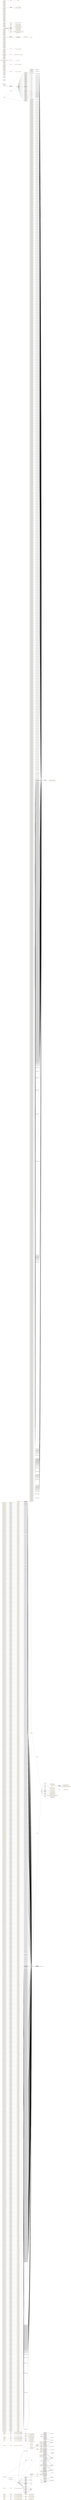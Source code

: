 digraph ar2dtool_diagram { 
rankdir=LR;
size="1501"
node [shape = rectangle, color="orange"]; "https://www.bbc.co.uk/ontologies/wildlife-ontology#Species" "https://www.bbc.co.uk/ontologies/wildlife-ontology#Animalia" "https://www.bbc.co.uk/ontologies/wildlife-ontology#Kingdom" "https://www.bbc.co.uk/ontologies/wildlife-ontology#Proboscidea" "foo@en:Squamata" "https://www.bbc.co.uk/ontologies/wildlife-ontology#Phylum" "foo@en:Mammalia" "foo@en:FeatureOfInterest" "https://www.bbc.co.uk/ontologies/wildlife-ontology#Viverridae" "https://www.bbc.co.uk/ontologies/wildlife-ontology#Order" "https://www.bbc.co.uk/ontologies/wildlife-ontology#Mammalia" "https://www.bbc.co.uk/ontologies/wildlife-ontology#Genus" "https://www.bbc.co.uk/ontologies/wildlife-ontology#Carnivora" "https://www.bbc.co.uk/ontologies/wildlife-ontology#TaxonRank" "foo@en:Genus" "foo@en:Animalia" "foo@en:ObservableProperty" "https://www.bbc.co.uk/ontologies/wildlife-ontology#Class" "foo@en:Order" "https://www.bbc.co.uk/ontologies/wildlife-ontology#Family" "foo@en:Phylum" "foo@en:TaxonRank" "https://www.bbc.co.uk/ontologies/wildlife-ontology#Elephantidae" "foo@en:Carnivora" "foo@en:Sensor" "foo@en:Kingdom" "foo@en:Viverridae" "foo@en:Elephantidae" "foo@en:Species" "foo@en:Reptilia" "https://www.bbc.co.uk/ontologies/wildlife-ontology#Reptilia" "foo@en:Family" "foo@en:Class" "foo@en:Observation" "foo@en:Proboscidea" "sosa:ObservableProperty" "sosa:FeatureOfInterest" "sosa:Actuation" "sosa:Platform" "sosa:ActuatableProperty" "sosa:Actuator" "sosa:Observation" "sosa:Sample" "time:TemporalEntity" "sosa:Sensor" "sosa:Sampling" "sosa:Procedure" "sosa:Result" "sosa:Sampler" ; /*classes style*/
	"foo@en:lianas2255" -> "foo@en:Lianas" [ label = "foo@en:hasFeatureOfInterest" ];
	"https://w3id.org/def/foo#590SAT32" -> "foo@en:ElephasMaximus" [ label = "foo@en:hasFeatureOfInterest" ];
	"https://w3id.org/def/foo#590SAT32" -> "https://w3id.org/def/foo#590SAT32" [ label = "foo@en:madeBySensor" ];
	"foo@en:lianasObservation2973" -> "foo@en:lianas2973" [ label = "foo@en:madeBySensor" ];
	"foo@en:lianas1028" -> "foo@en:Lianas" [ label = "foo@en:hasFeatureOfInterest" ];
	"https://w3id.org/def/foo#378SAT32" -> "https://w3id.org/def/foo#378SAT32" [ label = "foo@en:madeBySensor" ];
	"https://w3id.org/def/foo#378SAT32" -> "foo@en:ElephasMaximus" [ label = "foo@en:hasFeatureOfInterest" ];
	"foo@en:Merotai" -> "foo@en:GPSObservation" [ label = "foo@en:observes" ];
	"foo@en:Merotai" -> "foo@en:ElephasMaximus" [ label = "foo@en:hasFeatureOfInterest" ];
	"foo@en:lianasObservation3489" -> "foo@en:lianas3489" [ label = "foo@en:madeBySensor" ];
	"https://w3id.org/def/foo#813SAT32" -> "https://w3id.org/def/foo#813SAT32" [ label = "foo@en:madeBySensor" ];
	"https://w3id.org/def/foo#813SAT32" -> "foo@en:ElephasMaximus" [ label = "foo@en:hasFeatureOfInterest" ];
	"foo@en:lianasObservation841" -> "foo@en:lianas841" [ label = "foo@en:madeBySensor" ];
	"foo@en:lianasObservation3012" -> "foo@en:lianas3012" [ label = "foo@en:madeBySensor" ];
	"foo@en:lianas1171" -> "foo@en:Lianas" [ label = "foo@en:hasFeatureOfInterest" ];
	"foo@en:lianas920" -> "foo@en:Lianas" [ label = "foo@en:hasFeatureOfInterest" ];
	"https://w3id.org/def/foo#105SAT32" -> "foo@en:ElephasMaximus" [ label = "foo@en:hasFeatureOfInterest" ];
	"https://w3id.org/def/foo#105SAT32" -> "https://w3id.org/def/foo#105SAT32" [ label = "foo@en:madeBySensor" ];
	"foo@en:lianasObservation1178" -> "foo@en:lianas1178" [ label = "foo@en:madeBySensor" ];
	"https://w3id.org/def/foo#377SAT32" -> "https://w3id.org/def/foo#377SAT32" [ label = "foo@en:madeBySensor" ];
	"https://w3id.org/def/foo#377SAT32" -> "foo@en:ElephasMaximus" [ label = "foo@en:hasFeatureOfInterest" ];
	"https://w3id.org/def/foo#14SAT32" -> "https://w3id.org/def/foo#14SAT32" [ label = "foo@en:madeBySensor" ];
	"https://w3id.org/def/foo#14SAT32" -> "foo@en:ElephasMaximus" [ label = "foo@en:hasFeatureOfInterest" ];
	"foo@en:lianas1007" -> "foo@en:Lianas" [ label = "foo@en:hasFeatureOfInterest" ];
	"foo@en:lianas3859" -> "foo@en:Lianas" [ label = "foo@en:hasFeatureOfInterest" ];
	"foo@en:lianas2860" -> "foo@en:Lianas" [ label = "foo@en:hasFeatureOfInterest" ];
	"https://w3id.org/def/foo#104SAT32" -> "foo@en:ElephasMaximus" [ label = "foo@en:hasFeatureOfInterest" ];
	"https://w3id.org/def/foo#104SAT32" -> "https://w3id.org/def/foo#104SAT32" [ label = "foo@en:madeBySensor" ];
	"foo@en:lianasObservation820" -> "foo@en:lianas820" [ label = "foo@en:madeBySensor" ];
	"https://w3id.org/def/foo#488SAT32" -> "https://w3id.org/def/foo#488SAT32" [ label = "foo@en:madeBySensor" ];
	"https://w3id.org/def/foo#488SAT32" -> "foo@en:ElephasMaximus" [ label = "foo@en:hasFeatureOfInterest" ];
	"foo@en:lianas1150" -> "foo@en:Lianas" [ label = "foo@en:hasFeatureOfInterest" ];
	"foo@en:lianas893" -> "foo@en:Lianas" [ label = "foo@en:hasFeatureOfInterest" ];
	"foo@en:lianas2775" -> "foo@en:Lianas" [ label = "foo@en:hasFeatureOfInterest" ];
	"https://w3id.org/def/foo#13SAT32" -> "foo@en:ElephasMaximus" [ label = "foo@en:hasFeatureOfInterest" ];
	"https://w3id.org/def/foo#13SAT32" -> "https://w3id.org/def/foo#13SAT32" [ label = "foo@en:madeBySensor" ];
	"https://w3id.org/def/foo#215SAT32" -> "foo@en:ElephasMaximus" [ label = "foo@en:hasFeatureOfInterest" ];
	"https://w3id.org/def/foo#215SAT32" -> "https://w3id.org/def/foo#215SAT32" [ label = "foo@en:madeBySensor" ];
	"foo@en:lianas814" -> "foo@en:Lianas" [ label = "foo@en:hasFeatureOfInterest" ];
	"foo@en:lianasObservation1783" -> "foo@en:lianas1783" [ label = "foo@en:madeBySensor" ];
	"https://w3id.org/def/foo#599SAT32" -> "https://w3id.org/def/foo#599SAT32" [ label = "foo@en:madeBySensor" ];
	"https://w3id.org/def/foo#599SAT32" -> "foo@en:ElephasMaximus" [ label = "foo@en:hasFeatureOfInterest" ];
	"foo@en:lianas3440" -> "foo@en:Lianas" [ label = "foo@en:hasFeatureOfInterest" ];
	"https://w3id.org/def/foo#487SAT32" -> "https://w3id.org/def/foo#487SAT32" [ label = "foo@en:madeBySensor" ];
	"https://w3id.org/def/foo#487SAT32" -> "foo@en:ElephasMaximus" [ label = "foo@en:hasFeatureOfInterest" ];
	"foo@en:lianasObservation1704" -> "foo@en:lianas1704" [ label = "foo@en:madeBySensor" ];
	"foo@en:lianas729" -> "foo@en:Lianas" [ label = "foo@en:hasFeatureOfInterest" ];
	"foo@en:lianas3838" -> "foo@en:Lianas" [ label = "foo@en:hasFeatureOfInterest" ];
	"foo@en:lianasObservation3447" -> "foo@en:lianas3447" [ label = "foo@en:madeBySensor" ];
	"foo@en:lianasObservation793" -> "foo@en:lianas793" [ label = "foo@en:madeBySensor" ];
	"foo@en:lianas3355" -> "foo@en:Lianas" [ label = "foo@en:hasFeatureOfInterest" ];
	"https://w3id.org/def/foo#214SAT32" -> "https://w3id.org/def/foo#214SAT32" [ label = "foo@en:madeBySensor" ];
	"https://w3id.org/def/foo#214SAT32" -> "foo@en:ElephasMaximus" [ label = "foo@en:hasFeatureOfInterest" ];
	"foo@en:lianas872" -> "foo@en:Lianas" [ label = "foo@en:hasFeatureOfInterest" ];
	"https://w3id.org/def/foo#598SAT32" -> "https://w3id.org/def/foo#598SAT32" [ label = "foo@en:madeBySensor" ];
	"https://w3id.org/def/foo#598SAT32" -> "foo@en:ElephasMaximus" [ label = "foo@en:hasFeatureOfInterest" ];
	"foo@en:lianas99" -> "foo@en:Lianas" [ label = "foo@en:hasFeatureOfInterest" ];
	"foo@en:lianas1044" -> "foo@en:Lianas" [ label = "foo@en:hasFeatureOfInterest" ];
	"foo@en:lianasObservation1762" -> "foo@en:lianas1762" [ label = "foo@en:madeBySensor" ];
	"foo@en:lianas2669" -> "foo@en:Lianas" [ label = "foo@en:hasFeatureOfInterest" ];
	"foo@en:lianas1670" -> "foo@en:Lianas" [ label = "foo@en:hasFeatureOfInterest" ];
	"https://w3id.org/def/foo#325SAT32" -> "https://w3id.org/def/foo#325SAT32" [ label = "foo@en:madeBySensor" ];
	"https://w3id.org/def/foo#325SAT32" -> "foo@en:ElephasMaximus" [ label = "foo@en:hasFeatureOfInterest" ];
	"foo@en:Tunglap" -> "foo@en:GPSObservation" [ label = "foo@en:observes" ];
	"foo@en:Tunglap" -> "foo@en:ElephasMaximus" [ label = "foo@en:hasFeatureOfInterest" ];
	"foo@en:lianas2186" -> "foo@en:Lianas" [ label = "foo@en:hasFeatureOfInterest" ];
	"foo@en:lianasObservation1677" -> "foo@en:lianas1677" [ label = "foo@en:madeBySensor" ];
	"foo@en:lianasObservation146" -> "foo@en:lianas146" [ label = "foo@en:madeBySensor" ];
	"foo@en:lianasObservation3426" -> "foo@en:lianas3426" [ label = "foo@en:madeBySensor" ];
	"foo@en:lianas1585" -> "foo@en:Lianas" [ label = "foo@en:hasFeatureOfInterest" ];
	"foo@en:lianasObservation1200" -> "foo@en:lianas1200" [ label = "foo@en:madeBySensor" ];
	"foo@en:lianas225" -> "foo@en:Lianas" [ label = "foo@en:hasFeatureOfInterest" ];
	"foo@en:lianas3334" -> "foo@en:Lianas" [ label = "foo@en:hasFeatureOfInterest" ];
	"https://w3id.org/def/foo#436SAT32" -> "https://w3id.org/def/foo#436SAT32" [ label = "foo@en:madeBySensor" ];
	"https://w3id.org/def/foo#436SAT32" -> "foo@en:ElephasMaximus" [ label = "foo@en:hasFeatureOfInterest" ];
	"https://w3id.org/def/foo#324SAT32" -> "https://w3id.org/def/foo#324SAT32" [ label = "foo@en:madeBySensor" ];
	"https://w3id.org/def/foo#324SAT32" -> "foo@en:ElephasMaximus" [ label = "foo@en:hasFeatureOfInterest" ];
	"foo@en:lianasObservation2342" -> "foo@en:lianas2342" [ label = "foo@en:madeBySensor" ];
	"foo@en:lianas2648" -> "foo@en:Lianas" [ label = "foo@en:hasFeatureOfInterest" ];
	"foo@en:lianasObservation3484" -> "foo@en:lianas3484" [ label = "foo@en:madeBySensor" ];
	"foo@en:lianas2165" -> "foo@en:Lianas" [ label = "foo@en:hasFeatureOfInterest" ];
	"foo@en:lianasObservation2883" -> "foo@en:lianas2883" [ label = "foo@en:madeBySensor" ];
	"https://w3id.org/def/foo#435SAT32" -> "https://w3id.org/def/foo#435SAT32" [ label = "foo@en:madeBySensor" ];
	"https://w3id.org/def/foo#435SAT32" -> "foo@en:ElephasMaximus" [ label = "foo@en:hasFeatureOfInterest" ];
	"foo@en:lianas1564" -> "foo@en:Lianas" [ label = "foo@en:hasFeatureOfInterest" ];
	"foo@en:lianasObservation1173" -> "foo@en:lianas1173" [ label = "foo@en:madeBySensor" ];
	"foo@en:lianas198" -> "foo@en:Lianas" [ label = "foo@en:hasFeatureOfInterest" ];
	"foo@en:lianas3313" -> "foo@en:Lianas" [ label = "foo@en:hasFeatureOfInterest" ];
	"foo@en:lianas1081" -> "foo@en:Lianas" [ label = "foo@en:hasFeatureOfInterest" ];
	"foo@en:lianasObservation2798" -> "foo@en:lianas2798" [ label = "foo@en:madeBySensor" ];
	"foo@en:lianas2712" -> "foo@en:Lianas" [ label = "foo@en:hasFeatureOfInterest" ];
	"foo@en:lianas1479" -> "foo@en:Lianas" [ label = "foo@en:hasFeatureOfInterest" ];
	"foo@en:lianas57" -> "foo@en:Lianas" [ label = "foo@en:hasFeatureOfInterest" ];
	"https://w3id.org/def/foo#546SAT32" -> "https://w3id.org/def/foo#546SAT32" [ label = "foo@en:madeBySensor" ];
	"https://w3id.org/def/foo#546SAT32" -> "foo@en:ElephasMaximus" [ label = "foo@en:hasFeatureOfInterest" ];
	"foo@en:lianasObservation1720" -> "foo@en:lianas1720" [ label = "foo@en:madeBySensor" ];
	"foo@en:lianas745" -> "foo@en:Lianas" [ label = "foo@en:hasFeatureOfInterest" ];
	"foo@en:lianasObservation2862" -> "foo@en:lianas2862" [ label = "foo@en:madeBySensor" ];
	"foo@en:lianasObservation3378" -> "foo@en:lianas3378" [ label = "foo@en:madeBySensor" ];
	"https://w3id.org/def/foo#545SAT32" -> "https://w3id.org/def/foo#545SAT32" [ label = "foo@en:madeBySensor" ];
	"https://w3id.org/def/foo#545SAT32" -> "foo@en:ElephasMaximus" [ label = "foo@en:hasFeatureOfInterest" ];
	"foo@en:lianasObservation1152" -> "foo@en:lianas1152" [ label = "foo@en:madeBySensor" ];
	"foo@en:lianasObservation2300" -> "foo@en:lianas2300" [ label = "foo@en:madeBySensor" ];
	"foo@en:lianasObservation1693" -> "foo@en:lianas1693" [ label = "foo@en:madeBySensor" ];
	"foo@en:lianasObservation162" -> "foo@en:lianas162" [ label = "foo@en:madeBySensor" ];
	"https://w3id.org/def/foo#656SAT32" -> "foo@en:ElephasMaximus" [ label = "foo@en:hasFeatureOfInterest" ];
	"https://w3id.org/def/foo#656SAT32" -> "https://w3id.org/def/foo#656SAT32" [ label = "foo@en:madeBySensor" ];
	"foo@en:lianasObservation2215" -> "foo@en:lianas2215" [ label = "foo@en:madeBySensor" ];
	"https://w3id.org/def/foo#160SAT32" -> "https://w3id.org/def/foo#160SAT32" [ label = "foo@en:madeBySensor" ];
	"https://w3id.org/def/foo#160SAT32" -> "foo@en:ElephasMaximus" [ label = "foo@en:hasFeatureOfInterest" ];
	"foo@en:lianasObservation3357" -> "foo@en:lianas3357" [ label = "foo@en:madeBySensor" ];
	"foo@en:lianasObservation1131" -> "foo@en:lianas1131" [ label = "foo@en:madeBySensor" ];
	"foo@en:lianas156" -> "foo@en:Lianas" [ label = "foo@en:hasFeatureOfInterest" ];
	"https://w3id.org/def/foo#767SAT32" -> "https://w3id.org/def/foo#767SAT32" [ label = "foo@en:madeBySensor" ];
	"https://w3id.org/def/foo#767SAT32" -> "foo@en:ElephasMaximus" [ label = "foo@en:hasFeatureOfInterest" ];
	"foo@en:lianas782" -> "foo@en:Lianas" [ label = "foo@en:hasFeatureOfInterest" ];
	"https://w3id.org/def/foo#655SAT32" -> "https://w3id.org/def/foo#655SAT32" [ label = "foo@en:madeBySensor" ];
	"https://w3id.org/def/foo#655SAT32" -> "foo@en:ElephasMaximus" [ label = "foo@en:hasFeatureOfInterest" ];
	"foo@en:lianasObservation1672" -> "foo@en:lianas1672" [ label = "foo@en:madeBySensor" ];
	"foo@en:lianasObservation3421" -> "foo@en:lianas3421" [ label = "foo@en:madeBySensor" ];
	"foo@en:lianas2579" -> "foo@en:Lianas" [ label = "foo@en:hasFeatureOfInterest" ];
	"foo@en:lianasObservation539" -> "foo@en:lianas539" [ label = "foo@en:madeBySensor" ];
	"https://w3id.org/def/foo#766SAT32" -> "https://w3id.org/def/foo#766SAT32" [ label = "foo@en:madeBySensor" ];
	"https://w3id.org/def/foo#766SAT32" -> "foo@en:ElephasMaximus" [ label = "foo@en:hasFeatureOfInterest" ];
	"foo@en:lianasObservation2820" -> "foo@en:lianas2820" [ label = "foo@en:madeBySensor" ];
	"foo@en:lianas1501" -> "foo@en:Lianas" [ label = "foo@en:hasFeatureOfInterest" ];
	"https://w3id.org/def/foo#270SAT32" -> "https://w3id.org/def/foo#270SAT32" [ label = "foo@en:madeBySensor" ];
	"https://w3id.org/def/foo#270SAT32" -> "foo@en:ElephasMaximus" [ label = "foo@en:hasFeatureOfInterest" ];
	"foo@en:lianasObservation3336" -> "foo@en:lianas3336" [ label = "foo@en:madeBySensor" ];
	"foo@en:lianasObservation1508" -> "foo@en:lianas1508" [ label = "foo@en:madeBySensor" ];
	"https://w3id.org/def/foo#877SAT32" -> "foo@en:ElephasMaximus" [ label = "foo@en:hasFeatureOfInterest" ];
	"https://w3id.org/def/foo#877SAT32" -> "https://w3id.org/def/foo#877SAT32" [ label = "foo@en:madeBySensor" ];
	"foo@en:lianasObservation2252" -> "foo@en:lianas2252" [ label = "foo@en:madeBySensor" ];
	"foo@en:lianasObservation597" -> "foo@en:lianas597" [ label = "foo@en:madeBySensor" ];
	"foo@en:lianas3159" -> "foo@en:Lianas" [ label = "foo@en:hasFeatureOfInterest" ];
	"foo@en:lianasObservation2167" -> "foo@en:lianas2167" [ label = "foo@en:madeBySensor" ];
	"foo@en:lianasObservation3400" -> "foo@en:lianas3400" [ label = "foo@en:madeBySensor" ];
	"foo@en:lianasObservation3394" -> "foo@en:lianas3394" [ label = "foo@en:madeBySensor" ];
	"foo@en:SOP8" -> "foo@en:SOP8" [ label = "foo@en:madeBySensor" ];
	"foo@en:Umas2" -> "foo@en:GPSObservation" [ label = "foo@en:observes" ];
	"foo@en:Umas2" -> "foo@en:ElephasMaximus" [ label = "foo@en:hasFeatureOfInterest" ];
	"https://w3id.org/def/foo#604SAT32" -> "foo@en:ElephasMaximus" [ label = "foo@en:hasFeatureOfInterest" ];
	"https://w3id.org/def/foo#604SAT32" -> "https://w3id.org/def/foo#604SAT32" [ label = "foo@en:madeBySensor" ];
	"foo@en:lianasObservation1566" -> "foo@en:lianas1566" [ label = "foo@en:madeBySensor" ];
	"https://w3id.org/def/foo#876SAT32" -> "foo@en:ElephasMaximus" [ label = "foo@en:hasFeatureOfInterest" ];
	"https://w3id.org/def/foo#876SAT32" -> "https://w3id.org/def/foo#876SAT32" [ label = "foo@en:madeBySensor" ];
	"foo@en:lianasObservation3315" -> "foo@en:lianas3315" [ label = "foo@en:madeBySensor" ];
	"foo@en:lianas1474" -> "foo@en:Lianas" [ label = "foo@en:hasFeatureOfInterest" ];
	"foo@en:lianasObservation661" -> "foo@en:lianas661" [ label = "foo@en:madeBySensor" ];
	"https://w3id.org/def/foo#380SAT32" -> "foo@en:ElephasMaximus" [ label = "foo@en:hasFeatureOfInterest" ];
	"https://w3id.org/def/foo#380SAT32" -> "https://w3id.org/def/foo#380SAT32" [ label = "foo@en:madeBySensor" ];
	"foo@en:lianas2622" -> "foo@en:Lianas" [ label = "foo@en:hasFeatureOfInterest" ];
	"https://w3id.org/def/foo#603SAT32" -> "https://w3id.org/def/foo#603SAT32" [ label = "foo@en:madeBySensor" ];
	"https://w3id.org/def/foo#603SAT32" -> "foo@en:ElephasMaximus" [ label = "foo@en:hasFeatureOfInterest" ];
	"foo@en:lianas655" -> "foo@en:Lianas" [ label = "foo@en:hasFeatureOfInterest" ];
	"https://w3id.org/def/foo#77SAT32" -> "foo@en:ElephasMaximus" [ label = "foo@en:hasFeatureOfInterest" ];
	"https://w3id.org/def/foo#77SAT32" -> "https://w3id.org/def/foo#77SAT32" [ label = "foo@en:madeBySensor" ];
	"https://w3id.org/def/foo#491SAT32" -> "https://w3id.org/def/foo#491SAT32" [ label = "foo@en:madeBySensor" ];
	"https://w3id.org/def/foo#491SAT32" -> "foo@en:ElephasMaximus" [ label = "foo@en:hasFeatureOfInterest" ];
	"foo@en:lianas172" -> "foo@en:Lianas" [ label = "foo@en:hasFeatureOfInterest" ];
	"https://w3id.org/def/foo#714SAT32" -> "foo@en:ElephasMaximus" [ label = "foo@en:hasFeatureOfInterest" ];
	"https://w3id.org/def/foo#714SAT32" -> "https://w3id.org/def/foo#714SAT32" [ label = "foo@en:madeBySensor" ];
	"https://w3id.org/def/foo#167SAT32" -> "https://w3id.org/def/foo#167SAT32" [ label = "foo@en:madeBySensor" ];
	"https://w3id.org/def/foo#167SAT32" -> "foo@en:ElephasMaximus" [ label = "foo@en:hasFeatureOfInterest" ];
	"foo@en:lianasObservation1062" -> "foo@en:lianas1062" [ label = "foo@en:madeBySensor" ];
	"foo@en:lianas31" -> "foo@en:Lianas" [ label = "foo@en:hasFeatureOfInterest" ];
	"foo@en:lianas3202" -> "foo@en:Lianas" [ label = "foo@en:hasFeatureOfInterest" ];
	"foo@en:lianas3196" -> "foo@en:Lianas" [ label = "foo@en:hasFeatureOfInterest" ];
	"https://w3id.org/def/foo#76SAT32" -> "foo@en:ElephasMaximus" [ label = "foo@en:hasFeatureOfInterest" ];
	"https://w3id.org/def/foo#76SAT32" -> "https://w3id.org/def/foo#76SAT32" [ label = "foo@en:madeBySensor" ];
	"foo@en:lianas2601" -> "foo@en:Lianas" [ label = "foo@en:hasFeatureOfInterest" ];
	"foo@en:lianasObservation3209" -> "foo@en:lianas3209" [ label = "foo@en:madeBySensor" ];
	"https://w3id.org/def/foo#490SAT32" -> "https://w3id.org/def/foo#490SAT32" [ label = "foo@en:madeBySensor" ];
	"https://w3id.org/def/foo#490SAT32" -> "foo@en:ElephasMaximus" [ label = "foo@en:hasFeatureOfInterest" ];
	"foo@en:lianasObservation2210" -> "foo@en:lianas2210" [ label = "foo@en:madeBySensor" ];
	"foo@en:lianasObservation3835" -> "foo@en:lianas3835" [ label = "foo@en:madeBySensor" ];
	"https://w3id.org/def/foo#278SAT32" -> "https://w3id.org/def/foo#278SAT32" [ label = "foo@en:madeBySensor" ];
	"https://w3id.org/def/foo#278SAT32" -> "foo@en:ElephasMaximus" [ label = "foo@en:hasFeatureOfInterest" ];
	"foo@en:lianas1994" -> "foo@en:Lianas" [ label = "foo@en:hasFeatureOfInterest" ];
	"https://w3id.org/def/foo#713SAT32" -> "https://w3id.org/def/foo#713SAT32" [ label = "foo@en:madeBySensor" ];
	"https://w3id.org/def/foo#713SAT32" -> "foo@en:ElephasMaximus" [ label = "foo@en:hasFeatureOfInterest" ];
	"foo@en:lianasObservation2608" -> "foo@en:lianas2608" [ label = "foo@en:madeBySensor" ];
	"https://w3id.org/def/foo#166SAT32" -> "foo@en:ElephasMaximus" [ label = "foo@en:hasFeatureOfInterest" ];
	"https://w3id.org/def/foo#166SAT32" -> "https://w3id.org/def/foo#166SAT32" [ label = "foo@en:madeBySensor" ];
	"foo@en:lianasObservation3352" -> "foo@en:lianas3352" [ label = "foo@en:madeBySensor" ];
	"foo@en:lianas151" -> "foo@en:Lianas" [ label = "foo@en:hasFeatureOfInterest" ];
	"foo@en:lianasObservation27" -> "foo@en:lianas27" [ label = "foo@en:madeBySensor" ];
	"foo@en:lianasObservation1524" -> "foo@en:lianas1524" [ label = "foo@en:madeBySensor" ];
	"https://w3id.org/def/foo#824SAT32" -> "foo@en:ElephasMaximus" [ label = "foo@en:hasFeatureOfInterest" ];
	"https://w3id.org/def/foo#824SAT32" -> "https://w3id.org/def/foo#824SAT32" [ label = "foo@en:madeBySensor" ];
	"foo@en:lianas3175" -> "foo@en:Lianas" [ label = "foo@en:hasFeatureOfInterest" ];
	"https://w3id.org/def/foo#277SAT32" -> "foo@en:ElephasMaximus" [ label = "foo@en:hasFeatureOfInterest" ];
	"https://w3id.org/def/foo#277SAT32" -> "https://w3id.org/def/foo#277SAT32" [ label = "foo@en:madeBySensor" ];
	"foo@en:lianasObservation3893" -> "foo@en:lianas3893" [ label = "foo@en:madeBySensor" ];
	"foo@en:lianas692" -> "foo@en:Lianas" [ label = "foo@en:hasFeatureOfInterest" ];
	"foo@en:lianasObservation2666" -> "foo@en:lianas2666" [ label = "foo@en:madeBySensor" ];
	"foo@en:lianas2574" -> "foo@en:Lianas" [ label = "foo@en:hasFeatureOfInterest" ];
	"foo@en:lianas1347" -> "foo@en:Lianas" [ label = "foo@en:hasFeatureOfInterest" ];
	"foo@en:lianasObservation85" -> "foo@en:lianas85" [ label = "foo@en:madeBySensor" ];
	"https://w3id.org/def/foo#388SAT32" -> "https://w3id.org/def/foo#388SAT32" [ label = "foo@en:madeBySensor" ];
	"https://w3id.org/def/foo#388SAT32" -> "foo@en:ElephasMaximus" [ label = "foo@en:hasFeatureOfInterest" ];
	"foo@en:lianas1490" -> "foo@en:Lianas" [ label = "foo@en:hasFeatureOfInterest" ];
	"https://w3id.org/def/foo#823SAT32" -> "https://w3id.org/def/foo#823SAT32" [ label = "foo@en:madeBySensor" ];
	"https://w3id.org/def/foo#823SAT32" -> "foo@en:ElephasMaximus" [ label = "foo@en:hasFeatureOfInterest" ];
	"foo@en:lianas1888" -> "foo@en:Lianas" [ label = "foo@en:hasFeatureOfInterest" ];
	"foo@en:lianas528" -> "foo@en:Lianas" [ label = "foo@en:hasFeatureOfInterest" ];
	"foo@en:lianasObservation1497" -> "foo@en:lianas1497" [ label = "foo@en:madeBySensor" ];
	"https://w3id.org/def/foo#115SAT32" -> "https://w3id.org/def/foo#115SAT32" [ label = "foo@en:madeBySensor" ];
	"https://w3id.org/def/foo#115SAT32" -> "foo@en:ElephasMaximus" [ label = "foo@en:hasFeatureOfInterest" ];
	"foo@en:lianas3154" -> "foo@en:Lianas" [ label = "foo@en:hasFeatureOfInterest" ];
	"foo@en:lianasObservation3872" -> "foo@en:lianas3872" [ label = "foo@en:madeBySensor" ];
	"foo@en:lianas3780" -> "foo@en:Lianas" [ label = "foo@en:hasFeatureOfInterest" ];
	"https://w3id.org/def/foo#387SAT32" -> "https://w3id.org/def/foo#387SAT32" [ label = "foo@en:madeBySensor" ];
	"https://w3id.org/def/foo#387SAT32" -> "foo@en:ElephasMaximus" [ label = "foo@en:hasFeatureOfInterest" ];
	"foo@en:lianasObservation2162" -> "foo@en:lianas2162" [ label = "foo@en:madeBySensor" ];
	"https://w3id.org/def/foo#24SAT32" -> "foo@en:ElephasMaximus" [ label = "foo@en:hasFeatureOfInterest" ];
	"https://w3id.org/def/foo#24SAT32" -> "https://w3id.org/def/foo#24SAT32" [ label = "foo@en:madeBySensor" ];
	"foo@en:lianas1326" -> "foo@en:Lianas" [ label = "foo@en:hasFeatureOfInterest" ];
	"foo@en:lianasObservation513" -> "foo@en:lianas513" [ label = "foo@en:madeBySensor" ];
	"foo@en:lianas2070" -> "foo@en:Lianas" [ label = "foo@en:hasFeatureOfInterest" ];
	"https://w3id.org/def/foo#114SAT32" -> "https://w3id.org/def/foo#114SAT32" [ label = "foo@en:madeBySensor" ];
	"https://w3id.org/def/foo#114SAT32" -> "foo@en:ElephasMaximus" [ label = "foo@en:hasFeatureOfInterest" ];
	"https://w3id.org/def/foo#498SAT32" -> "foo@en:ElephasMaximus" [ label = "foo@en:hasFeatureOfInterest" ];
	"https://w3id.org/def/foo#498SAT32" -> "https://w3id.org/def/foo#498SAT32" [ label = "foo@en:madeBySensor" ];
	"foo@en:lianasObservation3708" -> "foo@en:lianas3708" [ label = "foo@en:madeBySensor" ];
	"foo@en:TreeObservation" -> "foo@en:Lianas" [ label = "foo@en:hasFeatureOfInterest" ];
	"foo@en:TreeObservation" -> "foo@en:Lianas" [ label = "foo@en:madeBySensor" ];
	"foo@en:lianas507" -> "foo@en:Lianas" [ label = "foo@en:hasFeatureOfInterest" ];
	"foo@en:lianasObservation1476" -> "foo@en:lianas1476" [ label = "foo@en:madeBySensor" ];
	"foo@en:lianasObservation3225" -> "foo@en:lianas3225" [ label = "foo@en:madeBySensor" ];
	"https://w3id.org/def/foo#23SAT32" -> "https://w3id.org/def/foo#23SAT32" [ label = "foo@en:madeBySensor" ];
	"https://w3id.org/def/foo#23SAT32" -> "foo@en:ElephasMaximus" [ label = "foo@en:hasFeatureOfInterest" ];
	"foo@en:lianas1384" -> "foo@en:Lianas" [ label = "foo@en:hasFeatureOfInterest" ];
	"https://w3id.org/def/foo#225SAT32" -> "https://w3id.org/def/foo#225SAT32" [ label = "foo@en:madeBySensor" ];
	"https://w3id.org/def/foo#225SAT32" -> "foo@en:ElephasMaximus" [ label = "foo@en:hasFeatureOfInterest" ];
	"foo@en:lianasObservation2141" -> "foo@en:lianas2141" [ label = "foo@en:madeBySensor" ];
	"foo@en:lianasObservation486" -> "foo@en:lianas486" [ label = "foo@en:madeBySensor" ];
	"https://w3id.org/def/foo#497SAT32" -> "https://w3id.org/def/foo#497SAT32" [ label = "foo@en:madeBySensor" ];
	"https://w3id.org/def/foo#497SAT32" -> "foo@en:ElephasMaximus" [ label = "foo@en:hasFeatureOfInterest" ];
	"foo@en:lianasObservation43" -> "foo@en:lianas43" [ label = "foo@en:madeBySensor" ];
	"foo@en:lianas2447" -> "foo@en:Lianas" [ label = "foo@en:hasFeatureOfInterest" ];
	"foo@en:lianas3191" -> "foo@en:Lianas" [ label = "foo@en:hasFeatureOfInterest" ];
	"foo@en:lianasObservation407" -> "foo@en:lianas407" [ label = "foo@en:madeBySensor" ];
	"https://w3id.org/def/foo#224SAT32" -> "foo@en:ElephasMaximus" [ label = "foo@en:hasFeatureOfInterest" ];
	"https://w3id.org/def/foo#224SAT32" -> "https://w3id.org/def/foo#224SAT32" [ label = "foo@en:madeBySensor" ];
	"foo@en:lianasObservation1455" -> "foo@en:lianas1455" [ label = "foo@en:madeBySensor" ];
	"foo@en:lianas2590" -> "foo@en:Lianas" [ label = "foo@en:hasFeatureOfInterest" ];
	"foo@en:lianasObservation3204" -> "foo@en:lianas3204" [ label = "foo@en:madeBySensor" ];
	"foo@en:lianas1363" -> "foo@en:Lianas" [ label = "foo@en:hasFeatureOfInterest" ];
	"foo@en:lianas2511" -> "foo@en:Lianas" [ label = "foo@en:hasFeatureOfInterest" ];
	"foo@en:lianasObservation3119" -> "foo@en:lianas3119" [ label = "foo@en:madeBySensor" ];
	"https://w3id.org/def/foo#335SAT32" -> "foo@en:ElephasMaximus" [ label = "foo@en:hasFeatureOfInterest" ];
	"https://w3id.org/def/foo#335SAT32" -> "https://w3id.org/def/foo#335SAT32" [ label = "foo@en:madeBySensor" ];
	"foo@en:lianasObservation465" -> "foo@en:lianas465" [ label = "foo@en:madeBySensor" ];
	"foo@en:lianas3027" -> "foo@en:Lianas" [ label = "foo@en:hasFeatureOfInterest" ];
	"foo@en:lianasObservation22" -> "foo@en:lianas22" [ label = "foo@en:madeBySensor" ];
	"foo@en:lianas544" -> "foo@en:Lianas" [ label = "foo@en:hasFeatureOfInterest" ];
	"foo@en:lianas2426" -> "foo@en:Lianas" [ label = "foo@en:hasFeatureOfInterest" ];
	"foo@en:lianasObservation2035" -> "foo@en:lianas2035" [ label = "foo@en:madeBySensor" ];
	"foo@en:lianasObservation2661" -> "foo@en:lianas2661" [ label = "foo@en:madeBySensor" ];
	"https://w3id.org/def/foo#446SAT32" -> "foo@en:ElephasMaximus" [ label = "foo@en:hasFeatureOfInterest" ];
	"https://w3id.org/def/foo#446SAT32" -> "https://w3id.org/def/foo#446SAT32" [ label = "foo@en:madeBySensor" ];
	"foo@en:lianasObservation3177" -> "foo@en:lianas3177" [ label = "foo@en:madeBySensor" ];
	"foo@en:SE20" -> "foo@en:SE20" [ label = "foo@en:madeBySensor" ];
	"https://w3id.org/def/foo#334SAT32" -> "foo@en:ElephasMaximus" [ label = "foo@en:hasFeatureOfInterest" ];
	"https://w3id.org/def/foo#334SAT32" -> "https://w3id.org/def/foo#334SAT32" [ label = "foo@en:madeBySensor" ];
	"foo@en:lianas2967" -> "foo@en:Lianas" [ label = "foo@en:hasFeatureOfInterest" ];
	"foo@en:SBN24" -> "foo@en:SBN24" [ label = "foo@en:madeBySensor" ];
	"foo@en:lianasObservation1349" -> "foo@en:lianas1349" [ label = "foo@en:madeBySensor" ];
	"https://w3id.org/def/foo#445SAT32" -> "foo@en:ElephasMaximus" [ label = "foo@en:hasFeatureOfInterest" ];
	"https://w3id.org/def/foo#445SAT32" -> "https://w3id.org/def/foo#445SAT32" [ label = "foo@en:madeBySensor" ];
	"foo@en:lianasObservation3241" -> "foo@en:lianas3241" [ label = "foo@en:madeBySensor" ];
	"foo@en:lianasObservation2014" -> "foo@en:lianas2014" [ label = "foo@en:madeBySensor" ];
	"foo@en:lianasObservation359" -> "foo@en:lianas359" [ label = "foo@en:madeBySensor" ];
	"foo@en:lianasObservation985" -> "foo@en:lianas985" [ label = "foo@en:madeBySensor" ];
	"foo@en:lianas1321" -> "foo@en:Lianas" [ label = "foo@en:hasFeatureOfInterest" ];
	"https://w3id.org/def/foo#556SAT32" -> "foo@en:ElephasMaximus" [ label = "foo@en:hasFeatureOfInterest" ];
	"https://w3id.org/def/foo#556SAT32" -> "https://w3id.org/def/foo#556SAT32" [ label = "foo@en:madeBySensor" ];
	"foo@en:lianasObservation3782" -> "foo@en:lianas3782" [ label = "foo@en:madeBySensor" ];
	"foo@en:lianas1719" -> "foo@en:Lianas" [ label = "foo@en:hasFeatureOfInterest" ];
	"foo@en:lianas502" -> "foo@en:Lianas" [ label = "foo@en:hasFeatureOfInterest" ];
	"foo@en:lianas496" -> "foo@en:Lianas" [ label = "foo@en:hasFeatureOfInterest" ];
	"https://w3id.org/def/foo#555SAT32" -> "foo@en:ElephasMaximus" [ label = "foo@en:hasFeatureOfInterest" ];
	"https://w3id.org/def/foo#555SAT32" -> "https://w3id.org/def/foo#555SAT32" [ label = "foo@en:madeBySensor" ];
	"foo@en:lianas1777" -> "foo@en:Lianas" [ label = "foo@en:hasFeatureOfInterest" ];
	"foo@en:lianasObservation481" -> "foo@en:lianas481" [ label = "foo@en:madeBySensor" ];
	"foo@en:lianasObservation3761" -> "foo@en:lianas3761" [ label = "foo@en:madeBySensor" ];
	"https://w3id.org/def/foo#666SAT32" -> "foo@en:ElephasMaximus" [ label = "foo@en:hasFeatureOfInterest" ];
	"https://w3id.org/def/foo#666SAT32" -> "https://w3id.org/def/foo#666SAT32" [ label = "foo@en:madeBySensor" ];
	"https://w3id.org/def/foo#170SAT32" -> "foo@en:ElephasMaximus" [ label = "foo@en:hasFeatureOfInterest" ];
	"https://w3id.org/def/foo#170SAT32" -> "https://w3id.org/def/foo#170SAT32" [ label = "foo@en:madeBySensor" ];
	"foo@en:lianas2357" -> "foo@en:Lianas" [ label = "foo@en:hasFeatureOfInterest" ];
	"foo@en:DV21" -> "foo@en:DV21" [ label = "foo@en:madeBySensor" ];
	"https://w3id.org/def/foo#777SAT32" -> "foo@en:ElephasMaximus" [ label = "foo@en:hasFeatureOfInterest" ];
	"https://w3id.org/def/foo#777SAT32" -> "https://w3id.org/def/foo#777SAT32" [ label = "foo@en:madeBySensor" ];
	"foo@en:lianas1756" -> "foo@en:Lianas" [ label = "foo@en:hasFeatureOfInterest" ];
	"foo@en:DV122" -> "foo@en:DV122" [ label = "foo@en:madeBySensor" ];
	"foo@en:lianasObservation1365" -> "foo@en:lianas1365" [ label = "foo@en:madeBySensor" ];
	"https://w3id.org/def/foo#665SAT32" -> "foo@en:ElephasMaximus" [ label = "foo@en:hasFeatureOfInterest" ];
	"https://w3id.org/def/foo#665SAT32" -> "https://w3id.org/def/foo#665SAT32" [ label = "foo@en:madeBySensor" ];
	"foo@en:lianasObservation460" -> "foo@en:lianas460" [ label = "foo@en:madeBySensor" ];
	"foo@en:lianas3022" -> "foo@en:Lianas" [ label = "foo@en:hasFeatureOfInterest" ];
	"foo@en:lianasObservation3029" -> "foo@en:lianas3029" [ label = "foo@en:madeBySensor" ];
	"https://w3id.org/def/foo#776SAT32" -> "https://w3id.org/def/foo#776SAT32" [ label = "foo@en:madeBySensor" ];
	"https://w3id.org/def/foo#776SAT32" -> "foo@en:ElephasMaximus" [ label = "foo@en:hasFeatureOfInterest" ];
	"foo@en:lianas1820" -> "foo@en:Lianas" [ label = "foo@en:hasFeatureOfInterest" ];
	"foo@en:lianasObservation2428" -> "foo@en:lianas2428" [ label = "foo@en:madeBySensor" ];
	"https://w3id.org/def/foo#280SAT32" -> "https://w3id.org/def/foo#280SAT32" [ label = "foo@en:madeBySensor" ];
	"https://w3id.org/def/foo#280SAT32" -> "foo@en:ElephasMaximus" [ label = "foo@en:hasFeatureOfInterest" ];
	"foo@en:lianas2962" -> "foo@en:Lianas" [ label = "foo@en:hasFeatureOfInterest" ];
	"https://w3id.org/def/foo#503SAT32" -> "https://w3id.org/def/foo#503SAT32" [ label = "foo@en:madeBySensor" ];
	"https://w3id.org/def/foo#503SAT32" -> "foo@en:ElephasMaximus" [ label = "foo@en:hasFeatureOfInterest" ];
	"foo@en:lianas1735" -> "foo@en:Lianas" [ label = "foo@en:hasFeatureOfInterest" ];
	"foo@en:lianasObservation3087" -> "foo@en:lianas3087" [ label = "foo@en:madeBySensor" ];
	"https://w3id.org/def/foo#887SAT32" -> "https://w3id.org/def/foo#887SAT32" [ label = "foo@en:madeBySensor" ];
	"https://w3id.org/def/foo#887SAT32" -> "foo@en:ElephasMaximus" [ label = "foo@en:hasFeatureOfInterest" ];
	"foo@en:lianasObservation2969" -> "foo@en:lianas2969" [ label = "foo@en:madeBySensor" ];
	"foo@en:lianas2877" -> "foo@en:Lianas" [ label = "foo@en:hasFeatureOfInterest" ];
	"foo@en:lianas2394" -> "foo@en:Lianas" [ label = "foo@en:hasFeatureOfInterest" ];
	"foo@en:lianas1167" -> "foo@en:Lianas" [ label = "foo@en:hasFeatureOfInterest" ];
	"foo@en:lianas916" -> "foo@en:Lianas" [ label = "foo@en:hasFeatureOfInterest" ];
	"https://w3id.org/def/foo#614SAT32" -> "foo@en:ElephasMaximus" [ label = "foo@en:hasFeatureOfInterest" ];
	"https://w3id.org/def/foo#614SAT32" -> "https://w3id.org/def/foo#614SAT32" [ label = "foo@en:madeBySensor" ];
	"foo@en:lianasObservation2407" -> "foo@en:lianas2407" [ label = "foo@en:madeBySensor" ];
	"https://w3id.org/def/foo#886SAT32" -> "foo@en:ElephasMaximus" [ label = "foo@en:hasFeatureOfInterest" ];
	"https://w3id.org/def/foo#886SAT32" -> "https://w3id.org/def/foo#886SAT32" [ label = "foo@en:madeBySensor" ];
	"https://w3id.org/def/foo#390SAT32" -> "https://w3id.org/def/foo#390SAT32" [ label = "foo@en:madeBySensor" ];
	"https://w3id.org/def/foo#390SAT32" -> "foo@en:ElephasMaximus" [ label = "foo@en:hasFeatureOfInterest" ];
	"foo@en:lianas1714" -> "foo@en:Lianas" [ label = "foo@en:hasFeatureOfInterest" ];
	"https://w3id.org/def/foo#613SAT32" -> "https://w3id.org/def/foo#613SAT32" [ label = "foo@en:madeBySensor" ];
	"https://w3id.org/def/foo#613SAT32" -> "foo@en:ElephasMaximus" [ label = "foo@en:hasFeatureOfInterest" ];
	"https://w3id.org/def/foo#87SAT32" -> "foo@en:ElephasMaximus" [ label = "foo@en:hasFeatureOfInterest" ];
	"https://w3id.org/def/foo#87SAT32" -> "https://w3id.org/def/foo#87SAT32" [ label = "foo@en:madeBySensor" ];
	"foo@en:lianas1146" -> "foo@en:Lianas" [ label = "foo@en:hasFeatureOfInterest" ];
	"foo@en:lianas1772" -> "foo@en:Lianas" [ label = "foo@en:hasFeatureOfInterest" ];
	"https://w3id.org/def/foo#724SAT32" -> "https://w3id.org/def/foo#724SAT32" [ label = "foo@en:madeBySensor" ];
	"https://w3id.org/def/foo#724SAT32" -> "foo@en:ElephasMaximus" [ label = "foo@en:hasFeatureOfInterest" ];
	"https://w3id.org/def/foo#177SAT32" -> "foo@en:ElephasMaximus" [ label = "foo@en:hasFeatureOfInterest" ];
	"https://w3id.org/def/foo#177SAT32" -> "https://w3id.org/def/foo#177SAT32" [ label = "foo@en:madeBySensor" ];
	"foo@en:lianasObservation1779" -> "foo@en:lianas1779" [ label = "foo@en:madeBySensor" ];
	"foo@en:lianasObservation3528" -> "foo@en:lianas3528" [ label = "foo@en:madeBySensor" ];
	"foo@en:lianas3436" -> "foo@en:Lianas" [ label = "foo@en:hasFeatureOfInterest" ];
	"foo@en:lianasObservation874" -> "foo@en:lianas874" [ label = "foo@en:madeBySensor" ];
	"https://w3id.org/def/foo#86SAT32" -> "https://w3id.org/def/foo#86SAT32" [ label = "foo@en:madeBySensor" ];
	"https://w3id.org/def/foo#86SAT32" -> "foo@en:ElephasMaximus" [ label = "foo@en:hasFeatureOfInterest" ];
	"https://www.bbc.co.uk/ontologies/wildlife-ontology#Species" -> "http://www.bbc.co.uk/nature/species" [ label = "rdfs:seeAlso" ];
	"https://www.bbc.co.uk/ontologies/wildlife-ontology#Species" -> "http://en.wikipedia.org/wiki/Species" [ label = "rdfs:seeAlso" ];
	"foo@en:lianas2209" -> "foo@en:Lianas" [ label = "foo@en:hasFeatureOfInterest" ];
	"https://w3id.org/def/foo#835SAT32" -> "https://w3id.org/def/foo#835SAT32" [ label = "foo@en:madeBySensor" ];
	"https://w3id.org/def/foo#835SAT32" -> "foo@en:ElephasMaximus" [ label = "foo@en:hasFeatureOfInterest" ];
	"https://w3id.org/def/foo#288SAT32" -> "foo@en:ElephasMaximus" [ label = "foo@en:hasFeatureOfInterest" ];
	"https://w3id.org/def/foo#288SAT32" -> "https://w3id.org/def/foo#288SAT32" [ label = "foo@en:madeBySensor" ];
	"https://w3id.org/def/foo#723SAT32" -> "https://w3id.org/def/foo#723SAT32" [ label = "foo@en:madeBySensor" ];
	"https://w3id.org/def/foo#723SAT32" -> "foo@en:ElephasMaximus" [ label = "foo@en:hasFeatureOfInterest" ];
	"foo@en:lianas385" -> "foo@en:Lianas" [ label = "foo@en:hasFeatureOfInterest" ];
	"foo@en:lianasObservation2359" -> "foo@en:lianas2359" [ label = "foo@en:madeBySensor" ];
	"foo@en:lianas2267" -> "foo@en:Lianas" [ label = "foo@en:hasFeatureOfInterest" ];
	"https://w3id.org/def/foo#834SAT32" -> "foo@en:ElephasMaximus" [ label = "foo@en:hasFeatureOfInterest" ];
	"https://w3id.org/def/foo#834SAT32" -> "https://w3id.org/def/foo#834SAT32" [ label = "foo@en:madeBySensor" ];
	"foo@en:lianasObservation1758" -> "foo@en:lianas1758" [ label = "foo@en:madeBySensor" ];
	"foo@en:lianasObservation227" -> "foo@en:lianas227" [ label = "foo@en:madeBySensor" ];
	"https://w3id.org/def/foo#287SAT32" -> "https://w3id.org/def/foo#287SAT32" [ label = "foo@en:madeBySensor" ];
	"https://w3id.org/def/foo#287SAT32" -> "foo@en:ElephasMaximus" [ label = "foo@en:hasFeatureOfInterest" ];
	"foo@en:lianas1666" -> "foo@en:Lianas" [ label = "foo@en:hasFeatureOfInterest" ];
	"foo@en:lianas3415" -> "foo@en:Lianas" [ label = "foo@en:hasFeatureOfInterest" ];
	"foo@en:lianas932" -> "foo@en:Lianas" [ label = "foo@en:hasFeatureOfInterest" ];
	"foo@en:lianasObservation3024" -> "foo@en:lianas3024" [ label = "foo@en:madeBySensor" ];
	"foo@en:lianas1183" -> "foo@en:Lianas" [ label = "foo@en:hasFeatureOfInterest" ];
	"foo@en:lianasObservation2906" -> "foo@en:lianas2906" [ label = "foo@en:madeBySensor" ];
	"foo@en:lianasObservation2423" -> "foo@en:lianas2423" [ label = "foo@en:madeBySensor" ];
	"foo@en:lianas2331" -> "foo@en:Lianas" [ label = "foo@en:hasFeatureOfInterest" ];
	"https://w3id.org/def/foo#398SAT32" -> "https://w3id.org/def/foo#398SAT32" [ label = "foo@en:madeBySensor" ];
	"https://w3id.org/def/foo#398SAT32" -> "foo@en:ElephasMaximus" [ label = "foo@en:hasFeatureOfInterest" ];
	"https://w3id.org/def/foo#125SAT32" -> "foo@en:ElephasMaximus" [ label = "foo@en:hasFeatureOfInterest" ];
	"https://w3id.org/def/foo#125SAT32" -> "https://w3id.org/def/foo#125SAT32" [ label = "foo@en:madeBySensor" ];
	"foo@en:lianasObservation1737" -> "foo@en:lianas1737" [ label = "foo@en:madeBySensor" ];
	"https://w3id.org/def/foo#397SAT32" -> "https://w3id.org/def/foo#397SAT32" [ label = "foo@en:madeBySensor" ];
	"https://w3id.org/def/foo#397SAT32" -> "foo@en:ElephasMaximus" [ label = "foo@en:hasFeatureOfInterest" ];
	"foo@en:lianasObservation2879" -> "foo@en:lianas2879" [ label = "foo@en:madeBySensor" ];
	"foo@en:lianas911" -> "foo@en:Lianas" [ label = "foo@en:hasFeatureOfInterest" ];
	"https://w3id.org/def/foo#34SAT32" -> "https://w3id.org/def/foo#34SAT32" [ label = "foo@en:madeBySensor" ];
	"https://w3id.org/def/foo#34SAT32" -> "foo@en:ElephasMaximus" [ label = "foo@en:hasFeatureOfInterest" ];
	"foo@en:lianasObservation1880" -> "foo@en:lianas1880" [ label = "foo@en:madeBySensor" ];
	"foo@en:lianas2787" -> "foo@en:Lianas" [ label = "foo@en:hasFeatureOfInterest" ];
	"foo@en:lianasObservation1169" -> "foo@en:lianas1169" [ label = "foo@en:madeBySensor" ];
	"foo@en:lianas3309" -> "foo@en:Lianas" [ label = "foo@en:hasFeatureOfInterest" ];
	"https://w3id.org/def/foo#124SAT32" -> "foo@en:ElephasMaximus" [ label = "foo@en:hasFeatureOfInterest" ];
	"https://w3id.org/def/foo#124SAT32" -> "https://w3id.org/def/foo#124SAT32" [ label = "foo@en:madeBySensor" ];
	"foo@en:lianas826" -> "foo@en:Lianas" [ label = "foo@en:hasFeatureOfInterest" ];
	"foo@en:lianasObservation2317" -> "foo@en:lianas2317" [ label = "foo@en:madeBySensor" ];
	"foo@en:lianasObservation3061" -> "foo@en:lianas3061" [ label = "foo@en:madeBySensor" ];
	"foo@en:lianas2225" -> "foo@en:Lianas" [ label = "foo@en:hasFeatureOfInterest" ];
	"https://w3id.org/def/foo#33SAT32" -> "https://w3id.org/def/foo#33SAT32" [ label = "foo@en:madeBySensor" ];
	"https://w3id.org/def/foo#33SAT32" -> "foo@en:ElephasMaximus" [ label = "foo@en:hasFeatureOfInterest" ];
	"foo@en:lianasObservation2943" -> "foo@en:lianas2943" [ label = "foo@en:madeBySensor" ];
	"foo@en:lianasObservation179" -> "foo@en:lianas179" [ label = "foo@en:madeBySensor" ];
	"foo@en:lianas1624" -> "foo@en:Lianas" [ label = "foo@en:hasFeatureOfInterest" ];
	"https://w3id.org/def/foo#235SAT32" -> "https://w3id.org/def/foo#235SAT32" [ label = "foo@en:madeBySensor" ];
	"https://w3id.org/def/foo#235SAT32" -> "foo@en:ElephasMaximus" [ label = "foo@en:hasFeatureOfInterest" ];
	"foo@en:lianas1141" -> "foo@en:Lianas" [ label = "foo@en:hasFeatureOfInterest" ];
	"foo@en:lianasObservation2858" -> "foo@en:lianas2858" [ label = "foo@en:madeBySensor" ];
	"foo@en:lianasObservation1148" -> "foo@en:lianas1148" [ label = "foo@en:madeBySensor" ];
	"sosa:madeActuation" -> "sosa:Actuation" [ label = "schema:rangeIncludes" ];
	"sosa:madeActuation" -> "sosa:Actuator" [ label = "schema:domainIncludes" ];
	"https://w3id.org/def/foo#346SAT32" -> "https://w3id.org/def/foo#346SAT32" [ label = "foo@en:madeBySensor" ];
	"https://w3id.org/def/foo#346SAT32" -> "foo@en:ElephasMaximus" [ label = "foo@en:hasFeatureOfInterest" ];
	"foo@en:lianasObservation3523" -> "foo@en:lianas3523" [ label = "foo@en:madeBySensor" ];
	"https://w3id.org/def/foo#234SAT32" -> "https://w3id.org/def/foo#234SAT32" [ label = "foo@en:madeBySensor" ];
	"https://w3id.org/def/foo#234SAT32" -> "foo@en:ElephasMaximus" [ label = "foo@en:hasFeatureOfInterest" ];
	"foo@en:ManisJavanica" -> "https://doi.org/10.1016/j.gecco.2024.e02962" [ label = "rdfs:definedBy" ];
	"foo@en:lianasObservation2922" -> "foo@en:lianas2922" [ label = "foo@en:madeBySensor" ];
	"foo@en:lianasObservation158" -> "foo@en:lianas158" [ label = "foo@en:madeBySensor" ];
	"foo@en:lianas3829" -> "foo@en:Lianas" [ label = "foo@en:hasFeatureOfInterest" ];
	"foo@en:lianas3346" -> "foo@en:Lianas" [ label = "foo@en:hasFeatureOfInterest" ];
	"foo@en:lianas2119" -> "foo@en:Lianas" [ label = "foo@en:hasFeatureOfInterest" ];
	"foo@en:lianas863" -> "foo@en:Lianas" [ label = "foo@en:hasFeatureOfInterest" ];
	"https://w3id.org/def/foo#345SAT32" -> "foo@en:ElephasMaximus" [ label = "foo@en:hasFeatureOfInterest" ];
	"https://w3id.org/def/foo#345SAT32" -> "https://w3id.org/def/foo#345SAT32" [ label = "foo@en:madeBySensor" ];
	"foo@en:lianasObservation2980" -> "foo@en:lianas2980" [ label = "foo@en:madeBySensor" ];
	"foo@en:lianasObservation222" -> "foo@en:lianas222" [ label = "foo@en:madeBySensor" ];
	"foo@en:lianas3410" -> "foo@en:Lianas" [ label = "foo@en:hasFeatureOfInterest" ];
	"https://w3id.org/def/foo#456SAT32" -> "https://w3id.org/def/foo#456SAT32" [ label = "foo@en:madeBySensor" ];
	"https://w3id.org/def/foo#456SAT32" -> "foo@en:ElephasMaximus" [ label = "foo@en:hasFeatureOfInterest" ];
	"foo@en:lianasObservation1668" -> "foo@en:lianas1668" [ label = "foo@en:madeBySensor" ];
	"foo@en:lianas1576" -> "foo@en:Lianas" [ label = "foo@en:hasFeatureOfInterest" ];
	"https://w3id.org/def/foo#6SAT32" -> "foo@en:ElephasMaximus" [ label = "foo@en:hasFeatureOfInterest" ];
	"https://w3id.org/def/foo#6SAT32" -> "https://w3id.org/def/foo#6SAT32" [ label = "foo@en:madeBySensor" ];
	"foo@en:lianas2724" -> "foo@en:Lianas" [ label = "foo@en:hasFeatureOfInterest" ];
	"https://w3id.org/def/foo#455SAT32" -> "foo@en:ElephasMaximus" [ label = "foo@en:hasFeatureOfInterest" ];
	"https://w3id.org/def/foo#455SAT32" -> "https://w3id.org/def/foo#455SAT32" [ label = "foo@en:madeBySensor" ];
	"foo@en:lianasObservation678" -> "foo@en:lianas678" [ label = "foo@en:madeBySensor" ];
	"foo@en:lianasObservation1106" -> "foo@en:lianas1106" [ label = "foo@en:madeBySensor" ];
	"foo@en:lianas2241" -> "foo@en:Lianas" [ label = "foo@en:hasFeatureOfInterest" ];
	"foo@en:Abaw" -> "foo@en:GPSObservation" [ label = "foo@en:observes" ];
	"foo@en:Abaw" -> "foo@en:ElephasMaximus" [ label = "foo@en:hasFeatureOfInterest" ];
	"foo@en:lianas1014" -> "foo@en:Lianas" [ label = "foo@en:hasFeatureOfInterest" ];
	"foo@en:lianasObservation201" -> "foo@en:lianas201" [ label = "foo@en:madeBySensor" ];
	"foo@en:lianasObservation195" -> "foo@en:lianas195" [ label = "foo@en:madeBySensor" ];
	"foo@en:lianasObservation2248" -> "foo@en:lianas2248" [ label = "foo@en:madeBySensor" ];
	"https://w3id.org/def/foo#5SAT32" -> "foo@en:ElephasMaximus" [ label = "foo@en:hasFeatureOfInterest" ];
	"https://w3id.org/def/foo#5SAT32" -> "https://w3id.org/def/foo#5SAT32" [ label = "foo@en:madeBySensor" ];
	"foo@en:lianas2156" -> "foo@en:Lianas" [ label = "foo@en:hasFeatureOfInterest" ];
	"foo@en:lianasObservation116" -> "foo@en:lianas116" [ label = "foo@en:madeBySensor" ];
	"https://w3id.org/def/foo#566SAT32" -> "foo@en:ElephasMaximus" [ label = "foo@en:hasFeatureOfInterest" ];
	"https://w3id.org/def/foo#566SAT32" -> "https://w3id.org/def/foo#566SAT32" [ label = "foo@en:madeBySensor" ];
	"foo@en:lianasObservation2789" -> "foo@en:lianas2789" [ label = "foo@en:madeBySensor" ];
	"foo@en:lianas2703" -> "foo@en:Lianas" [ label = "foo@en:hasFeatureOfInterest" ];
	"foo@en:lianasObservation2312" -> "foo@en:lianas2312" [ label = "foo@en:madeBySensor" ];
	"foo@en:lianasObservation1079" -> "foo@en:lianas1079" [ label = "foo@en:madeBySensor" ];
	"foo@en:lianas2220" -> "foo@en:Lianas" [ label = "foo@en:hasFeatureOfInterest" ];
	"https://w3id.org/def/foo#677SAT32" -> "https://w3id.org/def/foo#677SAT32" [ label = "foo@en:madeBySensor" ];
	"https://w3id.org/def/foo#677SAT32" -> "foo@en:ElephasMaximus" [ label = "foo@en:hasFeatureOfInterest" ];
	"foo@en:lianas3845" -> "foo@en:Lianas" [ label = "foo@en:hasFeatureOfInterest" ];
	"foo@en:lianas736" -> "foo@en:Lianas" [ label = "foo@en:hasFeatureOfInterest" ];
	"https://w3id.org/def/foo#565SAT32" -> "https://w3id.org/def/foo#565SAT32" [ label = "foo@en:madeBySensor" ];
	"https://w3id.org/def/foo#565SAT32" -> "foo@en:ElephasMaximus" [ label = "foo@en:hasFeatureOfInterest" ];
	"foo@en:lianasObservation3454" -> "foo@en:lianas3454" [ label = "foo@en:madeBySensor" ];
	"foo@en:lianasObservation2853" -> "foo@en:lianas2853" [ label = "foo@en:madeBySensor" ];
	"foo@en:lianasObservation1626" -> "foo@en:lianas1626" [ label = "foo@en:madeBySensor" ];
	"foo@en:lianas2761" -> "foo@en:Lianas" [ label = "foo@en:hasFeatureOfInterest" ];
	"foo@en:lianas1534" -> "foo@en:Lianas" [ label = "foo@en:hasFeatureOfInterest" ];
	"https://w3id.org/def/foo#676SAT32" -> "foo@en:ElephasMaximus" [ label = "foo@en:hasFeatureOfInterest" ];
	"https://w3id.org/def/foo#676SAT32" -> "https://w3id.org/def/foo#676SAT32" [ label = "foo@en:madeBySensor" ];
	"foo@en:lianas800" -> "foo@en:Lianas" [ label = "foo@en:hasFeatureOfInterest" ];
	"https://w3id.org/def/foo#180SAT32" -> "https://w3id.org/def/foo#180SAT32" [ label = "foo@en:madeBySensor" ];
	"https://w3id.org/def/foo#180SAT32" -> "foo@en:ElephasMaximus" [ label = "foo@en:hasFeatureOfInterest" ];
	"foo@en:lianas27" -> "foo@en:Lianas" [ label = "foo@en:hasFeatureOfInterest" ];
	"foo@en:lianasObservation1058" -> "foo@en:lianas1058" [ label = "foo@en:madeBySensor" ];
	"https://w3id.org/def/foo#403SAT32" -> "foo@en:ElephasMaximus" [ label = "foo@en:hasFeatureOfInterest" ];
	"https://w3id.org/def/foo#403SAT32" -> "https://w3id.org/def/foo#403SAT32" [ label = "foo@en:madeBySensor" ];
	"foo@en:lianasObservation1684" -> "foo@en:lianas1684" [ label = "foo@en:madeBySensor" ];
	"foo@en:lianasObservation3433" -> "foo@en:lianas3433" [ label = "foo@en:madeBySensor" ];
	"https://w3id.org/def/foo#787SAT32" -> "foo@en:ElephasMaximus" [ label = "foo@en:hasFeatureOfInterest" ];
	"https://w3id.org/def/foo#787SAT32" -> "https://w3id.org/def/foo#787SAT32" [ label = "foo@en:madeBySensor" ];
	"foo@en:lianasObservation1605" -> "foo@en:lianas1605" [ label = "foo@en:madeBySensor" ];
	"foo@en:lianasObservation1599" -> "foo@en:lianas1599" [ label = "foo@en:madeBySensor" ];
	"foo@en:lianas3739" -> "foo@en:Lianas" [ label = "foo@en:hasFeatureOfInterest" ];
	"https://w3id.org/def/foo#514SAT32" -> "foo@en:ElephasMaximus" [ label = "foo@en:hasFeatureOfInterest" ];
	"https://w3id.org/def/foo#514SAT32" -> "https://w3id.org/def/foo#514SAT32" [ label = "foo@en:madeBySensor" ];
	"foo@en:lianas85" -> "foo@en:Lianas" [ label = "foo@en:hasFeatureOfInterest" ];
	"foo@en:lianasObservation694" -> "foo@en:lianas694" [ label = "foo@en:madeBySensor" ];
	"foo@en:lianas147" -> "foo@en:Lianas" [ label = "foo@en:hasFeatureOfInterest" ];
	"https://w3id.org/def/foo#402SAT32" -> "https://w3id.org/def/foo#402SAT32" [ label = "foo@en:madeBySensor" ];
	"https://w3id.org/def/foo#402SAT32" -> "foo@en:ElephasMaximus" [ label = "foo@en:hasFeatureOfInterest" ];
	"https://w3id.org/def/foo#786SAT32" -> "foo@en:ElephasMaximus" [ label = "foo@en:hasFeatureOfInterest" ];
	"https://w3id.org/def/foo#786SAT32" -> "https://w3id.org/def/foo#786SAT32" [ label = "foo@en:madeBySensor" ];
	"foo@en:lianasObservation615" -> "foo@en:lianas615" [ label = "foo@en:madeBySensor" ];
	"foo@en:lianasObservation1037" -> "foo@en:lianas1037" [ label = "foo@en:madeBySensor" ];
	"https://w3id.org/def/foo#290SAT32" -> "https://w3id.org/def/foo#290SAT32" [ label = "foo@en:madeBySensor" ];
	"https://w3id.org/def/foo#290SAT32" -> "foo@en:ElephasMaximus" [ label = "foo@en:hasFeatureOfInterest" ];
	"foo@en:lianasObservation2890" -> "foo@en:lianas2890" [ label = "foo@en:madeBySensor" ];
	"foo@en:lianasObservation1663" -> "foo@en:lianas1663" [ label = "foo@en:madeBySensor" ];
	"foo@en:lianasObservation132" -> "foo@en:lianas132" [ label = "foo@en:madeBySensor" ];
	"sosa:madeBySampler" -> "sosa:Sampler" [ label = "schema:rangeIncludes" ];
	"sosa:madeBySampler" -> "sosa:Sampling" [ label = "schema:domainIncludes" ];
	"foo@en:lianasObservation3412" -> "foo@en:lianas3412" [ label = "foo@en:madeBySensor" ];
	"foo@en:lianasObservation2179" -> "foo@en:lianas2179" [ label = "foo@en:madeBySensor" ];
	"https://w3id.org/def/foo#513SAT32" -> "foo@en:ElephasMaximus" [ label = "foo@en:hasFeatureOfInterest" ];
	"https://w3id.org/def/foo#513SAT32" -> "https://w3id.org/def/foo#513SAT32" [ label = "foo@en:madeBySensor" ];
	"foo@en:lianasObservation1180" -> "foo@en:lianas1180" [ label = "foo@en:madeBySensor" ];
	"foo@en:lianas3320" -> "foo@en:Lianas" [ label = "foo@en:hasFeatureOfInterest" ];
	"foo@en:lianas2087" -> "foo@en:Lianas" [ label = "foo@en:hasFeatureOfInterest" ];
	"https://w3id.org/def/foo#897SAT32" -> "https://w3id.org/def/foo#897SAT32" [ label = "foo@en:madeBySensor" ];
	"https://w3id.org/def/foo#897SAT32" -> "foo@en:ElephasMaximus" [ label = "foo@en:hasFeatureOfInterest" ];
	"foo@en:lianas1969" -> "foo@en:Lianas" [ label = "foo@en:hasFeatureOfInterest" ];
	"foo@en:lianasObservation1578" -> "foo@en:lianas1578" [ label = "foo@en:madeBySensor" ];
	"foo@en:lianasObservation190" -> "foo@en:lianas190" [ label = "foo@en:madeBySensor" ];
	"https://w3id.org/def/foo#624SAT32" -> "https://w3id.org/def/foo#624SAT32" [ label = "foo@en:madeBySensor" ];
	"https://w3id.org/def/foo#624SAT32" -> "foo@en:ElephasMaximus" [ label = "foo@en:hasFeatureOfInterest" ];
	"foo@en:lianas2634" -> "foo@en:Lianas" [ label = "foo@en:hasFeatureOfInterest" ];
	"foo@en:lianasObservation1016" -> "foo@en:lianas1016" [ label = "foo@en:madeBySensor" ];
	"foo@en:Putut" -> "foo@en:GPSObservation" [ label = "foo@en:observes" ];
	"foo@en:Putut" -> "foo@en:ElephasMaximus" [ label = "foo@en:hasFeatureOfInterest" ];
	"foo@en:lianas2151" -> "foo@en:Lianas" [ label = "foo@en:hasFeatureOfInterest" ];
	"https://w3id.org/def/foo#896SAT32" -> "https://w3id.org/def/foo#896SAT32" [ label = "foo@en:madeBySensor" ];
	"https://w3id.org/def/foo#896SAT32" -> "foo@en:ElephasMaximus" [ label = "foo@en:hasFeatureOfInterest" ];
	"foo@en:Phylum" -> "https://www.bbc.co.uk/ontologies/wildlife-ontology#Phylum" [ label = "owl:sameAs" ];
	"foo@en:lianasObservation3385" -> "foo@en:lianas3385" [ label = "foo@en:madeBySensor" ];
	"https://w3id.org/def/foo#188SAT32" -> "https://w3id.org/def/foo#188SAT32" [ label = "foo@en:madeBySensor" ];
	"https://w3id.org/def/foo#188SAT32" -> "foo@en:ElephasMaximus" [ label = "foo@en:hasFeatureOfInterest" ];
	"https://w3id.org/def/foo#623SAT32" -> "foo@en:ElephasMaximus" [ label = "foo@en:hasFeatureOfInterest" ];
	"https://w3id.org/def/foo#623SAT32" -> "https://w3id.org/def/foo#623SAT32" [ label = "foo@en:madeBySensor" ];
	"foo@en:lianasObservation1557" -> "foo@en:lianas1557" [ label = "foo@en:madeBySensor" ];
	"foo@en:lianas2692" -> "foo@en:Lianas" [ label = "foo@en:hasFeatureOfInterest" ];
	"foo@en:lianas1465" -> "foo@en:Lianas" [ label = "foo@en:hasFeatureOfInterest" ];
	"foo@en:lianas43" -> "foo@en:Lianas" [ label = "foo@en:hasFeatureOfInterest" ];
	"foo@en:lianas3214" -> "foo@en:Lianas" [ label = "foo@en:hasFeatureOfInterest" ];
	"https://w3id.org/def/foo#97SAT32" -> "https://w3id.org/def/foo#97SAT32" [ label = "foo@en:madeBySensor" ];
	"https://w3id.org/def/foo#97SAT32" -> "foo@en:ElephasMaximus" [ label = "foo@en:hasFeatureOfInterest" ];
	"foo@en:lianas3840" -> "foo@en:Lianas" [ label = "foo@en:hasFeatureOfInterest" ];
	"https://w3id.org/def/foo#734SAT32" -> "https://w3id.org/def/foo#734SAT32" [ label = "foo@en:madeBySensor" ];
	"https://w3id.org/def/foo#734SAT32" -> "foo@en:ElephasMaximus" [ label = "foo@en:hasFeatureOfInterest" ];
	"https://w3id.org/def/foo#187SAT32" -> "https://w3id.org/def/foo#187SAT32" [ label = "foo@en:madeBySensor" ];
	"https://w3id.org/def/foo#187SAT32" -> "foo@en:ElephasMaximus" [ label = "foo@en:hasFeatureOfInterest" ];
	"foo@en:lianasObservation1621" -> "foo@en:lianas1621" [ label = "foo@en:madeBySensor" ];
	"foo@en:lianasObservation3364" -> "foo@en:lianas3364" [ label = "foo@en:madeBySensor" ];
	"foo@en:lianasObservation2137" -> "foo@en:lianas2137" [ label = "foo@en:madeBySensor" ];
	"foo@en:lianas163" -> "foo@en:Lianas" [ label = "foo@en:hasFeatureOfInterest" ];
	"foo@en:lianas3272" -> "foo@en:Lianas" [ label = "foo@en:hasFeatureOfInterest" ];
	"https://w3id.org/def/foo#96SAT32" -> "foo@en:ElephasMaximus" [ label = "foo@en:hasFeatureOfInterest" ];
	"https://w3id.org/def/foo#96SAT32" -> "https://w3id.org/def/foo#96SAT32" [ label = "foo@en:madeBySensor" ];
	"foo@en:lianas2045" -> "foo@en:Lianas" [ label = "foo@en:hasFeatureOfInterest" ];
	"foo@en:lianasObservation1536" -> "foo@en:lianas1536" [ label = "foo@en:madeBySensor" ];
	"https://w3id.org/def/foo#845SAT32" -> "foo@en:ElephasMaximus" [ label = "foo@en:hasFeatureOfInterest" ];
	"https://w3id.org/def/foo#845SAT32" -> "https://w3id.org/def/foo#845SAT32" [ label = "foo@en:madeBySensor" ];
	"https://w3id.org/def/foo#298SAT32" -> "foo@en:ElephasMaximus" [ label = "foo@en:hasFeatureOfInterest" ];
	"https://w3id.org/def/foo#298SAT32" -> "https://w3id.org/def/foo#298SAT32" [ label = "foo@en:madeBySensor" ];
	"foo@en:lianas1444" -> "foo@en:Lianas" [ label = "foo@en:hasFeatureOfInterest" ];
	"foo@en:lianasObservation3279" -> "foo@en:lianas3279" [ label = "foo@en:madeBySensor" ];
	"https://w3id.org/def/foo#733SAT32" -> "https://w3id.org/def/foo#733SAT32" [ label = "foo@en:madeBySensor" ];
	"https://w3id.org/def/foo#733SAT32" -> "foo@en:ElephasMaximus" [ label = "foo@en:hasFeatureOfInterest" ];
	"foo@en:lianas22" -> "foo@en:Lianas" [ label = "foo@en:hasFeatureOfInterest" ];
	"foo@en:lianasObservation2201" -> "foo@en:lianas2201" [ label = "foo@en:madeBySensor" ];
	"foo@en:lianasObservation3826" -> "foo@en:lianas3826" [ label = "foo@en:madeBySensor" ];
	"https://w3id.org/def/foo#844SAT32" -> "https://w3id.org/def/foo#844SAT32" [ label = "foo@en:madeBySensor" ];
	"https://w3id.org/def/foo#844SAT32" -> "foo@en:ElephasMaximus" [ label = "foo@en:hasFeatureOfInterest" ];
	"foo@en:lianasObservation1594" -> "foo@en:lianas1594" [ label = "foo@en:madeBySensor" ];
	"https://w3id.org/def/foo#297SAT32" -> "foo@en:ElephasMaximus" [ label = "foo@en:hasFeatureOfInterest" ];
	"https://w3id.org/def/foo#297SAT32" -> "https://w3id.org/def/foo#297SAT32" [ label = "foo@en:madeBySensor" ];
	"foo@en:lianasObservation3343" -> "foo@en:lianas3343" [ label = "foo@en:madeBySensor" ];
	"foo@en:lianasObservation18" -> "foo@en:lianas18" [ label = "foo@en:madeBySensor" ];
	"foo@en:lianas1338" -> "foo@en:Lianas" [ label = "foo@en:hasFeatureOfInterest" ];
	"foo@en:lianas2082" -> "foo@en:Lianas" [ label = "foo@en:hasFeatureOfInterest" ];
	"foo@en:lianas1964" -> "foo@en:Lianas" [ label = "foo@en:hasFeatureOfInterest" ];
	"foo@en:lianasObservation3799" -> "foo@en:lianas3799" [ label = "foo@en:madeBySensor" ];
	"https://w3id.org/def/foo#135SAT32" -> "https://w3id.org/def/foo#135SAT32" [ label = "foo@en:madeBySensor" ];
	"https://w3id.org/def/foo#135SAT32" -> "foo@en:ElephasMaximus" [ label = "foo@en:hasFeatureOfInterest" ];
	"foo@en:lianasObservation3322" -> "foo@en:lianas3322" [ label = "foo@en:madeBySensor" ];
	"foo@en:lianas1481" -> "foo@en:Lianas" [ label = "foo@en:hasFeatureOfInterest" ];
	"https://w3id.org/def/foo#44SAT32" -> "foo@en:ElephasMaximus" [ label = "foo@en:hasFeatureOfInterest" ];
	"https://w3id.org/def/foo#44SAT32" -> "https://w3id.org/def/foo#44SAT32" [ label = "foo@en:madeBySensor" ];
	"foo@en:lianas3145" -> "foo@en:Lianas" [ label = "foo@en:hasFeatureOfInterest" ];
	"foo@en:lianasObservation3863" -> "foo@en:lianas3863" [ label = "foo@en:madeBySensor" ];
	"https://w3id.org/def/foo#134SAT32" -> "https://w3id.org/def/foo#134SAT32" [ label = "foo@en:madeBySensor" ];
	"https://w3id.org/def/foo#134SAT32" -> "foo@en:ElephasMaximus" [ label = "foo@en:hasFeatureOfInterest" ];
	"foo@en:lianasObservation2636" -> "foo@en:lianas2636" [ label = "foo@en:madeBySensor" ];
	"foo@en:lianasObservation2153" -> "foo@en:lianas2153" [ label = "foo@en:madeBySensor" ];
	"foo@en:lianasObservation3778" -> "foo@en:lianas3778" [ label = "foo@en:madeBySensor" ];
	"https://w3id.org/def/foo#43SAT32" -> "foo@en:ElephasMaximus" [ label = "foo@en:hasFeatureOfInterest" ];
	"https://w3id.org/def/foo#43SAT32" -> "https://w3id.org/def/foo#43SAT32" [ label = "foo@en:madeBySensor" ];
	"https://w3id.org/def/foo#245SAT32" -> "foo@en:ElephasMaximus" [ label = "foo@en:hasFeatureOfInterest" ];
	"https://w3id.org/def/foo#245SAT32" -> "https://w3id.org/def/foo#245SAT32" [ label = "foo@en:madeBySensor" ];
	"foo@en:lianasObservation2068" -> "foo@en:lianas2068" [ label = "foo@en:madeBySensor" ];
	"foo@en:lianas1858" -> "foo@en:Lianas" [ label = "foo@en:hasFeatureOfInterest" ];
	"foo@en:DV224" -> "foo@en:DV224" [ label = "foo@en:madeBySensor" ];
	"foo@en:lianasObservation3216" -> "foo@en:lianas3216" [ label = "foo@en:madeBySensor" ];
	"https://w3id.org/def/foo#356SAT32" -> "https://w3id.org/def/foo#356SAT32" [ label = "foo@en:madeBySensor" ];
	"https://w3id.org/def/foo#356SAT32" -> "foo@en:ElephasMaximus" [ label = "foo@en:hasFeatureOfInterest" ];
	"foo@en:lianasObservation2132" -> "foo@en:lianas2132" [ label = "foo@en:madeBySensor" ];
	"https://w3id.org/def/foo#244SAT32" -> "foo@en:ElephasMaximus" [ label = "foo@en:hasFeatureOfInterest" ];
	"https://w3id.org/def/foo#244SAT32" -> "https://w3id.org/def/foo#244SAT32" [ label = "foo@en:madeBySensor" ];
	"foo@en:SE6" -> "foo@en:SE6" [ label = "foo@en:madeBySensor" ];
	"foo@en:lianasObservation34" -> "foo@en:lianas34" [ label = "foo@en:madeBySensor" ];
	"foo@en:lianasObservation1531" -> "foo@en:lianas1531" [ label = "foo@en:madeBySensor" ];
	"foo@en:lianasObservation2673" -> "foo@en:lianas2673" [ label = "foo@en:madeBySensor" ];
	"https://w3id.org/def/foo#355SAT32" -> "https://w3id.org/def/foo#355SAT32" [ label = "foo@en:madeBySensor" ];
	"https://w3id.org/def/foo#355SAT32" -> "foo@en:ElephasMaximus" [ label = "foo@en:hasFeatureOfInterest" ];
	"foo@en:lianasObservation2190" -> "foo@en:lianas2190" [ label = "foo@en:madeBySensor" ];
	"foo@en:SBS19" -> "foo@en:SBS19" [ label = "foo@en:madeBySensor" ];
	"foo@en:lianasObservation541" -> "foo@en:lianas541" [ label = "foo@en:madeBySensor" ];
	"foo@en:lianas3097" -> "foo@en:Lianas" [ label = "foo@en:hasFeatureOfInterest" ];
	"foo@en:lianas2979" -> "foo@en:Lianas" [ label = "foo@en:hasFeatureOfInterest" ];
	"foo@en:DV17" -> "foo@en:DV17" [ label = "foo@en:madeBySensor" ];
	"foo@en:lianas2496" -> "foo@en:Lianas" [ label = "foo@en:hasFeatureOfInterest" ];
	"https://w3id.org/def/foo#466SAT32" -> "https://w3id.org/def/foo#466SAT32" [ label = "foo@en:madeBySensor" ];
	"https://w3id.org/def/foo#466SAT32" -> "foo@en:ElephasMaximus" [ label = "foo@en:hasFeatureOfInterest" ];
	"foo@en:lianasObservation3736" -> "foo@en:lianas3736" [ label = "foo@en:madeBySensor" ];
	"foo@en:lianas535" -> "foo@en:Lianas" [ label = "foo@en:hasFeatureOfInterest" ];
	"foo@en:lianasObservation3253" -> "foo@en:lianas3253" [ label = "foo@en:madeBySensor" ];
	"foo@en:lianasObservation1425" -> "foo@en:lianas1425" [ label = "foo@en:madeBySensor" ];
	"https://w3id.org/def/foo#465SAT32" -> "foo@en:ElephasMaximus" [ label = "foo@en:hasFeatureOfInterest" ];
	"https://w3id.org/def/foo#465SAT32" -> "https://w3id.org/def/foo#465SAT32" [ label = "foo@en:madeBySensor" ];
	"foo@en:lianas514" -> "foo@en:Lianas" [ label = "foo@en:hasFeatureOfInterest" ];
	"https://w3id.org/def/foo#576SAT32" -> "foo@en:ElephasMaximus" [ label = "foo@en:hasFeatureOfInterest" ];
	"https://w3id.org/def/foo#576SAT32" -> "https://w3id.org/def/foo#576SAT32" [ label = "foo@en:madeBySensor" ];
	"foo@en:lianas3538" -> "foo@en:Lianas" [ label = "foo@en:hasFeatureOfInterest" ];
	"https://w3id.org/def/foo#303SAT32" -> "foo@en:ElephasMaximus" [ label = "foo@en:hasFeatureOfInterest" ];
	"https://w3id.org/def/foo#303SAT32" -> "https://w3id.org/def/foo#303SAT32" [ label = "foo@en:madeBySensor" ];
	"foo@en:lianas2937" -> "foo@en:Lianas" [ label = "foo@en:hasFeatureOfInterest" ];
	"https://w3id.org/def/foo#687SAT32" -> "https://w3id.org/def/foo#687SAT32" [ label = "foo@en:madeBySensor" ];
	"https://w3id.org/def/foo#687SAT32" -> "foo@en:ElephasMaximus" [ label = "foo@en:hasFeatureOfInterest" ];
	"https://w3id.org/def/foo#575SAT32" -> "foo@en:ElephasMaximus" [ label = "foo@en:hasFeatureOfInterest" ];
	"https://w3id.org/def/foo#575SAT32" -> "https://w3id.org/def/foo#575SAT32" [ label = "foo@en:madeBySensor" ];
	"foo@en:lianasObservation1319" -> "foo@en:lianas1319" [ label = "foo@en:madeBySensor" ];
	"foo@en:lianasObservation3290" -> "foo@en:lianas3290" [ label = "foo@en:madeBySensor" ];
	"foo@en:lianasObservation1462" -> "foo@en:lianas1462" [ label = "foo@en:madeBySensor" ];
	"https://w3id.org/def/foo#302SAT32" -> "https://w3id.org/def/foo#302SAT32" [ label = "foo@en:madeBySensor" ];
	"https://w3id.org/def/foo#302SAT32" -> "foo@en:ElephasMaximus" [ label = "foo@en:hasFeatureOfInterest" ];
	"https://w3id.org/def/foo#686SAT32" -> "https://w3id.org/def/foo#686SAT32" [ label = "foo@en:madeBySensor" ];
	"https://w3id.org/def/foo#686SAT32" -> "foo@en:ElephasMaximus" [ label = "foo@en:hasFeatureOfInterest" ];
	"foo@en:lianas2995" -> "foo@en:Lianas" [ label = "foo@en:hasFeatureOfInterest" ];
	"foo@en:lianas408" -> "foo@en:Lianas" [ label = "foo@en:hasFeatureOfInterest" ];
	"foo@en:lianasObservation1377" -> "foo@en:lianas1377" [ label = "foo@en:madeBySensor" ];
	"https://w3id.org/def/foo#190SAT32" -> "https://w3id.org/def/foo#190SAT32" [ label = "foo@en:madeBySensor" ];
	"https://w3id.org/def/foo#190SAT32" -> "foo@en:ElephasMaximus" [ label = "foo@en:hasFeatureOfInterest" ];
	"foo@en:lianas3034" -> "foo@en:Lianas" [ label = "foo@en:hasFeatureOfInterest" ];
	"foo@en:lianasObservation3752" -> "foo@en:lianas3752" [ label = "foo@en:madeBySensor" ];
	"https://w3id.org/def/foo#413SAT32" -> "foo@en:ElephasMaximus" [ label = "foo@en:hasFeatureOfInterest" ];
	"https://w3id.org/def/foo#413SAT32" -> "https://w3id.org/def/foo#413SAT32" [ label = "foo@en:madeBySensor" ];
	"foo@en:lianas2433" -> "foo@en:Lianas" [ label = "foo@en:hasFeatureOfInterest" ];
	"foo@en:lianas1206" -> "foo@en:Lianas" [ label = "foo@en:hasFeatureOfInterest" ];
	"https://w3id.org/def/foo#797SAT32" -> "foo@en:ElephasMaximus" [ label = "foo@en:hasFeatureOfInterest" ];
	"https://w3id.org/def/foo#797SAT32" -> "https://w3id.org/def/foo#797SAT32" [ label = "foo@en:madeBySensor" ];
	"foo@en:lianasObservation2042" -> "foo@en:lianas2042" [ label = "foo@en:madeBySensor" ];
	"foo@en:lianasObservation387" -> "foo@en:lianas387" [ label = "foo@en:madeBySensor" ];
	"foo@en:lianas1832" -> "foo@en:Lianas" [ label = "foo@en:hasFeatureOfInterest" ];
	"foo@en:lianas2348" -> "foo@en:Lianas" [ label = "foo@en:hasFeatureOfInterest" ];
	"https://w3id.org/def/foo#524SAT32" -> "https://w3id.org/def/foo#524SAT32" [ label = "foo@en:madeBySensor" ];
	"https://w3id.org/def/foo#524SAT32" -> "foo@en:ElephasMaximus" [ label = "foo@en:hasFeatureOfInterest" ];
	"https://w3id.org/def/foo#412SAT32" -> "foo@en:ElephasMaximus" [ label = "foo@en:hasFeatureOfInterest" ];
	"https://w3id.org/def/foo#412SAT32" -> "https://w3id.org/def/foo#412SAT32" [ label = "foo@en:madeBySensor" ];
	"https://w3id.org/def/foo#796SAT32" -> "https://w3id.org/def/foo#796SAT32" [ label = "foo@en:madeBySensor" ];
	"https://w3id.org/def/foo#796SAT32" -> "foo@en:ElephasMaximus" [ label = "foo@en:hasFeatureOfInterest" ];
	"foo@en:lianasObservation3099" -> "foo@en:lianas3099" [ label = "foo@en:madeBySensor" ];
	"foo@en:lianasObservation451" -> "foo@en:lianas451" [ label = "foo@en:madeBySensor" ];
	"foo@en:lianasObservation2498" -> "foo@en:lianas2498" [ label = "foo@en:madeBySensor" ];
	"foo@en:lianas2412" -> "foo@en:Lianas" [ label = "foo@en:hasFeatureOfInterest" ];
	"https://w3id.org/def/foo#523SAT32" -> "https://w3id.org/def/foo#523SAT32" [ label = "foo@en:madeBySensor" ];
	"https://w3id.org/def/foo#523SAT32" -> "foo@en:ElephasMaximus" [ label = "foo@en:hasFeatureOfInterest" ];
	"foo@en:lianas1179" -> "foo@en:Lianas" [ label = "foo@en:hasFeatureOfInterest" ];
	"foo@en:lianas928" -> "foo@en:Lianas" [ label = "foo@en:hasFeatureOfInterest" ];
	"foo@en:lianasObservation992" -> "foo@en:lianas992" [ label = "foo@en:madeBySensor" ];
	"foo@en:lianas2327" -> "foo@en:Lianas" [ label = "foo@en:hasFeatureOfInterest" ];
	"foo@en:lianas2953" -> "foo@en:Lianas" [ label = "foo@en:hasFeatureOfInterest" ];
	"foo@en:lianasObservation2562" -> "foo@en:lianas2562" [ label = "foo@en:madeBySensor" ];
	"foo@en:lianasObservation913" -> "foo@en:lianas913" [ label = "foo@en:madeBySensor" ];
	"https://w3id.org/def/foo#634SAT32" -> "foo@en:ElephasMaximus" [ label = "foo@en:hasFeatureOfInterest" ];
	"https://w3id.org/def/foo#634SAT32" -> "https://w3id.org/def/foo#634SAT32" [ label = "foo@en:madeBySensor" ];
	"foo@en:lianas2868" -> "foo@en:Lianas" [ label = "foo@en:hasFeatureOfInterest" ];
	"foo@en:lianasObservation2000" -> "foo@en:lianas2000" [ label = "foo@en:madeBySensor" ];
	"foo@en:lianas1158" -> "foo@en:Lianas" [ label = "foo@en:hasFeatureOfInterest" ];
	"foo@en:lianasObservation3625" -> "foo@en:lianas3625" [ label = "foo@en:madeBySensor" ];
	"https://w3id.org/def/foo#198SAT32" -> "https://w3id.org/def/foo#198SAT32" [ label = "foo@en:madeBySensor" ];
	"https://w3id.org/def/foo#198SAT32" -> "foo@en:ElephasMaximus" [ label = "foo@en:hasFeatureOfInterest" ];
	"https://w3id.org/def/foo#633SAT32" -> "foo@en:ElephasMaximus" [ label = "foo@en:hasFeatureOfInterest" ];
	"https://w3id.org/def/foo#633SAT32" -> "https://w3id.org/def/foo#633SAT32" [ label = "foo@en:madeBySensor" ];
	"foo@en:lianas3533" -> "foo@en:Lianas" [ label = "foo@en:hasFeatureOfInterest" ];
	"foo@en:lianas1222" -> "foo@en:Lianas" [ label = "foo@en:hasFeatureOfInterest" ];
	"https://w3id.org/def/foo#744SAT32" -> "https://w3id.org/def/foo#744SAT32" [ label = "foo@en:madeBySensor" ];
	"https://w3id.org/def/foo#744SAT32" -> "foo@en:ElephasMaximus" [ label = "foo@en:hasFeatureOfInterest" ];
	"https://w3id.org/def/foo#197SAT32" -> "https://w3id.org/def/foo#197SAT32" [ label = "foo@en:madeBySensor" ];
	"https://w3id.org/def/foo#197SAT32" -> "foo@en:ElephasMaximus" [ label = "foo@en:hasFeatureOfInterest" ];
	"foo@en:lianasObservation3683" -> "foo@en:lianas3683" [ label = "foo@en:madeBySensor" ];
	"foo@en:lianas482" -> "foo@en:Lianas" [ label = "foo@en:hasFeatureOfInterest" ];
	"foo@en:lianasObservation1855" -> "foo@en:lianas1855" [ label = "foo@en:madeBySensor" ];
	"foo@en:lianas1763" -> "foo@en:Lianas" [ label = "foo@en:hasFeatureOfInterest" ];
	"https://w3id.org/def/foo#855SAT32" -> "foo@en:ElephasMaximus" [ label = "foo@en:hasFeatureOfInterest" ];
	"https://w3id.org/def/foo#855SAT32" -> "https://w3id.org/def/foo#855SAT32" [ label = "foo@en:madeBySensor" ];
	"foo@en:lianasObservation3121" -> "foo@en:lianas3121" [ label = "foo@en:madeBySensor" ];
	"https://w3id.org/def/foo#743SAT32" -> "foo@en:ElephasMaximus" [ label = "foo@en:hasFeatureOfInterest" ];
	"https://w3id.org/def/foo#743SAT32" -> "https://w3id.org/def/foo#743SAT32" [ label = "foo@en:madeBySensor" ];
	"foo@en:Species" -> "https://www.bbc.co.uk/ontologies/wildlife-ontology#Species" [ label = "owl:sameAs" ];
	"foo@en:lianasObservation239" -> "foo@en:lianas239" [ label = "foo@en:madeBySensor" ];
	"foo@en:lianas1678" -> "foo@en:Lianas" [ label = "foo@en:hasFeatureOfInterest" ];
	"foo@en:lianasObservation865" -> "foo@en:lianas865" [ label = "foo@en:madeBySensor" ];
	"foo@en:lianas1201" -> "foo@en:Lianas" [ label = "foo@en:hasFeatureOfInterest" ];
	"foo@en:lianas944" -> "foo@en:Lianas" [ label = "foo@en:hasFeatureOfInterest" ];
	"foo@en:lianasObservation2918" -> "foo@en:lianas2918" [ label = "foo@en:madeBySensor" ];
	"foo@en:lianas461" -> "foo@en:Lianas" [ label = "foo@en:hasFeatureOfInterest" ];
	"https://w3id.org/def/foo#854SAT32" -> "foo@en:ElephasMaximus" [ label = "foo@en:hasFeatureOfInterest" ];
	"https://w3id.org/def/foo#854SAT32" -> "https://w3id.org/def/foo#854SAT32" [ label = "foo@en:madeBySensor" ];
	"foo@en:lianas859" -> "foo@en:Lianas" [ label = "foo@en:hasFeatureOfInterest" ];
	"foo@en:lianasObservation1351" -> "foo@en:lianas1351" [ label = "foo@en:madeBySensor" ];
	"foo@en:lianasObservation3094" -> "foo@en:lianas3094" [ label = "foo@en:madeBySensor" ];
	"foo@en:lianasObservation3100" -> "foo@en:lianas3100" [ label = "foo@en:madeBySensor" ];
	"foo@en:lianas2258" -> "foo@en:Lianas" [ label = "foo@en:hasFeatureOfInterest" ];
	"foo@en:Longitude" -> "http://www.w3.org/2003/01/geo/wgs84_pos#long" [ label = "owl:sameAs" ];
	"foo@en:lianas2884" -> "foo@en:Lianas" [ label = "foo@en:hasFeatureOfInterest" ];
	"foo@en:lianas1657" -> "foo@en:Lianas" [ label = "foo@en:hasFeatureOfInterest" ];
	"foo@en:lianasObservation3015" -> "foo@en:lianas3015" [ label = "foo@en:madeBySensor" ];
	"foo@en:lianas1174" -> "foo@en:Lianas" [ label = "foo@en:hasFeatureOfInterest" ];
	"foo@en:lianasObservation1892" -> "foo@en:lianas1892" [ label = "foo@en:madeBySensor" ];
	"foo@en:lianasObservation361" -> "foo@en:lianas361" [ label = "foo@en:madeBySensor" ];
	"https://w3id.org/def/foo#145SAT32" -> "foo@en:ElephasMaximus" [ label = "foo@en:hasFeatureOfInterest" ];
	"https://w3id.org/def/foo#145SAT32" -> "https://w3id.org/def/foo#145SAT32" [ label = "foo@en:madeBySensor" ];
	"foo@en:lianas1089" -> "foo@en:Lianas" [ label = "foo@en:hasFeatureOfInterest" ];
	"foo@en:lianas1721" -> "foo@en:Lianas" [ label = "foo@en:hasFeatureOfInterest" ];
	"https://w3id.org/def/foo#54SAT32" -> "https://w3id.org/def/foo#54SAT32" [ label = "foo@en:madeBySensor" ];
	"https://w3id.org/def/foo#54SAT32" -> "foo@en:ElephasMaximus" [ label = "foo@en:hasFeatureOfInterest" ];
	"foo@en:lianasObservation2329" -> "foo@en:lianas2329" [ label = "foo@en:madeBySensor" ];
	"https://w3id.org/def/foo#144SAT32" -> "foo@en:ElephasMaximus" [ label = "foo@en:hasFeatureOfInterest" ];
	"https://w3id.org/def/foo#144SAT32" -> "https://w3id.org/def/foo#144SAT32" [ label = "foo@en:madeBySensor" ];
	"foo@en:lianas1636" -> "foo@en:Lianas" [ label = "foo@en:hasFeatureOfInterest" ];
	"foo@en:lianas7" -> "foo@en:Lianas" [ label = "foo@en:hasFeatureOfInterest" ];
	"foo@en:lianas902" -> "foo@en:Lianas" [ label = "foo@en:hasFeatureOfInterest" ];
	"foo@en:lianas896" -> "foo@en:Lianas" [ label = "foo@en:hasFeatureOfInterest" ];
	"https://w3id.org/def/foo#53SAT32" -> "foo@en:ElephasMaximus" [ label = "foo@en:hasFeatureOfInterest" ];
	"https://w3id.org/def/foo#53SAT32" -> "https://w3id.org/def/foo#53SAT32" [ label = "foo@en:madeBySensor" ];
	"foo@en:lianasObservation738" -> "foo@en:lianas738" [ label = "foo@en:madeBySensor" ];
	"https://w3id.org/def/foo#802SAT32" -> "foo@en:ElephasMaximus" [ label = "foo@en:hasFeatureOfInterest" ];
	"https://w3id.org/def/foo#802SAT32" -> "https://w3id.org/def/foo#802SAT32" [ label = "foo@en:madeBySensor" ];
	"https://w3id.org/def/foo#255SAT32" -> "https://w3id.org/def/foo#255SAT32" [ label = "foo@en:madeBySensor" ];
	"https://w3id.org/def/foo#255SAT32" -> "foo@en:ElephasMaximus" [ label = "foo@en:hasFeatureOfInterest" ];
	"foo@en:lianasObservation9" -> "foo@en:lianas9" [ label = "foo@en:madeBySensor" ];
	"foo@en:lianasObservation2308" -> "foo@en:lianas2308" [ label = "foo@en:madeBySensor" ];
	"https://w3id.org/def/foo#366SAT32" -> "https://w3id.org/def/foo#366SAT32" [ label = "foo@en:madeBySensor" ];
	"https://w3id.org/def/foo#366SAT32" -> "foo@en:ElephasMaximus" [ label = "foo@en:hasFeatureOfInterest" ];
	"foo@en:lianas249" -> "foo@en:Lianas" [ label = "foo@en:hasFeatureOfInterest" ];
	"foo@en:lianas3358" -> "foo@en:Lianas" [ label = "foo@en:hasFeatureOfInterest" ];
	"https://w3id.org/def/foo#801SAT32" -> "https://w3id.org/def/foo#801SAT32" [ label = "foo@en:madeBySensor" ];
	"https://w3id.org/def/foo#801SAT32" -> "foo@en:ElephasMaximus" [ label = "foo@en:hasFeatureOfInterest" ];
	"foo@en:lianasObservation2992" -> "foo@en:lianas2992" [ label = "foo@en:madeBySensor" ];
	"foo@en:lianasObservation3514" -> "foo@en:lianas3514" [ label = "foo@en:madeBySensor" ];
	"sosa:madeByActuator" -> "sosa:Actuator" [ label = "schema:rangeIncludes" ];
	"sosa:madeByActuator" -> "sosa:Actuation" [ label = "schema:domainIncludes" ];
	"https://w3id.org/def/foo#365SAT32" -> "foo@en:ElephasMaximus" [ label = "foo@en:hasFeatureOfInterest" ];
	"https://w3id.org/def/foo#365SAT32" -> "https://w3id.org/def/foo#365SAT32" [ label = "foo@en:madeBySensor" ];
	"foo@en:lianasObservation3031" -> "foo@en:lianas3031" [ label = "foo@en:madeBySensor" ];
	"foo@en:lianasObservation2913" -> "foo@en:lianas2913" [ label = "foo@en:madeBySensor" ];
	"foo@en:lianasObservation149" -> "foo@en:lianas149" [ label = "foo@en:madeBySensor" ];
	"foo@en:lianas1588" -> "foo@en:Lianas" [ label = "foo@en:hasFeatureOfInterest" ];
	"foo@en:lianasObservation1203" -> "foo@en:lianas1203" [ label = "foo@en:madeBySensor" ];
	"foo@en:lianas3337" -> "foo@en:Lianas" [ label = "foo@en:hasFeatureOfInterest" ];
	"foo@en:lianas854" -> "foo@en:Lianas" [ label = "foo@en:hasFeatureOfInterest" ];
	"https://w3id.org/def/foo#476SAT32" -> "https://w3id.org/def/foo#476SAT32" [ label = "foo@en:madeBySensor" ];
	"https://w3id.org/def/foo#476SAT32" -> "foo@en:ElephasMaximus" [ label = "foo@en:hasFeatureOfInterest" ];
	"foo@en:lianas1509" -> "foo@en:Lianas" [ label = "foo@en:hasFeatureOfInterest" ];
	"foo@en:lianas2253" -> "foo@en:Lianas" [ label = "foo@en:hasFeatureOfInterest" ];
	"foo@en:lianas1026" -> "foo@en:Lianas" [ label = "foo@en:hasFeatureOfInterest" ];
	"foo@en:lianasObservation213" -> "foo@en:lianas213" [ label = "foo@en:madeBySensor" ];
	"foo@en:lianas1652" -> "foo@en:Lianas" [ label = "foo@en:hasFeatureOfInterest" ];
	"https://w3id.org/def/foo#203SAT32" -> "foo@en:ElephasMaximus" [ label = "foo@en:hasFeatureOfInterest" ];
	"https://w3id.org/def/foo#203SAT32" -> "https://w3id.org/def/foo#203SAT32" [ label = "foo@en:madeBySensor" ];
	"foo@en:lianas2168" -> "foo@en:Lianas" [ label = "foo@en:hasFeatureOfInterest" ];
	"https://w3id.org/def/foo#475SAT32" -> "https://w3id.org/def/foo#475SAT32" [ label = "foo@en:madeBySensor" ];
	"https://w3id.org/def/foo#475SAT32" -> "foo@en:ElephasMaximus" [ label = "foo@en:hasFeatureOfInterest" ];
	"foo@en:lianasObservation128" -> "foo@en:lianas128" [ label = "foo@en:madeBySensor" ];
	"foo@en:lianas2794" -> "foo@en:Lianas" [ label = "foo@en:hasFeatureOfInterest" ];
	"foo@en:Binbingan" -> "foo@en:GPSObservation" [ label = "foo@en:observes" ];
	"foo@en:Binbingan" -> "foo@en:ElephasMaximus" [ label = "foo@en:hasFeatureOfInterest" ];
	"foo@en:lianasObservation754" -> "foo@en:lianas754" [ label = "foo@en:madeBySensor" ];
	"foo@en:lianasObservation1176" -> "foo@en:lianas1176" [ label = "foo@en:madeBySensor" ];
	"foo@en:lianasObservation2807" -> "foo@en:lianas2807" [ label = "foo@en:madeBySensor" ];
	"https://w3id.org/def/foo#202SAT32" -> "foo@en:ElephasMaximus" [ label = "foo@en:hasFeatureOfInterest" ];
	"https://w3id.org/def/foo#202SAT32" -> "https://w3id.org/def/foo#202SAT32" [ label = "foo@en:madeBySensor" ];
	"foo@en:lianas2232" -> "foo@en:Lianas" [ label = "foo@en:hasFeatureOfInterest" ];
	"https://w3id.org/def/foo#586SAT32" -> "https://w3id.org/def/foo#586SAT32" [ label = "foo@en:madeBySensor" ];
	"https://w3id.org/def/foo#586SAT32" -> "foo@en:ElephasMaximus" [ label = "foo@en:hasFeatureOfInterest" ];
	"foo@en:lianas1005" -> "foo@en:Lianas" [ label = "foo@en:hasFeatureOfInterest" ];
	"foo@en:lianasObservation1723" -> "foo@en:lianas1723" [ label = "foo@en:madeBySensor" ];
	"https://w3id.org/def/foo#809SAT32" -> "foo@en:ElephasMaximus" [ label = "foo@en:hasFeatureOfInterest" ];
	"https://w3id.org/def/foo#809SAT32" -> "https://w3id.org/def/foo#809SAT32" [ label = "foo@en:madeBySensor" ];
	"foo@en:lianas1631" -> "foo@en:Lianas" [ label = "foo@en:hasFeatureOfInterest" ];
	"foo@en:lianas2" -> "foo@en:Lianas" [ label = "foo@en:hasFeatureOfInterest" ];
	"foo@en:lianasObservation2865" -> "foo@en:lianas2865" [ label = "foo@en:madeBySensor" ];
	"https://w3id.org/def/foo#313SAT32" -> "https://w3id.org/def/foo#313SAT32" [ label = "foo@en:madeBySensor" ];
	"https://w3id.org/def/foo#313SAT32" -> "foo@en:ElephasMaximus" [ label = "foo@en:hasFeatureOfInterest" ];
	"foo@en:lianas891" -> "foo@en:Lianas" [ label = "foo@en:hasFeatureOfInterest" ];
	"https://w3id.org/def/foo#697SAT32" -> "foo@en:ElephasMaximus" [ label = "foo@en:hasFeatureOfInterest" ];
	"https://w3id.org/def/foo#697SAT32" -> "https://w3id.org/def/foo#697SAT32" [ label = "foo@en:madeBySensor" ];
	"sosa:resultTime" -> "sosa:Sampling" [ label = "schema:domainIncludes" ];
	"sosa:resultTime" -> "sosa:Observation" [ label = "schema:domainIncludes" ];
	"sosa:resultTime" -> "sosa:Actuation" [ label = "schema:domainIncludes" ];
	"foo@en:lianas3289" -> "foo@en:Lianas" [ label = "foo@en:hasFeatureOfInterest" ];
	"foo@en:lianas2290" -> "foo@en:Lianas" [ label = "foo@en:hasFeatureOfInterest" ];
	"foo@en:lianasObservation2303" -> "foo@en:lianas2303" [ label = "foo@en:madeBySensor" ];
	"https://w3id.org/def/foo#424SAT32" -> "foo@en:ElephasMaximus" [ label = "foo@en:hasFeatureOfInterest" ];
	"https://w3id.org/def/foo#424SAT32" -> "https://w3id.org/def/foo#424SAT32" [ label = "foo@en:madeBySensor" ];
	"https://w3id.org/def/foo#312SAT32" -> "foo@en:ElephasMaximus" [ label = "foo@en:hasFeatureOfInterest" ];
	"https://w3id.org/def/foo#312SAT32" -> "https://w3id.org/def/foo#312SAT32" [ label = "foo@en:madeBySensor" ];
	"foo@en:lianasObservation1696" -> "foo@en:lianas1696" [ label = "foo@en:madeBySensor" ];
	"https://w3id.org/def/foo#696SAT32" -> "foo@en:ElephasMaximus" [ label = "foo@en:hasFeatureOfInterest" ];
	"https://w3id.org/def/foo#696SAT32" -> "https://w3id.org/def/foo#696SAT32" [ label = "foo@en:madeBySensor" ];
	"foo@en:lianasObservation3445" -> "foo@en:lianas3445" [ label = "foo@en:madeBySensor" ];
	"foo@en:lianasObservation2218" -> "foo@en:lianas2218" [ label = "foo@en:madeBySensor" ];
	"foo@en:lianas244" -> "foo@en:Lianas" [ label = "foo@en:hasFeatureOfInterest" ];
	"foo@en:lianas3353" -> "foo@en:Lianas" [ label = "foo@en:hasFeatureOfInterest" ];
	"foo@en:lianas870" -> "foo@en:Lianas" [ label = "foo@en:hasFeatureOfInterest" ];
	"foo@en:lianas1525" -> "foo@en:Lianas" [ label = "foo@en:hasFeatureOfInterest" ];
	"https://w3id.org/def/foo#423SAT32" -> "https://w3id.org/def/foo#423SAT32" [ label = "foo@en:madeBySensor" ];
	"https://w3id.org/def/foo#423SAT32" -> "foo@en:ElephasMaximus" [ label = "foo@en:hasFeatureOfInterest" ];
	"foo@en:lianasObservation712" -> "foo@en:lianas712" [ label = "foo@en:madeBySensor" ];
	"foo@en:lianas159" -> "foo@en:Lianas" [ label = "foo@en:hasFeatureOfInterest" ];
	"foo@en:lianas3268" -> "foo@en:Lianas" [ label = "foo@en:hasFeatureOfInterest" ];
	"foo@en:lianas1042" -> "foo@en:Lianas" [ label = "foo@en:hasFeatureOfInterest" ];
	"foo@en:lianasObservation1760" -> "foo@en:lianas1760" [ label = "foo@en:madeBySensor" ];
	"foo@en:lianas18" -> "foo@en:Lianas" [ label = "foo@en:hasFeatureOfInterest" ];
	"foo@en:lianasObservation144" -> "foo@en:lianas144" [ label = "foo@en:madeBySensor" ];
	"https://w3id.org/def/foo#534SAT32" -> "foo@en:ElephasMaximus" [ label = "foo@en:hasFeatureOfInterest" ];
	"https://w3id.org/def/foo#534SAT32" -> "https://w3id.org/def/foo#534SAT32" [ label = "foo@en:madeBySensor" ];
	"foo@en:lianasObservation1675" -> "foo@en:lianas1675" [ label = "foo@en:madeBySensor" ];
	"foo@en:lianas1583" -> "foo@en:Lianas" [ label = "foo@en:hasFeatureOfInterest" ];
	"foo@en:lianas3332" -> "foo@en:Lianas" [ label = "foo@en:hasFeatureOfInterest" ];
	"foo@en:lianas1498" -> "foo@en:Lianas" [ label = "foo@en:hasFeatureOfInterest" ];
	"foo@en:lianas3247" -> "foo@en:Lianas" [ label = "foo@en:hasFeatureOfInterest" ];
	"https://w3id.org/def/foo#533SAT32" -> "foo@en:ElephasMaximus" [ label = "foo@en:hasFeatureOfInterest" ];
	"https://w3id.org/def/foo#533SAT32" -> "https://w3id.org/def/foo#533SAT32" [ label = "foo@en:madeBySensor" ];
	"foo@en:lianasObservation2255" -> "foo@en:lianas2255" [ label = "foo@en:madeBySensor" ];
	"foo@en:lianasObservation606" -> "foo@en:lianas606" [ label = "foo@en:madeBySensor" ];
	"foo@en:lianasObservation1028" -> "foo@en:lianas1028" [ label = "foo@en:madeBySensor" ];
	"https://w3id.org/def/foo#644SAT32" -> "foo@en:ElephasMaximus" [ label = "foo@en:hasFeatureOfInterest" ];
	"https://w3id.org/def/foo#644SAT32" -> "https://w3id.org/def/foo#644SAT32" [ label = "foo@en:madeBySensor" ];
	"foo@en:lianasObservation1171" -> "foo@en:lianas1171" [ label = "foo@en:madeBySensor" ];
	"foo@en:lianas196" -> "foo@en:Lianas" [ label = "foo@en:hasFeatureOfInterest" ];
	"foo@en:lianas2078" -> "foo@en:Lianas" [ label = "foo@en:hasFeatureOfInterest" ];
	"foo@en:lianas2710" -> "foo@en:Lianas" [ label = "foo@en:hasFeatureOfInterest" ];
	"foo@en:lianas3226" -> "foo@en:Lianas" [ label = "foo@en:hasFeatureOfInterest" ];
	"foo@en:lianas1000" -> "foo@en:Lianas" [ label = "foo@en:hasFeatureOfInterest" ];
	"foo@en:lianasObservation181" -> "foo@en:lianas181" [ label = "foo@en:madeBySensor" ];
	"foo@en:lianas3852" -> "foo@en:Lianas" [ label = "foo@en:hasFeatureOfInterest" ];
	"https://w3id.org/def/foo#755SAT32" -> "foo@en:ElephasMaximus" [ label = "foo@en:hasFeatureOfInterest" ];
	"https://w3id.org/def/foo#755SAT32" -> "https://w3id.org/def/foo#755SAT32" [ label = "foo@en:madeBySensor" ];
	"https://w3id.org/def/foo#643SAT32" -> "https://w3id.org/def/foo#643SAT32" [ label = "foo@en:madeBySensor" ];
	"https://w3id.org/def/foo#643SAT32" -> "foo@en:ElephasMaximus" [ label = "foo@en:hasFeatureOfInterest" ];
	"foo@en:lianasObservation1007" -> "foo@en:lianas1007" [ label = "foo@en:madeBySensor" ];
	"foo@en:lianasObservation2860" -> "foo@en:lianas2860" [ label = "foo@en:madeBySensor" ];
	"foo@en:lianasObservation3859" -> "foo@en:lianas3859" [ label = "foo@en:madeBySensor" ];
	"foo@en:lianasObservation102" -> "foo@en:lianas102" [ label = "foo@en:madeBySensor" ];
	"foo@en:lianasObservation1150" -> "foo@en:lianas1150" [ label = "foo@en:madeBySensor" ];
	"foo@en:lianasObservation2775" -> "foo@en:lianas2775" [ label = "foo@en:madeBySensor" ];
	"https://w3id.org/def/foo#754SAT32" -> "https://w3id.org/def/foo#754SAT32" [ label = "foo@en:madeBySensor" ];
	"https://w3id.org/def/foo#754SAT32" -> "foo@en:ElephasMaximus" [ label = "foo@en:hasFeatureOfInterest" ];
	"foo@en:lianas1456" -> "foo@en:Lianas" [ label = "foo@en:hasFeatureOfInterest" ];
	"foo@en:lianas34" -> "foo@en:Lianas" [ label = "foo@en:hasFeatureOfInterest" ];
	"foo@en:lianas3205" -> "foo@en:Lianas" [ label = "foo@en:hasFeatureOfInterest" ];
	"foo@en:lianas722" -> "foo@en:Lianas" [ label = "foo@en:hasFeatureOfInterest" ];
	"foo@en:lianasObservation160" -> "foo@en:lianas160" [ label = "foo@en:madeBySensor" ];
	"foo@en:lianasObservation3440" -> "foo@en:lianas3440" [ label = "foo@en:madeBySensor" ];
	"https://w3id.org/def/foo#865SAT32" -> "foo@en:ElephasMaximus" [ label = "foo@en:hasFeatureOfInterest" ];
	"https://w3id.org/def/foo#865SAT32" -> "https://w3id.org/def/foo#865SAT32" [ label = "foo@en:madeBySensor" ];
	"foo@en:lianasObservation3838" -> "foo@en:lianas3838" [ label = "foo@en:madeBySensor" ];
	"foo@en:lianasObservation3355" -> "foo@en:lianas3355" [ label = "foo@en:madeBySensor" ];
	"foo@en:lianas2036" -> "foo@en:Lianas" [ label = "foo@en:hasFeatureOfInterest" ];
	"foo@en:lianas780" -> "foo@en:Lianas" [ label = "foo@en:hasFeatureOfInterest" ];
	"foo@en:lianasObservation1044" -> "foo@en:lianas1044" [ label = "foo@en:madeBySensor" ];
	"https://w3id.org/def/foo#864SAT32" -> "https://w3id.org/def/foo#864SAT32" [ label = "foo@en:madeBySensor" ];
	"https://w3id.org/def/foo#864SAT32" -> "foo@en:ElephasMaximus" [ label = "foo@en:hasFeatureOfInterest" ];
	"foo@en:lianasObservation2669" -> "foo@en:lianas2669" [ label = "foo@en:madeBySensor" ];
	"foo@en:lianasObservation1670" -> "foo@en:lianas1670" [ label = "foo@en:madeBySensor" ];
	"foo@en:lianasObservation2186" -> "foo@en:lianas2186" [ label = "foo@en:madeBySensor" ];
	"foo@en:lianasObservation1585" -> "foo@en:lianas1585" [ label = "foo@en:madeBySensor" ];
	"foo@en:lianasObservation3334" -> "foo@en:lianas3334" [ label = "foo@en:madeBySensor" ];
	"foo@en:lianas133" -> "foo@en:Lianas" [ label = "foo@en:hasFeatureOfInterest" ];
	"foo@en:lianas2641" -> "foo@en:Lianas" [ label = "foo@en:hasFeatureOfInterest" ];
	"https://w3id.org/def/foo#702SAT32" -> "https://w3id.org/def/foo#702SAT32" [ label = "foo@en:madeBySensor" ];
	"https://w3id.org/def/foo#702SAT32" -> "foo@en:ElephasMaximus" [ label = "foo@en:hasFeatureOfInterest" ];
	"foo@en:lianas1414" -> "foo@en:Lianas" [ label = "foo@en:hasFeatureOfInterest" ];
	"foo@en:Genus" -> "https://www.bbc.co.uk/ontologies/wildlife-ontology#Genus" [ label = "owl:sameAs" ];
	"https://w3id.org/def/foo#155SAT32" -> "foo@en:ElephasMaximus" [ label = "foo@en:hasFeatureOfInterest" ];
	"https://w3id.org/def/foo#155SAT32" -> "https://w3id.org/def/foo#155SAT32" [ label = "foo@en:madeBySensor" ];
	"foo@en:lianasObservation2648" -> "foo@en:lianas2648" [ label = "foo@en:madeBySensor" ];
	"foo@en:lianas674" -> "foo@en:Lianas" [ label = "foo@en:hasFeatureOfInterest" ];
	"foo@en:SOP6" -> "foo@en:SOP6" [ label = "foo@en:madeBySensor" ];
	"https://w3id.org/def/foo#64SAT32" -> "https://w3id.org/def/foo#64SAT32" [ label = "foo@en:madeBySensor" ];
	"https://w3id.org/def/foo#64SAT32" -> "foo@en:ElephasMaximus" [ label = "foo@en:hasFeatureOfInterest" ];
	"foo@en:lianas191" -> "foo@en:Lianas" [ label = "foo@en:hasFeatureOfInterest" ];
	"foo@en:lianas1329" -> "foo@en:Lianas" [ label = "foo@en:hasFeatureOfInterest" ];
	"foo@en:lianasObservation2165" -> "foo@en:lianas2165" [ label = "foo@en:madeBySensor" ];
	"foo@en:lianasObservation516" -> "foo@en:lianas516" [ label = "foo@en:madeBySensor" ];
	"foo@en:lianasObservation67" -> "foo@en:lianas67" [ label = "foo@en:madeBySensor" ];
	"foo@en:lianasObservation1564" -> "foo@en:lianas1564" [ label = "foo@en:madeBySensor" ];
	"foo@en:lianas3704" -> "foo@en:Lianas" [ label = "foo@en:hasFeatureOfInterest" ];
	"https://w3id.org/def/foo#266SAT32" -> "https://w3id.org/def/foo#266SAT32" [ label = "foo@en:madeBySensor" ];
	"https://w3id.org/def/foo#266SAT32" -> "foo@en:ElephasMaximus" [ label = "foo@en:hasFeatureOfInterest" ];
	"foo@en:lianasObservation3313" -> "foo@en:lianas3313" [ label = "foo@en:madeBySensor" ];
	"https://w3id.org/def/foo#701SAT32" -> "https://w3id.org/def/foo#701SAT32" [ label = "foo@en:madeBySensor" ];
	"https://w3id.org/def/foo#701SAT32" -> "foo@en:ElephasMaximus" [ label = "foo@en:hasFeatureOfInterest" ];
	"https://w3id.org/def/foo#154SAT32" -> "https://w3id.org/def/foo#154SAT32" [ label = "foo@en:madeBySensor" ];
	"https://w3id.org/def/foo#154SAT32" -> "foo@en:ElephasMaximus" [ label = "foo@en:hasFeatureOfInterest" ];
	"foo@en:lianasObservation1081" -> "foo@en:lianas1081" [ label = "foo@en:madeBySensor" ];
	"foo@en:lianasObservation2712" -> "foo@en:lianas2712" [ label = "foo@en:madeBySensor" ];
	"foo@en:lianasObservation1479" -> "foo@en:lianas1479" [ label = "foo@en:madeBySensor" ];
	"foo@en:Maliau" -> "foo@en:GPSObservation" [ label = "foo@en:observes" ];
	"foo@en:Maliau" -> "foo@en:ElephasMaximus" [ label = "foo@en:hasFeatureOfInterest" ];
	"https://w3id.org/def/foo#63SAT32" -> "foo@en:ElephasMaximus" [ label = "foo@en:hasFeatureOfInterest" ];
	"https://w3id.org/def/foo#63SAT32" -> "https://w3id.org/def/foo#63SAT32" [ label = "foo@en:madeBySensor" ];
	"foo@en:lianas3136" -> "foo@en:Lianas" [ label = "foo@en:hasFeatureOfInterest" ];
	"https://w3id.org/def/foo#812SAT32" -> "https://w3id.org/def/foo#812SAT32" [ label = "foo@en:madeBySensor" ];
	"https://w3id.org/def/foo#812SAT32" -> "foo@en:ElephasMaximus" [ label = "foo@en:hasFeatureOfInterest" ];
	"https://w3id.org/def/foo#265SAT32" -> "foo@en:ElephasMaximus" [ label = "foo@en:hasFeatureOfInterest" ];
	"https://w3id.org/def/foo#265SAT32" -> "https://w3id.org/def/foo#265SAT32" [ label = "foo@en:madeBySensor" ];
	"foo@en:lianas170" -> "foo@en:Lianas" [ label = "foo@en:hasFeatureOfInterest" ];
	"foo@en:SLF12" -> "foo@en:SLF12" [ label = "foo@en:madeBySensor" ];
	"foo@en:lianas3194" -> "foo@en:Lianas" [ label = "foo@en:hasFeatureOfInterest" ];
	"https://w3id.org/def/foo#376SAT32" -> "foo@en:ElephasMaximus" [ label = "foo@en:hasFeatureOfInterest" ];
	"https://w3id.org/def/foo#376SAT32" -> "https://w3id.org/def/foo#376SAT32" [ label = "foo@en:madeBySensor" ];
	"https://w3id.org/def/foo#811SAT32" -> "https://w3id.org/def/foo#811SAT32" [ label = "foo@en:madeBySensor" ];
	"https://w3id.org/def/foo#811SAT32" -> "foo@en:ElephasMaximus" [ label = "foo@en:hasFeatureOfInterest" ];
	"foo@en:lianas2593" -> "foo@en:Lianas" [ label = "foo@en:hasFeatureOfInterest" ];
	"foo@en:lianas3115" -> "foo@en:Lianas" [ label = "foo@en:hasFeatureOfInterest" ];
	"https://w3id.org/def/foo#103SAT32" -> "https://w3id.org/def/foo#103SAT32" [ label = "foo@en:madeBySensor" ];
	"https://w3id.org/def/foo#103SAT32" -> "foo@en:ElephasMaximus" [ label = "foo@en:hasFeatureOfInterest" ];
	"foo@en:lianas3741" -> "foo@en:Lianas" [ label = "foo@en:hasFeatureOfInterest" ];
	"https://w3id.org/def/foo#375SAT32" -> "https://w3id.org/def/foo#375SAT32" [ label = "foo@en:madeBySensor" ];
	"https://w3id.org/def/foo#375SAT32" -> "foo@en:ElephasMaximus" [ label = "foo@en:hasFeatureOfInterest" ];
	"https://w3id.org/def/foo#12SAT32" -> "https://w3id.org/def/foo#12SAT32" [ label = "foo@en:madeBySensor" ];
	"https://w3id.org/def/foo#12SAT32" -> "foo@en:ElephasMaximus" [ label = "foo@en:hasFeatureOfInterest" ];
	"foo@en:lianas2429" -> "foo@en:Lianas" [ label = "foo@en:hasFeatureOfInterest" ];
	"https://w3id.org/def/foo#102SAT32" -> "foo@en:ElephasMaximus" [ label = "foo@en:hasFeatureOfInterest" ];
	"https://w3id.org/def/foo#102SAT32" -> "https://w3id.org/def/foo#102SAT32" [ label = "foo@en:madeBySensor" ];
	"https://link.springer.com/chapter/10.1007/978-3-031-43458-7_29" -> "https://rdcu.be/dKNG2" [ label = "foaf:homepage" ];
	"https://w3id.org/def/foo#486SAT32" -> "foo@en:ElephasMaximus" [ label = "foo@en:hasFeatureOfInterest" ];
	"https://w3id.org/def/foo#486SAT32" -> "https://w3id.org/def/foo#486SAT32" [ label = "foo@en:madeBySensor" ];
	"foo@en:lianas1345" -> "foo@en:Lianas" [ label = "foo@en:hasFeatureOfInterest" ];
	"https://w3id.org/def/foo#11SAT32" -> "foo@en:ElephasMaximus" [ label = "foo@en:hasFeatureOfInterest" ];
	"https://w3id.org/def/foo#11SAT32" -> "https://w3id.org/def/foo#11SAT32" [ label = "foo@en:madeBySensor" ];
	"https://w3id.org/def/foo#709SAT32" -> "foo@en:ElephasMaximus" [ label = "foo@en:hasFeatureOfInterest" ];
	"https://w3id.org/def/foo#709SAT32" -> "https://w3id.org/def/foo#709SAT32" [ label = "foo@en:madeBySensor" ];
	"foo@en:lianasObservation2579" -> "foo@en:lianas2579" [ label = "foo@en:madeBySensor" ];
	"https://w3id.org/def/foo#213SAT32" -> "foo@en:ElephasMaximus" [ label = "foo@en:hasFeatureOfInterest" ];
	"https://w3id.org/def/foo#213SAT32" -> "https://w3id.org/def/foo#213SAT32" [ label = "foo@en:madeBySensor" ];
	"https://w3id.org/def/foo#597SAT32" -> "foo@en:ElephasMaximus" [ label = "foo@en:hasFeatureOfInterest" ];
	"https://w3id.org/def/foo#597SAT32" -> "https://w3id.org/def/foo#597SAT32" [ label = "foo@en:madeBySensor" ];
	"foo@en:lianasObservation1501" -> "foo@en:lianas1501" [ label = "foo@en:madeBySensor" ];
	"https://w3id.org/def/foo#485SAT32" -> "https://w3id.org/def/foo#485SAT32" [ label = "foo@en:madeBySensor" ];
	"https://w3id.org/def/foo#485SAT32" -> "foo@en:ElephasMaximus" [ label = "foo@en:hasFeatureOfInterest" ];
	"https://w3id.org/def/foo#212SAT32" -> "foo@en:ElephasMaximus" [ label = "foo@en:hasFeatureOfInterest" ];
	"https://w3id.org/def/foo#212SAT32" -> "https://w3id.org/def/foo#212SAT32" [ label = "foo@en:madeBySensor" ];
	"foo@en:SOP1" -> "foo@en:SOP1" [ label = "foo@en:madeBySensor" ];
	"foo@en:lianasObservation3159" -> "foo@en:lianas3159" [ label = "foo@en:madeBySensor" ];
	"foo@en:lianasObservation511" -> "foo@en:lianas511" [ label = "foo@en:madeBySensor" ];
	"https://w3id.org/def/foo#596SAT32" -> "https://w3id.org/def/foo#596SAT32" [ label = "foo@en:madeBySensor" ];
	"https://w3id.org/def/foo#596SAT32" -> "foo@en:ElephasMaximus" [ label = "foo@en:hasFeatureOfInterest" ];
	"foo@en:lianas3693" -> "foo@en:Lianas" [ label = "foo@en:hasFeatureOfInterest" ];
	"https://w3id.org/def/foo#819SAT32" -> "https://w3id.org/def/foo#819SAT32" [ label = "foo@en:madeBySensor" ];
	"https://w3id.org/def/foo#819SAT32" -> "foo@en:ElephasMaximus" [ label = "foo@en:hasFeatureOfInterest" ];
	"https://w3id.org/def/foo#323SAT32" -> "https://w3id.org/def/foo#323SAT32" [ label = "foo@en:madeBySensor" ];
	"https://w3id.org/def/foo#323SAT32" -> "foo@en:ElephasMaximus" [ label = "foo@en:hasFeatureOfInterest" ];
	"foo@en:lianasObservation1474" -> "foo@en:lianas1474" [ label = "foo@en:madeBySensor" ];
	"foo@en:lianas499" -> "foo@en:Lianas" [ label = "foo@en:hasFeatureOfInterest" ];
	"foo@en:lianasObservation2622" -> "foo@en:lianas2622" [ label = "foo@en:madeBySensor" ];
	"https://w3id.org/def/foo#322SAT32" -> "foo@en:ElephasMaximus" [ label = "foo@en:hasFeatureOfInterest" ];
	"https://w3id.org/def/foo#322SAT32" -> "https://w3id.org/def/foo#322SAT32" [ label = "foo@en:madeBySensor" ];
	"https://w3id.org/def/foo#434SAT32" -> "foo@en:ElephasMaximus" [ label = "foo@en:hasFeatureOfInterest" ];
	"https://w3id.org/def/foo#434SAT32" -> "https://w3id.org/def/foo#434SAT32" [ label = "foo@en:madeBySensor" ];
	"foo@en:lianasObservation484" -> "foo@en:lianas484" [ label = "foo@en:madeBySensor" ];
	"foo@en:lianas3046" -> "foo@en:Lianas" [ label = "foo@en:hasFeatureOfInterest" ];
	"foo@en:lianas2928" -> "foo@en:Lianas" [ label = "foo@en:hasFeatureOfInterest" ];
	"foo@en:lianasObservation41" -> "foo@en:lianas41" [ label = "foo@en:madeBySensor" ];
	"foo@en:lianas2445" -> "foo@en:Lianas" [ label = "foo@en:hasFeatureOfInterest" ];
	"https://w3id.org/def/foo#19SAT32" -> "foo@en:ElephasMaximus" [ label = "foo@en:hasFeatureOfInterest" ];
	"https://w3id.org/def/foo#19SAT32" -> "https://w3id.org/def/foo#19SAT32" [ label = "foo@en:madeBySensor" ];
	"foo@en:lianasObservation3202" -> "foo@en:lianas3202" [ label = "foo@en:madeBySensor" ];
	"foo@en:lianasObservation3196" -> "foo@en:lianas3196" [ label = "foo@en:madeBySensor" ];
	"https://w3id.org/def/foo#433SAT32" -> "foo@en:ElephasMaximus" [ label = "foo@en:hasFeatureOfInterest" ];
	"https://w3id.org/def/foo#433SAT32" -> "https://w3id.org/def/foo#433SAT32" [ label = "foo@en:madeBySensor" ];
	"foo@en:lianasObservation2601" -> "foo@en:lianas2601" [ label = "foo@en:madeBySensor" ];
	"https://w3id.org/def/foo#109SAT32" -> "foo@en:ElephasMaximus" [ label = "foo@en:hasFeatureOfInterest" ];
	"https://w3id.org/def/foo#109SAT32" -> "https://w3id.org/def/foo#109SAT32" [ label = "foo@en:madeBySensor" ];
	"foo@en:lianasObservation1994" -> "foo@en:lianas1994" [ label = "foo@en:madeBySensor" ];
	"foo@en:lianasObservation463" -> "foo@en:lianas463" [ label = "foo@en:madeBySensor" ];
	"foo@en:lianas2907" -> "foo@en:Lianas" [ label = "foo@en:hasFeatureOfInterest" ];
	"foo@en:lianas542" -> "foo@en:Lianas" [ label = "foo@en:hasFeatureOfInterest" ];
	"https://w3id.org/def/foo#544SAT32" -> "foo@en:ElephasMaximus" [ label = "foo@en:hasFeatureOfInterest" ];
	"https://w3id.org/def/foo#544SAT32" -> "https://w3id.org/def/foo#544SAT32" [ label = "foo@en:madeBySensor" ];
	"foo@en:lianas1823" -> "foo@en:Lianas" [ label = "foo@en:hasFeatureOfInterest" ];
	"foo@en:lianasObservation3175" -> "foo@en:lianas3175" [ label = "foo@en:madeBySensor" ];
	"foo@en:lianas2339" -> "foo@en:Lianas" [ label = "foo@en:hasFeatureOfInterest" ];
	"foo@en:lianasObservation2574" -> "foo@en:lianas2574" [ label = "foo@en:madeBySensor" ];
	"foo@en:SBN22" -> "foo@en:SBN22" [ label = "foo@en:madeBySensor" ];
	"https://w3id.org/def/foo#543SAT32" -> "https://w3id.org/def/foo#543SAT32" [ label = "foo@en:madeBySensor" ];
	"https://w3id.org/def/foo#543SAT32" -> "foo@en:ElephasMaximus" [ label = "foo@en:hasFeatureOfInterest" ];
	"foo@en:lianasObservation1347" -> "foo@en:lianas1347" [ label = "foo@en:madeBySensor" ];
	"foo@en:lianas998" -> "foo@en:Lianas" [ label = "foo@en:hasFeatureOfInterest" ];
	"foo@en:lianasObservation442" -> "foo@en:lianas442" [ label = "foo@en:madeBySensor" ];
	"foo@en:lianas521" -> "foo@en:Lianas" [ label = "foo@en:hasFeatureOfInterest" ];
	"foo@en:lianasObservation1490" -> "foo@en:lianas1490" [ label = "foo@en:madeBySensor" ];
	"foo@en:lianas2403" -> "foo@en:Lianas" [ label = "foo@en:hasFeatureOfInterest" ];
	"https://w3id.org/def/foo#654SAT32" -> "foo@en:ElephasMaximus" [ label = "foo@en:hasFeatureOfInterest" ];
	"https://w3id.org/def/foo#654SAT32" -> "https://w3id.org/def/foo#654SAT32" [ label = "foo@en:madeBySensor" ];
	"foo@en:lianasObservation1888" -> "foo@en:lianas1888" [ label = "foo@en:madeBySensor" ];
	"foo@en:lianasObservation357" -> "foo@en:lianas357" [ label = "foo@en:madeBySensor" ];
	"foo@en:lianasObservation983" -> "foo@en:lianas983" [ label = "foo@en:madeBySensor" ];
	"foo@en:lianasObservation3154" -> "foo@en:lianas3154" [ label = "foo@en:madeBySensor" ];
	"foo@en:lianasObservation3780" -> "foo@en:lianas3780" [ label = "foo@en:madeBySensor" ];
	"foo@en:lianas1717" -> "foo@en:Lianas" [ label = "foo@en:hasFeatureOfInterest" ];
	"foo@en:lianasObservation904" -> "foo@en:lianas904" [ label = "foo@en:madeBySensor" ];
	"foo@en:lianasObservation898" -> "foo@en:lianas898" [ label = "foo@en:madeBySensor" ];
	"foo@en:lianasObservation1326" -> "foo@en:lianas1326" [ label = "foo@en:madeBySensor" ];
	"https://w3id.org/def/foo#765SAT32" -> "https://w3id.org/def/foo#765SAT32" [ label = "foo@en:madeBySensor" ];
	"https://w3id.org/def/foo#765SAT32" -> "foo@en:ElephasMaximus" [ label = "foo@en:hasFeatureOfInterest" ];
	"foo@en:lianasObservation2070" -> "foo@en:lianas2070" [ label = "foo@en:madeBySensor" ];
	"https://w3id.org/def/foo#653SAT32" -> "https://w3id.org/def/foo#653SAT32" [ label = "foo@en:madeBySensor" ];
	"https://w3id.org/def/foo#653SAT32" -> "foo@en:ElephasMaximus" [ label = "foo@en:hasFeatureOfInterest" ];
	"foo@en:lianas977" -> "foo@en:Lianas" [ label = "foo@en:hasFeatureOfInterest" ];
	"foo@en:lianas1860" -> "foo@en:Lianas" [ label = "foo@en:hasFeatureOfInterest" ];
	"foo@en:lianasObservation819" -> "foo@en:lianas819" [ label = "foo@en:madeBySensor" ];
	"foo@en:lianas1149" -> "foo@en:Lianas" [ label = "foo@en:hasFeatureOfInterest" ];
	"https://w3id.org/def/foo#764SAT32" -> "foo@en:ElephasMaximus" [ label = "foo@en:hasFeatureOfInterest" ];
	"https://w3id.org/def/foo#764SAT32" -> "https://w3id.org/def/foo#764SAT32" [ label = "foo@en:madeBySensor" ];
	"foo@en:lianasObservation1384" -> "foo@en:lianas1384" [ label = "foo@en:madeBySensor" ];
	"foo@en:lianas3041" -> "foo@en:Lianas" [ label = "foo@en:hasFeatureOfInterest" ];
	"foo@en:lianasObservation877" -> "foo@en:lianas877" [ label = "foo@en:madeBySensor" ];
	"https://w3id.org/def/foo#875SAT32" -> "foo@en:ElephasMaximus" [ label = "foo@en:hasFeatureOfInterest" ];
	"https://w3id.org/def/foo#875SAT32" -> "https://w3id.org/def/foo#875SAT32" [ label = "foo@en:madeBySensor" ];
	"foo@en:lianasObservation2447" -> "foo@en:lianas2447" [ label = "foo@en:madeBySensor" ];
	"foo@en:lianasObservation3191" -> "foo@en:lianas3191" [ label = "foo@en:madeBySensor" ];
	"foo@en:lianasObservation315" -> "foo@en:lianas315" [ label = "foo@en:madeBySensor" ];
	"foo@en:lianas1754" -> "foo@en:Lianas" [ label = "foo@en:hasFeatureOfInterest" ];
	"foo@en:lianasObservation2590" -> "foo@en:lianas2590" [ label = "foo@en:madeBySensor" ];
	"https://w3id.org/def/foo#602SAT32" -> "foo@en:ElephasMaximus" [ label = "foo@en:hasFeatureOfInterest" ];
	"https://w3id.org/def/foo#602SAT32" -> "https://w3id.org/def/foo#602SAT32" [ label = "foo@en:madeBySensor" ];
	"foo@en:lianas3503" -> "foo@en:Lianas" [ label = "foo@en:hasFeatureOfInterest" ];
	"foo@en:lianasObservation1363" -> "foo@en:lianas1363" [ label = "foo@en:madeBySensor" ];
	"https://www.bbc.co.uk/ontologies/wildlife-ontology#TaxonRank" -> "http://en.wikipedia.org/wiki/Taxonomic_rank" [ label = "rdfs:seeAlso" ];
	"foo@en:lianas3020" -> "foo@en:Lianas" [ label = "foo@en:hasFeatureOfInterest" ];
	"https://w3id.org/def/foo#874SAT32" -> "foo@en:ElephasMaximus" [ label = "foo@en:hasFeatureOfInterest" ];
	"https://w3id.org/def/foo#874SAT32" -> "https://w3id.org/def/foo#874SAT32" [ label = "foo@en:madeBySensor" ];
	"foo@en:lianasObservation2511" -> "foo@en:lianas2511" [ label = "foo@en:madeBySensor" ];
	"foo@en:lianas1669" -> "foo@en:Lianas" [ label = "foo@en:hasFeatureOfInterest" ];
	"foo@en:lianasObservation856" -> "foo@en:lianas856" [ label = "foo@en:madeBySensor" ];
	"foo@en:Class" -> "https://www.bbc.co.uk/ontologies/wildlife-ontology#Class" [ label = "owl:sameAs" ];
	"foo@en:lianasObservation3027" -> "foo@en:lianas3027" [ label = "foo@en:madeBySensor" ];
	"https://w3id.org/def/foo#601SAT32" -> "foo@en:ElephasMaximus" [ label = "foo@en:hasFeatureOfInterest" ];
	"https://w3id.org/def/foo#601SAT32" -> "https://w3id.org/def/foo#601SAT32" [ label = "foo@en:madeBySensor" ];
	"foo@en:lianasObservation2426" -> "foo@en:lianas2426" [ label = "foo@en:madeBySensor" ];
	"foo@en:lianas2334" -> "foo@en:Lianas" [ label = "foo@en:hasFeatureOfInterest" ];
	"foo@en:lianas1107" -> "foo@en:Lianas" [ label = "foo@en:hasFeatureOfInterest" ];
	"https://w3id.org/def/foo#75SAT32" -> "https://w3id.org/def/foo#75SAT32" [ label = "foo@en:madeBySensor" ];
	"https://w3id.org/def/foo#75SAT32" -> "foo@en:ElephasMaximus" [ label = "foo@en:hasFeatureOfInterest" ];
	"foo@en:lianas2960" -> "foo@en:Lianas" [ label = "foo@en:hasFeatureOfInterest" ];
	"foo@en:lianasObservation920" -> "foo@en:lianas920" [ label = "foo@en:madeBySensor" ];
	"foo@en:lianas2249" -> "foo@en:Lianas" [ label = "foo@en:hasFeatureOfInterest" ];
	"https://w3id.org/def/foo#712SAT32" -> "https://w3id.org/def/foo#712SAT32" [ label = "foo@en:madeBySensor" ];
	"https://w3id.org/def/foo#712SAT32" -> "foo@en:ElephasMaximus" [ label = "foo@en:hasFeatureOfInterest" ];
	"foo@en:lianasObservation2967" -> "foo@en:lianas2967" [ label = "foo@en:madeBySensor" ];
	"https://w3id.org/def/foo#165SAT32" -> "https://w3id.org/def/foo#165SAT32" [ label = "foo@en:madeBySensor" ];
	"https://w3id.org/def/foo#165SAT32" -> "foo@en:ElephasMaximus" [ label = "foo@en:hasFeatureOfInterest" ];
	"foo@en:lianas2875" -> "foo@en:Lianas" [ label = "foo@en:hasFeatureOfInterest" ];
	"https://w3id.org/def/foo#74SAT32" -> "foo@en:ElephasMaximus" [ label = "foo@en:hasFeatureOfInterest" ];
	"https://w3id.org/def/foo#74SAT32" -> "https://w3id.org/def/foo#74SAT32" [ label = "foo@en:madeBySensor" ];
	"foo@en:lianas1165" -> "foo@en:Lianas" [ label = "foo@en:hasFeatureOfInterest" ];
	"foo@en:lianas914" -> "foo@en:Lianas" [ label = "foo@en:hasFeatureOfInterest" ];
	"foo@en:lianas1791" -> "foo@en:Lianas" [ label = "foo@en:hasFeatureOfInterest" ];
	"https://w3id.org/def/foo#276SAT32" -> "foo@en:ElephasMaximus" [ label = "foo@en:hasFeatureOfInterest" ];
	"https://w3id.org/def/foo#276SAT32" -> "https://w3id.org/def/foo#276SAT32" [ label = "foo@en:madeBySensor" ];
	"https://w3id.org/def/foo#711SAT32" -> "https://w3id.org/def/foo#711SAT32" [ label = "foo@en:madeBySensor" ];
	"https://w3id.org/def/foo#711SAT32" -> "foo@en:ElephasMaximus" [ label = "foo@en:hasFeatureOfInterest" ];
	"https://w3id.org/def/foo#164SAT32" -> "foo@en:ElephasMaximus" [ label = "foo@en:hasFeatureOfInterest" ];
	"https://w3id.org/def/foo#164SAT32" -> "https://w3id.org/def/foo#164SAT32" [ label = "foo@en:madeBySensor" ];
	"foo@en:lianasObservation893" -> "foo@en:lianas893" [ label = "foo@en:madeBySensor" ];
	"foo@en:lianasObservation1321" -> "foo@en:lianas1321" [ label = "foo@en:madeBySensor" ];
	"foo@en:lianasObservation1719" -> "foo@en:lianas1719" [ label = "foo@en:madeBySensor" ];
	"foo@en:lianas1627" -> "foo@en:Lianas" [ label = "foo@en:hasFeatureOfInterest" ];
	"https://w3id.org/def/foo#822SAT32" -> "https://w3id.org/def/foo#822SAT32" [ label = "foo@en:madeBySensor" ];
	"https://w3id.org/def/foo#822SAT32" -> "foo@en:ElephasMaximus" [ label = "foo@en:hasFeatureOfInterest" ];
	"https://w3id.org/def/foo#275SAT32" -> "foo@en:ElephasMaximus" [ label = "foo@en:hasFeatureOfInterest" ];
	"https://w3id.org/def/foo#275SAT32" -> "https://w3id.org/def/foo#275SAT32" [ label = "foo@en:madeBySensor" ];
	"foo@en:lianasObservation814" -> "foo@en:lianas814" [ label = "foo@en:madeBySensor" ];
	"foo@en:lianas1144" -> "foo@en:Lianas" [ label = "foo@en:hasFeatureOfInterest" ];
	"foo@en:lianas1770" -> "foo@en:Lianas" [ label = "foo@en:hasFeatureOfInterest" ];
	"foo@en:lianasObservation729" -> "foo@en:lianas729" [ label = "foo@en:madeBySensor" ];
	"foo@en:lianas808" -> "foo@en:Lianas" [ label = "foo@en:hasFeatureOfInterest" ];
	"foo@en:lianasObservation1777" -> "foo@en:lianas1777" [ label = "foo@en:madeBySensor" ];
	"https://w3id.org/def/foo#386SAT32" -> "foo@en:ElephasMaximus" [ label = "foo@en:hasFeatureOfInterest" ];
	"https://w3id.org/def/foo#386SAT32" -> "https://w3id.org/def/foo#386SAT32" [ label = "foo@en:madeBySensor" ];
	"https://w3id.org/def/foo#821SAT32" -> "https://w3id.org/def/foo#821SAT32" [ label = "foo@en:madeBySensor" ];
	"https://w3id.org/def/foo#821SAT32" -> "foo@en:ElephasMaximus" [ label = "foo@en:hasFeatureOfInterest" ];
	"foo@en:lianasObservation872" -> "foo@en:lianas872" [ label = "foo@en:madeBySensor" ];
	"https://w3id.org/def/foo#609SAT32" -> "https://w3id.org/def/foo#609SAT32" [ label = "foo@en:madeBySensor" ];
	"https://w3id.org/def/foo#609SAT32" -> "foo@en:ElephasMaximus" [ label = "foo@en:hasFeatureOfInterest" ];
	"https://w3id.org/def/foo#113SAT32" -> "https://w3id.org/def/foo#113SAT32" [ label = "foo@en:madeBySensor" ];
	"https://w3id.org/def/foo#113SAT32" -> "foo@en:ElephasMaximus" [ label = "foo@en:hasFeatureOfInterest" ];
	"foo@en:lianas3349" -> "foo@en:Lianas" [ label = "foo@en:hasFeatureOfInterest" ];
	"foo@en:lianas866" -> "foo@en:Lianas" [ label = "foo@en:hasFeatureOfInterest" ];
	"https://w3id.org/def/foo#385SAT32" -> "https://w3id.org/def/foo#385SAT32" [ label = "foo@en:madeBySensor" ];
	"https://w3id.org/def/foo#385SAT32" -> "foo@en:ElephasMaximus" [ label = "foo@en:hasFeatureOfInterest" ];
	"https://w3id.org/def/foo#22SAT32" -> "foo@en:ElephasMaximus" [ label = "foo@en:hasFeatureOfInterest" ];
	"https://w3id.org/def/foo#22SAT32" -> "https://w3id.org/def/foo#22SAT32" [ label = "foo@en:madeBySensor" ];
	"foo@en:lianasObservation2357" -> "foo@en:lianas2357" [ label = "foo@en:madeBySensor" ];
	"foo@en:lianas383" -> "foo@en:Lianas" [ label = "foo@en:hasFeatureOfInterest" ];
	"foo@en:lianas1038" -> "foo@en:Lianas" [ label = "foo@en:hasFeatureOfInterest" ];
	"foo@en:lianasObservation1756" -> "foo@en:lianas1756" [ label = "foo@en:madeBySensor" ];
	"foo@en:lianasObservation225" -> "foo@en:lianas225" [ label = "foo@en:madeBySensor" ];
	"https://w3id.org/def/foo#112SAT32" -> "https://w3id.org/def/foo#112SAT32" [ label = "foo@en:madeBySensor" ];
	"https://w3id.org/def/foo#112SAT32" -> "foo@en:ElephasMaximus" [ label = "foo@en:hasFeatureOfInterest" ];
	"foo@en:lianas1664" -> "foo@en:Lianas" [ label = "foo@en:hasFeatureOfInterest" ];
	"https://w3id.org/def/foo#496SAT32" -> "https://w3id.org/def/foo#496SAT32" [ label = "foo@en:madeBySensor" ];
	"https://w3id.org/def/foo#496SAT32" -> "foo@en:ElephasMaximus" [ label = "foo@en:hasFeatureOfInterest" ];
	"foo@en:lianasObservation3022" -> "foo@en:lianas3022" [ label = "foo@en:madeBySensor" ];
	"foo@en:lianas1181" -> "foo@en:Lianas" [ label = "foo@en:hasFeatureOfInterest" ];
	"foo@en:lianas930" -> "foo@en:Lianas" [ label = "foo@en:hasFeatureOfInterest" ];
	"https://w3id.org/def/foo#21SAT32" -> "https://w3id.org/def/foo#21SAT32" [ label = "foo@en:madeBySensor" ];
	"https://w3id.org/def/foo#21SAT32" -> "foo@en:ElephasMaximus" [ label = "foo@en:hasFeatureOfInterest" ];
	"https://w3id.org/def/foo#719SAT32" -> "https://w3id.org/def/foo#719SAT32" [ label = "foo@en:madeBySensor" ];
	"https://w3id.org/def/foo#719SAT32" -> "foo@en:ElephasMaximus" [ label = "foo@en:hasFeatureOfInterest" ];
	"foo@en:lianas3328" -> "foo@en:Lianas" [ label = "foo@en:hasFeatureOfInterest" ];
	"https://w3id.org/def/foo#223SAT32" -> "foo@en:ElephasMaximus" [ label = "foo@en:hasFeatureOfInterest" ];
	"https://w3id.org/def/foo#223SAT32" -> "https://w3id.org/def/foo#223SAT32" [ label = "foo@en:madeBySensor" ];
	"foo@en:lianasObservation1820" -> "foo@en:lianas1820" [ label = "foo@en:madeBySensor" ];
	"foo@en:lianas845" -> "foo@en:Lianas" [ label = "foo@en:hasFeatureOfInterest" ];
	"https://w3id.org/def/foo#495SAT32" -> "foo@en:ElephasMaximus" [ label = "foo@en:hasFeatureOfInterest" ];
	"https://w3id.org/def/foo#495SAT32" -> "https://w3id.org/def/foo#495SAT32" [ label = "foo@en:madeBySensor" ];
	"foo@en:lianas2244" -> "foo@en:Lianas" [ label = "foo@en:hasFeatureOfInterest" ];
	"foo@en:lianasObservation2962" -> "foo@en:lianas2962" [ label = "foo@en:madeBySensor" ];
	"foo@en:lianasObservation1735" -> "foo@en:lianas1735" [ label = "foo@en:madeBySensor" ];
	"foo@en:lianasObservation198" -> "foo@en:lianas198" [ label = "foo@en:madeBySensor" ];
	"https://w3id.org/def/foo#222SAT32" -> "foo@en:ElephasMaximus" [ label = "foo@en:hasFeatureOfInterest" ];
	"https://w3id.org/def/foo#222SAT32" -> "https://w3id.org/def/foo#222SAT32" [ label = "foo@en:madeBySensor" ];
	"foo@en:lianasObservation2877" -> "foo@en:lianas2877" [ label = "foo@en:madeBySensor" ];
	"foo@en:lianasObservation2394" -> "foo@en:lianas2394" [ label = "foo@en:madeBySensor" ];
	"foo@en:lianas1558" -> "foo@en:Lianas" [ label = "foo@en:hasFeatureOfInterest" ];
	"foo@en:lianasObservation745" -> "foo@en:lianas745" [ label = "foo@en:madeBySensor" ];
	"foo@en:lianasObservation1167" -> "foo@en:lianas1167" [ label = "foo@en:madeBySensor" ];
	"https://w3id.org/def/foo#829SAT32" -> "foo@en:ElephasMaximus" [ label = "foo@en:hasFeatureOfInterest" ];
	"https://w3id.org/def/foo#829SAT32" -> "https://w3id.org/def/foo#829SAT32" [ label = "foo@en:madeBySensor" ];
	"https://w3id.org/def/foo#333SAT32" -> "https://w3id.org/def/foo#333SAT32" [ label = "foo@en:madeBySensor" ];
	"https://w3id.org/def/foo#333SAT32" -> "foo@en:ElephasMaximus" [ label = "foo@en:hasFeatureOfInterest" ];
	"foo@en:lianasObservation1714" -> "foo@en:lianas1714" [ label = "foo@en:madeBySensor" ];
	"https://w3id.org/def/foo#444SAT32" -> "https://w3id.org/def/foo#444SAT32" [ label = "foo@en:madeBySensor" ];
	"https://w3id.org/def/foo#444SAT32" -> "foo@en:ElephasMaximus" [ label = "foo@en:hasFeatureOfInterest" ];
	"foo@en:lianas1537" -> "foo@en:Lianas" [ label = "foo@en:hasFeatureOfInterest" ];
	"foo@en:lianasObservation1146" -> "foo@en:lianas1146" [ label = "foo@en:madeBySensor" ];
	"foo@en:lianas803" -> "foo@en:Lianas" [ label = "foo@en:hasFeatureOfInterest" ];
	"foo@en:lianasObservation1772" -> "foo@en:lianas1772" [ label = "foo@en:madeBySensor" ];
	"foo@en:lianas1680" -> "foo@en:Lianas" [ label = "foo@en:hasFeatureOfInterest" ];
	"https://w3id.org/def/foo#29SAT32" -> "foo@en:ElephasMaximus" [ label = "foo@en:hasFeatureOfInterest" ];
	"https://w3id.org/def/foo#29SAT32" -> "https://w3id.org/def/foo#29SAT32" [ label = "foo@en:madeBySensor" ];
	"https://w3id.org/def/foo#443SAT32" -> "https://w3id.org/def/foo#443SAT32" [ label = "foo@en:madeBySensor" ];
	"https://w3id.org/def/foo#443SAT32" -> "foo@en:ElephasMaximus" [ label = "foo@en:hasFeatureOfInterest" ];
	"foo@en:lianasObservation156" -> "foo@en:lianas156" [ label = "foo@en:madeBySensor" ];
	"foo@en:lianas3827" -> "foo@en:Lianas" [ label = "foo@en:hasFeatureOfInterest" ];
	"foo@en:lianas1601" -> "foo@en:Lianas" [ label = "foo@en:hasFeatureOfInterest" ];
	"foo@en:lianasObservation3436" -> "foo@en:lianas3436" [ label = "foo@en:madeBySensor" ];
	"foo@en:lianasObservation2209" -> "foo@en:lianas2209" [ label = "foo@en:madeBySensor" ];
	"foo@en:lianasObservation782" -> "foo@en:lianas782" [ label = "foo@en:madeBySensor" ];
	"foo@en:lianas3344" -> "foo@en:Lianas" [ label = "foo@en:hasFeatureOfInterest" ];
	"foo@en:lianas2117" -> "foo@en:Lianas" [ label = "foo@en:hasFeatureOfInterest" ];
	"foo@en:lianas861" -> "foo@en:Lianas" [ label = "foo@en:hasFeatureOfInterest" ];
	"foo@en:Animalia" -> "https://www.bbc.co.uk/ontologies/wildlife-ontology#Animalia" [ label = "owl:sameAs" ];
	"https://w3id.org/def/foo#554SAT32" -> "https://w3id.org/def/foo#554SAT32" [ label = "foo@en:madeBySensor" ];
	"https://w3id.org/def/foo#554SAT32" -> "foo@en:ElephasMaximus" [ label = "foo@en:hasFeatureOfInterest" ];
	"foo@en:lianas2260" -> "foo@en:Lianas" [ label = "foo@en:hasFeatureOfInterest" ];
	"foo@en:lianasObservation2267" -> "foo@en:lianas2267" [ label = "foo@en:madeBySensor" ];
	"foo@en:lianasObservation1666" -> "foo@en:lianas1666" [ label = "foo@en:madeBySensor" ];
	"foo@en:MS15" -> "foo@en:MS15" [ label = "foo@en:madeBySensor" ];
	"foo@en:lianasObservation3415" -> "foo@en:lianas3415" [ label = "foo@en:madeBySensor" ];
	"https://w3id.org/def/foo#553SAT32" -> "https://w3id.org/def/foo#553SAT32" [ label = "foo@en:madeBySensor" ];
	"https://w3id.org/def/foo#553SAT32" -> "foo@en:ElephasMaximus" [ label = "foo@en:hasFeatureOfInterest" ];
	"foo@en:lianasObservation1183" -> "foo@en:lianas1183" [ label = "foo@en:madeBySensor" ];
	"foo@en:lianas3323" -> "foo@en:Lianas" [ label = "foo@en:hasFeatureOfInterest" ];
	"foo@en:lianas1091" -> "foo@en:Lianas" [ label = "foo@en:hasFeatureOfInterest" ];
	"foo@en:lianasObservation2331" -> "foo@en:lianas2331" [ label = "foo@en:madeBySensor" ];
	"foo@en:lianas1489" -> "foo@en:Lianas" [ label = "foo@en:hasFeatureOfInterest" ];
	"foo@en:lianas67" -> "foo@en:Lianas" [ label = "foo@en:hasFeatureOfInterest" ];
	"foo@en:lianas129" -> "foo@en:Lianas" [ label = "foo@en:hasFeatureOfInterest" ];
	"https://w3id.org/def/foo#664SAT32" -> "https://w3id.org/def/foo#664SAT32" [ label = "foo@en:madeBySensor" ];
	"https://w3id.org/def/foo#664SAT32" -> "foo@en:ElephasMaximus" [ label = "foo@en:hasFeatureOfInterest" ];
	"foo@en:lianas3864" -> "foo@en:Lianas" [ label = "foo@en:hasFeatureOfInterest" ];
	"foo@en:lianas2780" -> "foo@en:Lianas" [ label = "foo@en:hasFeatureOfInterest" ];
	"https://w3id.org/def/foo#775SAT32" -> "https://w3id.org/def/foo#775SAT32" [ label = "foo@en:madeBySensor" ];
	"https://w3id.org/def/foo#775SAT32" -> "foo@en:ElephasMaximus" [ label = "foo@en:hasFeatureOfInterest" ];
	"foo@en:lianasObservation2787" -> "foo@en:lianas2787" [ label = "foo@en:madeBySensor" ];
	"foo@en:lianas2701" -> "foo@en:Lianas" [ label = "foo@en:hasFeatureOfInterest" ];
	"foo@en:lianasObservation3309" -> "foo@en:lianas3309" [ label = "foo@en:madeBySensor" ];
	"foo@en:lianas1468" -> "foo@en:Lianas" [ label = "foo@en:hasFeatureOfInterest" ];
	"foo@en:lianasObservation655" -> "foo@en:lianas655" [ label = "foo@en:madeBySensor" ];
	"foo@en:lianas3217" -> "foo@en:Lianas" [ label = "foo@en:hasFeatureOfInterest" ];
	"https://w3id.org/def/foo#502SAT32" -> "https://w3id.org/def/foo#502SAT32" [ label = "foo@en:madeBySensor" ];
	"https://w3id.org/def/foo#502SAT32" -> "foo@en:ElephasMaximus" [ label = "foo@en:hasFeatureOfInterest" ];
	"foo@en:lianasObservation172" -> "foo@en:lianas172" [ label = "foo@en:madeBySensor" ];
	"foo@en:MalayopythonReticulatus" -> "https://orca.cardiff.ac.uk/id/eprint/152386/15/2022burgerphd.pdf" [ label = "rdfs:definedBy" ];
	"foo@en:lianasObservation2225" -> "foo@en:lianas2225" [ label = "foo@en:madeBySensor" ];
	"foo@en:lianas251" -> "foo@en:Lianas" [ label = "foo@en:hasFeatureOfInterest" ];
	"foo@en:lianas3360" -> "foo@en:Lianas" [ label = "foo@en:hasFeatureOfInterest" ];
	"https://w3id.org/def/foo#774SAT32" -> "https://w3id.org/def/foo#774SAT32" [ label = "foo@en:madeBySensor" ];
	"https://w3id.org/def/foo#774SAT32" -> "foo@en:ElephasMaximus" [ label = "foo@en:hasFeatureOfInterest" ];
	"foo@en:lianasObservation1624" -> "foo@en:lianas1624" [ label = "foo@en:madeBySensor" ];
	"foo@en:lianas1532" -> "foo@en:Lianas" [ label = "foo@en:hasFeatureOfInterest" ];
	"foo@en:lianasObservation1141" -> "foo@en:lianas1141" [ label = "foo@en:madeBySensor" ];
	"https://w3id.org/def/foo#501SAT32" -> "https://w3id.org/def/foo#501SAT32" [ label = "foo@en:madeBySensor" ];
	"https://w3id.org/def/foo#501SAT32" -> "foo@en:ElephasMaximus" [ label = "foo@en:hasFeatureOfInterest" ];
	"foo@en:lianas2048" -> "foo@en:Lianas" [ label = "foo@en:hasFeatureOfInterest" ];
	"https://w3id.org/def/foo#885SAT32" -> "foo@en:ElephasMaximus" [ label = "foo@en:hasFeatureOfInterest" ];
	"https://w3id.org/def/foo#885SAT32" -> "https://w3id.org/def/foo#885SAT32" [ label = "foo@en:madeBySensor" ];
	"foo@en:lianas2674" -> "foo@en:Lianas" [ label = "foo@en:hasFeatureOfInterest" ];
	"foo@en:lianasObservation151" -> "foo@en:lianas151" [ label = "foo@en:madeBySensor" ];
	"foo@en:lianas2589" -> "foo@en:Lianas" [ label = "foo@en:hasFeatureOfInterest" ];
	"foo@en:lianas1590" -> "foo@en:Lianas" [ label = "foo@en:hasFeatureOfInterest" ];
	"https://w3id.org/def/foo#612SAT32" -> "https://w3id.org/def/foo#612SAT32" [ label = "foo@en:madeBySensor" ];
	"https://w3id.org/def/foo#612SAT32" -> "foo@en:ElephasMaximus" [ label = "foo@en:hasFeatureOfInterest" ];
	"foo@en:lianas230" -> "foo@en:Lianas" [ label = "foo@en:hasFeatureOfInterest" ];
	"foo@en:lianasObservation3829" -> "foo@en:lianas3829" [ label = "foo@en:madeBySensor" ];
	"https://w3id.org/def/foo#884SAT32" -> "https://w3id.org/def/foo#884SAT32" [ label = "foo@en:madeBySensor" ];
	"https://w3id.org/def/foo#884SAT32" -> "foo@en:ElephasMaximus" [ label = "foo@en:hasFeatureOfInterest" ];
	"foo@en:lianasObservation3346" -> "foo@en:lianas3346" [ label = "foo@en:madeBySensor" ];
	"foo@en:lianasObservation692" -> "foo@en:lianas692" [ label = "foo@en:madeBySensor" ];
	"foo@en:lianas145" -> "foo@en:Lianas" [ label = "foo@en:hasFeatureOfInterest" ];
	"foo@en:lianasObservation2119" -> "foo@en:lianas2119" [ label = "foo@en:madeBySensor" ];
	"https://w3id.org/def/foo#176SAT32" -> "https://w3id.org/def/foo#176SAT32" [ label = "foo@en:madeBySensor" ];
	"https://w3id.org/def/foo#176SAT32" -> "foo@en:ElephasMaximus" [ label = "foo@en:hasFeatureOfInterest" ];
	"https://w3id.org/def/foo#611SAT32" -> "foo@en:ElephasMaximus" [ label = "foo@en:hasFeatureOfInterest" ];
	"https://w3id.org/def/foo#611SAT32" -> "https://w3id.org/def/foo#611SAT32" [ label = "foo@en:madeBySensor" ];
	"foo@en:lianas1426" -> "foo@en:Lianas" [ label = "foo@en:hasFeatureOfInterest" ];
	"foo@en:lianas3169" -> "foo@en:Lianas" [ label = "foo@en:hasFeatureOfInterest" ];
	"https://w3id.org/def/foo#85SAT32" -> "foo@en:ElephasMaximus" [ label = "foo@en:hasFeatureOfInterest" ];
	"https://w3id.org/def/foo#85SAT32" -> "https://w3id.org/def/foo#85SAT32" [ label = "foo@en:madeBySensor" ];
	"foo@en:lianasObservation3410" -> "foo@en:lianas3410" [ label = "foo@en:madeBySensor" ];
	"foo@en:lianas2568" -> "foo@en:Lianas" [ label = "foo@en:hasFeatureOfInterest" ];
	"foo@en:lianasObservation528" -> "foo@en:lianas528" [ label = "foo@en:madeBySensor" ];
	"https://w3id.org/def/foo#722SAT32" -> "https://w3id.org/def/foo#722SAT32" [ label = "foo@en:madeBySensor" ];
	"https://w3id.org/def/foo#722SAT32" -> "foo@en:ElephasMaximus" [ label = "foo@en:hasFeatureOfInterest" ];
	"https://w3id.org/def/foo#175SAT32" -> "foo@en:ElephasMaximus" [ label = "foo@en:hasFeatureOfInterest" ];
	"https://w3id.org/def/foo#175SAT32" -> "https://w3id.org/def/foo#175SAT32" [ label = "foo@en:madeBySensor" ];
	"foo@en:lianasObservation1576" -> "foo@en:lianas1576" [ label = "foo@en:madeBySensor" ];
	"foo@en:lianasObservation2724" -> "foo@en:lianas2724" [ label = "foo@en:madeBySensor" ];
	"https://w3id.org/def/foo#84SAT32" -> "foo@en:ElephasMaximus" [ label = "foo@en:hasFeatureOfInterest" ];
	"https://w3id.org/def/foo#84SAT32" -> "https://w3id.org/def/foo#84SAT32" [ label = "foo@en:madeBySensor" ];
	"foo@en:lianasObservation2241" -> "foo@en:lianas2241" [ label = "foo@en:madeBySensor" ];
	"https://w3id.org/def/foo#833SAT32" -> "https://w3id.org/def/foo#833SAT32" [ label = "foo@en:madeBySensor" ];
	"https://w3id.org/def/foo#833SAT32" -> "foo@en:ElephasMaximus" [ label = "foo@en:hasFeatureOfInterest" ];
	"foo@en:lianasObservation1014" -> "foo@en:lianas1014" [ label = "foo@en:madeBySensor" ];
	"https://w3id.org/def/foo#286SAT32" -> "https://w3id.org/def/foo#286SAT32" [ label = "foo@en:madeBySensor" ];
	"https://w3id.org/def/foo#286SAT32" -> "foo@en:ElephasMaximus" [ label = "foo@en:hasFeatureOfInterest" ];
	"https://w3id.org/def/foo#721SAT32" -> "foo@en:ElephasMaximus" [ label = "foo@en:hasFeatureOfInterest" ];
	"https://w3id.org/def/foo#721SAT32" -> "https://w3id.org/def/foo#721SAT32" [ label = "foo@en:madeBySensor" ];
	"https://w3id.org/def/foo#509SAT32" -> "https://w3id.org/def/foo#509SAT32" [ label = "foo@en:madeBySensor" ];
	"https://w3id.org/def/foo#509SAT32" -> "foo@en:ElephasMaximus" [ label = "foo@en:hasFeatureOfInterest" ];
	"foo@en:lianas182" -> "foo@en:Lianas" [ label = "foo@en:hasFeatureOfInterest" ];
	"foo@en:lianasObservation2156" -> "foo@en:lianas2156" [ label = "foo@en:madeBySensor" ];
	"foo@en:SLF24" -> "foo@en:SLF24" [ label = "foo@en:madeBySensor" ];
	"foo@en:lianasObservation507" -> "foo@en:lianas507" [ label = "foo@en:madeBySensor" ];
	"foo@en:lianasObservation58" -> "foo@en:lianas58" [ label = "foo@en:madeBySensor" ];
	"foo@en:lianas3212" -> "foo@en:Lianas" [ label = "foo@en:hasFeatureOfInterest" ];
	"https://w3id.org/def/foo#832SAT32" -> "https://w3id.org/def/foo#832SAT32" [ label = "foo@en:madeBySensor" ];
	"https://w3id.org/def/foo#832SAT32" -> "foo@en:ElephasMaximus" [ label = "foo@en:hasFeatureOfInterest" ];
	"foo@en:lianas41" -> "foo@en:Lianas" [ label = "foo@en:hasFeatureOfInterest" ];
	"https://w3id.org/def/foo#285SAT32" -> "https://w3id.org/def/foo#285SAT32" [ label = "foo@en:madeBySensor" ];
	"https://w3id.org/def/foo#285SAT32" -> "foo@en:ElephasMaximus" [ label = "foo@en:hasFeatureOfInterest" ];
	"foo@en:lianasObservation2703" -> "foo@en:lianas2703" [ label = "foo@en:madeBySensor" ];
	"https://w3id.org/def/foo#508SAT32" -> "foo@en:ElephasMaximus" [ label = "foo@en:hasFeatureOfInterest" ];
	"https://w3id.org/def/foo#508SAT32" -> "https://w3id.org/def/foo#508SAT32" [ label = "foo@en:madeBySensor" ];
	"foo@en:lianasObservation2220" -> "foo@en:lianas2220" [ label = "foo@en:madeBySensor" ];
	"foo@en:lianasObservation3845" -> "foo@en:lianas3845" [ label = "foo@en:madeBySensor" ];
	"https://w3id.org/def/foo#396SAT32" -> "https://w3id.org/def/foo#396SAT32" [ label = "foo@en:madeBySensor" ];
	"https://w3id.org/def/foo#396SAT32" -> "foo@en:ElephasMaximus" [ label = "foo@en:hasFeatureOfInterest" ];
	"foo@en:lianas161" -> "foo@en:Lianas" [ label = "foo@en:hasFeatureOfInterest" ];
	"foo@en:lianas1925" -> "foo@en:Lianas" [ label = "foo@en:hasFeatureOfInterest" ];
	"foo@en:lianasObservation2761" -> "foo@en:lianas2761" [ label = "foo@en:madeBySensor" ];
	"https://w3id.org/def/foo#619SAT32" -> "foo@en:ElephasMaximus" [ label = "foo@en:hasFeatureOfInterest" ];
	"https://w3id.org/def/foo#619SAT32" -> "https://w3id.org/def/foo#619SAT32" [ label = "foo@en:madeBySensor" ];
	"foo@en:lianasObservation37" -> "foo@en:lianas37" [ label = "foo@en:madeBySensor" ];
	"foo@en:lianasObservation1534" -> "foo@en:lianas1534" [ label = "foo@en:madeBySensor" ];
	"foo@en:" -> "https://ontoology.linkeddata.es/" [ label = "dcterms:publisher" ];
	"foo@en:" -> "d7c27bbcee02a0f9535aca66064d2ed4" [ label = ":creator" ];
	"foo@en:" -> "sosa:" [ label = "owl:imports" ];
	"foo@en:" -> "foo@en:V2.0" [ label = "owl:versionIRI" ];
	"foo@en:" -> "https://doi.org/10.1007/978-3-031-43458-7_29" [ label = "dcterms:doi" ];
	"foo@en:" -> "005e475f7b9777b9f71af501b05958c5" [ label = ":contributor" ];
	"foo@en:" -> "https://github.com/Naeima" [ label = ":wasAttributedTo" ];
	"foo@en:" -> "eeeeb5d6c79b4d106d4e70ae9f135d4f" [ label = ":contributor" ];
	"foo@en:" -> "c24c6d7718cc9fb4d53059d5c6e7dd66" [ label = ":contributor" ];
	"foo@en:" -> "5070f3730a53cb83b280f88112838e89" [ label = ":contributor" ];
	"foo@en:" -> "http://creativecommons.org/licenses/by-sa/4.0/" [ label = ":license" ];
	"foo@en:" -> "https://naeima.github.io/foo_html/index.ttl" [ label = "rdfs:seeAlso" ];
	"foo@en:" -> "http://creativecommons.org/licenses/by-sa/4.0/" [ label = "dcterms:license" ];
	"foo@en:" -> "https://github.com/Naeima/Forest-Observatory-Ontology/blob/main/logo.png?raw=true" [ label = "foaf:logo" ];
	"foo@en:" -> "https://ontology.forest-observatory.org" [ label = ":wasDerivedFrom" ];
	"foo@en:" -> "https://naeima.github.io/foo_html/" [ label = "rdfs:seeAlso" ];
	"https://w3id.org/def/foo#123SAT32" -> "https://w3id.org/def/foo#123SAT32" [ label = "foo@en:madeBySensor" ];
	"https://w3id.org/def/foo#123SAT32" -> "foo@en:ElephasMaximus" [ label = "foo@en:hasFeatureOfInterest" ];
	"foo@en:lianas3185" -> "foo@en:Lianas" [ label = "foo@en:hasFeatureOfInterest" ];
	"https://w3id.org/def/foo#395SAT32" -> "https://w3id.org/def/foo#395SAT32" [ label = "foo@en:madeBySensor" ];
	"https://w3id.org/def/foo#395SAT32" -> "foo@en:ElephasMaximus" [ label = "foo@en:hasFeatureOfInterest" ];
	"sosa:isHostedBy" -> "sosa:Platform" [ label = "schema:rangeIncludes" ];
	"sosa:isHostedBy" -> "sosa:Platform" [ label = "schema:domainIncludes" ];
	"sosa:isHostedBy" -> "sosa:Sampler" [ label = "schema:domainIncludes" ];
	"sosa:isHostedBy" -> "sosa:Sensor" [ label = "schema:domainIncludes" ];
	"sosa:isHostedBy" -> "sosa:Actuator" [ label = "schema:domainIncludes" ];
	"https://w3id.org/def/foo#32SAT32" -> "foo@en:ElephasMaximus" [ label = "foo@en:hasFeatureOfInterest" ];
	"https://w3id.org/def/foo#32SAT32" -> "https://w3id.org/def/foo#32SAT32" [ label = "foo@en:madeBySensor" ];
	"foo@en:lianasObservation544" -> "foo@en:lianas544" [ label = "foo@en:madeBySensor" ];
	"https://w3id.org/def/foo#122SAT32" -> "foo@en:ElephasMaximus" [ label = "foo@en:hasFeatureOfInterest" ];
	"https://w3id.org/def/foo#122SAT32" -> "https://w3id.org/def/foo#122SAT32" [ label = "foo@en:madeBySensor" ];
	"foo@en:lianasObservation3739" -> "foo@en:lianas3739" [ label = "foo@en:madeBySensor" ];
	"https://w3id.org/def/foo#31SAT32" -> "https://w3id.org/def/foo#31SAT32" [ label = "foo@en:madeBySensor" ];
	"https://w3id.org/def/foo#31SAT32" -> "foo@en:ElephasMaximus" [ label = "foo@en:hasFeatureOfInterest" ];
	"https://w3id.org/def/foo#729SAT32" -> "https://w3id.org/def/foo#729SAT32" [ label = "foo@en:madeBySensor" ];
	"https://w3id.org/def/foo#729SAT32" -> "foo@en:ElephasMaximus" [ label = "foo@en:hasFeatureOfInterest" ];
	"foo@en:lianas3164" -> "foo@en:Lianas" [ label = "foo@en:hasFeatureOfInterest" ];
	"https://w3id.org/def/foo#233SAT32" -> "https://w3id.org/def/foo#233SAT32" [ label = "foo@en:madeBySensor" ];
	"https://w3id.org/def/foo#233SAT32" -> "foo@en:ElephasMaximus" [ label = "foo@en:hasFeatureOfInterest" ];
	"foo@en:lianas3790" -> "foo@en:Lianas" [ label = "foo@en:hasFeatureOfInterest" ];
	"foo@en:lianas2563" -> "foo@en:Lianas" [ label = "foo@en:hasFeatureOfInterest" ];
	"foo@en:lianas2080" -> "foo@en:Lianas" [ label = "foo@en:hasFeatureOfInterest" ];
	"foo@en:lianasObservation74" -> "foo@en:lianas74" [ label = "foo@en:madeBySensor" ];
	"foo@en:SBN18" -> "foo@en:SBN18" [ label = "foo@en:madeBySensor" ];
	"foo@en:lianasObservation3320" -> "foo@en:lianas3320" [ label = "foo@en:madeBySensor" ];
	"foo@en:lianasObservation2087" -> "foo@en:lianas2087" [ label = "foo@en:madeBySensor" ];
	"https://w3id.org/def/foo#344SAT32" -> "foo@en:ElephasMaximus" [ label = "foo@en:hasFeatureOfInterest" ];
	"https://w3id.org/def/foo#344SAT32" -> "https://w3id.org/def/foo#344SAT32" [ label = "foo@en:madeBySensor" ];
	"foo@en:lianasObservation1969" -> "foo@en:lianas1969" [ label = "foo@en:madeBySensor" ];
	"https://w3id.org/def/foo#232SAT32" -> "https://w3id.org/def/foo#232SAT32" [ label = "foo@en:madeBySensor" ];
	"https://w3id.org/def/foo#232SAT32" -> "foo@en:ElephasMaximus" [ label = "foo@en:hasFeatureOfInterest" ];
	"foo@en:lianas1394" -> "foo@en:Lianas" [ label = "foo@en:hasFeatureOfInterest" ];
	"https://w3id.org/def/foo#839SAT32" -> "foo@en:ElephasMaximus" [ label = "foo@en:hasFeatureOfInterest" ];
	"https://w3id.org/def/foo#839SAT32" -> "https://w3id.org/def/foo#839SAT32" [ label = "foo@en:madeBySensor" ];
	"foo@en:lianasObservation2634" -> "foo@en:lianas2634" [ label = "foo@en:madeBySensor" ];
	"https://w3id.org/def/foo#343SAT32" -> "https://w3id.org/def/foo#343SAT32" [ label = "foo@en:madeBySensor" ];
	"https://w3id.org/def/foo#343SAT32" -> "foo@en:ElephasMaximus" [ label = "foo@en:hasFeatureOfInterest" ];
	"foo@en:lianasObservation2151" -> "foo@en:lianas2151" [ label = "foo@en:madeBySensor" ];
	"foo@en:lianasObservation502" -> "foo@en:lianas502" [ label = "foo@en:madeBySensor" ];
	"foo@en:lianasObservation496" -> "foo@en:lianas496" [ label = "foo@en:madeBySensor" ];
	"foo@en:lianas3058" -> "foo@en:Lianas" [ label = "foo@en:hasFeatureOfInterest" ];
	"foo@en:lianasObservation2692" -> "foo@en:lianas2692" [ label = "foo@en:madeBySensor" ];
	"foo@en:lianasObservation1465" -> "foo@en:lianas1465" [ label = "foo@en:madeBySensor" ];
	"https://w3id.org/def/foo#454SAT32" -> "https://w3id.org/def/foo#454SAT32" [ label = "foo@en:madeBySensor" ];
	"https://w3id.org/def/foo#454SAT32" -> "foo@en:ElephasMaximus" [ label = "foo@en:hasFeatureOfInterest" ];
	"foo@en:lianas3605" -> "foo@en:Lianas" [ label = "foo@en:hasFeatureOfInterest" ];
	"foo@en:lianas3599" -> "foo@en:Lianas" [ label = "foo@en:hasFeatureOfInterest" ];
	"foo@en:lianasObservation3214" -> "foo@en:lianas3214" [ label = "foo@en:madeBySensor" ];
	"foo@en:lianasObservation3840" -> "foo@en:lianas3840" [ label = "foo@en:madeBySensor" ];
	"https://w3id.org/def/foo#4SAT32" -> "https://w3id.org/def/foo#4SAT32" [ label = "foo@en:madeBySensor" ];
	"https://w3id.org/def/foo#4SAT32" -> "foo@en:ElephasMaximus" [ label = "foo@en:hasFeatureOfInterest" ];
	"foo@en:lianas2919" -> "foo@en:Lianas" [ label = "foo@en:hasFeatureOfInterest" ];
	"https://w3id.org/def/foo#39SAT32" -> "foo@en:ElephasMaximus" [ label = "foo@en:hasFeatureOfInterest" ];
	"https://w3id.org/def/foo#39SAT32" -> "https://w3id.org/def/foo#39SAT32" [ label = "foo@en:madeBySensor" ];
	"foo@en:lianasObservation32" -> "foo@en:lianas32" [ label = "foo@en:madeBySensor" ];
	"https://w3id.org/def/foo#453SAT32" -> "foo@en:ElephasMaximus" [ label = "foo@en:hasFeatureOfInterest" ];
	"https://w3id.org/def/foo#453SAT32" -> "https://w3id.org/def/foo#453SAT32" [ label = "foo@en:madeBySensor" ];
	"foo@en:lianasObservation3272" -> "foo@en:lianas3272" [ label = "foo@en:madeBySensor" ];
	"foo@en:lianas2436" -> "foo@en:Lianas" [ label = "foo@en:hasFeatureOfInterest" ];
	"foo@en:lianasObservation2045" -> "foo@en:lianas2045" [ label = "foo@en:madeBySensor" ];
	"foo@en:lianas3180" -> "foo@en:Lianas" [ label = "foo@en:hasFeatureOfInterest" ];
	"foo@en:lianas1835" -> "foo@en:Lianas" [ label = "foo@en:hasFeatureOfInterest" ];
	"https://w3id.org/def/foo#3SAT32" -> "https://w3id.org/def/foo#3SAT32" [ label = "foo@en:madeBySensor" ];
	"https://w3id.org/def/foo#3SAT32" -> "foo@en:ElephasMaximus" [ label = "foo@en:hasFeatureOfInterest" ];
	"foo@en:lianasObservation1444" -> "foo@en:lianas1444" [ label = "foo@en:madeBySensor" ];
	"https://w3id.org/def/foo#564SAT32" -> "https://w3id.org/def/foo#564SAT32" [ label = "foo@en:madeBySensor" ];
	"https://w3id.org/def/foo#564SAT32" -> "foo@en:ElephasMaximus" [ label = "foo@en:hasFeatureOfInterest" ];
	"foo@en:lianas3095" -> "foo@en:Lianas" [ label = "foo@en:hasFeatureOfInterest" ];
	"foo@en:lianas2977" -> "foo@en:Lianas" [ label = "foo@en:hasFeatureOfInterest" ];
	"foo@en:lianas3016" -> "foo@en:Lianas" [ label = "foo@en:hasFeatureOfInterest" ];
	"foo@en:lianasObservation11" -> "foo@en:lianas11" [ label = "foo@en:madeBySensor" ];
	"foo@en:lianas533" -> "foo@en:Lianas" [ label = "foo@en:hasFeatureOfInterest" ];
	"foo@en:lianas3642" -> "foo@en:Lianas" [ label = "foo@en:hasFeatureOfInterest" ];
	"https://w3id.org/def/foo#675SAT32" -> "https://w3id.org/def/foo#675SAT32" [ label = "foo@en:madeBySensor" ];
	"https://w3id.org/def/foo#675SAT32" -> "foo@en:ElephasMaximus" [ label = "foo@en:hasFeatureOfInterest" ];
	"https://w3id.org/def/foo#563SAT32" -> "https://w3id.org/def/foo#563SAT32" [ label = "foo@en:madeBySensor" ];
	"https://w3id.org/def/foo#563SAT32" -> "foo@en:ElephasMaximus" [ label = "foo@en:hasFeatureOfInterest" ];
	"foo@en:lianas2956" -> "foo@en:Lianas" [ label = "foo@en:hasFeatureOfInterest" ];
	"foo@en:lianas591" -> "foo@en:Lianas" [ label = "foo@en:hasFeatureOfInterest" ];
	"foo@en:lianas1729" -> "foo@en:Lianas" [ label = "foo@en:hasFeatureOfInterest" ];
	"foo@en:lianasObservation916" -> "foo@en:lianas916" [ label = "foo@en:madeBySensor" ];
	"https://w3id.org/def/foo#674SAT32" -> "foo@en:ElephasMaximus" [ label = "foo@en:hasFeatureOfInterest" ];
	"https://w3id.org/def/foo#674SAT32" -> "https://w3id.org/def/foo#674SAT32" [ label = "foo@en:madeBySensor" ];
	"foo@en:lianasObservation1338" -> "foo@en:lianas1338" [ label = "foo@en:madeBySensor" ];
	"foo@en:lianasObservation2082" -> "foo@en:lianas2082" [ label = "foo@en:madeBySensor" ];
	"foo@en:lianasObservation1964" -> "foo@en:lianas1964" [ label = "foo@en:madeBySensor" ];
	"foo@en:lianas989" -> "foo@en:Lianas" [ label = "foo@en:hasFeatureOfInterest" ];
	"foo@en:lianas1872" -> "foo@en:Lianas" [ label = "foo@en:hasFeatureOfInterest" ];
	"foo@en:lianas512" -> "foo@en:Lianas" [ label = "foo@en:hasFeatureOfInterest" ];
	"foo@en:lianasObservation1481" -> "foo@en:lianas1481" [ label = "foo@en:madeBySensor" ];
	"https://w3id.org/def/foo#401SAT32" -> "https://w3id.org/def/foo#401SAT32" [ label = "foo@en:madeBySensor" ];
	"https://w3id.org/def/foo#401SAT32" -> "foo@en:ElephasMaximus" [ label = "foo@en:hasFeatureOfInterest" ];
	"https://w3id.org/def/foo#785SAT32" -> "foo@en:ElephasMaximus" [ label = "foo@en:hasFeatureOfInterest" ];
	"https://w3id.org/def/foo#785SAT32" -> "https://w3id.org/def/foo#785SAT32" [ label = "foo@en:madeBySensor" ];
	"foo@en:lianas3536" -> "foo@en:Lianas" [ label = "foo@en:hasFeatureOfInterest" ];
	"foo@en:lianasObservation3145" -> "foo@en:lianas3145" [ label = "foo@en:madeBySensor" ];
	"foo@en:lianas2309" -> "foo@en:Lianas" [ label = "foo@en:hasFeatureOfInterest" ];
	"sosa:actsOnProperty" -> "sosa:ActuatableProperty" [ label = "schema:rangeIncludes" ];
	"sosa:actsOnProperty" -> "sosa:Actuation" [ label = "schema:domainIncludes" ];
	"foo@en:lianas570" -> "foo@en:Lianas" [ label = "foo@en:hasFeatureOfInterest" ];
	"https://w3id.org/def/foo#512SAT32" -> "foo@en:ElephasMaximus" [ label = "foo@en:hasFeatureOfInterest" ];
	"https://w3id.org/def/foo#512SAT32" -> "https://w3id.org/def/foo#512SAT32" [ label = "foo@en:madeBySensor" ];
	"foo@en:lianas1708" -> "foo@en:Lianas" [ label = "foo@en:hasFeatureOfInterest" ];
	"https://w3id.org/def/foo#400SAT32" -> "foo@en:ElephasMaximus" [ label = "foo@en:hasFeatureOfInterest" ];
	"https://w3id.org/def/foo#400SAT32" -> "https://w3id.org/def/foo#400SAT32" [ label = "foo@en:madeBySensor" ];
	"foo@en:lianas2452" -> "foo@en:Lianas" [ label = "foo@en:hasFeatureOfInterest" ];
	"https://w3id.org/def/foo#784SAT32" -> "https://w3id.org/def/foo#784SAT32" [ label = "foo@en:madeBySensor" ];
	"https://w3id.org/def/foo#784SAT32" -> "foo@en:ElephasMaximus" [ label = "foo@en:hasFeatureOfInterest" ];
	"foo@en:lianas485" -> "foo@en:Lianas" [ label = "foo@en:hasFeatureOfInterest" ];
	"foo@en:lianasObservation1858" -> "foo@en:lianas1858" [ label = "foo@en:madeBySensor" ];
	"foo@en:lianas2993" -> "foo@en:Lianas" [ label = "foo@en:hasFeatureOfInterest" ];
	"https://w3id.org/def/foo#511SAT32" -> "foo@en:ElephasMaximus" [ label = "foo@en:hasFeatureOfInterest" ];
	"https://w3id.org/def/foo#511SAT32" -> "https://w3id.org/def/foo#511SAT32" [ label = "foo@en:madeBySensor" ];
	"foo@en:lianas3515" -> "foo@en:Lianas" [ label = "foo@en:hasFeatureOfInterest" ];
	"https://w3id.org/def/foo#895SAT32" -> "foo@en:ElephasMaximus" [ label = "foo@en:hasFeatureOfInterest" ];
	"https://w3id.org/def/foo#895SAT32" -> "https://w3id.org/def/foo#895SAT32" [ label = "foo@en:madeBySensor" ];
	"https://w3id.org/def/foo#622SAT32" -> "https://w3id.org/def/foo#622SAT32" [ label = "foo@en:madeBySensor" ];
	"https://w3id.org/def/foo#622SAT32" -> "foo@en:ElephasMaximus" [ label = "foo@en:hasFeatureOfInterest" ];
	"foo@en:lianas1204" -> "foo@en:Lianas" [ label = "foo@en:hasFeatureOfInterest" ];
	"foo@en:lianas1198" -> "foo@en:Lianas" [ label = "foo@en:hasFeatureOfInterest" ];
	"foo@en:lianasObservation385" -> "foo@en:lianas385" [ label = "foo@en:madeBySensor" ];
	"https://w3id.org/def/foo#894SAT32" -> "https://w3id.org/def/foo#894SAT32" [ label = "foo@en:madeBySensor" ];
	"https://w3id.org/def/foo#894SAT32" -> "foo@en:ElephasMaximus" [ label = "foo@en:hasFeatureOfInterest" ];
	"foo@en:Dara" -> "foo@en:GPSObservation" [ label = "foo@en:observes" ];
	"foo@en:Dara" -> "foo@en:ElephasMaximus" [ label = "foo@en:hasFeatureOfInterest" ];
	"foo@en:lianas2972" -> "foo@en:Lianas" [ label = "foo@en:hasFeatureOfInterest" ];
	"foo@en:lianasObservation932" -> "foo@en:lianas932" [ label = "foo@en:madeBySensor" ];
	"https://w3id.org/def/foo#186SAT32" -> "foo@en:ElephasMaximus" [ label = "foo@en:hasFeatureOfInterest" ];
	"https://w3id.org/def/foo#186SAT32" -> "https://w3id.org/def/foo#186SAT32" [ label = "foo@en:madeBySensor" ];
	"https://w3id.org/def/foo#621SAT32" -> "foo@en:ElephasMaximus" [ label = "foo@en:hasFeatureOfInterest" ];
	"https://w3id.org/def/foo#621SAT32" -> "https://w3id.org/def/foo#621SAT32" [ label = "foo@en:madeBySensor" ];
	"foo@en:lianasObservation3097" -> "foo@en:lianas3097" [ label = "foo@en:madeBySensor" ];
	"foo@en:lianasObservation2979" -> "foo@en:lianas2979" [ label = "foo@en:madeBySensor" ];
	"foo@en:lianas3011" -> "foo@en:Lianas" [ label = "foo@en:hasFeatureOfInterest" ];
	"https://w3id.org/def/foo#409SAT32" -> "foo@en:ElephasMaximus" [ label = "foo@en:hasFeatureOfInterest" ];
	"https://w3id.org/def/foo#409SAT32" -> "https://w3id.org/def/foo#409SAT32" [ label = "foo@en:madeBySensor" ];
	"foo@en:lianasObservation2496" -> "foo@en:lianas2496" [ label = "foo@en:madeBySensor" ];
	"https://w3id.org/def/foo#95SAT32" -> "https://w3id.org/def/foo#95SAT32" [ label = "foo@en:madeBySensor" ];
	"https://w3id.org/def/foo#95SAT32" -> "foo@en:ElephasMaximus" [ label = "foo@en:hasFeatureOfInterest" ];
	"foo@en:lianas1177" -> "foo@en:Lianas" [ label = "foo@en:hasFeatureOfInterest" ];
	"https://w3id.org/def/foo#732SAT32" -> "https://w3id.org/def/foo#732SAT32" [ label = "foo@en:madeBySensor" ];
	"https://w3id.org/def/foo#732SAT32" -> "foo@en:ElephasMaximus" [ label = "foo@en:hasFeatureOfInterest" ];
	"https://w3id.org/def/foo#185SAT32" -> "foo@en:ElephasMaximus" [ label = "foo@en:hasFeatureOfInterest" ];
	"https://w3id.org/def/foo#185SAT32" -> "https://w3id.org/def/foo#185SAT32" [ label = "foo@en:madeBySensor" ];
	"sosa:isFeatureOfInterestOf" -> "sosa:FeatureOfInterest" [ label = "schema:domainIncludes" ];
	"sosa:isFeatureOfInterestOf" -> "sosa:Actuation" [ label = "schema:rangeIncludes" ];
	"sosa:isFeatureOfInterestOf" -> "sosa:Sampling" [ label = "schema:rangeIncludes" ];
	"sosa:isFeatureOfInterestOf" -> "sosa:Observation" [ label = "schema:rangeIncludes" ];
	"sosa:isFeatureOfInterestOf" -> "sosa:Sample" [ label = "schema:domainIncludes" ];
	"https://w3id.org/def/foo#408SAT32" -> "https://w3id.org/def/foo#408SAT32" [ label = "foo@en:madeBySensor" ];
	"https://w3id.org/def/foo#408SAT32" -> "foo@en:ElephasMaximus" [ label = "foo@en:hasFeatureOfInterest" ];
	"foo@en:lianas1724" -> "foo@en:Lianas" [ label = "foo@en:hasFeatureOfInterest" ];
	"foo@en:lianasObservation911" -> "foo@en:lianas911" [ label = "foo@en:madeBySensor" ];
	"https://w3id.org/def/foo#94SAT32" -> "foo@en:ElephasMaximus" [ label = "foo@en:hasFeatureOfInterest" ];
	"https://w3id.org/def/foo#94SAT32" -> "https://w3id.org/def/foo#94SAT32" [ label = "foo@en:madeBySensor" ];
	"foo@en:lianas3467" -> "foo@en:Lianas" [ label = "foo@en:hasFeatureOfInterest" ];
	"foo@en:lianas984" -> "foo@en:Lianas" [ label = "foo@en:hasFeatureOfInterest" ];
	"https://w3id.org/def/foo#843SAT32" -> "https://w3id.org/def/foo#843SAT32" [ label = "foo@en:madeBySensor" ];
	"https://w3id.org/def/foo#843SAT32" -> "foo@en:ElephasMaximus" [ label = "foo@en:hasFeatureOfInterest" ];
	"https://w3id.org/def/foo#296SAT32" -> "foo@en:ElephasMaximus" [ label = "foo@en:hasFeatureOfInterest" ];
	"https://w3id.org/def/foo#296SAT32" -> "https://w3id.org/def/foo#296SAT32" [ label = "foo@en:madeBySensor" ];
	"foo@en:ElephasMaximus" -> "https://doi.org/10.1016/j.biocon.2016.02.008" [ label = "rdfs:definedBy" ];
	"foo@en:ElephasMaximus" -> "https://www.iucnredlist.org/species/7140/45818198" [ label = "rdfs:definedBy" ];
	"https://w3id.org/def/foo#731SAT32" -> "foo@en:ElephasMaximus" [ label = "foo@en:hasFeatureOfInterest" ];
	"https://w3id.org/def/foo#731SAT32" -> "https://w3id.org/def/foo#731SAT32" [ label = "foo@en:madeBySensor" ];
	"foo@en:lianasObservation826" -> "foo@en:lianas826" [ label = "foo@en:madeBySensor" ];
	"https://w3id.org/def/foo#519SAT32" -> "foo@en:ElephasMaximus" [ label = "foo@en:hasFeatureOfInterest" ];
	"https://w3id.org/def/foo#519SAT32" -> "https://w3id.org/def/foo#519SAT32" [ label = "foo@en:madeBySensor" ];
	"foo@en:lianas3531" -> "foo@en:Lianas" [ label = "foo@en:hasFeatureOfInterest" ];
	"foo@en:lianas2304" -> "foo@en:Lianas" [ label = "foo@en:hasFeatureOfInterest" ];
	"https://w3id.org/def/foo#842SAT32" -> "https://w3id.org/def/foo#842SAT32" [ label = "foo@en:madeBySensor" ];
	"https://w3id.org/def/foo#842SAT32" -> "foo@en:ElephasMaximus" [ label = "foo@en:hasFeatureOfInterest" ];
	"https://w3id.org/def/foo#295SAT32" -> "https://w3id.org/def/foo#295SAT32" [ label = "foo@en:madeBySensor" ];
	"https://w3id.org/def/foo#295SAT32" -> "foo@en:ElephasMaximus" [ label = "foo@en:hasFeatureOfInterest" ];
	"foo@en:lianas2930" -> "foo@en:Lianas" [ label = "foo@en:hasFeatureOfInterest" ];
	"foo@en:lianasObservation3538" -> "foo@en:lianas3538" [ label = "foo@en:madeBySensor" ];
	"foo@en:lianas2219" -> "foo@en:Lianas" [ label = "foo@en:hasFeatureOfInterest" ];
	"foo@en:lianasObservation2937" -> "foo@en:lianas2937" [ label = "foo@en:madeBySensor" ];
	"https://w3id.org/def/foo#629SAT32" -> "https://w3id.org/def/foo#629SAT32" [ label = "foo@en:madeBySensor" ];
	"https://w3id.org/def/foo#629SAT32" -> "foo@en:ElephasMaximus" [ label = "foo@en:hasFeatureOfInterest" ];
	"foo@en:lianas1761" -> "foo@en:Lianas" [ label = "foo@en:hasFeatureOfInterest" ];
	"foo@en:lianas395" -> "foo@en:Lianas" [ label = "foo@en:hasFeatureOfInterest" ];
	"foo@en:lianas3510" -> "foo@en:Lianas" [ label = "foo@en:hasFeatureOfInterest" ];
	"https://w3id.org/def/foo#133SAT32" -> "https://w3id.org/def/foo#133SAT32" [ label = "foo@en:madeBySensor" ];
	"https://w3id.org/def/foo#133SAT32" -> "foo@en:ElephasMaximus" [ label = "foo@en:hasFeatureOfInterest" ];
	"foo@en:lianasObservation2995" -> "foo@en:lianas2995" [ label = "foo@en:madeBySensor" ];
	"foo@en:lianas1676" -> "foo@en:Lianas" [ label = "foo@en:hasFeatureOfInterest" ];
	"foo@en:lianasObservation863" -> "foo@en:lianas863" [ label = "foo@en:madeBySensor" ];
	"foo@en:lianas316" -> "foo@en:Lianas" [ label = "foo@en:hasFeatureOfInterest" ];
	"foo@en:lianas3425" -> "foo@en:Lianas" [ label = "foo@en:hasFeatureOfInterest" ];
	"https://w3id.org/def/foo#42SAT32" -> "https://w3id.org/def/foo#42SAT32" [ label = "foo@en:madeBySensor" ];
	"https://w3id.org/def/foo#42SAT32" -> "foo@en:ElephasMaximus" [ label = "foo@en:hasFeatureOfInterest" ];
	"foo@en:lianasObservation3034" -> "foo@en:lianas3034" [ label = "foo@en:madeBySensor" ];
	"foo@en:lianas2824" -> "foo@en:Lianas" [ label = "foo@en:hasFeatureOfInterest" ];
	"foo@en:lianasObservation2433" -> "foo@en:lianas2433" [ label = "foo@en:madeBySensor" ];
	"foo@en:lianasObservation1206" -> "foo@en:lianas1206" [ label = "foo@en:madeBySensor" ];
	"https://w3id.org/def/foo#132SAT32" -> "https://w3id.org/def/foo#132SAT32" [ label = "foo@en:madeBySensor" ];
	"https://w3id.org/def/foo#132SAT32" -> "foo@en:ElephasMaximus" [ label = "foo@en:hasFeatureOfInterest" ];
	"foo@en:lianasObservation1832" -> "foo@en:lianas1832" [ label = "foo@en:madeBySensor" ];
	"foo@en:lianas857" -> "foo@en:Lianas" [ label = "foo@en:hasFeatureOfInterest" ];
	"foo@en:lianasObservation2348" -> "foo@en:lianas2348" [ label = "foo@en:madeBySensor" ];
	"https://w3id.org/def/foo#41SAT32" -> "https://w3id.org/def/foo#41SAT32" [ label = "foo@en:madeBySensor" ];
	"https://w3id.org/def/foo#41SAT32" -> "foo@en:ElephasMaximus" [ label = "foo@en:hasFeatureOfInterest" ];
	"foo@en:lianas2256" -> "foo@en:Lianas" [ label = "foo@en:hasFeatureOfInterest" ];
	"https://w3id.org/def/foo#739SAT32" -> "foo@en:ElephasMaximus" [ label = "foo@en:hasFeatureOfInterest" ];
	"https://w3id.org/def/foo#739SAT32" -> "https://w3id.org/def/foo#739SAT32" [ label = "foo@en:madeBySensor" ];
	"foo@en:lianas1029" -> "foo@en:Lianas" [ label = "foo@en:hasFeatureOfInterest" ];
	"https://w3id.org/def/foo#243SAT32" -> "https://w3id.org/def/foo#243SAT32" [ label = "foo@en:madeBySensor" ];
	"https://w3id.org/def/foo#243SAT32" -> "foo@en:ElephasMaximus" [ label = "foo@en:hasFeatureOfInterest" ];
	"foo@en:lianas1172" -> "foo@en:Lianas" [ label = "foo@en:hasFeatureOfInterest" ];
	"foo@en:lianas921" -> "foo@en:Lianas" [ label = "foo@en:hasFeatureOfInterest" ];
	"foo@en:lianas2803" -> "foo@en:Lianas" [ label = "foo@en:hasFeatureOfInterest" ];
	"foo@en:MB22" -> "foo@en:MB22" [ label = "foo@en:madeBySensor" ];
	"foo@en:lianas2797" -> "foo@en:Lianas" [ label = "foo@en:hasFeatureOfInterest" ];
	"foo@en:lianasObservation2412" -> "foo@en:lianas2412" [ label = "foo@en:madeBySensor" ];
	"foo@en:lianas3319" -> "foo@en:Lianas" [ label = "foo@en:hasFeatureOfInterest" ];
	"foo@en:lianas2320" -> "foo@en:Lianas" [ label = "foo@en:hasFeatureOfInterest" ];
	"foo@en:lianasObservation1179" -> "foo@en:lianas1179" [ label = "foo@en:madeBySensor" ];
	"https://w3id.org/def/foo#354SAT32" -> "https://w3id.org/def/foo#354SAT32" [ label = "foo@en:madeBySensor" ];
	"https://w3id.org/def/foo#354SAT32" -> "foo@en:ElephasMaximus" [ label = "foo@en:hasFeatureOfInterest" ];
	"https://w3id.org/def/foo#242SAT32" -> "foo@en:ElephasMaximus" [ label = "foo@en:hasFeatureOfInterest" ];
	"https://w3id.org/def/foo#242SAT32" -> "https://w3id.org/def/foo#242SAT32" [ label = "foo@en:madeBySensor" ];
	"foo@en:lianasObservation2327" -> "foo@en:lianas2327" [ label = "foo@en:madeBySensor" ];
	"foo@en:lianas2235" -> "foo@en:Lianas" [ label = "foo@en:hasFeatureOfInterest" ];
	"foo@en:lianasObservation2953" -> "foo@en:lianas2953" [ label = "foo@en:madeBySensor" ];
	"foo@en:lianas5" -> "foo@en:Lianas" [ label = "foo@en:hasFeatureOfInterest" ];
	"https://w3id.org/def/foo#353SAT32" -> "foo@en:ElephasMaximus" [ label = "foo@en:hasFeatureOfInterest" ];
	"https://w3id.org/def/foo#353SAT32" -> "https://w3id.org/def/foo#353SAT32" [ label = "foo@en:madeBySensor" ];
	"foo@en:lianasObservation2868" -> "foo@en:lianas2868" [ label = "foo@en:madeBySensor" ];
	"foo@en:lianasObservation736" -> "foo@en:lianas736" [ label = "foo@en:madeBySensor" ];
	"foo@en:lianasObservation1158" -> "foo@en:lianas1158" [ label = "foo@en:madeBySensor" ];
	"foo@en:lianas815" -> "foo@en:Lianas" [ label = "foo@en:hasFeatureOfInterest" ];
	"foo@en:lianasObservation7" -> "foo@en:lianas7" [ label = "foo@en:madeBySensor" ];
	"foo@en:lianasObservation3533" -> "foo@en:lianas3533" [ label = "foo@en:madeBySensor" ];
	"foo@en:lianas3441" -> "foo@en:Lianas" [ label = "foo@en:hasFeatureOfInterest" ];
	"https://w3id.org/def/foo#464SAT32" -> "foo@en:ElephasMaximus" [ label = "foo@en:hasFeatureOfInterest" ];
	"https://w3id.org/def/foo#464SAT32" -> "https://w3id.org/def/foo#464SAT32" [ label = "foo@en:madeBySensor" ];
	"foo@en:lianasObservation800" -> "foo@en:lianas800" [ label = "foo@en:madeBySensor" ];
	"foo@en:lianasObservation1222" -> "foo@en:lianas1222" [ label = "foo@en:madeBySensor" ];
	"foo@en:lianas3356" -> "foo@en:Lianas" [ label = "foo@en:hasFeatureOfInterest" ];
	"https://w3id.org/def/foo#49SAT32" -> "foo@en:ElephasMaximus" [ label = "foo@en:hasFeatureOfInterest" ];
	"https://w3id.org/def/foo#49SAT32" -> "https://w3id.org/def/foo#49SAT32" [ label = "foo@en:madeBySensor" ];
	"https://w3id.org/def/foo#463SAT32" -> "https://w3id.org/def/foo#463SAT32" [ label = "foo@en:madeBySensor" ];
	"https://w3id.org/def/foo#463SAT32" -> "foo@en:ElephasMaximus" [ label = "foo@en:hasFeatureOfInterest" ];
	"foo@en:lianasObservation1763" -> "foo@en:lianas1763" [ label = "foo@en:madeBySensor" ];
	"foo@en:lianas3420" -> "foo@en:Lianas" [ label = "foo@en:hasFeatureOfInterest" ];
	"sosa:hasSimpleResult" -> "sosa:Sampling" [ label = "schema:domainIncludes" ];
	"sosa:hasSimpleResult" -> "sosa:Observation" [ label = "schema:domainIncludes" ];
	"sosa:hasSimpleResult" -> "sosa:Actuation" [ label = "schema:domainIncludes" ];
	"foo@en:Altitude" -> "http://www.w3.org/2003/01/geo/wgs84_pos#alt" [ label = "owl:sameAs" ];
	"foo@en:lianas709" -> "foo@en:Lianas" [ label = "foo@en:hasFeatureOfInterest" ];
	"https://w3id.org/def/foo#574SAT32" -> "foo@en:ElephasMaximus" [ label = "foo@en:hasFeatureOfInterest" ];
	"https://w3id.org/def/foo#574SAT32" -> "https://w3id.org/def/foo#574SAT32" [ label = "foo@en:madeBySensor" ];
	"foo@en:lianasObservation1678" -> "foo@en:lianas1678" [ label = "foo@en:madeBySensor" ];
	"foo@en:lianasObservation147" -> "foo@en:lianas147" [ label = "foo@en:madeBySensor" ];
	"foo@en:lianasObservation1201" -> "foo@en:lianas1201" [ label = "foo@en:madeBySensor" ];
	"https://w3id.org/def/foo#301SAT32" -> "foo@en:ElephasMaximus" [ label = "foo@en:hasFeatureOfInterest" ];
	"https://w3id.org/def/foo#301SAT32" -> "https://w3id.org/def/foo#301SAT32" [ label = "foo@en:madeBySensor" ];
	"foo@en:lianas1507" -> "foo@en:Lianas" [ label = "foo@en:hasFeatureOfInterest" ];
	"https://w3id.org/def/foo#685SAT32" -> "https://w3id.org/def/foo#685SAT32" [ label = "foo@en:madeBySensor" ];
	"https://w3id.org/def/foo#685SAT32" -> "foo@en:ElephasMaximus" [ label = "foo@en:hasFeatureOfInterest" ];
	"https://w3id.org/def/foo#573SAT32" -> "foo@en:ElephasMaximus" [ label = "foo@en:hasFeatureOfInterest" ];
	"https://w3id.org/def/foo#573SAT32" -> "https://w3id.org/def/foo#573SAT32" [ label = "foo@en:madeBySensor" ];
	"foo@en:lianasObservation2258" -> "foo@en:lianas2258" [ label = "foo@en:madeBySensor" ];
	"foo@en:lianasObservation2884" -> "foo@en:lianas2884" [ label = "foo@en:madeBySensor" ];
	"https://w3id.org/def/foo#300SAT32" -> "https://w3id.org/def/foo#300SAT32" [ label = "foo@en:madeBySensor" ];
	"https://w3id.org/def/foo#300SAT32" -> "foo@en:ElephasMaximus" [ label = "foo@en:hasFeatureOfInterest" ];
	"foo@en:lianasObservation1657" -> "foo@en:lianas1657" [ label = "foo@en:madeBySensor" ];
	"https://w3id.org/def/foo#684SAT32" -> "https://w3id.org/def/foo#684SAT32" [ label = "foo@en:madeBySensor" ];
	"https://w3id.org/def/foo#684SAT32" -> "foo@en:ElephasMaximus" [ label = "foo@en:hasFeatureOfInterest" ];
	"foo@en:lianasObservation1174" -> "foo@en:lianas1174" [ label = "foo@en:madeBySensor" ];
	"foo@en:lianas831" -> "foo@en:Lianas" [ label = "foo@en:hasFeatureOfInterest" ];
	"foo@en:lianas58" -> "foo@en:Lianas" [ label = "foo@en:hasFeatureOfInterest" ];
	"foo@en:lianasObservation1089" -> "foo@en:lianas1089" [ label = "foo@en:madeBySensor" ];
	"https://w3id.org/def/foo#411SAT32" -> "https://w3id.org/def/foo#411SAT32" [ label = "foo@en:madeBySensor" ];
	"https://w3id.org/def/foo#411SAT32" -> "foo@en:ElephasMaximus" [ label = "foo@en:hasFeatureOfInterest" ];
	"foo@en:lianas1003" -> "foo@en:Lianas" [ label = "foo@en:hasFeatureOfInterest" ];
	"foo@en:lianasObservation1721" -> "foo@en:lianas1721" [ label = "foo@en:madeBySensor" ];
	"https://w3id.org/def/foo#795SAT32" -> "https://w3id.org/def/foo#795SAT32" [ label = "foo@en:madeBySensor" ];
	"https://w3id.org/def/foo#795SAT32" -> "foo@en:ElephasMaximus" [ label = "foo@en:hasFeatureOfInterest" ];
	"foo@en:lianas2628" -> "foo@en:Lianas" [ label = "foo@en:hasFeatureOfInterest" ];
	"foo@en:lianasObservation1636" -> "foo@en:lianas1636" [ label = "foo@en:madeBySensor" ];
	"https://w3id.org/def/foo#522SAT32" -> "foo@en:ElephasMaximus" [ label = "foo@en:hasFeatureOfInterest" ];
	"https://w3id.org/def/foo#522SAT32" -> "https://w3id.org/def/foo#522SAT32" [ label = "foo@en:madeBySensor" ];
	"foo@en:lianas1061" -> "foo@en:Lianas" [ label = "foo@en:hasFeatureOfInterest" ];
	"foo@en:lianasObservation2" -> "foo@en:lianas2" [ label = "foo@en:madeBySensor" ];
	"https://w3id.org/def/foo#794SAT32" -> "https://w3id.org/def/foo#794SAT32" [ label = "foo@en:madeBySensor" ];
	"https://w3id.org/def/foo#794SAT32" -> "foo@en:ElephasMaximus" [ label = "foo@en:hasFeatureOfInterest" ];
	"foo@en:lianas37" -> "foo@en:Lianas" [ label = "foo@en:hasFeatureOfInterest" ];
	"foo@en:lianas3208" -> "foo@en:Lianas" [ label = "foo@en:hasFeatureOfInterest" ];
	"foo@en:lianasObservation163" -> "foo@en:lianas163" [ label = "foo@en:madeBySensor" ];
	"foo@en:lianas3834" -> "foo@en:Lianas" [ label = "foo@en:hasFeatureOfInterest" ];
	"foo@en:Bikang1" -> "foo@en:GPSObservation" [ label = "foo@en:observes" ];
	"foo@en:Bikang1" -> "foo@en:ElephasMaximus" [ label = "foo@en:hasFeatureOfInterest" ];
	"https://w3id.org/def/foo#521SAT32" -> "foo@en:ElephasMaximus" [ label = "foo@en:hasFeatureOfInterest" ];
	"https://w3id.org/def/foo#521SAT32" -> "https://w3id.org/def/foo#521SAT32" [ label = "foo@en:madeBySensor" ];
	"foo@en:lianas242" -> "foo@en:Lianas" [ label = "foo@en:hasFeatureOfInterest" ];
	"foo@en:lianas3351" -> "foo@en:Lianas" [ label = "foo@en:hasFeatureOfInterest" ];
	"https://w3id.org/def/foo#309SAT32" -> "foo@en:ElephasMaximus" [ label = "foo@en:hasFeatureOfInterest" ];
	"https://w3id.org/def/foo#309SAT32" -> "https://w3id.org/def/foo#309SAT32" [ label = "foo@en:madeBySensor" ];
	"foo@en:lianas2750" -> "foo@en:Lianas" [ label = "foo@en:hasFeatureOfInterest" ];
	"foo@en:lianasObservation3358" -> "foo@en:lianas3358" [ label = "foo@en:madeBySensor" ];
	"foo@en:lianas157" -> "foo@en:Lianas" [ label = "foo@en:hasFeatureOfInterest" ];
	"foo@en:lianas3266" -> "foo@en:Lianas" [ label = "foo@en:hasFeatureOfInterest" ];
	"https://w3id.org/def/foo#632SAT32" -> "https://w3id.org/def/foo#632SAT32" [ label = "foo@en:madeBySensor" ];
	"https://w3id.org/def/foo#632SAT32" -> "foo@en:ElephasMaximus" [ label = "foo@en:hasFeatureOfInterest" ];
	"foo@en:lianas3892" -> "foo@en:Lianas" [ label = "foo@en:hasFeatureOfInterest" ];
	"https://w3id.org/def/foo#308SAT32" -> "https://w3id.org/def/foo#308SAT32" [ label = "foo@en:madeBySensor" ];
	"https://w3id.org/def/foo#308SAT32" -> "foo@en:ElephasMaximus" [ label = "foo@en:hasFeatureOfInterest" ];
	"foo@en:lianas2182" -> "foo@en:Lianas" [ label = "foo@en:hasFeatureOfInterest" ];
	"foo@en:Proboscidea" -> "https://www.bbc.co.uk/ontologies/wildlife-ontology#Proboscidea" [ label = "owl:sameAs" ];
	"foo@en:lianas698" -> "foo@en:Lianas" [ label = "foo@en:hasFeatureOfInterest" ];
	"foo@en:lianas1581" -> "foo@en:Lianas" [ label = "foo@en:hasFeatureOfInterest" ];
	"foo@en:lianas221" -> "foo@en:Lianas" [ label = "foo@en:hasFeatureOfInterest" ];
	"foo@en:lianas3330" -> "foo@en:Lianas" [ label = "foo@en:hasFeatureOfInterest" ];
	"https://w3id.org/def/foo#196SAT32" -> "foo@en:ElephasMaximus" [ label = "foo@en:hasFeatureOfInterest" ];
	"https://w3id.org/def/foo#196SAT32" -> "https://w3id.org/def/foo#196SAT32" [ label = "foo@en:madeBySensor" ];
	"https://w3id.org/def/foo#631SAT32" -> "https://w3id.org/def/foo#631SAT32" [ label = "foo@en:madeBySensor" ];
	"https://w3id.org/def/foo#631SAT32" -> "foo@en:ElephasMaximus" [ label = "foo@en:hasFeatureOfInterest" ];
	"foo@en:lianasObservation1588" -> "foo@en:lianas1588" [ label = "foo@en:madeBySensor" ];
	"foo@en:lianas619" -> "foo@en:Lianas" [ label = "foo@en:hasFeatureOfInterest" ];
	"foo@en:lianas3728" -> "foo@en:Lianas" [ label = "foo@en:hasFeatureOfInterest" ];
	"https://w3id.org/def/foo#419SAT32" -> "foo@en:ElephasMaximus" [ label = "foo@en:hasFeatureOfInterest" ];
	"https://w3id.org/def/foo#419SAT32" -> "https://w3id.org/def/foo#419SAT32" [ label = "foo@en:madeBySensor" ];
	"foo@en:lianasObservation3337" -> "foo@en:lianas3337" [ label = "foo@en:madeBySensor" ];
	"foo@en:lianas74" -> "foo@en:Lianas" [ label = "foo@en:hasFeatureOfInterest" ];
	"foo@en:lianasObservation1509" -> "foo@en:lianas1509" [ label = "foo@en:madeBySensor" ];
	"foo@en:lianasObservation2253" -> "foo@en:lianas2253" [ label = "foo@en:madeBySensor" ];
	"https://w3id.org/def/foo#742SAT32" -> "https://w3id.org/def/foo#742SAT32" [ label = "foo@en:madeBySensor" ];
	"https://w3id.org/def/foo#742SAT32" -> "foo@en:ElephasMaximus" [ label = "foo@en:hasFeatureOfInterest" ];
	"https://w3id.org/def/foo#195SAT32" -> "foo@en:ElephasMaximus" [ label = "foo@en:hasFeatureOfInterest" ];
	"https://w3id.org/def/foo#195SAT32" -> "https://w3id.org/def/foo#195SAT32" [ label = "foo@en:madeBySensor" ];
	"foo@en:lianasObservation1026" -> "foo@en:lianas1026" [ label = "foo@en:madeBySensor" ];
	"foo@en:lianasObservation1652" -> "foo@en:lianas1652" [ label = "foo@en:madeBySensor" ];
	"https://w3id.org/def/foo#418SAT32" -> "foo@en:ElephasMaximus" [ label = "foo@en:hasFeatureOfInterest" ];
	"https://w3id.org/def/foo#418SAT32" -> "https://w3id.org/def/foo#418SAT32" [ label = "foo@en:madeBySensor" ];
	"foo@en:lianas1560" -> "foo@en:Lianas" [ label = "foo@en:hasFeatureOfInterest" ];
	"foo@en:SOP9" -> "foo@en:SOP9" [ label = "foo@en:madeBySensor" ];
	"foo@en:lianasObservation2168" -> "foo@en:lianas2168" [ label = "foo@en:madeBySensor" ];
	"foo@en:lianasObservation2794" -> "foo@en:lianas2794" [ label = "foo@en:madeBySensor" ];
	"https://w3id.org/def/foo#853SAT32" -> "foo@en:ElephasMaximus" [ label = "foo@en:hasFeatureOfInterest" ];
	"https://w3id.org/def/foo#853SAT32" -> "https://w3id.org/def/foo#853SAT32" [ label = "foo@en:madeBySensor" ];
	"https://w3id.org/def/foo#529SAT32" -> "https://w3id.org/def/foo#529SAT32" [ label = "foo@en:madeBySensor" ];
	"https://w3id.org/def/foo#529SAT32" -> "foo@en:ElephasMaximus" [ label = "foo@en:hasFeatureOfInterest" ];
	"foo@en:lianas741" -> "foo@en:Lianas" [ label = "foo@en:hasFeatureOfInterest" ];
	"foo@en:lianasObservation2232" -> "foo@en:lianas2232" [ label = "foo@en:madeBySensor" ];
	"foo@en:lianasObservation1005" -> "foo@en:lianas1005" [ label = "foo@en:madeBySensor" ];
	"foo@en:lianas2140" -> "foo@en:Lianas" [ label = "foo@en:hasFeatureOfInterest" ];
	"https://w3id.org/def/foo#852SAT32" -> "foo@en:ElephasMaximus" [ label = "foo@en:hasFeatureOfInterest" ];
	"https://w3id.org/def/foo#852SAT32" -> "https://w3id.org/def/foo#852SAT32" [ label = "foo@en:madeBySensor" ];
	"foo@en:lianasObservation1631" -> "foo@en:lianas1631" [ label = "foo@en:madeBySensor" ];
	"foo@en:lianas3765" -> "foo@en:Lianas" [ label = "foo@en:hasFeatureOfInterest" ];
	"foo@en:lianas173" -> "foo@en:Lianas" [ label = "foo@en:hasFeatureOfInterest" ];
	"foo@en:lianas3282" -> "foo@en:Lianas" [ label = "foo@en:hasFeatureOfInterest" ];
	"foo@en:lianasObservation49" -> "foo@en:lianas49" [ label = "foo@en:madeBySensor" ];
	"foo@en:lianasObservation3289" -> "foo@en:lianas3289" [ label = "foo@en:madeBySensor" ];
	"foo@en:lianasObservation2290" -> "foo@en:lianas2290" [ label = "foo@en:madeBySensor" ];
	"foo@en:lianas32" -> "foo@en:Lianas" [ label = "foo@en:hasFeatureOfInterest" ];
	"foo@en:lianas3203" -> "foo@en:Lianas" [ label = "foo@en:hasFeatureOfInterest" ];
	"foo@en:lianas2602" -> "foo@en:Lianas" [ label = "foo@en:hasFeatureOfInterest" ];
	"https://w3id.org/def/foo#639SAT32" -> "foo@en:ElephasMaximus" [ label = "foo@en:hasFeatureOfInterest" ];
	"https://w3id.org/def/foo#639SAT32" -> "https://w3id.org/def/foo#639SAT32" [ label = "foo@en:madeBySensor" ];
	"https://w3id.org/def/foo#143SAT32" -> "https://w3id.org/def/foo#143SAT32" [ label = "foo@en:madeBySensor" ];
	"https://w3id.org/def/foo#143SAT32" -> "foo@en:ElephasMaximus" [ label = "foo@en:hasFeatureOfInterest" ];
	"foo@en:lianas3744" -> "foo@en:Lianas" [ label = "foo@en:hasFeatureOfInterest" ];
	"foo@en:lianasObservation3353" -> "foo@en:lianas3353" [ label = "foo@en:madeBySensor" ];
	"foo@en:lianas152" -> "foo@en:Lianas" [ label = "foo@en:hasFeatureOfInterest" ];
	"https://w3id.org/def/foo#52SAT32" -> "https://w3id.org/def/foo#52SAT32" [ label = "foo@en:madeBySensor" ];
	"https://w3id.org/def/foo#52SAT32" -> "foo@en:ElephasMaximus" [ label = "foo@en:hasFeatureOfInterest" ];
	"foo@en:lianasObservation28" -> "foo@en:lianas28" [ label = "foo@en:madeBySensor" ];
	"foo@en:lianasObservation1525" -> "foo@en:lianas1525" [ label = "foo@en:madeBySensor" ];
	"foo@en:lianas2660" -> "foo@en:Lianas" [ label = "foo@en:hasFeatureOfInterest" ];
	"foo@en:lianasObservation3268" -> "foo@en:lianas3268" [ label = "foo@en:madeBySensor" ];
	"foo@en:lianas11" -> "foo@en:Lianas" [ label = "foo@en:hasFeatureOfInterest" ];
	"https://w3id.org/def/foo#254SAT32" -> "https://w3id.org/def/foo#254SAT32" [ label = "foo@en:madeBySensor" ];
	"https://w3id.org/def/foo#254SAT32" -> "foo@en:ElephasMaximus" [ label = "foo@en:hasFeatureOfInterest" ];
	"foo@en:lianasObservation1042" -> "foo@en:lianas1042" [ label = "foo@en:madeBySensor" ];
	"https://w3id.org/def/foo#142SAT32" -> "foo@en:ElephasMaximus" [ label = "foo@en:hasFeatureOfInterest" ];
	"https://w3id.org/def/foo#142SAT32" -> "https://w3id.org/def/foo#142SAT32" [ label = "foo@en:madeBySensor" ];
	"foo@en:lianasObservation535" -> "foo@en:lianas535" [ label = "foo@en:madeBySensor" ];
	"https://w3id.org/def/foo#51SAT32" -> "https://w3id.org/def/foo#51SAT32" [ label = "foo@en:madeBySensor" ];
	"https://w3id.org/def/foo#51SAT32" -> "foo@en:ElephasMaximus" [ label = "foo@en:hasFeatureOfInterest" ];
	"https://w3id.org/def/foo#749SAT32" -> "foo@en:ElephasMaximus" [ label = "foo@en:hasFeatureOfInterest" ];
	"https://w3id.org/def/foo#749SAT32" -> "https://w3id.org/def/foo#749SAT32" [ label = "foo@en:madeBySensor" ];
	"foo@en:lianasObservation1583" -> "foo@en:lianas1583" [ label = "foo@en:madeBySensor" ];
	"https://w3id.org/def/foo#800SAT32" -> "https://w3id.org/def/foo#800SAT32" [ label = "foo@en:madeBySensor" ];
	"https://w3id.org/def/foo#800SAT32" -> "foo@en:ElephasMaximus" [ label = "foo@en:hasFeatureOfInterest" ];
	"foo@en:lianasObservation3332" -> "foo@en:lianas3332" [ label = "foo@en:madeBySensor" ];
	"https://w3id.org/def/foo#253SAT32" -> "foo@en:ElephasMaximus" [ label = "foo@en:hasFeatureOfInterest" ];
	"https://w3id.org/def/foo#253SAT32" -> "https://w3id.org/def/foo#253SAT32" [ label = "foo@en:madeBySensor" ];
	"foo@en:lianas3240" -> "foo@en:Lianas" [ label = "foo@en:hasFeatureOfInterest" ];
	"foo@en:lianas1889" -> "foo@en:Lianas" [ label = "foo@en:hasFeatureOfInterest" ];
	"foo@en:lianasObservation1498" -> "foo@en:lianas1498" [ label = "foo@en:madeBySensor" ];
	"foo@en:lianasObservation3247" -> "foo@en:lianas3247" [ label = "foo@en:madeBySensor" ];
	"foo@en:lianas3781" -> "foo@en:Lianas" [ label = "foo@en:hasFeatureOfInterest" ];
	"https://w3id.org/def/foo#364SAT32" -> "https://w3id.org/def/foo#364SAT32" [ label = "foo@en:madeBySensor" ];
	"https://w3id.org/def/foo#364SAT32" -> "foo@en:ElephasMaximus" [ label = "foo@en:hasFeatureOfInterest" ];
	"foo@en:lianasObservation514" -> "foo@en:lianas514" [ label = "foo@en:madeBySensor" ];
	"foo@en:lianasObservation65" -> "foo@en:lianas65" [ label = "foo@en:madeBySensor" ];
	"foo@en:lianas3702" -> "foo@en:Lianas" [ label = "foo@en:hasFeatureOfInterest" ];
	"foo@en:lianas3696" -> "foo@en:Lianas" [ label = "foo@en:hasFeatureOfInterest" ];
	"foo@en:lianas1470" -> "foo@en:Lianas" [ label = "foo@en:hasFeatureOfInterest" ];
	"foo@en:lianasObservation2078" -> "foo@en:lianas2078" [ label = "foo@en:madeBySensor" ];
	"foo@en:lianasObservation2710" -> "foo@en:lianas2710" [ label = "foo@en:madeBySensor" ];
	"foo@en:lianas1868" -> "foo@en:Lianas" [ label = "foo@en:hasFeatureOfInterest" ];
	"https://w3id.org/def/foo#363SAT32" -> "https://w3id.org/def/foo#363SAT32" [ label = "foo@en:madeBySensor" ];
	"https://w3id.org/def/foo#363SAT32" -> "foo@en:ElephasMaximus" [ label = "foo@en:hasFeatureOfInterest" ];
	"foo@en:lianasObservation3226" -> "foo@en:lianas3226" [ label = "foo@en:madeBySensor" ];
	"foo@en:lianasObservation1000" -> "foo@en:lianas1000" [ label = "foo@en:madeBySensor" ];
	"foo@en:lianasObservation3852" -> "foo@en:lianas3852" [ label = "foo@en:madeBySensor" ];
	"foo@en:lianas3760" -> "foo@en:Lianas" [ label = "foo@en:hasFeatureOfInterest" ];
	"https://w3id.org/def/foo#474SAT32" -> "https://w3id.org/def/foo#474SAT32" [ label = "foo@en:madeBySensor" ];
	"https://w3id.org/def/foo#474SAT32" -> "foo@en:ElephasMaximus" [ label = "foo@en:hasFeatureOfInterest" ];
	"foo@en:lianas3192" -> "foo@en:Lianas" [ label = "foo@en:hasFeatureOfInterest" ];
	"foo@en:lianasObservation408" -> "foo@en:lianas408" [ label = "foo@en:madeBySensor" ];
	"https://w3id.org/def/foo#201SAT32" -> "foo@en:ElephasMaximus" [ label = "foo@en:hasFeatureOfInterest" ];
	"https://w3id.org/def/foo#201SAT32" -> "https://w3id.org/def/foo#201SAT32" [ label = "foo@en:madeBySensor" ];
	"https://github.com/Naeima" -> "mailto:naeima.hamed@cardiff.ac.uk" [ label = "foaf:mbox" ];
	"foo@en:lianasObservation1456" -> "foo@en:lianas1456" [ label = "foo@en:madeBySensor" ];
	"https://w3id.org/def/foo#585SAT32" -> "foo@en:ElephasMaximus" [ label = "foo@en:hasFeatureOfInterest" ];
	"https://w3id.org/def/foo#585SAT32" -> "https://w3id.org/def/foo#585SAT32" [ label = "foo@en:madeBySensor" ];
	"https://w3id.org/def/foo#59SAT32" -> "https://w3id.org/def/foo#59SAT32" [ label = "foo@en:madeBySensor" ];
	"https://w3id.org/def/foo#59SAT32" -> "foo@en:ElephasMaximus" [ label = "foo@en:hasFeatureOfInterest" ];
	"foo@en:lianasObservation3205" -> "foo@en:lianas3205" [ label = "foo@en:madeBySensor" ];
	"https://w3id.org/def/foo#473SAT32" -> "foo@en:ElephasMaximus" [ label = "foo@en:hasFeatureOfInterest" ];
	"https://w3id.org/def/foo#473SAT32" -> "https://w3id.org/def/foo#473SAT32" [ label = "foo@en:madeBySensor" ];
	"https://w3id.org/def/foo#808SAT32" -> "https://w3id.org/def/foo#808SAT32" [ label = "foo@en:madeBySensor" ];
	"https://w3id.org/def/foo#808SAT32" -> "foo@en:ElephasMaximus" [ label = "foo@en:hasFeatureOfInterest" ];
	"foo@en:lianas630" -> "foo@en:Lianas" [ label = "foo@en:hasFeatureOfInterest" ];
	"https://w3id.org/def/foo#200SAT32" -> "foo@en:ElephasMaximus" [ label = "foo@en:hasFeatureOfInterest" ];
	"https://w3id.org/def/foo#200SAT32" -> "https://w3id.org/def/foo#200SAT32" [ label = "foo@en:madeBySensor" ];
	"foo@en:lianas3028" -> "foo@en:Lianas" [ label = "foo@en:hasFeatureOfInterest" ];
	"foo@en:lianas545" -> "foo@en:Lianas" [ label = "foo@en:hasFeatureOfInterest" ];
	"https://w3id.org/def/foo#584SAT32" -> "https://w3id.org/def/foo#584SAT32" [ label = "foo@en:madeBySensor" ];
	"https://w3id.org/def/foo#584SAT32" -> "foo@en:ElephasMaximus" [ label = "foo@en:hasFeatureOfInterest" ];
	"foo@en:lianasObservation2036" -> "foo@en:lianas2036" [ label = "foo@en:madeBySensor" ];
	"foo@en:lianas3171" -> "foo@en:Lianas" [ label = "foo@en:hasFeatureOfInterest" ];
	"https://w3id.org/def/foo#807SAT32" -> "https://w3id.org/def/foo#807SAT32" [ label = "foo@en:madeBySensor" ];
	"https://w3id.org/def/foo#807SAT32" -> "foo@en:ElephasMaximus" [ label = "foo@en:hasFeatureOfInterest" ];
	"https://w3id.org/def/foo#311SAT32" -> "https://w3id.org/def/foo#311SAT32" [ label = "foo@en:madeBySensor" ];
	"https://w3id.org/def/foo#311SAT32" -> "foo@en:ElephasMaximus" [ label = "foo@en:hasFeatureOfInterest" ];
	"foo@en:lianas1343" -> "foo@en:Lianas" [ label = "foo@en:hasFeatureOfInterest" ];
	"foo@en:lianas3086" -> "foo@en:Lianas" [ label = "foo@en:hasFeatureOfInterest" ];
	"https://w3id.org/def/foo#695SAT32" -> "https://w3id.org/def/foo#695SAT32" [ label = "foo@en:madeBySensor" ];
	"https://w3id.org/def/foo#695SAT32" -> "foo@en:ElephasMaximus" [ label = "foo@en:hasFeatureOfInterest" ];
	"foo@en:lianas2968" -> "foo@en:Lianas" [ label = "foo@en:hasFeatureOfInterest" ];
	"foo@en:SBN25" -> "foo@en:SBN25" [ label = "foo@en:madeBySensor" ];
	"foo@en:lianasObservation928" -> "foo@en:lianas928" [ label = "foo@en:madeBySensor" ];
	"https://w3id.org/def/foo#422SAT32" -> "https://w3id.org/def/foo#422SAT32" [ label = "foo@en:madeBySensor" ];
	"https://w3id.org/def/foo#422SAT32" -> "foo@en:ElephasMaximus" [ label = "foo@en:hasFeatureOfInterest" ];
	"https://w3id.org/def/foo#310SAT32" -> "foo@en:ElephasMaximus" [ label = "foo@en:hasFeatureOfInterest" ];
	"https://w3id.org/def/foo#310SAT32" -> "https://w3id.org/def/foo#310SAT32" [ label = "foo@en:madeBySensor" ];
	"https://w3id.org/def/foo#694SAT32" -> "foo@en:ElephasMaximus" [ label = "foo@en:hasFeatureOfInterest" ];
	"https://w3id.org/def/foo#694SAT32" -> "https://w3id.org/def/foo#694SAT32" [ label = "foo@en:madeBySensor" ];
	"foo@en:lianasObservation2641" -> "foo@en:lianas2641" [ label = "foo@en:madeBySensor" ];
	"foo@en:lianasObservation1414" -> "foo@en:lianas1414" [ label = "foo@en:madeBySensor" ];
	"foo@en:lianas1322" -> "foo@en:Lianas" [ label = "foo@en:hasFeatureOfInterest" ];
	"https://w3id.org/def/foo#421SAT32" -> "https://w3id.org/def/foo#421SAT32" [ label = "foo@en:madeBySensor" ];
	"https://w3id.org/def/foo#421SAT32" -> "foo@en:ElephasMaximus" [ label = "foo@en:hasFeatureOfInterest" ];
	"foo@en:lianasObservation1329" -> "foo@en:lianas1329" [ label = "foo@en:madeBySensor" ];
	"https://w3id.org/def/foo#209SAT32" -> "foo@en:ElephasMaximus" [ label = "foo@en:hasFeatureOfInterest" ];
	"https://w3id.org/def/foo#209SAT32" -> "https://w3id.org/def/foo#209SAT32" [ label = "foo@en:madeBySensor" ];
	"foo@en:MS3" -> "foo@en:MS3" [ label = "foo@en:madeBySensor" ];
	"foo@en:lianasObservation3704" -> "foo@en:lianas3704" [ label = "foo@en:madeBySensor" ];
	"https://w3id.org/def/foo#532SAT32" -> "foo@en:ElephasMaximus" [ label = "foo@en:hasFeatureOfInterest" ];
	"https://w3id.org/def/foo#532SAT32" -> "https://w3id.org/def/foo#532SAT32" [ label = "foo@en:madeBySensor" ];
	"foo@en:lianas1778" -> "foo@en:Lianas" [ label = "foo@en:hasFeatureOfInterest" ];
	"https://w3id.org/def/foo#208SAT32" -> "foo@en:ElephasMaximus" [ label = "foo@en:hasFeatureOfInterest" ];
	"https://w3id.org/def/foo#208SAT32" -> "https://w3id.org/def/foo#208SAT32" [ label = "foo@en:madeBySensor" ];
	"foo@en:lianasObservation3136" -> "foo@en:lianas3136" [ label = "foo@en:madeBySensor" ];
	"foo@en:lianasObservation482" -> "foo@en:lianas482" [ label = "foo@en:madeBySensor" ];
	"https://w3id.org/def/foo#531SAT32" -> "foo@en:ElephasMaximus" [ label = "foo@en:hasFeatureOfInterest" ];
	"https://w3id.org/def/foo#531SAT32" -> "https://w3id.org/def/foo#531SAT32" [ label = "foo@en:madeBySensor" ];
	"foo@en:Ita" -> "foo@en:GPSObservation" [ label = "foo@en:observes" ];
	"foo@en:Ita" -> "foo@en:ElephasMaximus" [ label = "foo@en:hasFeatureOfInterest" ];
	"https://w3id.org/def/foo#319SAT32" -> "https://w3id.org/def/foo#319SAT32" [ label = "foo@en:madeBySensor" ];
	"https://w3id.org/def/foo#319SAT32" -> "foo@en:ElephasMaximus" [ label = "foo@en:hasFeatureOfInterest" ];
	"foo@en:lianas476" -> "foo@en:Lianas" [ label = "foo@en:hasFeatureOfInterest" ];
	"foo@en:lianasObservation3194" -> "foo@en:lianas3194" [ label = "foo@en:madeBySensor" ];
	"foo@en:lianasObservation2593" -> "foo@en:lianas2593" [ label = "foo@en:madeBySensor" ];
	"https://w3id.org/def/foo#642SAT32" -> "foo@en:ElephasMaximus" [ label = "foo@en:hasFeatureOfInterest" ];
	"https://w3id.org/def/foo#642SAT32" -> "https://w3id.org/def/foo#642SAT32" [ label = "foo@en:madeBySensor" ];
	"foo@en:lianasObservation944" -> "foo@en:lianas944" [ label = "foo@en:madeBySensor" ];
	"foo@en:lianasObservation3115" -> "foo@en:lianas3115" [ label = "foo@en:madeBySensor" ];
	"foo@en:lianas3023" -> "foo@en:Lianas" [ label = "foo@en:hasFeatureOfInterest" ];
	"foo@en:lianasObservation461" -> "foo@en:lianas461" [ label = "foo@en:madeBySensor" ];
	"https://w3id.org/def/foo#318SAT32" -> "foo@en:ElephasMaximus" [ label = "foo@en:hasFeatureOfInterest" ];
	"https://w3id.org/def/foo#318SAT32" -> "https://w3id.org/def/foo#318SAT32" [ label = "foo@en:madeBySensor" ];
	"foo@en:lianas2905" -> "foo@en:Lianas" [ label = "foo@en:hasFeatureOfInterest" ];
	"foo@en:lianasObservation3741" -> "foo@en:lianas3741" [ label = "foo@en:madeBySensor" ];
	"foo@en:lianas540" -> "foo@en:Lianas" [ label = "foo@en:hasFeatureOfInterest" ];
	"foo@en:lianasObservation859" -> "foo@en:lianas859" [ label = "foo@en:madeBySensor" ];
	"foo@en:lianas2422" -> "foo@en:Lianas" [ label = "foo@en:hasFeatureOfInterest" ];
	"https://w3id.org/def/foo#753SAT32" -> "foo@en:ElephasMaximus" [ label = "foo@en:hasFeatureOfInterest" ];
	"https://w3id.org/def/foo#753SAT32" -> "https://w3id.org/def/foo#753SAT32" [ label = "foo@en:madeBySensor" ];
	"https://w3id.org/def/foo#641SAT32" -> "https://w3id.org/def/foo#641SAT32" [ label = "foo@en:madeBySensor" ];
	"https://w3id.org/def/foo#641SAT32" -> "foo@en:ElephasMaximus" [ label = "foo@en:hasFeatureOfInterest" ];
	"foo@en:lianasObservation2429" -> "foo@en:lianas2429" [ label = "foo@en:madeBySensor" ];
	"https://w3id.org/def/foo#429SAT32" -> "https://w3id.org/def/foo#429SAT32" [ label = "foo@en:madeBySensor" ];
	"https://w3id.org/def/foo#429SAT32" -> "foo@en:ElephasMaximus" [ label = "foo@en:hasFeatureOfInterest" ];
	"sosa:isResultOf" -> "sosa:Sample" [ label = "schema:domainIncludes" ];
	"sosa:isResultOf" -> "sosa:Actuation" [ label = "schema:rangeIncludes" ];
	"sosa:isResultOf" -> "sosa:Observation" [ label = "schema:rangeIncludes" ];
	"sosa:isResultOf" -> "sosa:Sampling" [ label = "schema:rangeIncludes" ];
	"sosa:isResultOf" -> "sosa:Result" [ label = "schema:domainIncludes" ];
	"foo@en:lianas1736" -> "foo@en:Lianas" [ label = "foo@en:hasFeatureOfInterest" ];
	"foo@en:lianasObservation1345" -> "foo@en:lianas1345" [ label = "foo@en:madeBySensor" ];
	"https://w3id.org/def/foo#752SAT32" -> "foo@en:ElephasMaximus" [ label = "foo@en:hasFeatureOfInterest" ];
	"https://w3id.org/def/foo#752SAT32" -> "https://w3id.org/def/foo#752SAT32" [ label = "foo@en:madeBySensor" ];
	"foo@en:lianas996" -> "foo@en:Lianas" [ label = "foo@en:hasFeatureOfInterest" ];
	"https://www.bbc.co.uk/ontologies/wildlife-ontology#Order" -> "http://www.bbc.co.uk/nature/order" [ label = "rdfs:seeAlso" ];
	"https://www.bbc.co.uk/ontologies/wildlife-ontology#Order" -> "http://en.wikipedia.org/wiki/Order_%28biology%29" [ label = "rdfs:seeAlso" ];
	"foo@en:lianas2878" -> "foo@en:Lianas" [ label = "foo@en:hasFeatureOfInterest" ];
	"https://w3id.org/def/foo#428SAT32" -> "https://w3id.org/def/foo#428SAT32" [ label = "foo@en:madeBySensor" ];
	"https://w3id.org/def/foo#428SAT32" -> "foo@en:ElephasMaximus" [ label = "foo@en:hasFeatureOfInterest" ];
	"foo@en:lianas1168" -> "foo@en:Lianas" [ label = "foo@en:hasFeatureOfInterest" ];
	"foo@en:SBS6" -> "foo@en:SBS6" [ label = "foo@en:madeBySensor" ];
	"foo@en:lianas917" -> "foo@en:Lianas" [ label = "foo@en:hasFeatureOfInterest" ];
	"https://www.bbc.co.uk/ontologies/wildlife-ontology#Kingdom" -> "http://www.bbc.co.uk/nature/kingdom" [ label = "rdfs:seeAlso" ];
	"https://www.bbc.co.uk/ontologies/wildlife-ontology#Kingdom" -> "http://en.wikipedia.org/wiki/Kingdom_%28biology%29" [ label = "rdfs:seeAlso" ];
	"foo@en:MB18" -> "foo@en:MB18" [ label = "foo@en:madeBySensor" ];
	"https://w3id.org/def/foo#863SAT32" -> "https://w3id.org/def/foo#863SAT32" [ label = "foo@en:madeBySensor" ];
	"https://w3id.org/def/foo#863SAT32" -> "foo@en:ElephasMaximus" [ label = "foo@en:hasFeatureOfInterest" ];
	"foo@en:lianas2316" -> "foo@en:Lianas" [ label = "foo@en:hasFeatureOfInterest" ];
	"https://w3id.org/def/foo#539SAT32" -> "foo@en:ElephasMaximus" [ label = "foo@en:hasFeatureOfInterest" ];
	"https://w3id.org/def/foo#539SAT32" -> "https://w3id.org/def/foo#539SAT32" [ label = "foo@en:madeBySensor" ];
	"foo@en:lianasObservation902" -> "foo@en:lianas902" [ label = "foo@en:madeBySensor" ];
	"foo@en:lianasObservation896" -> "foo@en:lianas896" [ label = "foo@en:madeBySensor" ];
	"foo@en:lianasObservation3693" -> "foo@en:lianas3693" [ label = "foo@en:madeBySensor" ];
	"https://w3id.org/def/foo#862SAT32" -> "foo@en:ElephasMaximus" [ label = "foo@en:hasFeatureOfInterest" ];
	"https://w3id.org/def/foo#862SAT32" -> "https://w3id.org/def/foo#862SAT32" [ label = "foo@en:madeBySensor" ];
	"foo@en:lianas1147" -> "foo@en:Lianas" [ label = "foo@en:hasFeatureOfInterest" ];
	"foo@en:lianas1773" -> "foo@en:Lianas" [ label = "foo@en:hasFeatureOfInterest" ];
	"foo@en:lianasObservation249" -> "foo@en:lianas249" [ label = "foo@en:madeBySensor" ];
	"foo@en:lianas1688" -> "foo@en:Lianas" [ label = "foo@en:hasFeatureOfInterest" ];
	"https://w3id.org/def/foo#649SAT32" -> "https://w3id.org/def/foo#649SAT32" [ label = "foo@en:madeBySensor" ];
	"https://w3id.org/def/foo#649SAT32" -> "foo@en:ElephasMaximus" [ label = "foo@en:hasFeatureOfInterest" ];
	"foo@en:lianasObservation3046" -> "foo@en:lianas3046" [ label = "foo@en:madeBySensor" ];
	"foo@en:lianasObservation2928" -> "foo@en:lianas2928" [ label = "foo@en:madeBySensor" ];
	"https://w3id.org/def/foo#700SAT32" -> "foo@en:ElephasMaximus" [ label = "foo@en:hasFeatureOfInterest" ];
	"https://w3id.org/def/foo#700SAT32" -> "https://w3id.org/def/foo#700SAT32" [ label = "foo@en:madeBySensor" ];
	"https://w3id.org/def/foo#153SAT32" -> "https://w3id.org/def/foo#153SAT32" [ label = "foo@en:madeBySensor" ];
	"https://w3id.org/def/foo#153SAT32" -> "foo@en:ElephasMaximus" [ label = "foo@en:hasFeatureOfInterest" ];
	"foo@en:lianasObservation2445" -> "foo@en:lianas2445" [ label = "foo@en:madeBySensor" ];
	"foo@en:lianas869" -> "foo@en:Lianas" [ label = "foo@en:hasFeatureOfInterest" ];
	"https://w3id.org/def/foo#62SAT32" -> "https://w3id.org/def/foo#62SAT32" [ label = "foo@en:madeBySensor" ];
	"https://w3id.org/def/foo#62SAT32" -> "foo@en:ElephasMaximus" [ label = "foo@en:hasFeatureOfInterest" ];
	"foo@en:lianas3501" -> "foo@en:Lianas" [ label = "foo@en:hasFeatureOfInterest" ];
	"foo@en:lianas2268" -> "foo@en:Lianas" [ label = "foo@en:hasFeatureOfInterest" ];
	"https://w3id.org/def/foo#264SAT32" -> "https://w3id.org/def/foo#264SAT32" [ label = "foo@en:madeBySensor" ];
	"https://w3id.org/def/foo#264SAT32" -> "foo@en:ElephasMaximus" [ label = "foo@en:hasFeatureOfInterest" ];
	"https://w3id.org/def/foo#152SAT32" -> "https://w3id.org/def/foo#152SAT32" [ label = "foo@en:madeBySensor" ];
	"https://w3id.org/def/foo#152SAT32" -> "foo@en:ElephasMaximus" [ label = "foo@en:hasFeatureOfInterest" ];
	"foo@en:lianas1667" -> "foo@en:Lianas" [ label = "foo@en:hasFeatureOfInterest" ];
	"foo@en:lianasObservation854" -> "foo@en:lianas854" [ label = "foo@en:madeBySensor" ];
	"foo@en:lianasObservation2907" -> "foo@en:lianas2907" [ label = "foo@en:madeBySensor" ];
	"foo@en:lianas2815" -> "foo@en:Lianas" [ label = "foo@en:hasFeatureOfInterest" ];
	"https://w3id.org/def/foo#759SAT32" -> "foo@en:ElephasMaximus" [ label = "foo@en:hasFeatureOfInterest" ];
	"https://w3id.org/def/foo#759SAT32" -> "https://w3id.org/def/foo#759SAT32" [ label = "foo@en:madeBySensor" ];
	"https://w3id.org/def/foo#810SAT32" -> "https://w3id.org/def/foo#810SAT32" [ label = "foo@en:madeBySensor" ];
	"https://w3id.org/def/foo#810SAT32" -> "foo@en:ElephasMaximus" [ label = "foo@en:hasFeatureOfInterest" ];
	"https://w3id.org/def/foo#263SAT32" -> "https://w3id.org/def/foo#263SAT32" [ label = "foo@en:madeBySensor" ];
	"https://w3id.org/def/foo#263SAT32" -> "foo@en:ElephasMaximus" [ label = "foo@en:hasFeatureOfInterest" ];
	"foo@en:lianasObservation1823" -> "foo@en:lianas1823" [ label = "foo@en:madeBySensor" ];
	"foo@en:lianas848" -> "foo@en:Lianas" [ label = "foo@en:hasFeatureOfInterest" ];
	"foo@en:lianas1731" -> "foo@en:Lianas" [ label = "foo@en:hasFeatureOfInterest" ];
	"foo@en:lianasObservation2339" -> "foo@en:lianas2339" [ label = "foo@en:madeBySensor" ];
	"foo@en:lianas2247" -> "foo@en:Lianas" [ label = "foo@en:hasFeatureOfInterest" ];
	"foo@en:lianas991" -> "foo@en:Lianas" [ label = "foo@en:hasFeatureOfInterest" ];
	"https://w3id.org/def/foo#374SAT32" -> "foo@en:ElephasMaximus" [ label = "foo@en:hasFeatureOfInterest" ];
	"https://w3id.org/def/foo#374SAT32" -> "https://w3id.org/def/foo#374SAT32" [ label = "foo@en:madeBySensor" ];
	"foo@en:SBS1" -> "foo@en:SBS1" [ label = "foo@en:madeBySensor" ];
	"foo@en:lianas912" -> "foo@en:Lianas" [ label = "foo@en:hasFeatureOfInterest" ];
	"foo@en:lianas2788" -> "foo@en:Lianas" [ label = "foo@en:hasFeatureOfInterest" ];
	"foo@en:lianasObservation2403" -> "foo@en:lianas2403" [ label = "foo@en:madeBySensor" ];
	"https://w3id.org/def/foo#101SAT32" -> "foo@en:ElephasMaximus" [ label = "foo@en:hasFeatureOfInterest" ];
	"https://w3id.org/def/foo#101SAT32" -> "https://w3id.org/def/foo#101SAT32" [ label = "foo@en:madeBySensor" ];
	"https://w3id.org/def/foo#373SAT32" -> "foo@en:ElephasMaximus" [ label = "foo@en:hasFeatureOfInterest" ];
	"https://w3id.org/def/foo#373SAT32" -> "https://w3id.org/def/foo#373SAT32" [ label = "foo@en:madeBySensor" ];
	"foo@en:lianasObservation891" -> "foo@en:lianas891" [ label = "foo@en:madeBySensor" ];
	"https://w3id.org/def/foo#10SAT32" -> "foo@en:ElephasMaximus" [ label = "foo@en:hasFeatureOfInterest" ];
	"https://w3id.org/def/foo#10SAT32" -> "https://w3id.org/def/foo#10SAT32" [ label = "foo@en:madeBySensor" ];
	"https://w3id.org/def/foo#708SAT32" -> "https://w3id.org/def/foo#708SAT32" [ label = "foo@en:madeBySensor" ];
	"https://w3id.org/def/foo#708SAT32" -> "foo@en:ElephasMaximus" [ label = "foo@en:hasFeatureOfInterest" ];
	"foo@en:lianasObservation1717" -> "foo@en:lianas1717" [ label = "foo@en:madeBySensor" ];
	"foo@en:lianas2852" -> "foo@en:Lianas" [ label = "foo@en:hasFeatureOfInterest" ];
	"https://w3id.org/def/foo#100SAT32" -> "foo@en:ElephasMaximus" [ label = "foo@en:hasFeatureOfInterest" ];
	"https://w3id.org/def/foo#100SAT32" -> "https://w3id.org/def/foo#100SAT32" [ label = "foo@en:madeBySensor" ];
	"foo@en:lianas3368" -> "foo@en:Lianas" [ label = "foo@en:hasFeatureOfInterest" ];
	"foo@en:lianasObservation1860" -> "foo@en:lianas1860" [ label = "foo@en:madeBySensor" ];
	"https://w3id.org/def/foo#484SAT32" -> "https://w3id.org/def/foo#484SAT32" [ label = "foo@en:madeBySensor" ];
	"https://w3id.org/def/foo#484SAT32" -> "foo@en:ElephasMaximus" [ label = "foo@en:hasFeatureOfInterest" ];
	"foo@en:Reptilia" -> "https://www.bbc.co.uk/ontologies/wildlife-ontology#Reptilia" [ label = "owl:sameAs" ];
	"https://w3id.org/def/foo#707SAT32" -> "foo@en:ElephasMaximus" [ label = "foo@en:hasFeatureOfInterest" ];
	"https://w3id.org/def/foo#707SAT32" -> "https://w3id.org/def/foo#707SAT32" [ label = "foo@en:madeBySensor" ];
	"foo@en:lianasObservation1149" -> "foo@en:lianas1149" [ label = "foo@en:madeBySensor" ];
	"foo@en:lianasObservation244" -> "foo@en:lianas244" [ label = "foo@en:madeBySensor" ];
	"https://w3id.org/def/foo#211SAT32" -> "foo@en:ElephasMaximus" [ label = "foo@en:hasFeatureOfInterest" ];
	"https://w3id.org/def/foo#211SAT32" -> "https://w3id.org/def/foo#211SAT32" [ label = "foo@en:madeBySensor" ];
	"foo@en:lianas3432" -> "foo@en:Lianas" [ label = "foo@en:hasFeatureOfInterest" ];
	"foo@en:lianasObservation870" -> "foo@en:lianas870" [ label = "foo@en:madeBySensor" ];
	"https://w3id.org/def/foo#69SAT32" -> "foo@en:ElephasMaximus" [ label = "foo@en:hasFeatureOfInterest" ];
	"https://w3id.org/def/foo#69SAT32" -> "https://w3id.org/def/foo#69SAT32" [ label = "foo@en:madeBySensor" ];
	"https://www.bbc.co.uk/ontologies/wildlife-ontology#Phylum" -> "http://www.bbc.co.uk/nature/phylum" [ label = "rdfs:seeAlso" ];
	"https://www.bbc.co.uk/ontologies/wildlife-ontology#Phylum" -> "http://en.wikipedia.org/wiki/Phylum" [ label = "rdfs:seeAlso" ];
	"https://w3id.org/def/foo#595SAT32" -> "https://w3id.org/def/foo#595SAT32" [ label = "foo@en:madeBySensor" ];
	"https://w3id.org/def/foo#595SAT32" -> "foo@en:ElephasMaximus" [ label = "foo@en:hasFeatureOfInterest" ];
	"foo@en:lianasObservation3041" -> "foo@en:lianas3041" [ label = "foo@en:madeBySensor" ];
	"foo@en:lianas2199" -> "foo@en:Lianas" [ label = "foo@en:hasFeatureOfInterest" ];
	"https://w3id.org/def/foo#483SAT32" -> "foo@en:ElephasMaximus" [ label = "foo@en:hasFeatureOfInterest" ];
	"https://w3id.org/def/foo#483SAT32" -> "https://w3id.org/def/foo#483SAT32" [ label = "foo@en:madeBySensor" ];
	"foo@en:lianasObservation159" -> "foo@en:lianas159" [ label = "foo@en:madeBySensor" ];
	"https://w3id.org/def/foo#818SAT32" -> "foo@en:ElephasMaximus" [ label = "foo@en:hasFeatureOfInterest" ];
	"https://w3id.org/def/foo#818SAT32" -> "https://w3id.org/def/foo#818SAT32" [ label = "foo@en:madeBySensor" ];
	"foo@en:lianas1604" -> "foo@en:Lianas" [ label = "foo@en:hasFeatureOfInterest" ];
	"foo@en:lianas238" -> "foo@en:Lianas" [ label = "foo@en:hasFeatureOfInterest" ];
	"foo@en:lianas3347" -> "foo@en:Lianas" [ label = "foo@en:hasFeatureOfInterest" ];
	"foo@en:lianas864" -> "foo@en:Lianas" [ label = "foo@en:hasFeatureOfInterest" ];
	"https://w3id.org/def/foo#210SAT32" -> "foo@en:ElephasMaximus" [ label = "foo@en:hasFeatureOfInterest" ];
	"https://w3id.org/def/foo#210SAT32" -> "https://w3id.org/def/foo#210SAT32" [ label = "foo@en:madeBySensor" ];
	"foo@en:lianas1519" -> "foo@en:Lianas" [ label = "foo@en:hasFeatureOfInterest" ];
	"https://w3id.org/def/foo#594SAT32" -> "foo@en:ElephasMaximus" [ label = "foo@en:hasFeatureOfInterest" ];
	"https://w3id.org/def/foo#594SAT32" -> "https://w3id.org/def/foo#594SAT32" [ label = "foo@en:madeBySensor" ];
	"foo@en:lianasObservation1754" -> "foo@en:lianas1754" [ label = "foo@en:madeBySensor" ];
	"https://w3id.org/def/foo#817SAT32" -> "foo@en:ElephasMaximus" [ label = "foo@en:hasFeatureOfInterest" ];
	"https://w3id.org/def/foo#817SAT32" -> "https://w3id.org/def/foo#817SAT32" [ label = "foo@en:madeBySensor" ];
	"foo@en:lianasObservation3503" -> "foo@en:lianas3503" [ label = "foo@en:madeBySensor" ];
	"foo@en:GPSObservation" -> "foo@en:Jasmin" [ label = "foo@en:madeBySensor" ];
	"foo@en:GPSObservation" -> "foo@en:Bikang2" [ label = "foo@en:madeBySensor" ];
	"foo@en:GPSObservation" -> "foo@en:Guli" [ label = "foo@en:madeBySensor" ];
	"foo@en:GPSObservation" -> "foo@en:Sejati" [ label = "foo@en:madeBySensor" ];
	"foo@en:GPSObservation" -> "foo@en:Umas2" [ label = "foo@en:madeBySensor" ];
	"foo@en:GPSObservation" -> "foo@en:Bikang1" [ label = "foo@en:madeBySensor" ];
	"foo@en:GPSObservation" -> "foo@en:Tunglap" [ label = "foo@en:madeBySensor" ];
	"foo@en:GPSObservation" -> "foo@en:Putut" [ label = "foo@en:madeBySensor" ];
	"foo@en:GPSObservation" -> "foo@en:Seri" [ label = "foo@en:madeBySensor" ];
	"foo@en:GPSObservation" -> "foo@en:Merotai" [ label = "foo@en:madeBySensor" ];
	"foo@en:GPSObservation" -> "foo@en:Binbingan" [ label = "foo@en:madeBySensor" ];
	"foo@en:GPSObservation" -> "foo@en:Jasper" [ label = "foo@en:madeBySensor" ];
	"foo@en:GPSObservation" -> "foo@en:Kasih" [ label = "foo@en:madeBySensor" ];
	"foo@en:GPSObservation" -> "foo@en:Tulid" [ label = "foo@en:madeBySensor" ];
	"foo@en:GPSObservation" -> "foo@en:Kuma" [ label = "foo@en:madeBySensor" ];
	"foo@en:GPSObservation" -> "foo@en:Maliau" [ label = "foo@en:madeBySensor" ];
	"foo@en:GPSObservation" -> "foo@en:Aqeela" [ label = "foo@en:madeBySensor" ];
	"foo@en:GPSObservation" -> "foo@en:Dara" [ label = "foo@en:madeBySensor" ];
	"foo@en:GPSObservation" -> "foo@en:Puteri" [ label = "foo@en:madeBySensor" ];
	"foo@en:GPSObservation" -> "foo@en:Ita" [ label = "foo@en:madeBySensor" ];
	"foo@en:GPSObservation" -> "foo@en:Liun" [ label = "foo@en:madeBySensor" ];
	"foo@en:GPSObservation" -> "foo@en:ElephasMaximus" [ label = "foo@en:hasFeatureOfInterest" ];
	"foo@en:lianas3411" -> "foo@en:Lianas" [ label = "foo@en:hasFeatureOfInterest" ];
	"https://w3id.org/def/foo#321SAT32" -> "https://w3id.org/def/foo#321SAT32" [ label = "foo@en:madeBySensor" ];
	"https://w3id.org/def/foo#321SAT32" -> "foo@en:ElephasMaximus" [ label = "foo@en:hasFeatureOfInterest" ];
	"foo@en:lianasObservation3020" -> "foo@en:lianas3020" [ label = "foo@en:madeBySensor" ];
	"foo@en:lianasObservation1669" -> "foo@en:lianas1669" [ label = "foo@en:madeBySensor" ];
	"foo@en:lianas2810" -> "foo@en:Lianas" [ label = "foo@en:hasFeatureOfInterest" ];
	"foo@en:MS18" -> "foo@en:MS18" [ label = "foo@en:madeBySensor" ];
	"foo@en:lianas3326" -> "foo@en:Lianas" [ label = "foo@en:hasFeatureOfInterest" ];
	"https://w3id.org/def/foo#18SAT32" -> "foo@en:ElephasMaximus" [ label = "foo@en:hasFeatureOfInterest" ];
	"https://w3id.org/def/foo#18SAT32" -> "https://w3id.org/def/foo#18SAT32" [ label = "foo@en:madeBySensor" ];
	"https://w3id.org/def/foo#432SAT32" -> "foo@en:ElephasMaximus" [ label = "foo@en:hasFeatureOfInterest" ];
	"https://w3id.org/def/foo#432SAT32" -> "https://w3id.org/def/foo#432SAT32" [ label = "foo@en:madeBySensor" ];
	"foo@en:lianasObservation2334" -> "foo@en:lianas2334" [ label = "foo@en:madeBySensor" ];
	"https://w3id.org/def/foo#320SAT32" -> "https://w3id.org/def/foo#320SAT32" [ label = "foo@en:madeBySensor" ];
	"https://w3id.org/def/foo#320SAT32" -> "foo@en:ElephasMaximus" [ label = "foo@en:hasFeatureOfInterest" ];
	"foo@en:lianasObservation1107" -> "foo@en:lianas1107" [ label = "foo@en:madeBySensor" ];
	"foo@en:lianas2242" -> "foo@en:Lianas" [ label = "foo@en:hasFeatureOfInterest" ];
	"foo@en:Viverridae" -> "https://www.bbc.co.uk/ontologies/wildlife-ontology#Viverridae" [ label = "owl:sameAs" ];
	"foo@en:lianasObservation2960" -> "foo@en:lianas2960" [ label = "foo@en:madeBySensor" ];
	"foo@en:SoilSensor" -> "foo@en:SoilObservation" [ label = "foo@en:observes" ];
	"foo@en:SoilSensor" -> "foo@en:Soil" [ label = "foo@en:hasFeatureOfInterest" ];
	"sosa:madeSampling" -> "sosa:Sampling" [ label = "schema:rangeIncludes" ];
	"sosa:madeSampling" -> "sosa:Sampler" [ label = "schema:domainIncludes" ];
	"foo@en:lianasObservation196" -> "foo@en:lianas196" [ label = "foo@en:madeBySensor" ];
	"https://w3id.org/def/foo#108SAT32" -> "https://w3id.org/def/foo#108SAT32" [ label = "foo@en:madeBySensor" ];
	"https://w3id.org/def/foo#108SAT32" -> "foo@en:ElephasMaximus" [ label = "foo@en:hasFeatureOfInterest" ];
	"foo@en:lianasObservation2249" -> "foo@en:lianas2249" [ label = "foo@en:madeBySensor" ];
	"foo@en:lianasObservation2875" -> "foo@en:lianas2875" [ label = "foo@en:madeBySensor" ];
	"https://w3id.org/def/foo#17SAT32" -> "foo@en:ElephasMaximus" [ label = "foo@en:hasFeatureOfInterest" ];
	"https://w3id.org/def/foo#17SAT32" -> "https://w3id.org/def/foo#17SAT32" [ label = "foo@en:madeBySensor" ];
	"foo@en:lianas2783" -> "foo@en:Lianas" [ label = "foo@en:hasFeatureOfInterest" ];
	"https://w3id.org/def/foo#431SAT32" -> "foo@en:ElephasMaximus" [ label = "foo@en:hasFeatureOfInterest" ];
	"https://w3id.org/def/foo#431SAT32" -> "https://w3id.org/def/foo#431SAT32" [ label = "foo@en:madeBySensor" ];
	"foo@en:lianasObservation1165" -> "foo@en:lianas1165" [ label = "foo@en:madeBySensor" ];
	"foo@en:lianas3305" -> "foo@en:Lianas" [ label = "foo@en:hasFeatureOfInterest" ];
	"https://w3id.org/def/foo#219SAT32" -> "https://w3id.org/def/foo#219SAT32" [ label = "foo@en:madeBySensor" ];
	"https://w3id.org/def/foo#219SAT32" -> "foo@en:ElephasMaximus" [ label = "foo@en:hasFeatureOfInterest" ];
	"foo@en:lianasObservation1791" -> "foo@en:lianas1791" [ label = "foo@en:madeBySensor" ];
	"foo@en:hasFeatureOfInterest" -> "sosa:hasFeatureOfInterest" [ label = "owl:sameAs" ];
	"foo@en:lianas2698" -> "foo@en:Lianas" [ label = "foo@en:hasFeatureOfInterest" ];
	"foo@en:lianas49" -> "foo@en:Lianas" [ label = "foo@en:hasFeatureOfInterest" ];
	"https://w3id.org/def/foo#542SAT32" -> "foo@en:ElephasMaximus" [ label = "foo@en:hasFeatureOfInterest" ];
	"https://w3id.org/def/foo#542SAT32" -> "https://w3id.org/def/foo#542SAT32" [ label = "foo@en:madeBySensor" ];
	"foo@en:lianas3846" -> "foo@en:Lianas" [ label = "foo@en:hasFeatureOfInterest" ];
	"foo@en:lianas3363" -> "foo@en:Lianas" [ label = "foo@en:hasFeatureOfInterest" ];
	"https://w3id.org/def/foo#218SAT32" -> "foo@en:ElephasMaximus" [ label = "foo@en:hasFeatureOfInterest" ];
	"https://w3id.org/def/foo#218SAT32" -> "https://w3id.org/def/foo#218SAT32" [ label = "foo@en:madeBySensor" ];
	"foo@en:lianas2136" -> "foo@en:Lianas" [ label = "foo@en:hasFeatureOfInterest" ];
	"foo@en:lianasObservation1627" -> "foo@en:lianas1627" [ label = "foo@en:madeBySensor" ];
	"foo@en:madeObservation" -> "sosa:madeObservation" [ label = "owl:sameAs" ];
	"foo@en:lianasObservation722" -> "foo@en:lianas722" [ label = "foo@en:madeBySensor" ];
	"foo@en:lianasObservation1144" -> "foo@en:lianas1144" [ label = "foo@en:madeBySensor" ];
	"foo@en:lianas169" -> "foo@en:Lianas" [ label = "foo@en:hasFeatureOfInterest" ];
	"https://w3id.org/def/foo#541SAT32" -> "foo@en:ElephasMaximus" [ label = "foo@en:hasFeatureOfInterest" ];
	"https://w3id.org/def/foo#541SAT32" -> "https://w3id.org/def/foo#541SAT32" [ label = "foo@en:madeBySensor" ];
	"foo@en:lianas1052" -> "foo@en:Lianas" [ label = "foo@en:hasFeatureOfInterest" ];
	"foo@en:lianasObservation1770" -> "foo@en:lianas1770" [ label = "foo@en:madeBySensor" ];
	"foo@en:lianas795" -> "foo@en:Lianas" [ label = "foo@en:hasFeatureOfInterest" ];
	"https://w3id.org/def/foo#329SAT32" -> "foo@en:ElephasMaximus" [ label = "foo@en:hasFeatureOfInterest" ];
	"https://w3id.org/def/foo#329SAT32" -> "https://w3id.org/def/foo#329SAT32" [ label = "foo@en:madeBySensor" ];
	"foo@en:lianas28" -> "foo@en:Lianas" [ label = "foo@en:hasFeatureOfInterest" ];
	"foo@en:lianasObservation780" -> "foo@en:lianas780" [ label = "foo@en:madeBySensor" ];
	"https://w3id.org/def/foo#652SAT32" -> "https://w3id.org/def/foo#652SAT32" [ label = "foo@en:madeBySensor" ];
	"https://w3id.org/def/foo#652SAT32" -> "foo@en:ElephasMaximus" [ label = "foo@en:hasFeatureOfInterest" ];
	"foo@en:lianas233" -> "foo@en:Lianas" [ label = "foo@en:hasFeatureOfInterest" ];
	"foo@en:lianas3342" -> "foo@en:Lianas" [ label = "foo@en:hasFeatureOfInterest" ];
	"https://w3id.org/def/foo#328SAT32" -> "foo@en:ElephasMaximus" [ label = "foo@en:hasFeatureOfInterest" ];
	"https://w3id.org/def/foo#328SAT32" -> "https://w3id.org/def/foo#328SAT32" [ label = "foo@en:madeBySensor" ];
	"foo@en:lianasObservation3349" -> "foo@en:lianas3349" [ label = "foo@en:madeBySensor" ];
	"foo@en:lianas148" -> "foo@en:Lianas" [ label = "foo@en:hasFeatureOfInterest" ];
	"foo@en:lianas3257" -> "foo@en:Lianas" [ label = "foo@en:hasFeatureOfInterest" ];
	"https://w3id.org/def/foo#763SAT32" -> "foo@en:ElephasMaximus" [ label = "foo@en:hasFeatureOfInterest" ];
	"https://w3id.org/def/foo#763SAT32" -> "https://w3id.org/def/foo#763SAT32" [ label = "foo@en:madeBySensor" ];
	"https://w3id.org/def/foo#651SAT32" -> "foo@en:ElephasMaximus" [ label = "foo@en:hasFeatureOfInterest" ];
	"https://w3id.org/def/foo#651SAT32" -> "https://w3id.org/def/foo#651SAT32" [ label = "foo@en:madeBySensor" ];
	"foo@en:lianasObservation1038" -> "foo@en:lianas1038" [ label = "foo@en:madeBySensor" ];
	"foo@en:lianas2173" -> "foo@en:Lianas" [ label = "foo@en:hasFeatureOfInterest" ];
	"https://w3id.org/def/foo#439SAT32" -> "foo@en:ElephasMaximus" [ label = "foo@en:hasFeatureOfInterest" ];
	"https://w3id.org/def/foo#439SAT32" -> "https://w3id.org/def/foo#439SAT32" [ label = "foo@en:madeBySensor" ];
	"foo@en:lianasObservation1664" -> "foo@en:lianas1664" [ label = "foo@en:madeBySensor" ];
	"foo@en:lianasObservation133" -> "foo@en:lianas133" [ label = "foo@en:madeBySensor" ];
	"foo@en:lianasObservation1181" -> "foo@en:lianas1181" [ label = "foo@en:madeBySensor" ];
	"foo@en:lianas3321" -> "foo@en:Lianas" [ label = "foo@en:hasFeatureOfInterest" ];
	"foo@en:lianas2088" -> "foo@en:Lianas" [ label = "foo@en:hasFeatureOfInterest" ];
	"https://w3id.org/def/foo#762SAT32" -> "foo@en:ElephasMaximus" [ label = "foo@en:hasFeatureOfInterest" ];
	"https://w3id.org/def/foo#762SAT32" -> "https://w3id.org/def/foo#762SAT32" [ label = "foo@en:madeBySensor" ];
	"foo@en:lianas2720" -> "foo@en:Lianas" [ label = "foo@en:hasFeatureOfInterest" ];
	"foo@en:lianasObservation3328" -> "foo@en:lianas3328" [ label = "foo@en:madeBySensor" ];
	"foo@en:lianas1487" -> "foo@en:Lianas" [ label = "foo@en:hasFeatureOfInterest" ];
	"foo@en:lianas65" -> "foo@en:Lianas" [ label = "foo@en:hasFeatureOfInterest" ];
	"foo@en:lianasObservation674" -> "foo@en:lianas674" [ label = "foo@en:madeBySensor" ];
	"foo@en:lianasObservation191" -> "foo@en:lianas191" [ label = "foo@en:madeBySensor" ];
	"foo@en:lianas2635" -> "foo@en:Lianas" [ label = "foo@en:hasFeatureOfInterest" ];
	"foo@en:lianasObservation2244" -> "foo@en:lianas2244" [ label = "foo@en:madeBySensor" ];
	"https://w3id.org/def/foo#873SAT32" -> "https://w3id.org/def/foo#873SAT32" [ label = "foo@en:madeBySensor" ];
	"https://w3id.org/def/foo#873SAT32" -> "foo@en:ElephasMaximus" [ label = "foo@en:hasFeatureOfInterest" ];
	"foo@en:lianas2152" -> "foo@en:Lianas" [ label = "foo@en:hasFeatureOfInterest" ];
	"https://w3id.org/def/foo#549SAT32" -> "foo@en:ElephasMaximus" [ label = "foo@en:hasFeatureOfInterest" ];
	"https://w3id.org/def/foo#549SAT32" -> "https://w3id.org/def/foo#549SAT32" [ label = "foo@en:madeBySensor" ];
	"foo@en:lianas1551" -> "foo@en:Lianas" [ label = "foo@en:hasFeatureOfInterest" ];
	"foo@en:lianas3300" -> "foo@en:Lianas" [ label = "foo@en:hasFeatureOfInterest" ];
	"https://w3id.org/def/foo#600SAT32" -> "foo@en:ElephasMaximus" [ label = "foo@en:hasFeatureOfInterest" ];
	"https://w3id.org/def/foo#600SAT32" -> "https://w3id.org/def/foo#600SAT32" [ label = "foo@en:madeBySensor" ];
	"foo@en:CameraTrap" -> "foo@en:ImageObservation" [ label = "foo@en:observes" ];
	"foo@en:CameraTrap" -> "foo@en:Image" [ label = "foo@en:hasFeatureOfInterest" ];
	"foo@en:lianas1949" -> "foo@en:Lianas" [ label = "foo@en:hasFeatureOfInterest" ];
	"foo@en:lianasObservation1558" -> "foo@en:lianas1558" [ label = "foo@en:madeBySensor" ];
	"https://w3id.org/def/foo#872SAT32" -> "foo@en:ElephasMaximus" [ label = "foo@en:hasFeatureOfInterest" ];
	"https://w3id.org/def/foo#872SAT32" -> "https://w3id.org/def/foo#872SAT32" [ label = "foo@en:madeBySensor" ];
	"foo@en:lianasObservation170" -> "foo@en:lianas170" [ label = "foo@en:madeBySensor" ];
	"foo@en:lianas3841" -> "foo@en:Lianas" [ label = "foo@en:hasFeatureOfInterest" ];
	"foo@en:lianas2614" -> "foo@en:Lianas" [ label = "foo@en:hasFeatureOfInterest" ];
	"foo@en:lianas2131" -> "foo@en:Lianas" [ label = "foo@en:hasFeatureOfInterest" ];
	"https://w3id.org/def/foo#73SAT32" -> "foo@en:ElephasMaximus" [ label = "foo@en:hasFeatureOfInterest" ];
	"https://w3id.org/def/foo#73SAT32" -> "https://w3id.org/def/foo#73SAT32" [ label = "foo@en:madeBySensor" ];
	"foo@en:lianas164" -> "foo@en:Lianas" [ label = "foo@en:hasFeatureOfInterest" ];
	"https://w3id.org/def/foo#659SAT32" -> "https://w3id.org/def/foo#659SAT32" [ label = "foo@en:madeBySensor" ];
	"https://w3id.org/def/foo#659SAT32" -> "foo@en:ElephasMaximus" [ label = "foo@en:hasFeatureOfInterest" ];
	"sosa:hosts" -> "sosa:Platform" [ label = "schema:rangeIncludes" ];
	"sosa:hosts" -> "sosa:Actuator" [ label = "schema:rangeIncludes" ];
	"sosa:hosts" -> "sosa:Sampler" [ label = "schema:rangeIncludes" ];
	"sosa:hosts" -> "sosa:Sensor" [ label = "schema:rangeIncludes" ];
	"sosa:hosts" -> "sosa:Platform" [ label = "schema:domainIncludes" ];
	"foo@en:lianasObservation1537" -> "foo@en:lianas1537" [ label = "foo@en:madeBySensor" ];
	"https://w3id.org/def/foo#710SAT32" -> "https://w3id.org/def/foo#710SAT32" [ label = "foo@en:madeBySensor" ];
	"https://w3id.org/def/foo#710SAT32" -> "foo@en:ElephasMaximus" [ label = "foo@en:hasFeatureOfInterest" ];
	"https://w3id.org/def/foo#163SAT32" -> "foo@en:ElephasMaximus" [ label = "foo@en:hasFeatureOfInterest" ];
	"https://w3id.org/def/foo#163SAT32" -> "https://w3id.org/def/foo#163SAT32" [ label = "foo@en:madeBySensor" ];
	"foo@en:lianas3188" -> "foo@en:Lianas" [ label = "foo@en:hasFeatureOfInterest" ];
	"foo@en:Observation" -> "sosa:Observation" [ label = "owl:sameAs" ];
	"foo@en:Observation" -> "https://w3id.org/def/foo" [ label = "rdfs:definedBy" ];
	"foo@en:lianasObservation1680" -> "foo@en:lianas1680" [ label = "foo@en:madeBySensor" ];
	"https://w3id.org/def/foo#72SAT32" -> "foo@en:ElephasMaximus" [ label = "foo@en:hasFeatureOfInterest" ];
	"https://w3id.org/def/foo#72SAT32" -> "https://w3id.org/def/foo#72SAT32" [ label = "foo@en:madeBySensor" ];
	"foo@en:lianasObservation3827" -> "foo@en:lianas3827" [ label = "foo@en:madeBySensor" ];
	"foo@en:lianas1986" -> "foo@en:Lianas" [ label = "foo@en:hasFeatureOfInterest" ];
	"foo@en:lianasObservation1601" -> "foo@en:lianas1601" [ label = "foo@en:madeBySensor" ];
	"https://w3id.org/def/foo#274SAT32" -> "foo@en:ElephasMaximus" [ label = "foo@en:hasFeatureOfInterest" ];
	"https://w3id.org/def/foo#274SAT32" -> "https://w3id.org/def/foo#274SAT32" [ label = "foo@en:madeBySensor" ];
	"foo@en:lianas2508" -> "foo@en:Lianas" [ label = "foo@en:hasFeatureOfInterest" ];
	"https://w3id.org/def/foo#162SAT32" -> "https://w3id.org/def/foo#162SAT32" [ label = "foo@en:madeBySensor" ];
	"https://w3id.org/def/foo#162SAT32" -> "foo@en:ElephasMaximus" [ label = "foo@en:hasFeatureOfInterest" ];
	"foo@en:lianasObservation3344" -> "foo@en:lianas3344" [ label = "foo@en:madeBySensor" ];
	"foo@en:lianasObservation2117" -> "foo@en:lianas2117" [ label = "foo@en:madeBySensor" ];
	"foo@en:lianas143" -> "foo@en:Lianas" [ label = "foo@en:hasFeatureOfInterest" ];
	"foo@en:lianas2025" -> "foo@en:Lianas" [ label = "foo@en:hasFeatureOfInterest" ];
	"foo@en:lianasObservation19" -> "foo@en:lianas19" [ label = "foo@en:madeBySensor" ];
	"sosa:phenomenonTime" -> "time:TemporalEntity" [ label = "schema:rangeIncludes" ];
	"sosa:phenomenonTime" -> "sosa:Sampling" [ label = "schema:domainIncludes" ];
	"sosa:phenomenonTime" -> "sosa:Observation" [ label = "schema:domainIncludes" ];
	"sosa:phenomenonTime" -> "sosa:Actuation" [ label = "schema:domainIncludes" ];
	"foo@en:lianas1424" -> "foo@en:Lianas" [ label = "foo@en:hasFeatureOfInterest" ];
	"foo@en:lianasObservation2260" -> "foo@en:lianas2260" [ label = "foo@en:madeBySensor" ];
	"foo@en:lianas3167" -> "foo@en:Lianas" [ label = "foo@en:hasFeatureOfInterest" ];
	"https://w3id.org/def/foo#820SAT32" -> "foo@en:ElephasMaximus" [ label = "foo@en:hasFeatureOfInterest" ];
	"https://w3id.org/def/foo#820SAT32" -> "https://w3id.org/def/foo#820SAT32" [ label = "foo@en:madeBySensor" ];
	"https://w3id.org/def/foo#273SAT32" -> "https://w3id.org/def/foo#273SAT32" [ label = "foo@en:madeBySensor" ];
	"https://w3id.org/def/foo#273SAT32" -> "foo@en:ElephasMaximus" [ label = "foo@en:hasFeatureOfInterest" ];
	"https://w3id.org/def/foo#608SAT32" -> "https://w3id.org/def/foo#608SAT32" [ label = "foo@en:madeBySensor" ];
	"https://w3id.org/def/foo#608SAT32" -> "foo@en:ElephasMaximus" [ label = "foo@en:hasFeatureOfInterest" ];
	"foo@en:lianas2566" -> "foo@en:Lianas" [ label = "foo@en:hasFeatureOfInterest" ];
	"foo@en:lianasObservation3323" -> "foo@en:lianas3323" [ label = "foo@en:madeBySensor" ];
	"https://w3id.org/def/foo#384SAT32" -> "https://w3id.org/def/foo#384SAT32" [ label = "foo@en:madeBySensor" ];
	"https://w3id.org/def/foo#384SAT32" -> "foo@en:ElephasMaximus" [ label = "foo@en:hasFeatureOfInterest" ];
	"foo@en:lianasObservation1091" -> "foo@en:lianas1091" [ label = "foo@en:madeBySensor" ];
	"https://w3id.org/def/foo#607SAT32" -> "foo@en:ElephasMaximus" [ label = "foo@en:hasFeatureOfInterest" ];
	"https://w3id.org/def/foo#607SAT32" -> "https://w3id.org/def/foo#607SAT32" [ label = "foo@en:madeBySensor" ];
	"foo@en:lianasObservation1489" -> "foo@en:lianas1489" [ label = "foo@en:madeBySensor" ];
	"https://w3id.org/def/foo#111SAT32" -> "https://w3id.org/def/foo#111SAT32" [ label = "foo@en:madeBySensor" ];
	"https://w3id.org/def/foo#111SAT32" -> "foo@en:ElephasMaximus" [ label = "foo@en:hasFeatureOfInterest" ];
	"foo@en:lianasObservation3864" -> "foo@en:lianas3864" [ label = "foo@en:madeBySensor" ];
	"foo@en:lianas3772" -> "foo@en:Lianas" [ label = "foo@en:hasFeatureOfInterest" ];
	"https://w3id.org/def/foo#383SAT32" -> "foo@en:ElephasMaximus" [ label = "foo@en:hasFeatureOfInterest" ];
	"https://w3id.org/def/foo#383SAT32" -> "https://w3id.org/def/foo#383SAT32" [ label = "foo@en:madeBySensor" ];
	"foo@en:lianas180" -> "foo@en:Lianas" [ label = "foo@en:hasFeatureOfInterest" ];
	"foo@en:lianasObservation499" -> "foo@en:lianas499" [ label = "foo@en:madeBySensor" ];
	"https://w3id.org/def/foo#20SAT32" -> "https://w3id.org/def/foo#20SAT32" [ label = "foo@en:madeBySensor" ];
	"https://w3id.org/def/foo#20SAT32" -> "foo@en:ElephasMaximus" [ label = "foo@en:hasFeatureOfInterest" ];
	"https://w3id.org/def/foo#718SAT32" -> "https://w3id.org/def/foo#718SAT32" [ label = "foo@en:madeBySensor" ];
	"https://w3id.org/def/foo#718SAT32" -> "foo@en:ElephasMaximus" [ label = "foo@en:hasFeatureOfInterest" ];
	"foo@en:lianasObservation2780" -> "foo@en:lianas2780" [ label = "foo@en:madeBySensor" ];
	"foo@en:lianas3210" -> "foo@en:Lianas" [ label = "foo@en:hasFeatureOfInterest" ];
	"https://w3id.org/def/foo#110SAT32" -> "https://w3id.org/def/foo#110SAT32" [ label = "foo@en:madeBySensor" ];
	"https://w3id.org/def/foo#110SAT32" -> "foo@en:ElephasMaximus" [ label = "foo@en:hasFeatureOfInterest" ];
	"foo@en:lianasObservation2701" -> "foo@en:lianas2701" [ label = "foo@en:madeBySensor" ];
	"https://w3id.org/def/foo#494SAT32" -> "https://w3id.org/def/foo#494SAT32" [ label = "foo@en:madeBySensor" ];
	"https://w3id.org/def/foo#494SAT32" -> "foo@en:ElephasMaximus" [ label = "foo@en:hasFeatureOfInterest" ];
	"foo@en:lianasObservation1468" -> "foo@en:lianas1468" [ label = "foo@en:madeBySensor" ];
	"foo@en:lianasObservation3217" -> "foo@en:lianas3217" [ label = "foo@en:madeBySensor" ];
	"https://w3id.org/def/foo#717SAT32" -> "foo@en:ElephasMaximus" [ label = "foo@en:hasFeatureOfInterest" ];
	"https://w3id.org/def/foo#717SAT32" -> "https://w3id.org/def/foo#717SAT32" [ label = "foo@en:madeBySensor" ];
	"https://w3id.org/def/foo#221SAT32" -> "https://w3id.org/def/foo#221SAT32" [ label = "foo@en:madeBySensor" ];
	"https://w3id.org/def/foo#221SAT32" -> "foo@en:ElephasMaximus" [ label = "foo@en:hasFeatureOfInterest" ];
	"foo@en:lianasObservation3360" -> "foo@en:lianas3360" [ label = "foo@en:madeBySensor" ];
	"https://w3id.org/def/foo#79SAT32" -> "foo@en:ElephasMaximus" [ label = "foo@en:hasFeatureOfInterest" ];
	"https://w3id.org/def/foo#79SAT32" -> "https://w3id.org/def/foo#79SAT32" [ label = "foo@en:madeBySensor" ];
	"foo@en:lianasObservation35" -> "foo@en:lianas35" [ label = "foo@en:madeBySensor" ];
	"foo@en:lianasObservation1532" -> "foo@en:lianas1532" [ label = "foo@en:madeBySensor" ];
	"https://w3id.org/def/foo#828SAT32" -> "foo@en:ElephasMaximus" [ label = "foo@en:hasFeatureOfInterest" ];
	"https://w3id.org/def/foo#828SAT32" -> "https://w3id.org/def/foo#828SAT32" [ label = "foo@en:madeBySensor" ];
	"foo@en:lianasObservation2048" -> "foo@en:lianas2048" [ label = "foo@en:madeBySensor" ];
	"https://w3id.org/def/foo#332SAT32" -> "https://w3id.org/def/foo#332SAT32" [ label = "foo@en:madeBySensor" ];
	"https://w3id.org/def/foo#332SAT32" -> "foo@en:ElephasMaximus" [ label = "foo@en:hasFeatureOfInterest" ];
	"foo@en:lianasObservation2674" -> "foo@en:lianas2674" [ label = "foo@en:madeBySensor" ];
	"https://w3id.org/def/foo#220SAT32" -> "https://w3id.org/def/foo#220SAT32" [ label = "foo@en:madeBySensor" ];
	"https://w3id.org/def/foo#220SAT32" -> "foo@en:ElephasMaximus" [ label = "foo@en:hasFeatureOfInterest" ];
	"foo@en:lianasObservation542" -> "foo@en:lianas542" [ label = "foo@en:madeBySensor" ];
	"foo@en:lianasObservation2589" -> "foo@en:lianas2589" [ label = "foo@en:madeBySensor" ];
	"foo@en:lianasObservation1590" -> "foo@en:lianas1590" [ label = "foo@en:madeBySensor" ];
	"https://w3id.org/def/foo#827SAT32" -> "foo@en:ElephasMaximus" [ label = "foo@en:hasFeatureOfInterest" ];
	"https://w3id.org/def/foo#827SAT32" -> "https://w3id.org/def/foo#827SAT32" [ label = "foo@en:madeBySensor" ];
	"foo@en:lianas2503" -> "foo@en:Lianas" [ label = "foo@en:hasFeatureOfInterest" ];
	"https://w3id.org/def/foo#331SAT32" -> "foo@en:ElephasMaximus" [ label = "foo@en:hasFeatureOfInterest" ];
	"https://w3id.org/def/foo#331SAT32" -> "https://w3id.org/def/foo#331SAT32" [ label = "foo@en:madeBySensor" ];
	"https://w3id.org/def/foo#119SAT32" -> "foo@en:ElephasMaximus" [ label = "foo@en:hasFeatureOfInterest" ];
	"https://w3id.org/def/foo#119SAT32" -> "https://w3id.org/def/foo#119SAT32" [ label = "foo@en:madeBySensor" ];
	"foo@en:SE12" -> "foo@en:SE12" [ label = "foo@en:madeBySensor" ];
	"foo@en:lianasObservation998" -> "foo@en:lianas998" [ label = "foo@en:madeBySensor" ];
	"foo@en:lianasObservation1426" -> "foo@en:lianas1426" [ label = "foo@en:madeBySensor" ];
	"https://w3id.org/def/foo#28SAT32" -> "foo@en:ElephasMaximus" [ label = "foo@en:hasFeatureOfInterest" ];
	"https://w3id.org/def/foo#28SAT32" -> "https://w3id.org/def/foo#28SAT32" [ label = "foo@en:madeBySensor" ];
	"https://w3id.org/def/foo#442SAT32" -> "foo@en:ElephasMaximus" [ label = "foo@en:hasFeatureOfInterest" ];
	"https://w3id.org/def/foo#442SAT32" -> "https://w3id.org/def/foo#442SAT32" [ label = "foo@en:madeBySensor" ];
	"foo@en:lianas1334" -> "foo@en:Lianas" [ label = "foo@en:hasFeatureOfInterest" ];
	"foo@en:lianasObservation3169" -> "foo@en:lianas3169" [ label = "foo@en:madeBySensor" ];
	"foo@en:lianasObservation521" -> "foo@en:lianas521" [ label = "foo@en:madeBySensor" ];
	"foo@en:lianas2959" -> "foo@en:Lianas" [ label = "foo@en:hasFeatureOfInterest" ];
	"foo@en:lianasObservation72" -> "foo@en:lianas72" [ label = "foo@en:madeBySensor" ];
	"foo@en:lianasObservation2568" -> "foo@en:lianas2568" [ label = "foo@en:madeBySensor" ];
	"https://w3id.org/def/foo#118SAT32" -> "https://w3id.org/def/foo#118SAT32" [ label = "foo@en:madeBySensor" ];
	"https://w3id.org/def/foo#118SAT32" -> "foo@en:ElephasMaximus" [ label = "foo@en:hasFeatureOfInterest" ];
	"foo@en:lianas515" -> "foo@en:Lianas" [ label = "foo@en:hasFeatureOfInterest" ];
	"https://w3id.org/def/foo#27SAT32" -> "https://w3id.org/def/foo#27SAT32" [ label = "foo@en:madeBySensor" ];
	"https://w3id.org/def/foo#27SAT32" -> "foo@en:ElephasMaximus" [ label = "foo@en:hasFeatureOfInterest" ];
	"foo@en:lianas3624" -> "foo@en:Lianas" [ label = "foo@en:hasFeatureOfInterest" ];
	"https://w3id.org/def/foo#441SAT32" -> "https://w3id.org/def/foo#441SAT32" [ label = "foo@en:madeBySensor" ];
	"https://w3id.org/def/foo#441SAT32" -> "foo@en:ElephasMaximus" [ label = "foo@en:hasFeatureOfInterest" ];
	"https://w3id.org/def/foo#229SAT32" -> "https://w3id.org/def/foo#229SAT32" [ label = "foo@en:madeBySensor" ];
	"https://w3id.org/def/foo#229SAT32" -> "foo@en:ElephasMaximus" [ label = "foo@en:hasFeatureOfInterest" ];
	"foo@en:lianasObservation977" -> "foo@en:lianas977" [ label = "foo@en:madeBySensor" ];
	"foo@en:lianas3056" -> "foo@en:Lianas" [ label = "foo@en:hasFeatureOfInterest" ];
	"https://w3id.org/def/foo#552SAT32" -> "foo@en:ElephasMaximus" [ label = "foo@en:hasFeatureOfInterest" ];
	"https://w3id.org/def/foo#552SAT32" -> "https://w3id.org/def/foo#552SAT32" [ label = "foo@en:madeBySensor" ];
	"https://w3id.org/def/foo#228SAT32" -> "https://w3id.org/def/foo#228SAT32" [ label = "foo@en:madeBySensor" ];
	"https://w3id.org/def/foo#228SAT32" -> "foo@en:ElephasMaximus" [ label = "foo@en:hasFeatureOfInterest" ];
	"foo@en:lianas1854" -> "foo@en:Lianas" [ label = "foo@en:hasFeatureOfInterest" ];
	"foo@en:DV220" -> "foo@en:DV220" [ label = "foo@en:madeBySensor" ];
	"foo@en:lianas488" -> "foo@en:Lianas" [ label = "foo@en:hasFeatureOfInterest" ];
	"foo@en:lianasObservation3212" -> "foo@en:lianas3212" [ label = "foo@en:madeBySensor" ];
	"https://w3id.org/def/foo#663SAT32" -> "https://w3id.org/def/foo#663SAT32" [ label = "foo@en:madeBySensor" ];
	"https://w3id.org/def/foo#663SAT32" -> "foo@en:ElephasMaximus" [ label = "foo@en:hasFeatureOfInterest" ];
	"foo@en:lianas2996" -> "foo@en:Lianas" [ label = "foo@en:hasFeatureOfInterest" ];
	"https://w3id.org/def/foo#551SAT32" -> "https://w3id.org/def/foo#551SAT32" [ label = "foo@en:madeBySensor" ];
	"https://w3id.org/def/foo#551SAT32" -> "foo@en:ElephasMaximus" [ label = "foo@en:hasFeatureOfInterest" ];
	"foo@en:lianas409" -> "foo@en:Lianas" [ label = "foo@en:hasFeatureOfInterest" ];
	"foo@en:lianas3518" -> "foo@en:Lianas" [ label = "foo@en:hasFeatureOfInterest" ];
	"https://w3id.org/def/foo#339SAT32" -> "foo@en:ElephasMaximus" [ label = "foo@en:hasFeatureOfInterest" ];
	"https://w3id.org/def/foo#339SAT32" -> "https://w3id.org/def/foo#339SAT32" [ label = "foo@en:madeBySensor" ];
	"https://w3id.org/def/foo#662SAT32" -> "https://w3id.org/def/foo#662SAT32" [ label = "foo@en:madeBySensor" ];
	"https://w3id.org/def/foo#662SAT32" -> "foo@en:ElephasMaximus" [ label = "foo@en:hasFeatureOfInterest" ];
	"foo@en:lianasObservation1925" -> "foo@en:lianas1925" [ label = "foo@en:madeBySensor" ];
	"https://w3id.org/def/foo#338SAT32" -> "foo@en:ElephasMaximus" [ label = "foo@en:hasFeatureOfInterest" ];
	"https://w3id.org/def/foo#338SAT32" -> "https://w3id.org/def/foo#338SAT32" [ label = "foo@en:madeBySensor" ];
	"foo@en:lianas1350" -> "foo@en:Lianas" [ label = "foo@en:hasFeatureOfInterest" ];
	"foo@en:lianasObservation3185" -> "foo@en:lianas3185" [ label = "foo@en:madeBySensor" ];
	"foo@en:SBS15" -> "foo@en:SBS15" [ label = "foo@en:madeBySensor" ];
	"foo@en:lianas3093" -> "foo@en:Lianas" [ label = "foo@en:hasFeatureOfInterest" ];
	"https://w3id.org/def/foo#773SAT32" -> "https://w3id.org/def/foo#773SAT32" [ label = "foo@en:madeBySensor" ];
	"https://w3id.org/def/foo#773SAT32" -> "foo@en:ElephasMaximus" [ label = "foo@en:hasFeatureOfInterest" ];
	"https://w3id.org/def/foo#449SAT32" -> "foo@en:ElephasMaximus" [ label = "foo@en:hasFeatureOfInterest" ];
	"https://w3id.org/def/foo#449SAT32" -> "https://w3id.org/def/foo#449SAT32" [ label = "foo@en:madeBySensor" ];
	"https://w3id.org/def/foo#500SAT32" -> "https://w3id.org/def/foo#500SAT32" [ label = "foo@en:madeBySensor" ];
	"https://w3id.org/def/foo#500SAT32" -> "foo@en:ElephasMaximus" [ label = "foo@en:hasFeatureOfInterest" ];
	"foo@en:lianas2413" -> "foo@en:Lianas" [ label = "foo@en:hasFeatureOfInterest" ];
	"https://w3id.org/def/foo#772SAT32" -> "foo@en:ElephasMaximus" [ label = "foo@en:hasFeatureOfInterest" ];
	"https://w3id.org/def/foo#772SAT32" -> "https://w3id.org/def/foo#772SAT32" [ label = "foo@en:madeBySensor" ];
	"foo@en:lianasObservation3164" -> "foo@en:lianas3164" [ label = "foo@en:madeBySensor" ];
	"foo@en:Guli" -> "foo@en:GPSObservation" [ label = "foo@en:observes" ];
	"foo@en:Guli" -> "foo@en:ElephasMaximus" [ label = "foo@en:hasFeatureOfInterest" ];
	"foo@en:lianas2954" -> "foo@en:Lianas" [ label = "foo@en:hasFeatureOfInterest" ];
	"foo@en:lianasObservation3790" -> "foo@en:lianas3790" [ label = "foo@en:madeBySensor" ];
	"foo@en:lianasObservation2563" -> "foo@en:lianas2563" [ label = "foo@en:madeBySensor" ];
	"foo@en:lianas1727" -> "foo@en:Lianas" [ label = "foo@en:hasFeatureOfInterest" ];
	"foo@en:lianasObservation914" -> "foo@en:lianas914" [ label = "foo@en:madeBySensor" ];
	"foo@en:lianasObservation2080" -> "foo@en:lianas2080" [ label = "foo@en:madeBySensor" ];
	"https://w3id.org/def/foo#883SAT32" -> "https://w3id.org/def/foo#883SAT32" [ label = "foo@en:madeBySensor" ];
	"https://w3id.org/def/foo#883SAT32" -> "foo@en:ElephasMaximus" [ label = "foo@en:hasFeatureOfInterest" ];
	"sosa:observedProperty" -> "sosa:ObservableProperty" [ label = "schema:rangeIncludes" ];
	"sosa:observedProperty" -> "sosa:Observation" [ label = "schema:domainIncludes" ];
	"foo@en:lianas510" -> "foo@en:Lianas" [ label = "foo@en:hasFeatureOfInterest" ];
	"foo@en:FeatureOfInterest" -> "sosa:FeatureOfInterest" [ label = "owl:sameAs" ];
	"foo@en:FeatureOfInterest" -> "https://w3id.org/def/foo" [ label = "rdfs:definedBy" ];
	"https://w3id.org/def/foo#559SAT32" -> "https://w3id.org/def/foo#559SAT32" [ label = "foo@en:madeBySensor" ];
	"https://w3id.org/def/foo#559SAT32" -> "foo@en:ElephasMaximus" [ label = "foo@en:hasFeatureOfInterest" ];
	"foo@en:lianas1159" -> "foo@en:Lianas" [ label = "foo@en:hasFeatureOfInterest" ];
	"https://w3id.org/def/foo#610SAT32" -> "foo@en:ElephasMaximus" [ label = "foo@en:hasFeatureOfInterest" ];
	"https://w3id.org/def/foo#610SAT32" -> "https://w3id.org/def/foo#610SAT32" [ label = "foo@en:madeBySensor" ];
	"foo@en:lianasObservation1394" -> "foo@en:lianas1394" [ label = "foo@en:madeBySensor" ];
	"https://w3id.org/def/foo#882SAT32" -> "foo@en:ElephasMaximus" [ label = "foo@en:hasFeatureOfInterest" ];
	"https://w3id.org/def/foo#882SAT32" -> "https://w3id.org/def/foo#882SAT32" [ label = "foo@en:madeBySensor" ];
	"foo@en:lianas3449" -> "foo@en:Lianas" [ label = "foo@en:hasFeatureOfInterest" ];
	"foo@en:lianasObservation3058" -> "foo@en:lianas3058" [ label = "foo@en:madeBySensor" ];
	"https://w3id.org/def/foo#174SAT32" -> "https://w3id.org/def/foo#174SAT32" [ label = "foo@en:madeBySensor" ];
	"https://w3id.org/def/foo#174SAT32" -> "foo@en:ElephasMaximus" [ label = "foo@en:hasFeatureOfInterest" ];
	"foo@en:Jasmin" -> "foo@en:GPSObservation" [ label = "foo@en:observes" ];
	"foo@en:Jasmin" -> "foo@en:ElephasMaximus" [ label = "foo@en:hasFeatureOfInterest" ];
	"foo@en:lianasObservation808" -> "foo@en:lianas808" [ label = "foo@en:madeBySensor" ];
	"https://w3id.org/def/foo#83SAT32" -> "foo@en:ElephasMaximus" [ label = "foo@en:hasFeatureOfInterest" ];
	"https://w3id.org/def/foo#83SAT32" -> "https://w3id.org/def/foo#83SAT32" [ label = "foo@en:madeBySensor" ];
	"foo@en:lianasObservation3605" -> "foo@en:lianas3605" [ label = "foo@en:madeBySensor" ];
	"https://w3id.org/def/foo#669SAT32" -> "foo@en:ElephasMaximus" [ label = "foo@en:hasFeatureOfInterest" ];
	"https://w3id.org/def/foo#669SAT32" -> "https://w3id.org/def/foo#669SAT32" [ label = "foo@en:madeBySensor" ];
	"foo@en:lianasObservation3599" -> "foo@en:lianas3599" [ label = "foo@en:madeBySensor" ];
	"https://w3id.org/def/foo#720SAT32" -> "foo@en:ElephasMaximus" [ label = "foo@en:hasFeatureOfInterest" ];
	"https://w3id.org/def/foo#720SAT32" -> "https://w3id.org/def/foo#720SAT32" [ label = "foo@en:madeBySensor" ];
	"https://w3id.org/def/foo#173SAT32" -> "https://w3id.org/def/foo#173SAT32" [ label = "foo@en:madeBySensor" ];
	"https://w3id.org/def/foo#173SAT32" -> "foo@en:ElephasMaximus" [ label = "foo@en:hasFeatureOfInterest" ];
	"sosa:observes" -> "sosa:ObservableProperty" [ label = "schema:rangeIncludes" ];
	"sosa:observes" -> "sosa:Sensor" [ label = "schema:domainIncludes" ];
	"foo@en:lianas3030" -> "foo@en:Lianas" [ label = "foo@en:hasFeatureOfInterest" ];
	"foo@en:lianas1679" -> "foo@en:Lianas" [ label = "foo@en:hasFeatureOfInterest" ];
	"foo@en:lianasObservation866" -> "foo@en:lianas866" [ label = "foo@en:madeBySensor" ];
	"foo@en:lianas3428" -> "foo@en:Lianas" [ label = "foo@en:hasFeatureOfInterest" ];
	"https://w3id.org/def/foo#82SAT32" -> "https://w3id.org/def/foo#82SAT32" [ label = "foo@en:madeBySensor" ];
	"https://w3id.org/def/foo#82SAT32" -> "foo@en:ElephasMaximus" [ label = "foo@en:hasFeatureOfInterest" ];
	"foo@en:lianas1196" -> "foo@en:Lianas" [ label = "foo@en:hasFeatureOfInterest" ];
	"foo@en:lianasObservation2919" -> "foo@en:lianas2919" [ label = "foo@en:madeBySensor" ];
	"foo@en:lianasObservation383" -> "foo@en:lianas383" [ label = "foo@en:madeBySensor" ];
	"https://w3id.org/def/foo#831SAT32" -> "https://w3id.org/def/foo#831SAT32" [ label = "foo@en:madeBySensor" ];
	"https://w3id.org/def/foo#831SAT32" -> "foo@en:ElephasMaximus" [ label = "foo@en:hasFeatureOfInterest" ];
	"foo@en:lianasObservation2436" -> "foo@en:lianas2436" [ label = "foo@en:madeBySensor" ];
	"https://w3id.org/def/foo#284SAT32" -> "https://w3id.org/def/foo#284SAT32" [ label = "foo@en:madeBySensor" ];
	"https://w3id.org/def/foo#284SAT32" -> "foo@en:ElephasMaximus" [ label = "foo@en:hasFeatureOfInterest" ];
	"foo@en:lianasObservation3180" -> "foo@en:lianas3180" [ label = "foo@en:madeBySensor" ];
	"foo@en:lianasObservation1835" -> "foo@en:lianas1835" [ label = "foo@en:madeBySensor" ];
	"https://w3id.org/def/foo#507SAT32" -> "https://w3id.org/def/foo#507SAT32" [ label = "foo@en:madeBySensor" ];
	"https://w3id.org/def/foo#507SAT32" -> "foo@en:ElephasMaximus" [ label = "foo@en:hasFeatureOfInterest" ];
	"foo@en:lianas1743" -> "foo@en:Lianas" [ label = "foo@en:hasFeatureOfInterest" ];
	"foo@en:lianasObservation930" -> "foo@en:lianas930" [ label = "foo@en:madeBySensor" ];
	"foo@en:lianasObservation3095" -> "foo@en:lianas3095" [ label = "foo@en:madeBySensor" ];
	"foo@en:lianasObservation2977" -> "foo@en:lianas2977" [ label = "foo@en:madeBySensor" ];
	"foo@en:lianas2885" -> "foo@en:Lianas" [ label = "foo@en:hasFeatureOfInterest" ];
	"https://w3id.org/def/foo#830SAT32" -> "foo@en:ElephasMaximus" [ label = "foo@en:hasFeatureOfInterest" ];
	"https://w3id.org/def/foo#830SAT32" -> "https://w3id.org/def/foo#830SAT32" [ label = "foo@en:madeBySensor" ];
	"foo@en:lianas1658" -> "foo@en:Lianas" [ label = "foo@en:hasFeatureOfInterest" ];
	"https://w3id.org/def/foo#283SAT32" -> "https://w3id.org/def/foo#283SAT32" [ label = "foo@en:madeBySensor" ];
	"https://w3id.org/def/foo#283SAT32" -> "foo@en:ElephasMaximus" [ label = "foo@en:hasFeatureOfInterest" ];
	"foo@en:lianasObservation845" -> "foo@en:lianas845" [ label = "foo@en:madeBySensor" ];
	"https://w3id.org/def/foo#618SAT32" -> "foo@en:ElephasMaximus" [ label = "foo@en:hasFeatureOfInterest" ];
	"https://w3id.org/def/foo#618SAT32" -> "https://w3id.org/def/foo#618SAT32" [ label = "foo@en:madeBySensor" ];
	"foo@en:lianasObservation3016" -> "foo@en:lianas3016" [ label = "foo@en:madeBySensor" ];
	"foo@en:lianas1175" -> "foo@en:Lianas" [ label = "foo@en:hasFeatureOfInterest" ];
	"https://w3id.org/def/foo#506SAT32" -> "foo@en:ElephasMaximus" [ label = "foo@en:hasFeatureOfInterest" ];
	"https://w3id.org/def/foo#506SAT32" -> "https://w3id.org/def/foo#506SAT32" [ label = "foo@en:madeBySensor" ];
	"foo@en:lianasObservation3642" -> "foo@en:lianas3642" [ label = "foo@en:madeBySensor" ];
	"foo@en:lianas2806" -> "foo@en:Lianas" [ label = "foo@en:hasFeatureOfInterest" ];
	"foo@en:lianas2323" -> "foo@en:Lianas" [ label = "foo@en:hasFeatureOfInterest" ];
	"https://w3id.org/def/foo#394SAT32" -> "https://w3id.org/def/foo#394SAT32" [ label = "foo@en:madeBySensor" ];
	"https://w3id.org/def/foo#394SAT32" -> "foo@en:ElephasMaximus" [ label = "foo@en:hasFeatureOfInterest" ];
	"foo@en:lianas839" -> "foo@en:Lianas" [ label = "foo@en:hasFeatureOfInterest" ];
	"foo@en:lianas1722" -> "foo@en:Lianas" [ label = "foo@en:hasFeatureOfInterest" ];
	"https://w3id.org/def/foo#617SAT32" -> "foo@en:ElephasMaximus" [ label = "foo@en:hasFeatureOfInterest" ];
	"https://w3id.org/def/foo#617SAT32" -> "https://w3id.org/def/foo#617SAT32" [ label = "foo@en:madeBySensor" ];
	"foo@en:lianas982" -> "foo@en:Lianas" [ label = "foo@en:hasFeatureOfInterest" ];
	"foo@en:lianasObservation2956" -> "foo@en:lianas2956" [ label = "foo@en:madeBySensor" ];
	"foo@en:lianasObservation1729" -> "foo@en:lianas1729" [ label = "foo@en:madeBySensor" ];
	"https://w3id.org/def/foo#121SAT32" -> "foo@en:ElephasMaximus" [ label = "foo@en:hasFeatureOfInterest" ];
	"https://w3id.org/def/foo#121SAT32" -> "https://w3id.org/def/foo#121SAT32" [ label = "foo@en:madeBySensor" ];
	"foo@en:lianas1154" -> "foo@en:Lianas" [ label = "foo@en:hasFeatureOfInterest" ];
	"https://w3id.org/def/foo#393SAT32" -> "https://w3id.org/def/foo#393SAT32" [ label = "foo@en:madeBySensor" ];
	"https://w3id.org/def/foo#393SAT32" -> "foo@en:ElephasMaximus" [ label = "foo@en:hasFeatureOfInterest" ];
	"foo@en:lianas903" -> "foo@en:Lianas" [ label = "foo@en:hasFeatureOfInterest" ];
	"foo@en:lianasObservation1872" -> "foo@en:lianas1872" [ label = "foo@en:madeBySensor" ];
	"https://w3id.org/def/foo#30SAT32" -> "https://w3id.org/def/foo#30SAT32" [ label = "foo@en:madeBySensor" ];
	"https://w3id.org/def/foo#30SAT32" -> "foo@en:ElephasMaximus" [ label = "foo@en:hasFeatureOfInterest" ];
	"https://w3id.org/def/foo#728SAT32" -> "foo@en:ElephasMaximus" [ label = "foo@en:hasFeatureOfInterest" ];
	"https://w3id.org/def/foo#728SAT32" -> "https://w3id.org/def/foo#728SAT32" [ label = "foo@en:madeBySensor" ];
	"foo@en:lianas1069" -> "foo@en:Lianas" [ label = "foo@en:hasFeatureOfInterest" ];
	"foo@en:lianas818" -> "foo@en:Lianas" [ label = "foo@en:hasFeatureOfInterest" ];
	"https://w3id.org/def/foo#120SAT32" -> "https://w3id.org/def/foo#120SAT32" [ label = "foo@en:madeBySensor" ];
	"https://w3id.org/def/foo#120SAT32" -> "foo@en:ElephasMaximus" [ label = "foo@en:hasFeatureOfInterest" ];
	"foo@en:lianasObservation3536" -> "foo@en:lianas3536" [ label = "foo@en:madeBySensor" ];
	"foo@en:lianasObservation2309" -> "foo@en:lianas2309" [ label = "foo@en:madeBySensor" ];
	"foo@en:lianasObservation1708" -> "foo@en:lianas1708" [ label = "foo@en:madeBySensor" ];
	"https://w3id.org/def/foo#727SAT32" -> "https://w3id.org/def/foo#727SAT32" [ label = "foo@en:madeBySensor" ];
	"https://w3id.org/def/foo#727SAT32" -> "foo@en:ElephasMaximus" [ label = "foo@en:hasFeatureOfInterest" ];
	"foo@en:lianasObservation2452" -> "foo@en:lianas2452" [ label = "foo@en:madeBySensor" ];
	"foo@en:lianas1616" -> "foo@en:Lianas" [ label = "foo@en:hasFeatureOfInterest" ];
	"foo@en:lianasObservation803" -> "foo@en:lianas803" [ label = "foo@en:madeBySensor" ];
	"https://w3id.org/def/foo#231SAT32" -> "https://w3id.org/def/foo#231SAT32" [ label = "foo@en:madeBySensor" ];
	"https://w3id.org/def/foo#231SAT32" -> "foo@en:ElephasMaximus" [ label = "foo@en:hasFeatureOfInterest" ];
	"https://w3id.org/def/foo#838SAT32" -> "https://w3id.org/def/foo#838SAT32" [ label = "foo@en:madeBySensor" ];
	"https://w3id.org/def/foo#838SAT32" -> "foo@en:ElephasMaximus" [ label = "foo@en:hasFeatureOfInterest" ];
	"foo@en:lianasObservation2993" -> "foo@en:lianas2993" [ label = "foo@en:madeBySensor" ];
	"foo@en:lianasObservation3515" -> "foo@en:lianas3515" [ label = "foo@en:madeBySensor" ];
	"https://w3id.org/def/foo#342SAT32" -> "https://w3id.org/def/foo#342SAT32" [ label = "foo@en:madeBySensor" ];
	"https://w3id.org/def/foo#342SAT32" -> "foo@en:ElephasMaximus" [ label = "foo@en:hasFeatureOfInterest" ];
	"foo@en:lianasObservation861" -> "foo@en:lianas861" [ label = "foo@en:madeBySensor" ];
	"https://w3id.org/def/foo#230SAT32" -> "https://w3id.org/def/foo#230SAT32" [ label = "foo@en:madeBySensor" ];
	"https://w3id.org/def/foo#230SAT32" -> "foo@en:ElephasMaximus" [ label = "foo@en:hasFeatureOfInterest" ];
	"foo@en:lianasObservation1204" -> "foo@en:lianas1204" [ label = "foo@en:madeBySensor" ];
	"foo@en:lianasObservation1198" -> "foo@en:lianas1198" [ label = "foo@en:madeBySensor" ];
	"foo@en:lianas3338" -> "foo@en:Lianas" [ label = "foo@en:hasFeatureOfInterest" ];
	"https://w3id.org/def/foo#837SAT32" -> "https://w3id.org/def/foo#837SAT32" [ label = "foo@en:madeBySensor" ];
	"https://w3id.org/def/foo#837SAT32" -> "foo@en:ElephasMaximus" [ label = "foo@en:hasFeatureOfInterest" ];
	"https://w3id.org/def/foo#341SAT32" -> "foo@en:ElephasMaximus" [ label = "foo@en:hasFeatureOfInterest" ];
	"https://w3id.org/def/foo#341SAT32" -> "https://w3id.org/def/foo#341SAT32" [ label = "foo@en:madeBySensor" ];
	"https://w3id.org/def/foo#129SAT32" -> "https://w3id.org/def/foo#129SAT32" [ label = "foo@en:madeBySensor" ];
	"https://w3id.org/def/foo#129SAT32" -> "foo@en:ElephasMaximus" [ label = "foo@en:hasFeatureOfInterest" ];
	"foo@en:lianas2254" -> "foo@en:Lianas" [ label = "foo@en:hasFeatureOfInterest" ];
	"foo@en:lianasObservation2972" -> "foo@en:lianas2972" [ label = "foo@en:madeBySensor" ];
	"https://w3id.org/def/foo#38SAT32" -> "foo@en:ElephasMaximus" [ label = "foo@en:hasFeatureOfInterest" ];
	"https://w3id.org/def/foo#38SAT32" -> "https://w3id.org/def/foo#38SAT32" [ label = "foo@en:madeBySensor" ];
	"foo@en:lianasObservation3011" -> "foo@en:lianas3011" [ label = "foo@en:madeBySensor" ];
	"https://w3id.org/def/foo#452SAT32" -> "foo@en:ElephasMaximus" [ label = "foo@en:hasFeatureOfInterest" ];
	"https://w3id.org/def/foo#452SAT32" -> "https://w3id.org/def/foo#452SAT32" [ label = "foo@en:madeBySensor" ];
	"foo@en:lianasObservation129" -> "foo@en:lianas129" [ label = "foo@en:madeBySensor" ];
	"foo@en:lianasObservation1177" -> "foo@en:lianas1177" [ label = "foo@en:madeBySensor" ];
	"https://w3id.org/def/foo#128SAT32" -> "https://w3id.org/def/foo#128SAT32" [ label = "foo@en:madeBySensor" ];
	"https://w3id.org/def/foo#128SAT32" -> "foo@en:ElephasMaximus" [ label = "foo@en:hasFeatureOfInterest" ];
	"https://w3id.org/def/foo#2SAT32" -> "foo@en:ElephasMaximus" [ label = "foo@en:hasFeatureOfInterest" ];
	"https://w3id.org/def/foo#2SAT32" -> "https://w3id.org/def/foo#2SAT32" [ label = "foo@en:madeBySensor" ];
	"foo@en:lianas2716" -> "foo@en:Lianas" [ label = "foo@en:hasFeatureOfInterest" ];
	"https://w3id.org/def/foo#37SAT32" -> "https://w3id.org/def/foo#37SAT32" [ label = "foo@en:madeBySensor" ];
	"https://w3id.org/def/foo#37SAT32" -> "foo@en:ElephasMaximus" [ label = "foo@en:hasFeatureOfInterest" ];
	"foo@en:lianas2233" -> "foo@en:Lianas" [ label = "foo@en:hasFeatureOfInterest" ];
	"https://w3id.org/def/foo#451SAT32" -> "foo@en:ElephasMaximus" [ label = "foo@en:hasFeatureOfInterest" ];
	"https://w3id.org/def/foo#451SAT32" -> "https://w3id.org/def/foo#451SAT32" [ label = "foo@en:madeBySensor" ];
	"foo@en:lianas1006" -> "foo@en:Lianas" [ label = "foo@en:hasFeatureOfInterest" ];
	"foo@en:lianasObservation1724" -> "foo@en:lianas1724" [ label = "foo@en:madeBySensor" ];
	"https://w3id.org/def/foo#239SAT32" -> "https://w3id.org/def/foo#239SAT32" [ label = "foo@en:madeBySensor" ];
	"https://w3id.org/def/foo#239SAT32" -> "foo@en:ElephasMaximus" [ label = "foo@en:hasFeatureOfInterest" ];
	"foo@en:lianasObservation3467" -> "foo@en:lianas3467" [ label = "foo@en:madeBySensor" ];
	"foo@en:lianas3" -> "foo@en:Lianas" [ label = "foo@en:hasFeatureOfInterest" ];
	"foo@en:SLF4" -> "foo@en:SLF4" [ label = "foo@en:madeBySensor" ];
	"https://w3id.org/def/foo#1SAT32" -> "foo@en:ElephasMaximus" [ label = "foo@en:hasFeatureOfInterest" ];
	"https://w3id.org/def/foo#1SAT32" -> "https://w3id.org/def/foo#1SAT32" [ label = "foo@en:madeBySensor" ];
	"foo@en:lianas1547" -> "foo@en:Lianas" [ label = "foo@en:hasFeatureOfInterest" ];
	"https://w3id.org/def/foo#562SAT32" -> "foo@en:ElephasMaximus" [ label = "foo@en:hasFeatureOfInterest" ];
	"https://w3id.org/def/foo#562SAT32" -> "https://w3id.org/def/foo#562SAT32" [ label = "foo@en:madeBySensor" ];
	"foo@en:Elephantidae" -> "https://www.bbc.co.uk/ontologies/wildlife-ontology#Elephantidae" [ label = "owl:sameAs" ];
	"foo@en:lianasObservation251" -> "foo@en:lianas251" [ label = "foo@en:madeBySensor" ];
	"foo@en:lianasObservation5" -> "foo@en:lianas5" [ label = "foo@en:madeBySensor" ];
	"https://w3id.org/def/foo#238SAT32" -> "foo@en:ElephasMaximus" [ label = "foo@en:hasFeatureOfInterest" ];
	"https://w3id.org/def/foo#238SAT32" -> "https://w3id.org/def/foo#238SAT32" [ label = "foo@en:madeBySensor" ];
	"foo@en:lianasObservation3531" -> "foo@en:lianas3531" [ label = "foo@en:madeBySensor" ];
	"foo@en:lianasObservation2304" -> "foo@en:lianas2304" [ label = "foo@en:madeBySensor" ];
	"foo@en:lianas2212" -> "foo@en:Lianas" [ label = "foo@en:hasFeatureOfInterest" ];
	"foo@en:lianasObservation2930" -> "foo@en:lianas2930" [ label = "foo@en:madeBySensor" ];
	"https://w3id.org/def/foo#673SAT32" -> "https://w3id.org/def/foo#673SAT32" [ label = "foo@en:madeBySensor" ];
	"https://w3id.org/def/foo#673SAT32" -> "foo@en:ElephasMaximus" [ label = "foo@en:hasFeatureOfInterest" ];
	"foo@en:lianas728" -> "foo@en:Lianas" [ label = "foo@en:hasFeatureOfInterest" ];
	"foo@en:lianas3837" -> "foo@en:Lianas" [ label = "foo@en:hasFeatureOfInterest" ];
	"https://w3id.org/def/foo#561SAT32" -> "https://w3id.org/def/foo#561SAT32" [ label = "foo@en:madeBySensor" ];
	"https://w3id.org/def/foo#561SAT32" -> "foo@en:ElephasMaximus" [ label = "foo@en:hasFeatureOfInterest" ];
	"foo@en:lianas245" -> "foo@en:Lianas" [ label = "foo@en:hasFeatureOfInterest" ];
	"foo@en:lianasObservation2219" -> "foo@en:lianas2219" [ label = "foo@en:madeBySensor" ];
	"foo@en:lianas2127" -> "foo@en:Lianas" [ label = "foo@en:hasFeatureOfInterest" ];
	"https://w3id.org/def/foo#349SAT32" -> "https://w3id.org/def/foo#349SAT32" [ label = "foo@en:madeBySensor" ];
	"https://w3id.org/def/foo#349SAT32" -> "foo@en:ElephasMaximus" [ label = "foo@en:hasFeatureOfInterest" ];
	"foo@en:Kuma" -> "foo@en:GPSObservation" [ label = "foo@en:observes" ];
	"foo@en:Kuma" -> "foo@en:ElephasMaximus" [ label = "foo@en:hasFeatureOfInterest" ];
	"foo@en:lianas2753" -> "foo@en:Lianas" [ label = "foo@en:hasFeatureOfInterest" ];
	"foo@en:lianas1526" -> "foo@en:Lianas" [ label = "foo@en:hasFeatureOfInterest" ];
	"foo@en:lianas3269" -> "foo@en:Lianas" [ label = "foo@en:hasFeatureOfInterest" ];
	"foo@en:lianas2270" -> "foo@en:Lianas" [ label = "foo@en:hasFeatureOfInterest" ];
	"https://w3id.org/def/foo#672SAT32" -> "https://w3id.org/def/foo#672SAT32" [ label = "foo@en:madeBySensor" ];
	"https://w3id.org/def/foo#672SAT32" -> "foo@en:ElephasMaximus" [ label = "foo@en:hasFeatureOfInterest" ];
	"foo@en:lianasObservation1761" -> "foo@en:lianas1761" [ label = "foo@en:madeBySensor" ];
	"foo@en:lianasObservation230" -> "foo@en:lianas230" [ label = "foo@en:madeBySensor" ];
	"foo@en:lianas3895" -> "foo@en:Lianas" [ label = "foo@en:hasFeatureOfInterest" ];
	"foo@en:lianasObservation3510" -> "foo@en:lianas3510" [ label = "foo@en:madeBySensor" ];
	"foo@en:lianas19" -> "foo@en:Lianas" [ label = "foo@en:hasFeatureOfInterest" ];
	"https://w3id.org/def/foo#348SAT32" -> "foo@en:ElephasMaximus" [ label = "foo@en:hasFeatureOfInterest" ];
	"https://w3id.org/def/foo#348SAT32" -> "https://w3id.org/def/foo#348SAT32" [ label = "foo@en:madeBySensor" ];
	"foo@en:lianasObservation1676" -> "foo@en:lianas1676" [ label = "foo@en:madeBySensor" ];
	"foo@en:lianasObservation145" -> "foo@en:lianas145" [ label = "foo@en:madeBySensor" ];
	"foo@en:MS25" -> "foo@en:MS25" [ label = "foo@en:madeBySensor" ];
	"foo@en:lianasObservation3425" -> "foo@en:lianas3425" [ label = "foo@en:madeBySensor" ];
	"foo@en:lianas224" -> "foo@en:Lianas" [ label = "foo@en:hasFeatureOfInterest" ];
	"https://w3id.org/def/foo#783SAT32" -> "foo@en:ElephasMaximus" [ label = "foo@en:hasFeatureOfInterest" ];
	"https://w3id.org/def/foo#783SAT32" -> "https://w3id.org/def/foo#783SAT32" [ label = "foo@en:madeBySensor" ];
	"foo@en:lianasObservation2824" -> "foo@en:lianas2824" [ label = "foo@en:madeBySensor" ];
	"https://w3id.org/def/foo#459SAT32" -> "https://w3id.org/def/foo#459SAT32" [ label = "foo@en:madeBySensor" ];
	"https://w3id.org/def/foo#459SAT32" -> "foo@en:ElephasMaximus" [ label = "foo@en:hasFeatureOfInterest" ];
	"foo@en:lianas1505" -> "foo@en:Lianas" [ label = "foo@en:hasFeatureOfInterest" ];
	"foo@en:lianas3248" -> "foo@en:Lianas" [ label = "foo@en:hasFeatureOfInterest" ];
	"https://w3id.org/def/foo#510SAT32" -> "foo@en:ElephasMaximus" [ label = "foo@en:hasFeatureOfInterest" ];
	"https://w3id.org/def/foo#510SAT32" -> "https://w3id.org/def/foo#510SAT32" [ label = "foo@en:madeBySensor" ];
	"foo@en:lianas1022" -> "foo@en:Lianas" [ label = "foo@en:hasFeatureOfInterest" ];
	"foo@en:lianas2647" -> "foo@en:Lianas" [ label = "foo@en:hasFeatureOfInterest" ];
	"foo@en:lianasObservation2256" -> "foo@en:lianas2256" [ label = "foo@en:madeBySensor" ];
	"https://w3id.org/def/foo#9SAT32" -> "https://w3id.org/def/foo#9SAT32" [ label = "foo@en:madeBySensor" ];
	"https://w3id.org/def/foo#9SAT32" -> "foo@en:ElephasMaximus" [ label = "foo@en:hasFeatureOfInterest" ];
	"https://w3id.org/def/foo#782SAT32" -> "https://w3id.org/def/foo#782SAT32" [ label = "foo@en:madeBySensor" ];
	"https://w3id.org/def/foo#782SAT32" -> "foo@en:ElephasMaximus" [ label = "foo@en:hasFeatureOfInterest" ];
	"foo@en:lianasObservation1029" -> "foo@en:lianas1029" [ label = "foo@en:madeBySensor" ];
	"foo@en:lianas2790" -> "foo@en:Lianas" [ label = "foo@en:hasFeatureOfInterest" ];
	"foo@en:lianas203" -> "foo@en:Lianas" [ label = "foo@en:hasFeatureOfInterest" ];
	"foo@en:lianasObservation1172" -> "foo@en:lianas1172" [ label = "foo@en:madeBySensor" ];
	"foo@en:lianas197" -> "foo@en:Lianas" [ label = "foo@en:hasFeatureOfInterest" ];
	"foo@en:lianasObservation2803" -> "foo@en:lianas2803" [ label = "foo@en:madeBySensor" ];
	"foo@en:lianasObservation2797" -> "foo@en:lianas2797" [ label = "foo@en:madeBySensor" ];
	"https://w3id.org/def/foo#893SAT32" -> "foo@en:ElephasMaximus" [ label = "foo@en:hasFeatureOfInterest" ];
	"https://w3id.org/def/foo#893SAT32" -> "https://w3id.org/def/foo#893SAT32" [ label = "foo@en:madeBySensor" ];
	"foo@en:lianasObservation3319" -> "foo@en:lianas3319" [ label = "foo@en:madeBySensor" ];
	"foo@en:lianasObservation2320" -> "foo@en:lianas2320" [ label = "foo@en:madeBySensor" ];
	"foo@en:lianas3227" -> "foo@en:Lianas" [ label = "foo@en:hasFeatureOfInterest" ];
	"https://w3id.org/def/foo#569SAT32" -> "https://w3id.org/def/foo#569SAT32" [ label = "foo@en:madeBySensor" ];
	"https://w3id.org/def/foo#569SAT32" -> "foo@en:ElephasMaximus" [ label = "foo@en:hasFeatureOfInterest" ];
	"foo@en:lianasObservation182" -> "foo@en:lianas182" [ label = "foo@en:madeBySensor" ];
	"https://w3id.org/def/foo#620SAT32" -> "foo@en:ElephasMaximus" [ label = "foo@en:hasFeatureOfInterest" ];
	"https://w3id.org/def/foo#620SAT32" -> "https://w3id.org/def/foo#620SAT32" [ label = "foo@en:madeBySensor" ];
	"foo@en:lianasObservation2235" -> "foo@en:lianas2235" [ label = "foo@en:madeBySensor" ];
	"https://w3id.org/def/foo#892SAT32" -> "foo@en:ElephasMaximus" [ label = "foo@en:hasFeatureOfInterest" ];
	"https://w3id.org/def/foo#892SAT32" -> "https://w3id.org/def/foo#892SAT32" [ label = "foo@en:madeBySensor" ];
	"foo@en:lianas176" -> "foo@en:Lianas" [ label = "foo@en:hasFeatureOfInterest" ];
	"https://w3id.org/def/foo#184SAT32" -> "foo@en:ElephasMaximus" [ label = "foo@en:hasFeatureOfInterest" ];
	"https://w3id.org/def/foo#184SAT32" -> "https://w3id.org/def/foo#184SAT32" [ label = "foo@en:madeBySensor" ];
	"foo@en:lianas1457" -> "foo@en:Lianas" [ label = "foo@en:hasFeatureOfInterest" ];
	"foo@en:lianas3206" -> "foo@en:Lianas" [ label = "foo@en:hasFeatureOfInterest" ];
	"foo@en:lianas35" -> "foo@en:Lianas" [ label = "foo@en:hasFeatureOfInterest" ];
	"https://w3id.org/def/foo#407SAT32" -> "foo@en:ElephasMaximus" [ label = "foo@en:hasFeatureOfInterest" ];
	"https://w3id.org/def/foo#407SAT32" -> "https://w3id.org/def/foo#407SAT32" [ label = "foo@en:madeBySensor" ];
	"https://w3id.org/def/foo#93SAT32" -> "foo@en:ElephasMaximus" [ label = "foo@en:hasFeatureOfInterest" ];
	"https://w3id.org/def/foo#93SAT32" -> "https://w3id.org/def/foo#93SAT32" [ label = "foo@en:madeBySensor" ];
	"foo@en:lianasObservation161" -> "foo@en:lianas161" [ label = "foo@en:madeBySensor" ];
	"foo@en:lianasObservation3441" -> "foo@en:lianas3441" [ label = "foo@en:madeBySensor" ];
	"foo@en:lianas2599" -> "foo@en:Lianas" [ label = "foo@en:hasFeatureOfInterest" ];
	"foo@en:lianas240" -> "foo@en:Lianas" [ label = "foo@en:hasFeatureOfInterest" ];
	"https://w3id.org/def/foo#730SAT32" -> "https://w3id.org/def/foo#730SAT32" [ label = "foo@en:madeBySensor" ];
	"https://w3id.org/def/foo#730SAT32" -> "foo@en:ElephasMaximus" [ label = "foo@en:hasFeatureOfInterest" ];
	"foo@en:lianas1998" -> "foo@en:Lianas" [ label = "foo@en:hasFeatureOfInterest" ];
	"https://w3id.org/def/foo#183SAT32" -> "https://w3id.org/def/foo#183SAT32" [ label = "foo@en:madeBySensor" ];
	"https://w3id.org/def/foo#183SAT32" -> "foo@en:ElephasMaximus" [ label = "foo@en:hasFeatureOfInterest" ];
	"https://w3id.org/def/foo#518SAT32" -> "foo@en:ElephasMaximus" [ label = "foo@en:hasFeatureOfInterest" ];
	"https://w3id.org/def/foo#518SAT32" -> "https://w3id.org/def/foo#518SAT32" [ label = "foo@en:madeBySensor" ];
	"foo@en:lianas1521" -> "foo@en:Lianas" [ label = "foo@en:hasFeatureOfInterest" ];
	"foo@en:lianasObservation3356" -> "foo@en:lianas3356" [ label = "foo@en:madeBySensor" ];
	"https://w3id.org/def/foo#406SAT32" -> "https://w3id.org/def/foo#406SAT32" [ label = "foo@en:madeBySensor" ];
	"https://w3id.org/def/foo#406SAT32" -> "foo@en:ElephasMaximus" [ label = "foo@en:hasFeatureOfInterest" ];
	"https://w3id.org/def/foo#92SAT32" -> "https://w3id.org/def/foo#92SAT32" [ label = "foo@en:madeBySensor" ];
	"https://w3id.org/def/foo#92SAT32" -> "foo@en:ElephasMaximus" [ label = "foo@en:hasFeatureOfInterest" ];
	"foo@en:lianas2663" -> "foo@en:Lianas" [ label = "foo@en:hasFeatureOfInterest" ];
	"https://w3id.org/def/foo#841SAT32" -> "foo@en:ElephasMaximus" [ label = "foo@en:hasFeatureOfInterest" ];
	"https://w3id.org/def/foo#841SAT32" -> "https://w3id.org/def/foo#841SAT32" [ label = "foo@en:madeBySensor" ];
	"foo@en:lianas1436" -> "foo@en:Lianas" [ label = "foo@en:hasFeatureOfInterest" ];
	"https://w3id.org/def/foo#294SAT32" -> "foo@en:ElephasMaximus" [ label = "foo@en:hasFeatureOfInterest" ];
	"https://w3id.org/def/foo#294SAT32" -> "https://w3id.org/def/foo#294SAT32" [ label = "foo@en:madeBySensor" ];
	"foo@en:lianas3811" -> "foo@en:Lianas" [ label = "foo@en:hasFeatureOfInterest" ];
	"https://w3id.org/def/foo#517SAT32" -> "foo@en:ElephasMaximus" [ label = "foo@en:hasFeatureOfInterest" ];
	"https://w3id.org/def/foo#517SAT32" -> "https://w3id.org/def/foo#517SAT32" [ label = "foo@en:madeBySensor" ];
	"foo@en:lianasObservation3420" -> "foo@en:lianas3420" [ label = "foo@en:madeBySensor" ];
	"foo@en:lianas2578" -> "foo@en:Lianas" [ label = "foo@en:hasFeatureOfInterest" ];
	"foo@en:lianas2101" -> "foo@en:Lianas" [ label = "foo@en:hasFeatureOfInterest" ];
	"https://w3id.org/def/foo#840SAT32" -> "foo@en:ElephasMaximus" [ label = "foo@en:hasFeatureOfInterest" ];
	"https://w3id.org/def/foo#840SAT32" -> "https://w3id.org/def/foo#840SAT32" [ label = "foo@en:madeBySensor" ];
	"foo@en:lianas72" -> "foo@en:Lianas" [ label = "foo@en:hasFeatureOfInterest" ];
	"https://w3id.org/def/foo#293SAT32" -> "https://w3id.org/def/foo#293SAT32" [ label = "foo@en:madeBySensor" ];
	"https://w3id.org/def/foo#293SAT32" -> "foo@en:ElephasMaximus" [ label = "foo@en:hasFeatureOfInterest" ];
	"foo@en:lianas134" -> "foo@en:Lianas" [ label = "foo@en:hasFeatureOfInterest" ];
	"https://w3id.org/def/foo#628SAT32" -> "foo@en:ElephasMaximus" [ label = "foo@en:hasFeatureOfInterest" ];
	"https://w3id.org/def/foo#628SAT32" -> "https://w3id.org/def/foo#628SAT32" [ label = "foo@en:madeBySensor" ];
	"foo@en:lianasObservation1507" -> "foo@en:lianas1507" [ label = "foo@en:madeBySensor" ];
	"foo@en:lianas1415" -> "foo@en:Lianas" [ label = "foo@en:hasFeatureOfInterest" ];
	"foo@en:lianas2557" -> "foo@en:Lianas" [ label = "foo@en:hasFeatureOfInterest" ];
	"foo@en:lianas192" -> "foo@en:Lianas" [ label = "foo@en:hasFeatureOfInterest" ];
	"https://w3id.org/def/foo#627SAT32" -> "foo@en:ElephasMaximus" [ label = "foo@en:hasFeatureOfInterest" ];
	"https://w3id.org/def/foo#627SAT32" -> "https://w3id.org/def/foo#627SAT32" [ label = "foo@en:madeBySensor" ];
	"NULL" -> "https://orcid.org/0000-0002-0190-3346" [ label = "so:identifier" ];
	"NULL" -> "https://profiles.cardiff.ac.uk/staff/goossensbr" [ label = "foaf:homepage" ];
	"NULL" -> "https://orcid.org/0000-0003-3597-2646" [ label = "so:identifier" ];
	"NULL" -> "https://profiles.cardiff.ac.uk/staff/orozco-terwengelpa" [ label = "foaf:homepage" ];
	"NULL" -> "https://profiles.cardiff.ac.uk/staff/ranaof" [ label = "foaf:homepage" ];
	"NULL" -> "https://profiles.cardiff.ac.uk/staff/pererac" [ label = "foaf:homepage" ];
	"NULL" -> "https://orcid.org/0000-0002-2998-5056" [ label = "so:identifier" ];
	"NULL" -> "https://orcid.org/0000-0003-2360-4643" [ label = "so:identifier" ];
	"NULL" -> "https://www.cardiff.ac.uk/people/research-students/view/2501164-hamed-naeima" [ label = "foaf:homepage" ];
	"NULL" -> "https://orcid.org/0000-0002-7951-4148" [ label = "so:identifier" ];
	"https://w3id.org/def/foo#131SAT32" -> "foo@en:ElephasMaximus" [ label = "foo@en:hasFeatureOfInterest" ];
	"https://w3id.org/def/foo#131SAT32" -> "https://w3id.org/def/foo#131SAT32" [ label = "foo@en:madeBySensor" ];
	"foo@en:lianas2621" -> "foo@en:Lianas" [ label = "foo@en:hasFeatureOfInterest" ];
	"https://w3id.org/def/foo#40SAT32" -> "https://w3id.org/def/foo#40SAT32" [ label = "foo@en:madeBySensor" ];
	"https://w3id.org/def/foo#40SAT32" -> "foo@en:ElephasMaximus" [ label = "foo@en:hasFeatureOfInterest" ];
	"https://w3id.org/def/foo#738SAT32" -> "https://w3id.org/def/foo#738SAT32" [ label = "foo@en:madeBySensor" ];
	"https://w3id.org/def/foo#738SAT32" -> "foo@en:ElephasMaximus" [ label = "foo@en:hasFeatureOfInterest" ];
	"foo@en:lianasObservation1003" -> "foo@en:lianas1003" [ label = "foo@en:madeBySensor" ];
	"foo@en:lianasObservation2628" -> "foo@en:lianas2628" [ label = "foo@en:madeBySensor" ];
	"foo@en:lianas3763" -> "foo@en:Lianas" [ label = "foo@en:hasFeatureOfInterest" ];
	"https://w3id.org/def/foo#130SAT32" -> "foo@en:ElephasMaximus" [ label = "foo@en:hasFeatureOfInterest" ];
	"https://w3id.org/def/foo#130SAT32" -> "https://w3id.org/def/foo#130SAT32" [ label = "foo@en:madeBySensor" ];
	"foo@en:lianas2536" -> "foo@en:Lianas" [ label = "foo@en:hasFeatureOfInterest" ];
	"foo@en:lianas171" -> "foo@en:Lianas" [ label = "foo@en:hasFeatureOfInterest" ];
	"foo@en:SLF13" -> "foo@en:SLF13" [ label = "foo@en:madeBySensor" ];
	"foo@en:lianas2053" -> "foo@en:Lianas" [ label = "foo@en:hasFeatureOfInterest" ];
	"foo@en:lianasObservation47" -> "foo@en:lianas47" [ label = "foo@en:madeBySensor" ];
	"https://w3id.org/def/foo#849SAT32" -> "https://w3id.org/def/foo#849SAT32" [ label = "foo@en:madeBySensor" ];
	"https://w3id.org/def/foo#849SAT32" -> "foo@en:ElephasMaximus" [ label = "foo@en:hasFeatureOfInterest" ];
	"https://w3id.org/def/foo#737SAT32" -> "foo@en:ElephasMaximus" [ label = "foo@en:hasFeatureOfInterest" ];
	"https://w3id.org/def/foo#737SAT32" -> "https://w3id.org/def/foo#737SAT32" [ label = "foo@en:madeBySensor" ];
	"foo@en:lianas1452" -> "foo@en:Lianas" [ label = "foo@en:hasFeatureOfInterest" ];
	"foo@en:lianasObservation1061" -> "foo@en:lianas1061" [ label = "foo@en:madeBySensor" ];
	"https://w3id.org/def/foo#241SAT32" -> "foo@en:ElephasMaximus" [ label = "foo@en:hasFeatureOfInterest" ];
	"https://w3id.org/def/foo#241SAT32" -> "https://w3id.org/def/foo#241SAT32" [ label = "foo@en:madeBySensor" ];
	"foo@en:lianas2594" -> "foo@en:Lianas" [ label = "foo@en:hasFeatureOfInterest" ];
	"foo@en:lianasObservation3208" -> "foo@en:lianas3208" [ label = "foo@en:madeBySensor" ];
	"foo@en:lianasObservation3834" -> "foo@en:lianas3834" [ label = "foo@en:madeBySensor" ];
	"https://w3id.org/def/foo#848SAT32" -> "https://w3id.org/def/foo#848SAT32" [ label = "foo@en:madeBySensor" ];
	"https://w3id.org/def/foo#848SAT32" -> "foo@en:ElephasMaximus" [ label = "foo@en:hasFeatureOfInterest" ];
	"foo@en:lianas633" -> "foo@en:Lianas" [ label = "foo@en:hasFeatureOfInterest" ];
	"foo@en:lianasObservation3351" -> "foo@en:lianas3351" [ label = "foo@en:madeBySensor" ];
	"https://w3id.org/def/foo#352SAT32" -> "foo@en:ElephasMaximus" [ label = "foo@en:hasFeatureOfInterest" ];
	"https://w3id.org/def/foo#352SAT32" -> "https://w3id.org/def/foo#352SAT32" [ label = "foo@en:madeBySensor" ];
	"foo@en:lianas150" -> "foo@en:Lianas" [ label = "foo@en:hasFeatureOfInterest" ];
	"https://w3id.org/def/foo#240SAT32" -> "https://w3id.org/def/foo#240SAT32" [ label = "foo@en:madeBySensor" ];
	"https://w3id.org/def/foo#240SAT32" -> "foo@en:ElephasMaximus" [ label = "foo@en:hasFeatureOfInterest" ];
	"foo@en:lianas2032" -> "foo@en:Lianas" [ label = "foo@en:hasFeatureOfInterest" ];
	"foo@en:lianasObservation2750" -> "foo@en:lianas2750" [ label = "foo@en:madeBySensor" ];
	"foo@en:lianas1431" -> "foo@en:Lianas" [ label = "foo@en:hasFeatureOfInterest" ];
	"foo@en:lianasObservation3266" -> "foo@en:lianas3266" [ label = "foo@en:madeBySensor" ];
	"foo@en:lianas3174" -> "foo@en:Lianas" [ label = "foo@en:hasFeatureOfInterest" ];
	"foo@en:lianasObservation3892" -> "foo@en:lianas3892" [ label = "foo@en:madeBySensor" ];
	"foo@en:lianas1829" -> "foo@en:Lianas" [ label = "foo@en:hasFeatureOfInterest" ];
	"foo@en:TaxonRank" -> "https://www.bbc.co.uk/ontologies/wildlife-ontology#TaxonRank" [ label = "owl:sameAs" ];
	"https://w3id.org/def/foo#351SAT32" -> "https://w3id.org/def/foo#351SAT32" [ label = "foo@en:madeBySensor" ];
	"https://w3id.org/def/foo#351SAT32" -> "foo@en:ElephasMaximus" [ label = "foo@en:hasFeatureOfInterest" ];
	"foo@en:lianasObservation2182" -> "foo@en:lianas2182" [ label = "foo@en:madeBySensor" ];
	"foo@en:SE24" -> "foo@en:SE24" [ label = "foo@en:madeBySensor" ];
	"foo@en:lianasObservation533" -> "foo@en:lianas533" [ label = "foo@en:madeBySensor" ];
	"https://w3id.org/def/foo#139SAT32" -> "foo@en:ElephasMaximus" [ label = "foo@en:hasFeatureOfInterest" ];
	"https://w3id.org/def/foo#139SAT32" -> "https://w3id.org/def/foo#139SAT32" [ label = "foo@en:madeBySensor" ];
	"foo@en:lianasObservation1581" -> "foo@en:lianas1581" [ label = "foo@en:madeBySensor" ];
	"foo@en:lianasObservation3330" -> "foo@en:lianas3330" [ label = "foo@en:madeBySensor" ];
	"foo@en:lianas2488" -> "foo@en:Lianas" [ label = "foo@en:hasFeatureOfInterest" ];
	"https://w3id.org/def/foo#48SAT32" -> "https://w3id.org/def/foo#48SAT32" [ label = "foo@en:madeBySensor" ];
	"https://w3id.org/def/foo#48SAT32" -> "foo@en:ElephasMaximus" [ label = "foo@en:hasFeatureOfInterest" ];
	"foo@en:lianasObservation3728" -> "foo@en:lianas3728" [ label = "foo@en:madeBySensor" ];
	"https://w3id.org/def/foo#462SAT32" -> "foo@en:ElephasMaximus" [ label = "foo@en:hasFeatureOfInterest" ];
	"https://w3id.org/def/foo#462SAT32" -> "https://w3id.org/def/foo#462SAT32" [ label = "foo@en:madeBySensor" ];
	"foo@en:ObservableProperty" -> "sosa:ObservableProperty" [ label = "owl:sameAs" ];
	"foo@en:ObservableProperty" -> "https://w3id.org/def/foo" [ label = "rdfs:definedBy" ];
	"foo@en:lianas2409" -> "foo@en:Lianas" [ label = "foo@en:hasFeatureOfInterest" ];
	"foo@en:lianasObservation591" -> "foo@en:lianas591" [ label = "foo@en:madeBySensor" ];
	"https://w3id.org/def/foo#138SAT32" -> "foo@en:ElephasMaximus" [ label = "foo@en:hasFeatureOfInterest" ];
	"https://w3id.org/def/foo#138SAT32" -> "https://w3id.org/def/foo#138SAT32" [ label = "foo@en:madeBySensor" ];
	"foo@en:lianasObservation989" -> "foo@en:lianas989" [ label = "foo@en:madeBySensor" ];
	"foo@en:SOP2" -> "foo@en:SOP2" [ label = "foo@en:madeBySensor" ];
	"foo@en:lianasObservation512" -> "foo@en:lianas512" [ label = "foo@en:madeBySensor" ];
	"https://w3id.org/def/foo#47SAT32" -> "https://w3id.org/def/foo#47SAT32" [ label = "foo@en:madeBySensor" ];
	"https://w3id.org/def/foo#47SAT32" -> "foo@en:ElephasMaximus" [ label = "foo@en:hasFeatureOfInterest" ];
	"https://w3id.org/def/foo#461SAT32" -> "foo@en:ElephasMaximus" [ label = "foo@en:hasFeatureOfInterest" ];
	"https://w3id.org/def/foo#461SAT32" -> "https://w3id.org/def/foo#461SAT32" [ label = "foo@en:madeBySensor" ];
	"foo@en:lianasObservation1560" -> "foo@en:lianas1560" [ label = "foo@en:madeBySensor" ];
	"https://w3id.org/def/foo#249SAT32" -> "https://w3id.org/def/foo#249SAT32" [ label = "foo@en:madeBySensor" ];
	"https://w3id.org/def/foo#249SAT32" -> "foo@en:ElephasMaximus" [ label = "foo@en:hasFeatureOfInterest" ];
	"sosa:isActedOnBy" -> "sosa:Actuation" [ label = "schema:rangeIncludes" ];
	"sosa:isActedOnBy" -> "sosa:ActuatableProperty" [ label = "schema:domainIncludes" ];
	"https://w3id.org/def/foo#572SAT32" -> "https://w3id.org/def/foo#572SAT32" [ label = "foo@en:madeBySensor" ];
	"https://w3id.org/def/foo#572SAT32" -> "foo@en:ElephasMaximus" [ label = "foo@en:hasFeatureOfInterest" ];
	"foo@en:lianasObservation570" -> "foo@en:lianas570" [ label = "foo@en:madeBySensor" ];
	"foo@en:lianas3132" -> "foo@en:Lianas" [ label = "foo@en:hasFeatureOfInterest" ];
	"https://w3id.org/def/foo#248SAT32" -> "https://w3id.org/def/foo#248SAT32" [ label = "foo@en:madeBySensor" ];
	"https://w3id.org/def/foo#248SAT32" -> "foo@en:ElephasMaximus" [ label = "foo@en:hasFeatureOfInterest" ];
	"foo@en:lianasObservation2140" -> "foo@en:lianas2140" [ label = "foo@en:madeBySensor" ];
	"foo@en:lianasObservation485" -> "foo@en:lianas485" [ label = "foo@en:madeBySensor" ];
	"foo@en:lianasObservation3765" -> "foo@en:lianas3765" [ label = "foo@en:madeBySensor" ];
	"foo@en:lianas2929" -> "foo@en:Lianas" [ label = "foo@en:hasFeatureOfInterest" ];
	"https://w3id.org/def/foo#683SAT32" -> "https://w3id.org/def/foo#683SAT32" [ label = "foo@en:madeBySensor" ];
	"https://w3id.org/def/foo#683SAT32" -> "foo@en:ElephasMaximus" [ label = "foo@en:hasFeatureOfInterest" ];
	"foo@en:lianas3673" -> "foo@en:Lianas" [ label = "foo@en:hasFeatureOfInterest" ];
	"foo@en:lianasObservation3282" -> "foo@en:lianas3282" [ label = "foo@en:madeBySensor" ];
	"foo@en:lianas3190" -> "foo@en:Lianas" [ label = "foo@en:hasFeatureOfInterest" ];
	"https://w3id.org/def/foo#359SAT32" -> "foo@en:ElephasMaximus" [ label = "foo@en:hasFeatureOfInterest" ];
	"https://w3id.org/def/foo#359SAT32" -> "https://w3id.org/def/foo#359SAT32" [ label = "foo@en:madeBySensor" ];
	"https://w3id.org/def/foo#410SAT32" -> "https://w3id.org/def/foo#410SAT32" [ label = "foo@en:madeBySensor" ];
	"https://w3id.org/def/foo#410SAT32" -> "foo@en:ElephasMaximus" [ label = "foo@en:hasFeatureOfInterest" ];
	"foo@en:lianasObservation3203" -> "foo@en:lianas3203" [ label = "foo@en:madeBySensor" ];
	"foo@en:lianas1362" -> "foo@en:Lianas" [ label = "foo@en:hasFeatureOfInterest" ];
	"foo@en:lianas2987" -> "foo@en:Lianas" [ label = "foo@en:hasFeatureOfInterest" ];
	"foo@en:Latitude" -> "http://www.w3.org/2003/01/geo/wgs84_pos#lat" [ label = "owl:sameAs" ];
	"foo@en:lianasObservation2602" -> "foo@en:lianas2602" [ label = "foo@en:madeBySensor" ];
	"https://w3id.org/def/foo#682SAT32" -> "https://w3id.org/def/foo#682SAT32" [ label = "foo@en:madeBySensor" ];
	"https://w3id.org/def/foo#682SAT32" -> "foo@en:ElephasMaximus" [ label = "foo@en:hasFeatureOfInterest" ];
	"foo@en:lianasObservation21" -> "foo@en:lianas21" [ label = "foo@en:madeBySensor" ];
	"foo@en:lianasObservation3744" -> "foo@en:lianas3744" [ label = "foo@en:madeBySensor" ];
	"foo@en:lianas2425" -> "foo@en:Lianas" [ label = "foo@en:hasFeatureOfInterest" ];
	"foo@en:ImageObservation" -> "foo@en:CameraTrap" [ label = "foo@en:madeBySensor" ];
	"https://w3id.org/def/foo#793SAT32" -> "foo@en:ElephasMaximus" [ label = "foo@en:hasFeatureOfInterest" ];
	"https://w3id.org/def/foo#793SAT32" -> "https://w3id.org/def/foo#793SAT32" [ label = "foo@en:madeBySensor" ];
	"foo@en:lianasObservation2660" -> "foo@en:lianas2660" [ label = "foo@en:madeBySensor" ];
	"foo@en:lianas458" -> "foo@en:Lianas" [ label = "foo@en:hasFeatureOfInterest" ];
	"https://w3id.org/def/foo#469SAT32" -> "https://w3id.org/def/foo#469SAT32" [ label = "foo@en:madeBySensor" ];
	"https://w3id.org/def/foo#469SAT32" -> "foo@en:ElephasMaximus" [ label = "foo@en:hasFeatureOfInterest" ];
	"https://w3id.org/def/foo#520SAT32" -> "https://w3id.org/def/foo#520SAT32" [ label = "foo@en:madeBySensor" ];
	"https://w3id.org/def/foo#520SAT32" -> "foo@en:ElephasMaximus" [ label = "foo@en:hasFeatureOfInterest" ];
	"https://w3id.org/def/foo#792SAT32" -> "https://w3id.org/def/foo#792SAT32" [ label = "foo@en:madeBySensor" ];
	"https://w3id.org/def/foo#792SAT32" -> "foo@en:ElephasMaximus" [ label = "foo@en:hasFeatureOfInterest" ];
	"foo@en:lianasObservation3240" -> "foo@en:lianas3240" [ label = "foo@en:madeBySensor" ];
	"foo@en:lianas2398" -> "foo@en:Lianas" [ label = "foo@en:hasFeatureOfInterest" ];
	"foo@en:lianasObservation1889" -> "foo@en:lianas1889" [ label = "foo@en:madeBySensor" ];
	"foo@en:lianas1803" -> "foo@en:Lianas" [ label = "foo@en:hasFeatureOfInterest" ];
	"foo@en:lianasObservation984" -> "foo@en:lianas984" [ label = "foo@en:madeBySensor" ];
	"https://w3id.org/def/foo#307SAT32" -> "foo@en:ElephasMaximus" [ label = "foo@en:hasFeatureOfInterest" ];
	"https://w3id.org/def/foo#307SAT32" -> "https://w3id.org/def/foo#307SAT32" [ label = "foo@en:madeBySensor" ];
	"foo@en:lianasObservation3781" -> "foo@en:lianas3781" [ label = "foo@en:madeBySensor" ];
	"https://w3id.org/def/foo#579SAT32" -> "https://w3id.org/def/foo#579SAT32" [ label = "foo@en:madeBySensor" ];
	"https://w3id.org/def/foo#579SAT32" -> "foo@en:ElephasMaximus" [ label = "foo@en:hasFeatureOfInterest" ];
	"https://w3id.org/def/foo#630SAT32" -> "https://w3id.org/def/foo#630SAT32" [ label = "foo@en:madeBySensor" ];
	"https://w3id.org/def/foo#630SAT32" -> "foo@en:ElephasMaximus" [ label = "foo@en:hasFeatureOfInterest" ];
	"foo@en:lianasObservation3702" -> "foo@en:lianas3702" [ label = "foo@en:madeBySensor" ];
	"foo@en:lianasObservation3696" -> "foo@en:lianas3696" [ label = "foo@en:madeBySensor" ];
	"foo@en:lianasObservation1470" -> "foo@en:lianas1470" [ label = "foo@en:madeBySensor" ];
	"https://w3id.org/def/foo#306SAT32" -> "foo@en:ElephasMaximus" [ label = "foo@en:hasFeatureOfInterest" ];
	"https://w3id.org/def/foo#306SAT32" -> "https://w3id.org/def/foo#306SAT32" [ label = "foo@en:madeBySensor" ];
	"foo@en:lianasObservation1868" -> "foo@en:lianas1868" [ label = "foo@en:madeBySensor" ];
	"https://w3id.org/def/foo#741SAT32" -> "https://w3id.org/def/foo#741SAT32" [ label = "foo@en:madeBySensor" ];
	"https://w3id.org/def/foo#741SAT32" -> "foo@en:ElephasMaximus" [ label = "foo@en:hasFeatureOfInterest" ];
	"foo@en:lianas1776" -> "foo@en:Lianas" [ label = "foo@en:hasFeatureOfInterest" ];
	"https://w3id.org/def/foo#194SAT32" -> "https://w3id.org/def/foo#194SAT32" [ label = "foo@en:madeBySensor" ];
	"https://w3id.org/def/foo#194SAT32" -> "foo@en:ElephasMaximus" [ label = "foo@en:hasFeatureOfInterest" ];
	"foo@en:lianas3525" -> "foo@en:Lianas" [ label = "foo@en:hasFeatureOfInterest" ];
	"https://w3id.org/def/foo#417SAT32" -> "foo@en:ElephasMaximus" [ label = "foo@en:hasFeatureOfInterest" ];
	"https://w3id.org/def/foo#417SAT32" -> "https://w3id.org/def/foo#417SAT32" [ label = "foo@en:madeBySensor" ];
	"foo@en:lianasObservation3760" -> "foo@en:lianas3760" [ label = "foo@en:madeBySensor" ];
	"foo@en:lianasObservation395" -> "foo@en:lianas395" [ label = "foo@en:madeBySensor" ];
	"https://w3id.org/def/foo#740SAT32" -> "https://w3id.org/def/foo#740SAT32" [ label = "foo@en:madeBySensor" ];
	"https://w3id.org/def/foo#740SAT32" -> "foo@en:ElephasMaximus" [ label = "foo@en:hasFeatureOfInterest" ];
	"https://w3id.org/def/foo#193SAT32" -> "https://w3id.org/def/foo#193SAT32" [ label = "foo@en:madeBySensor" ];
	"https://w3id.org/def/foo#193SAT32" -> "foo@en:ElephasMaximus" [ label = "foo@en:hasFeatureOfInterest" ];
	"foo@en:lianas474" -> "foo@en:Lianas" [ label = "foo@en:hasFeatureOfInterest" ];
	"foo@en:lianas2356" -> "foo@en:Lianas" [ label = "foo@en:hasFeatureOfInterest" ];
	"https://w3id.org/def/foo#528SAT32" -> "https://w3id.org/def/foo#528SAT32" [ label = "foo@en:madeBySensor" ];
	"https://w3id.org/def/foo#528SAT32" -> "foo@en:ElephasMaximus" [ label = "foo@en:hasFeatureOfInterest" ];
	"foo@en:lianasObservation3192" -> "foo@en:lianas3192" [ label = "foo@en:madeBySensor" ];
	"https://w3id.org/def/foo#416SAT32" -> "https://w3id.org/def/foo#416SAT32" [ label = "foo@en:madeBySensor" ];
	"https://w3id.org/def/foo#416SAT32" -> "foo@en:ElephasMaximus" [ label = "foo@en:hasFeatureOfInterest" ];
	"foo@en:lianasObservation316" -> "foo@en:lianas316" [ label = "foo@en:madeBySensor" ];
	"foo@en:lianas1755" -> "foo@en:Lianas" [ label = "foo@en:hasFeatureOfInterest" ];
	"foo@en:lianas3498" -> "foo@en:Lianas" [ label = "foo@en:hasFeatureOfInterest" ];
	"https://w3id.org/def/foo#851SAT32" -> "https://w3id.org/def/foo#851SAT32" [ label = "foo@en:madeBySensor" ];
	"https://w3id.org/def/foo#851SAT32" -> "foo@en:ElephasMaximus" [ label = "foo@en:hasFeatureOfInterest" ];
	"foo@en:lianas2903" -> "foo@en:Lianas" [ label = "foo@en:hasFeatureOfInterest" ];
	"foo@en:Carnivora" -> "https://www.bbc.co.uk/ontologies/wildlife-ontology#Carnivora" [ label = "owl:sameAs" ];
	"foo@en:lianasObservation857" -> "foo@en:lianas857" [ label = "foo@en:madeBySensor" ];
	"https://w3id.org/def/foo#527SAT32" -> "foo@en:ElephasMaximus" [ label = "foo@en:hasFeatureOfInterest" ];
	"https://w3id.org/def/foo#527SAT32" -> "https://w3id.org/def/foo#527SAT32" [ label = "foo@en:madeBySensor" ];
	"foo@en:lianasObservation3028" -> "foo@en:lianas3028" [ label = "foo@en:madeBySensor" ];
	"foo@en:lianas453" -> "foo@en:Lianas" [ label = "foo@en:hasFeatureOfInterest" ];
	"foo@en:lianasObservation3171" -> "foo@en:lianas3171" [ label = "foo@en:madeBySensor" ];
	"https://w3id.org/def/foo#850SAT32" -> "foo@en:ElephasMaximus" [ label = "foo@en:hasFeatureOfInterest" ];
	"https://w3id.org/def/foo#850SAT32" -> "https://w3id.org/def/foo#850SAT32" [ label = "foo@en:madeBySensor" ];
	"foo@en:lianas2961" -> "foo@en:Lianas" [ label = "foo@en:hasFeatureOfInterest" ];
	"https://w3id.org/def/foo#638SAT32" -> "foo@en:ElephasMaximus" [ label = "foo@en:hasFeatureOfInterest" ];
	"https://w3id.org/def/foo#638SAT32" -> "https://w3id.org/def/foo#638SAT32" [ label = "foo@en:madeBySensor" ];
	"foo@en:lianas1734" -> "foo@en:Lianas" [ label = "foo@en:hasFeatureOfInterest" ];
	"foo@en:lianasObservation921" -> "foo@en:lianas921" [ label = "foo@en:madeBySensor" ];
	"foo@en:lianasObservation1343" -> "foo@en:lianas1343" [ label = "foo@en:madeBySensor" ];
	"foo@en:lianasObservation3086" -> "foo@en:lianas3086" [ label = "foo@en:madeBySensor" ];
	"foo@en:lianasObservation2968" -> "foo@en:lianas2968" [ label = "foo@en:madeBySensor" ];
	"foo@en:lianas994" -> "foo@en:Lianas" [ label = "foo@en:hasFeatureOfInterest" ];
	"foo@en:lianas1166" -> "foo@en:Lianas" [ label = "foo@en:hasFeatureOfInterest" ];
	"foo@en:lianas915" -> "foo@en:Lianas" [ label = "foo@en:hasFeatureOfInterest" ];
	"https://w3id.org/def/foo#637SAT32" -> "https://w3id.org/def/foo#637SAT32" [ label = "foo@en:madeBySensor" ];
	"https://w3id.org/def/foo#637SAT32" -> "foo@en:ElephasMaximus" [ label = "foo@en:hasFeatureOfInterest" ];
	"foo@en:lianas2314" -> "foo@en:Lianas" [ label = "foo@en:hasFeatureOfInterest" ];
	"https://w3id.org/def/foo#141SAT32" -> "foo@en:ElephasMaximus" [ label = "foo@en:hasFeatureOfInterest" ];
	"https://w3id.org/def/foo#141SAT32" -> "https://w3id.org/def/foo#141SAT32" [ label = "foo@en:madeBySensor" ];
	"foo@en:lianasObservation1322" -> "foo@en:lianas1322" [ label = "foo@en:madeBySensor" ];
	"https://w3id.org/def/foo#50SAT32" -> "foo@en:ElephasMaximus" [ label = "foo@en:hasFeatureOfInterest" ];
	"https://w3id.org/def/foo#50SAT32" -> "https://w3id.org/def/foo#50SAT32" [ label = "foo@en:madeBySensor" ];
	"https://w3id.org/def/foo#748SAT32" -> "https://w3id.org/def/foo#748SAT32" [ label = "foo@en:madeBySensor" ];
	"https://w3id.org/def/foo#748SAT32" -> "foo@en:ElephasMaximus" [ label = "foo@en:hasFeatureOfInterest" ];
	"foo@en:lianas2855" -> "foo@en:Lianas" [ label = "foo@en:hasFeatureOfInterest" ];
	"https://w3id.org/def/foo#252SAT32" -> "https://w3id.org/def/foo#252SAT32" [ label = "foo@en:madeBySensor" ];
	"https://w3id.org/def/foo#252SAT32" -> "foo@en:ElephasMaximus" [ label = "foo@en:hasFeatureOfInterest" ];
	"foo@en:lianas490" -> "foo@en:Lianas" [ label = "foo@en:hasFeatureOfInterest" ];
	"foo@en:lianasObservation815" -> "foo@en:lianas815" [ label = "foo@en:madeBySensor" ];
	"https://w3id.org/def/foo#140SAT32" -> "foo@en:ElephasMaximus" [ label = "foo@en:hasFeatureOfInterest" ];
	"https://w3id.org/def/foo#140SAT32" -> "https://w3id.org/def/foo#140SAT32" [ label = "foo@en:madeBySensor" ];
	"https://www.bbc.co.uk/ontologies/wildlife-ontology#Genus" -> "http://www.bbc.co.uk/nature/genus" [ label = "rdfs:seeAlso" ];
	"https://www.bbc.co.uk/ontologies/wildlife-ontology#Genus" -> "http://en.wikipedia.org/wiki/Genus" [ label = "rdfs:seeAlso" ];
	"foo@en:lianas411" -> "foo@en:Lianas" [ label = "foo@en:hasFeatureOfInterest" ];
	"https://w3id.org/def/foo#859SAT32" -> "foo@en:ElephasMaximus" [ label = "foo@en:hasFeatureOfInterest" ];
	"https://w3id.org/def/foo#859SAT32" -> "https://w3id.org/def/foo#859SAT32" [ label = "foo@en:madeBySensor" ];
	"https://w3id.org/def/foo#747SAT32" -> "foo@en:ElephasMaximus" [ label = "foo@en:hasFeatureOfInterest" ];
	"https://w3id.org/def/foo#747SAT32" -> "https://w3id.org/def/foo#747SAT32" [ label = "foo@en:madeBySensor" ];
	"foo@en:lianas2287" -> "foo@en:Lianas" [ label = "foo@en:hasFeatureOfInterest" ];
	"foo@en:lianasObservation1778" -> "foo@en:lianas1778" [ label = "foo@en:madeBySensor" ];
	"https://w3id.org/def/foo#251SAT32" -> "https://w3id.org/def/foo#251SAT32" [ label = "foo@en:madeBySensor" ];
	"https://w3id.org/def/foo#251SAT32" -> "foo@en:ElephasMaximus" [ label = "foo@en:hasFeatureOfInterest" ];
	"foo@en:lianas1686" -> "foo@en:Lianas" [ label = "foo@en:hasFeatureOfInterest" ];
	"https://w3id.org/def/foo#858SAT32" -> "foo@en:ElephasMaximus" [ label = "foo@en:hasFeatureOfInterest" ];
	"https://w3id.org/def/foo#858SAT32" -> "https://w3id.org/def/foo#858SAT32" [ label = "foo@en:madeBySensor" ];
	"foo@en:Mammalia" -> "https://www.bbc.co.uk/ontologies/wildlife-ontology#Mammalia" [ label = "owl:sameAs" ];
	"https://w3id.org/def/foo#362SAT32" -> "foo@en:ElephasMaximus" [ label = "foo@en:hasFeatureOfInterest" ];
	"https://w3id.org/def/foo#362SAT32" -> "https://w3id.org/def/foo#362SAT32" [ label = "foo@en:madeBySensor" ];
	"foo@en:lianas867" -> "foo@en:Lianas" [ label = "foo@en:hasFeatureOfInterest" ];
	"foo@en:lianasObservation709" -> "foo@en:lianas709" [ label = "foo@en:madeBySensor" ];
	"https://w3id.org/def/foo#361SAT32" -> "foo@en:ElephasMaximus" [ label = "foo@en:hasFeatureOfInterest" ];
	"https://w3id.org/def/foo#361SAT32" -> "https://w3id.org/def/foo#361SAT32" [ label = "foo@en:madeBySensor" ];
	"foo@en:lianasObservation3023" -> "foo@en:lianas3023" [ label = "foo@en:madeBySensor" ];
	"foo@en:lianas1182" -> "foo@en:Lianas" [ label = "foo@en:hasFeatureOfInterest" ];
	"foo@en:lianasObservation2905" -> "foo@en:lianas2905" [ label = "foo@en:madeBySensor" ];
	"https://w3id.org/def/foo#149SAT32" -> "foo@en:ElephasMaximus" [ label = "foo@en:hasFeatureOfInterest" ];
	"https://w3id.org/def/foo#149SAT32" -> "https://w3id.org/def/foo#149SAT32" [ label = "foo@en:madeBySensor" ];
	"foo@en:lianasObservation2422" -> "foo@en:lianas2422" [ label = "foo@en:madeBySensor" ];
	"foo@en:lianas2330" -> "foo@en:Lianas" [ label = "foo@en:hasFeatureOfInterest" ];
	"foo@en:lianas846" -> "foo@en:Lianas" [ label = "foo@en:hasFeatureOfInterest" ];
	"https://w3id.org/def/foo#58SAT32" -> "https://w3id.org/def/foo#58SAT32" [ label = "foo@en:madeBySensor" ];
	"https://w3id.org/def/foo#58SAT32" -> "foo@en:ElephasMaximus" [ label = "foo@en:hasFeatureOfInterest" ];
	"https://w3id.org/def/foo#472SAT32" -> "foo@en:ElephasMaximus" [ label = "foo@en:hasFeatureOfInterest" ];
	"https://w3id.org/def/foo#472SAT32" -> "https://w3id.org/def/foo#472SAT32" [ label = "foo@en:madeBySensor" ];
	"foo@en:lianas2245" -> "foo@en:Lianas" [ label = "foo@en:hasFeatureOfInterest" ];
	"foo@en:lianasObservation1736" -> "foo@en:lianas1736" [ label = "foo@en:madeBySensor" ];
	"https://w3id.org/def/foo#148SAT32" -> "foo@en:ElephasMaximus" [ label = "foo@en:hasFeatureOfInterest" ];
	"https://w3id.org/def/foo#148SAT32" -> "https://w3id.org/def/foo#148SAT32" [ label = "foo@en:madeBySensor" ];
	"foo@en:lianasObservation831" -> "foo@en:lianas831" [ label = "foo@en:madeBySensor" ];
	"foo@en:lianasObservation2878" -> "foo@en:lianas2878" [ label = "foo@en:madeBySensor" ];
	"https://w3id.org/def/foo#583SAT32" -> "https://w3id.org/def/foo#583SAT32" [ label = "foo@en:madeBySensor" ];
	"https://w3id.org/def/foo#583SAT32" -> "foo@en:ElephasMaximus" [ label = "foo@en:hasFeatureOfInterest" ];
	"https://w3id.org/def/foo#57SAT32" -> "https://w3id.org/def/foo#57SAT32" [ label = "foo@en:madeBySensor" ];
	"https://w3id.org/def/foo#57SAT32" -> "foo@en:ElephasMaximus" [ label = "foo@en:hasFeatureOfInterest" ];
	"foo@en:lianas2786" -> "foo@en:Lianas" [ label = "foo@en:hasFeatureOfInterest" ];
	"https://w3id.org/def/foo#471SAT32" -> "foo@en:ElephasMaximus" [ label = "foo@en:hasFeatureOfInterest" ];
	"https://w3id.org/def/foo#471SAT32" -> "https://w3id.org/def/foo#471SAT32" [ label = "foo@en:madeBySensor" ];
	"https://w3id.org/def/foo#806SAT32" -> "foo@en:ElephasMaximus" [ label = "foo@en:hasFeatureOfInterest" ];
	"https://w3id.org/def/foo#806SAT32" -> "https://w3id.org/def/foo#806SAT32" [ label = "foo@en:madeBySensor" ];
	"foo@en:lianasObservation1168" -> "foo@en:lianas1168" [ label = "foo@en:madeBySensor" ];
	"https://w3id.org/def/foo#259SAT32" -> "https://w3id.org/def/foo#259SAT32" [ label = "foo@en:madeBySensor" ];
	"https://w3id.org/def/foo#259SAT32" -> "foo@en:ElephasMaximus" [ label = "foo@en:hasFeatureOfInterest" ];
	"foo@en:lianas2707" -> "foo@en:Lianas" [ label = "foo@en:hasFeatureOfInterest" ];
	"foo@en:lianasObservation2316" -> "foo@en:lianas2316" [ label = "foo@en:madeBySensor" ];
	"https://w3id.org/def/foo#582SAT32" -> "foo@en:ElephasMaximus" [ label = "foo@en:hasFeatureOfInterest" ];
	"https://w3id.org/def/foo#582SAT32" -> "https://w3id.org/def/foo#582SAT32" [ label = "foo@en:madeBySensor" ];
	"https://w3id.org/def/foo#805SAT32" -> "foo@en:ElephasMaximus" [ label = "foo@en:hasFeatureOfInterest" ];
	"https://w3id.org/def/foo#805SAT32" -> "https://w3id.org/def/foo#805SAT32" [ label = "foo@en:madeBySensor" ];
	"foo@en:lianas3366" -> "foo@en:Lianas" [ label = "foo@en:hasFeatureOfInterest" ];
	"https://w3id.org/def/foo#258SAT32" -> "foo@en:ElephasMaximus" [ label = "foo@en:hasFeatureOfInterest" ];
	"https://w3id.org/def/foo#258SAT32" -> "https://w3id.org/def/foo#258SAT32" [ label = "foo@en:madeBySensor" ];
	"foo@en:lianas1140" -> "foo@en:Lianas" [ label = "foo@en:hasFeatureOfInterest" ];
	"https://w3id.org/def/foo#693SAT32" -> "https://w3id.org/def/foo#693SAT32" [ label = "foo@en:madeBySensor" ];
	"https://w3id.org/def/foo#693SAT32" -> "foo@en:ElephasMaximus" [ label = "foo@en:hasFeatureOfInterest" ];
	"foo@en:lianasObservation1147" -> "foo@en:lianas1147" [ label = "foo@en:madeBySensor" ];
	"foo@en:lianasObservation1773" -> "foo@en:lianas1773" [ label = "foo@en:madeBySensor" ];
	"foo@en:lianasObservation242" -> "foo@en:lianas242" [ label = "foo@en:madeBySensor" ];
	"https://w3id.org/def/foo#369SAT32" -> "foo@en:ElephasMaximus" [ label = "foo@en:hasFeatureOfInterest" ];
	"https://w3id.org/def/foo#369SAT32" -> "https://w3id.org/def/foo#369SAT32" [ label = "foo@en:madeBySensor" ];
	"foo@en:lianas1681" -> "foo@en:Lianas" [ label = "foo@en:hasFeatureOfInterest" ];
	"https://w3id.org/def/foo#420SAT32" -> "https://w3id.org/def/foo#420SAT32" [ label = "foo@en:madeBySensor" ];
	"https://w3id.org/def/foo#420SAT32" -> "foo@en:ElephasMaximus" [ label = "foo@en:hasFeatureOfInterest" ];
	"foo@en:lianasObservation157" -> "foo@en:lianas157" [ label = "foo@en:madeBySensor" ];
	"sosa:" -> "http://www.opengeospatial.org/ogc/Software" [ label = "dcterms:license" ];
	"sosa:" -> "985ad589d59f3f49ec2f4b8e89e13096" [ label = "dcterms:creator" ];
	"sosa:" -> "http://www.w3.org/Consortium/Legal/2015/copyright-software-and-document" [ label = "dcterms:license" ];
	"foo@en:lianas719" -> "foo@en:Lianas" [ label = "foo@en:hasFeatureOfInterest" ];
	"foo@en:lianasObservation1688" -> "foo@en:lianas1688" [ label = "foo@en:madeBySensor" ];
	"foo@en:lianas1602" -> "foo@en:Lianas" [ label = "foo@en:hasFeatureOfInterest" ];
	"foo@en:lianas1596" -> "foo@en:Lianas" [ label = "foo@en:hasFeatureOfInterest" ];
	"https://w3id.org/def/foo#692SAT32" -> "foo@en:ElephasMaximus" [ label = "foo@en:hasFeatureOfInterest" ];
	"https://w3id.org/def/foo#692SAT32" -> "https://w3id.org/def/foo#692SAT32" [ label = "foo@en:madeBySensor" ];
	"foo@en:lianas236" -> "foo@en:Lianas" [ label = "foo@en:hasFeatureOfInterest" ];
	"foo@en:lianas3345" -> "foo@en:Lianas" [ label = "foo@en:hasFeatureOfInterest" ];
	"foo@en:lianas862" -> "foo@en:Lianas" [ label = "foo@en:hasFeatureOfInterest" ];
	"foo@en:lianasObservation698" -> "foo@en:lianas698" [ label = "foo@en:madeBySensor" ];
	"foo@en:lianasObservation221" -> "foo@en:lianas221" [ label = "foo@en:madeBySensor" ];
	"https://w3id.org/def/foo#207SAT32" -> "foo@en:ElephasMaximus" [ label = "foo@en:hasFeatureOfInterest" ];
	"https://w3id.org/def/foo#207SAT32" -> "https://w3id.org/def/foo#207SAT32" [ label = "foo@en:madeBySensor" ];
	"foo@en:lianasObservation3501" -> "foo@en:lianas3501" [ label = "foo@en:madeBySensor" ];
	"foo@en:lianasObservation2268" -> "foo@en:lianas2268" [ label = "foo@en:madeBySensor" ];
	"foo@en:lianasObservation619" -> "foo@en:lianas619" [ label = "foo@en:madeBySensor" ];
	"foo@en:lianas2176" -> "foo@en:Lianas" [ label = "foo@en:hasFeatureOfInterest" ];
	"https://w3id.org/def/foo#479SAT32" -> "https://w3id.org/def/foo#479SAT32" [ label = "foo@en:madeBySensor" ];
	"https://w3id.org/def/foo#479SAT32" -> "foo@en:ElephasMaximus" [ label = "foo@en:hasFeatureOfInterest" ];
	"foo@en:lianasObservation1667" -> "foo@en:lianas1667" [ label = "foo@en:madeBySensor" ];
	"https://w3id.org/def/foo#530SAT32" -> "foo@en:ElephasMaximus" [ label = "foo@en:hasFeatureOfInterest" ];
	"https://w3id.org/def/foo#530SAT32" -> "https://w3id.org/def/foo#530SAT32" [ label = "foo@en:madeBySensor" ];
	"foo@en:lianas3324" -> "foo@en:Lianas" [ label = "foo@en:hasFeatureOfInterest" ];
	"foo@en:lianasObservation2815" -> "foo@en:lianas2815" [ label = "foo@en:madeBySensor" ];
	"foo@en:lianas1092" -> "foo@en:Lianas" [ label = "foo@en:hasFeatureOfInterest" ];
	"foo@en:lianas841" -> "foo@en:Lianas" [ label = "foo@en:hasFeatureOfInterest" ];
	"https://w3id.org/def/foo#206SAT32" -> "https://w3id.org/def/foo#206SAT32" [ label = "foo@en:madeBySensor" ];
	"https://w3id.org/def/foo#206SAT32" -> "foo@en:ElephasMaximus" [ label = "foo@en:hasFeatureOfInterest" ];
	"foo@en:lianas2723" -> "foo@en:Lianas" [ label = "foo@en:hasFeatureOfInterest" ];
	"foo@en:lianasObservation1731" -> "foo@en:lianas1731" [ label = "foo@en:madeBySensor" ];
	"sosa:madeBySensor" -> "sosa:Sensor" [ label = "schema:rangeIncludes" ];
	"sosa:madeBySensor" -> "sosa:Observation" [ label = "schema:domainIncludes" ];
	"foo@en:lianasObservation2247" -> "foo@en:lianas2247" [ label = "foo@en:madeBySensor" ];
	"foo@en:lianas3382" -> "foo@en:Lianas" [ label = "foo@en:hasFeatureOfInterest" ];
	"https://w3id.org/def/foo#317SAT32" -> "https://w3id.org/def/foo#317SAT32" [ label = "foo@en:madeBySensor" ];
	"https://w3id.org/def/foo#317SAT32" -> "foo@en:ElephasMaximus" [ label = "foo@en:hasFeatureOfInterest" ];
	"https://w3id.org/def/foo#589SAT32" -> "foo@en:ElephasMaximus" [ label = "foo@en:hasFeatureOfInterest" ];
	"https://w3id.org/def/foo#589SAT32" -> "https://w3id.org/def/foo#589SAT32" [ label = "foo@en:madeBySensor" ];
	"foo@en:lianasObservation741" -> "foo@en:lianas741" [ label = "foo@en:madeBySensor" ];
	"https://w3id.org/def/foo#640SAT32" -> "foo@en:ElephasMaximus" [ label = "foo@en:hasFeatureOfInterest" ];
	"https://w3id.org/def/foo#640SAT32" -> "https://w3id.org/def/foo#640SAT32" [ label = "foo@en:madeBySensor" ];
	"foo@en:lianas1071" -> "foo@en:Lianas" [ label = "foo@en:hasFeatureOfInterest" ];
	"foo@en:lianas820" -> "foo@en:Lianas" [ label = "foo@en:hasFeatureOfInterest" ];
	"foo@en:lianasObservation2788" -> "foo@en:lianas2788" [ label = "foo@en:madeBySensor" ];
	"https://w3id.org/def/foo#316SAT32" -> "https://w3id.org/def/foo#316SAT32" [ label = "foo@en:madeBySensor" ];
	"https://w3id.org/def/foo#316SAT32" -> "foo@en:ElephasMaximus" [ label = "foo@en:hasFeatureOfInterest" ];
	"foo@en:lianas47" -> "foo@en:Lianas" [ label = "foo@en:hasFeatureOfInterest" ];
	"foo@en:lianasObservation173" -> "foo@en:lianas173" [ label = "foo@en:madeBySensor" ];
	"https://w3id.org/def/foo#751SAT32" -> "https://w3id.org/def/foo#751SAT32" [ label = "foo@en:madeBySensor" ];
	"https://w3id.org/def/foo#751SAT32" -> "foo@en:ElephasMaximus" [ label = "foo@en:hasFeatureOfInterest" ];
	"foo@en:lianas3361" -> "foo@en:Lianas" [ label = "foo@en:hasFeatureOfInterest" ];
	"foo@en:lianas2134" -> "foo@en:Lianas" [ label = "foo@en:hasFeatureOfInterest" ];
	"foo@en:lianasObservation2852" -> "foo@en:lianas2852" [ label = "foo@en:madeBySensor" ];
	"foo@en:lianas2760" -> "foo@en:Lianas" [ label = "foo@en:hasFeatureOfInterest" ];
	"https://w3id.org/def/foo#427SAT32" -> "foo@en:ElephasMaximus" [ label = "foo@en:hasFeatureOfInterest" ];
	"https://w3id.org/def/foo#427SAT32" -> "https://w3id.org/def/foo#427SAT32" [ label = "foo@en:madeBySensor" ];
	"foo@en:lianas3759" -> "foo@en:Lianas" [ label = "foo@en:hasFeatureOfInterest" ];
	"foo@en:lianasObservation3368" -> "foo@en:lianas3368" [ label = "foo@en:madeBySensor" ];
	"foo@en:lianas2049" -> "foo@en:Lianas" [ label = "foo@en:hasFeatureOfInterest" ];
	"foo@en:lianas1050" -> "foo@en:Lianas" [ label = "foo@en:hasFeatureOfInterest" ];
	"foo@en:lianas793" -> "foo@en:Lianas" [ label = "foo@en:hasFeatureOfInterest" ];
	"foo@en:lianas2675" -> "foo@en:Lianas" [ label = "foo@en:hasFeatureOfInterest" ];
	"https://w3id.org/def/foo#750SAT32" -> "foo@en:ElephasMaximus" [ label = "foo@en:hasFeatureOfInterest" ];
	"https://w3id.org/def/foo#750SAT32" -> "https://w3id.org/def/foo#750SAT32" [ label = "foo@en:madeBySensor" ];
	"https://w3id.org/def/foo#538SAT32" -> "foo@en:ElephasMaximus" [ label = "foo@en:hasFeatureOfInterest" ];
	"https://w3id.org/def/foo#538SAT32" -> "https://w3id.org/def/foo#538SAT32" [ label = "foo@en:madeBySensor" ];
	"foo@en:lianasObservation152" -> "foo@en:lianas152" [ label = "foo@en:madeBySensor" ];
	"https://w3id.org/def/foo#426SAT32" -> "https://w3id.org/def/foo#426SAT32" [ label = "foo@en:madeBySensor" ];
	"https://w3id.org/def/foo#426SAT32" -> "foo@en:ElephasMaximus" [ label = "foo@en:hasFeatureOfInterest" ];
	"foo@en:lianasObservation3432" -> "foo@en:lianas3432" [ label = "foo@en:madeBySensor" ];
	"foo@en:lianas3340" -> "foo@en:Lianas" [ label = "foo@en:hasFeatureOfInterest" ];
	"foo@en:lianasObservation2199" -> "foo@en:lianas2199" [ label = "foo@en:madeBySensor" ];
	"https://w3id.org/def/foo#861SAT32" -> "https://w3id.org/def/foo#861SAT32" [ label = "foo@en:madeBySensor" ];
	"https://w3id.org/def/foo#861SAT32" -> "foo@en:ElephasMaximus" [ label = "foo@en:hasFeatureOfInterest" ];
	"foo@en:lianasObservation1604" -> "foo@en:lianas1604" [ label = "foo@en:madeBySensor" ];
	"foo@en:lianas3738" -> "foo@en:Lianas" [ label = "foo@en:hasFeatureOfInterest" ];
	"foo@en:lianasObservation3347" -> "foo@en:lianas3347" [ label = "foo@en:madeBySensor" ];
	"foo@en:lianas146" -> "foo@en:Lianas" [ label = "foo@en:hasFeatureOfInterest" ];
	"https://w3id.org/def/foo#537SAT32" -> "https://w3id.org/def/foo#537SAT32" [ label = "foo@en:madeBySensor" ];
	"https://w3id.org/def/foo#537SAT32" -> "foo@en:ElephasMaximus" [ label = "foo@en:hasFeatureOfInterest" ];
	"foo@en:lianasObservation1519" -> "foo@en:lianas1519" [ label = "foo@en:madeBySensor" ];
	"foo@en:lianas1427" -> "foo@en:Lianas" [ label = "foo@en:hasFeatureOfInterest" ];
	"https://w3id.org/def/foo#860SAT32" -> "foo@en:ElephasMaximus" [ label = "foo@en:hasFeatureOfInterest" ];
	"https://w3id.org/def/foo#860SAT32" -> "https://w3id.org/def/foo#860SAT32" [ label = "foo@en:madeBySensor" ];
	"foo@en:lianasObservation3411" -> "foo@en:lianas3411" [ label = "foo@en:madeBySensor" ];
	"https://w3id.org/def/foo#648SAT32" -> "foo@en:ElephasMaximus" [ label = "foo@en:hasFeatureOfInterest" ];
	"https://w3id.org/def/foo#648SAT32" -> "https://w3id.org/def/foo#648SAT32" [ label = "foo@en:madeBySensor" ];
	"foo@en:lianasObservation2810" -> "foo@en:lianas2810" [ label = "foo@en:madeBySensor" ];
	"foo@en:lianasObservation3326" -> "foo@en:lianas3326" [ label = "foo@en:madeBySensor" ];
	"foo@en:lianas1485" -> "foo@en:Lianas" [ label = "foo@en:hasFeatureOfInterest" ];
	"https://w3id.org/def/foo#61SAT32" -> "foo@en:ElephasMaximus" [ label = "foo@en:hasFeatureOfInterest" ];
	"https://w3id.org/def/foo#61SAT32" -> "https://w3id.org/def/foo#61SAT32" [ label = "foo@en:madeBySensor" ];
	"https://w3id.org/def/foo#647SAT32" -> "foo@en:ElephasMaximus" [ label = "foo@en:hasFeatureOfInterest" ];
	"https://w3id.org/def/foo#647SAT32" -> "https://w3id.org/def/foo#647SAT32" [ label = "foo@en:madeBySensor" ];
	"foo@en:lianasObservation2242" -> "foo@en:lianas2242" [ label = "foo@en:madeBySensor" ];
	"https://www.bbc.co.uk/ontologies/wildlife-ontology#Class" -> "http://www.bbc.co.uk/nature/class" [ label = "rdfs:seeAlso" ];
	"https://www.bbc.co.uk/ontologies/wildlife-ontology#Class" -> "http://en.wikipedia.org/wiki/Class_%28biology%29" [ label = "rdfs:seeAlso" ];
	"foo@en:lianas2150" -> "foo@en:Lianas" [ label = "foo@en:hasFeatureOfInterest" ];
	"https://w3id.org/def/foo#151SAT32" -> "foo@en:ElephasMaximus" [ label = "foo@en:hasFeatureOfInterest" ];
	"https://w3id.org/def/foo#151SAT32" -> "https://w3id.org/def/foo#151SAT32" [ label = "foo@en:madeBySensor" ];
	"foo@en:lianas3292" -> "foo@en:Lianas" [ label = "foo@en:hasFeatureOfInterest" ];
	"https://w3id.org/def/foo#60SAT32" -> "https://w3id.org/def/foo#60SAT32" [ label = "foo@en:madeBySensor" ];
	"https://w3id.org/def/foo#60SAT32" -> "foo@en:ElephasMaximus" [ label = "foo@en:hasFeatureOfInterest" ];
	"https://w3id.org/def/foo#758SAT32" -> "https://w3id.org/def/foo#758SAT32" [ label = "foo@en:madeBySensor" ];
	"https://w3id.org/def/foo#758SAT32" -> "foo@en:ElephasMaximus" [ label = "foo@en:hasFeatureOfInterest" ];
	"foo@en:lianasObservation2783" -> "foo@en:lianas2783" [ label = "foo@en:madeBySensor" ];
	"foo@en:lianasObservation3305" -> "foo@en:lianas3305" [ label = "foo@en:madeBySensor" ];
	"https://w3id.org/def/foo#262SAT32" -> "https://w3id.org/def/foo#262SAT32" [ label = "foo@en:madeBySensor" ];
	"https://w3id.org/def/foo#262SAT32" -> "foo@en:ElephasMaximus" [ label = "foo@en:hasFeatureOfInterest" ];
	"foo@en:lianas3213" -> "foo@en:Lianas" [ label = "foo@en:hasFeatureOfInterest" ];
	"https://w3id.org/def/foo#150SAT32" -> "https://w3id.org/def/foo#150SAT32" [ label = "foo@en:madeBySensor" ];
	"https://w3id.org/def/foo#150SAT32" -> "foo@en:ElephasMaximus" [ label = "foo@en:hasFeatureOfInterest" ];
	"foo@en:lianasObservation2698" -> "foo@en:lianas2698" [ label = "foo@en:madeBySensor" ];
	"foo@en:lianas2612" -> "foo@en:Lianas" [ label = "foo@en:hasFeatureOfInterest" ];
	"foo@en:lianas1379" -> "foo@en:Lianas" [ label = "foo@en:hasFeatureOfInterest" ];
	"https://w3id.org/def/foo#869SAT32" -> "foo@en:ElephasMaximus" [ label = "foo@en:hasFeatureOfInterest" ];
	"https://w3id.org/def/foo#869SAT32" -> "https://w3id.org/def/foo#869SAT32" [ label = "foo@en:madeBySensor" ];
	"foo@en:lianasObservation3846" -> "foo@en:lianas3846" [ label = "foo@en:madeBySensor" ];
	"foo@en:lianas3754" -> "foo@en:Lianas" [ label = "foo@en:hasFeatureOfInterest" ];
	"https://w3id.org/def/foo#261SAT32" -> "foo@en:ElephasMaximus" [ label = "foo@en:hasFeatureOfInterest" ];
	"https://w3id.org/def/foo#261SAT32" -> "https://w3id.org/def/foo#261SAT32" [ label = "foo@en:madeBySensor" ];
	"foo@en:lianasObservation3363" -> "foo@en:lianas3363" [ label = "foo@en:madeBySensor" ];
	"foo@en:lianas162" -> "foo@en:Lianas" [ label = "foo@en:hasFeatureOfInterest" ];
	"foo@en:lianasObservation2136" -> "foo@en:lianas2136" [ label = "foo@en:madeBySensor" ];
	"foo@en:lianas2044" -> "foo@en:Lianas" [ label = "foo@en:hasFeatureOfInterest" ];
	"foo@en:lianas2670" -> "foo@en:Lianas" [ label = "foo@en:hasFeatureOfInterest" ];
	"foo@en:lianas1443" -> "foo@en:Lianas" [ label = "foo@en:hasFeatureOfInterest" ];
	"https://w3id.org/def/foo#868SAT32" -> "foo@en:ElephasMaximus" [ label = "foo@en:hasFeatureOfInterest" ];
	"https://w3id.org/def/foo#868SAT32" -> "https://w3id.org/def/foo#868SAT32" [ label = "foo@en:madeBySensor" ];
	"foo@en:lianas21" -> "foo@en:Lianas" [ label = "foo@en:hasFeatureOfInterest" ];
	"foo@en:lianasObservation630" -> "foo@en:lianas630" [ label = "foo@en:madeBySensor" ];
	"foo@en:lianasObservation1052" -> "foo@en:lianas1052" [ label = "foo@en:madeBySensor" ];
	"foo@en:lianas3186" -> "foo@en:Lianas" [ label = "foo@en:hasFeatureOfInterest" ];
	"https://w3id.org/def/foo#372SAT32" -> "https://w3id.org/def/foo#372SAT32" [ label = "foo@en:madeBySensor" ];
	"https://w3id.org/def/foo#372SAT32" -> "foo@en:ElephasMaximus" [ label = "foo@en:hasFeatureOfInterest" ];
	"foo@en:lianas1358" -> "foo@en:Lianas" [ label = "foo@en:hasFeatureOfInterest" ];
	"foo@en:lianasObservation545" -> "foo@en:lianas545" [ label = "foo@en:madeBySensor" ];
	"foo@en:lianasObservation3342" -> "foo@en:lianas3342" [ label = "foo@en:madeBySensor" ];
	"https://w3id.org/def/foo#371SAT32" -> "foo@en:ElephasMaximus" [ label = "foo@en:hasFeatureOfInterest" ];
	"https://w3id.org/def/foo#371SAT32" -> "https://w3id.org/def/foo#371SAT32" [ label = "foo@en:madeBySensor" ];
	"foo@en:lianasObservation17" -> "foo@en:lianas17" [ label = "foo@en:madeBySensor" ];
	"foo@en:lianas539" -> "foo@en:Lianas" [ label = "foo@en:hasFeatureOfInterest" ];
	"https://w3id.org/def/foo#706SAT32" -> "https://w3id.org/def/foo#706SAT32" [ label = "foo@en:madeBySensor" ];
	"https://w3id.org/def/foo#706SAT32" -> "foo@en:ElephasMaximus" [ label = "foo@en:hasFeatureOfInterest" ];
	"https://w3id.org/def/foo#159SAT32" -> "https://w3id.org/def/foo#159SAT32" [ label = "foo@en:madeBySensor" ];
	"https://w3id.org/def/foo#159SAT32" -> "foo@en:ElephasMaximus" [ label = "foo@en:hasFeatureOfInterest" ];
	"foo@en:lianasObservation3257" -> "foo@en:lianas3257" [ label = "foo@en:madeBySensor" ];
	"foo@en:lianas3165" -> "foo@en:Lianas" [ label = "foo@en:hasFeatureOfInterest" ];
	"foo@en:lianas2564" -> "foo@en:Lianas" [ label = "foo@en:hasFeatureOfInterest" ];
	"https://w3id.org/def/foo#68SAT32" -> "https://w3id.org/def/foo#68SAT32" [ label = "foo@en:madeBySensor" ];
	"https://w3id.org/def/foo#68SAT32" -> "foo@en:ElephasMaximus" [ label = "foo@en:hasFeatureOfInterest" ];
	"https://w3id.org/def/foo#482SAT32" -> "foo@en:ElephasMaximus" [ label = "foo@en:hasFeatureOfInterest" ];
	"https://w3id.org/def/foo#482SAT32" -> "https://w3id.org/def/foo#482SAT32" [ label = "foo@en:madeBySensor" ];
	"foo@en:lianasObservation2173" -> "foo@en:lianas2173" [ label = "foo@en:madeBySensor" ];
	"https://w3id.org/def/foo#705SAT32" -> "foo@en:ElephasMaximus" [ label = "foo@en:hasFeatureOfInterest" ];
	"https://w3id.org/def/foo#705SAT32" -> "https://w3id.org/def/foo#705SAT32" [ label = "foo@en:madeBySensor" ];
	"foo@en:lianas597" -> "foo@en:Lianas" [ label = "foo@en:hasFeatureOfInterest" ];
	"https://w3id.org/def/foo#158SAT32" -> "https://w3id.org/def/foo#158SAT32" [ label = "foo@en:madeBySensor" ];
	"https://w3id.org/def/foo#158SAT32" -> "foo@en:ElephasMaximus" [ label = "foo@en:hasFeatureOfInterest" ];
	"foo@en:lianasObservation3321" -> "foo@en:lianas3321" [ label = "foo@en:madeBySensor" ];
	"foo@en:lianas1480" -> "foo@en:Lianas" [ label = "foo@en:hasFeatureOfInterest" ];
	"foo@en:lianasObservation2088" -> "foo@en:lianas2088" [ label = "foo@en:madeBySensor" ];
	"foo@en:lianasObservation2720" -> "foo@en:lianas2720" [ label = "foo@en:madeBySensor" ];
	"https://w3id.org/def/foo#67SAT32" -> "https://w3id.org/def/foo#67SAT32" [ label = "foo@en:madeBySensor" ];
	"https://w3id.org/def/foo#67SAT32" -> "foo@en:ElephasMaximus" [ label = "foo@en:hasFeatureOfInterest" ];
	"https://w3id.org/def/foo#593SAT32" -> "https://w3id.org/def/foo#593SAT32" [ label = "foo@en:madeBySensor" ];
	"https://w3id.org/def/foo#593SAT32" -> "foo@en:ElephasMaximus" [ label = "foo@en:hasFeatureOfInterest" ];
	"foo@en:lianasObservation1487" -> "foo@en:lianas1487" [ label = "foo@en:madeBySensor" ];
	"https://w3id.org/def/foo#481SAT32" -> "foo@en:ElephasMaximus" [ label = "foo@en:hasFeatureOfInterest" ];
	"https://w3id.org/def/foo#481SAT32" -> "https://w3id.org/def/foo#481SAT32" [ label = "foo@en:madeBySensor" ];
	"https://w3id.org/def/foo#816SAT32" -> "foo@en:ElephasMaximus" [ label = "foo@en:hasFeatureOfInterest" ];
	"https://w3id.org/def/foo#816SAT32" -> "https://w3id.org/def/foo#816SAT32" [ label = "foo@en:madeBySensor" ];
	"https://w3id.org/def/foo#269SAT32" -> "https://w3id.org/def/foo#269SAT32" [ label = "foo@en:madeBySensor" ];
	"https://w3id.org/def/foo#269SAT32" -> "foo@en:ElephasMaximus" [ label = "foo@en:hasFeatureOfInterest" ];
	"foo@en:lianasObservation2635" -> "foo@en:lianas2635" [ label = "foo@en:madeBySensor" ];
	"foo@en:lianas661" -> "foo@en:Lianas" [ label = "foo@en:hasFeatureOfInterest" ];
	"foo@en:lianas3770" -> "foo@en:Lianas" [ label = "foo@en:hasFeatureOfInterest" ];
	"foo@en:lianasObservation2152" -> "foo@en:lianas2152" [ label = "foo@en:madeBySensor" ];
	"foo@en:lianas3059" -> "foo@en:Lianas" [ label = "foo@en:hasFeatureOfInterest" ];
	"https://w3id.org/def/foo#592SAT32" -> "https://w3id.org/def/foo#592SAT32" [ label = "foo@en:madeBySensor" ];
	"https://w3id.org/def/foo#592SAT32" -> "foo@en:ElephasMaximus" [ label = "foo@en:hasFeatureOfInterest" ];
	"foo@en:lianasObservation1551" -> "foo@en:lianas1551" [ label = "foo@en:madeBySensor" ];
	"foo@en:lianas3685" -> "foo@en:Lianas" [ label = "foo@en:hasFeatureOfInterest" ];
	"foo@en:lianasObservation3300" -> "foo@en:lianas3300" [ label = "foo@en:madeBySensor" ];
	"https://w3id.org/def/foo#815SAT32" -> "foo@en:ElephasMaximus" [ label = "foo@en:hasFeatureOfInterest" ];
	"https://w3id.org/def/foo#815SAT32" -> "https://w3id.org/def/foo#815SAT32" [ label = "foo@en:madeBySensor" ];
	"foo@en:lianasObservation1949" -> "foo@en:lianas1949" [ label = "foo@en:madeBySensor" ];
	"foo@en:DV223" -> "foo@en:DV223" [ label = "foo@en:madeBySensor" ];
	"foo@en:lianas3606" -> "foo@en:Lianas" [ label = "foo@en:hasFeatureOfInterest" ];
	"https://w3id.org/def/foo#107SAT32" -> "foo@en:ElephasMaximus" [ label = "foo@en:hasFeatureOfInterest" ];
	"https://w3id.org/def/foo#107SAT32" -> "https://w3id.org/def/foo#107SAT32" [ label = "foo@en:madeBySensor" ];
	"foo@en:lianasObservation3841" -> "foo@en:lianas3841" [ label = "foo@en:madeBySensor" ];
	"foo@en:lianasObservation2614" -> "foo@en:lianas2614" [ label = "foo@en:madeBySensor" ];
	"https://w3id.org/def/foo#379SAT32" -> "foo@en:ElephasMaximus" [ label = "foo@en:hasFeatureOfInterest" ];
	"https://w3id.org/def/foo#379SAT32" -> "https://w3id.org/def/foo#379SAT32" [ label = "foo@en:madeBySensor" ];
	"foo@en:MB9" -> "foo@en:MB9" [ label = "foo@en:madeBySensor" ];
	"foo@en:lianasObservation2131" -> "foo@en:lianas2131" [ label = "foo@en:madeBySensor" ];
	"https://w3id.org/def/foo#16SAT32" -> "foo@en:ElephasMaximus" [ label = "foo@en:hasFeatureOfInterest" ];
	"https://w3id.org/def/foo#16SAT32" -> "https://w3id.org/def/foo#16SAT32" [ label = "foo@en:madeBySensor" ];
	"foo@en:lianasObservation476" -> "foo@en:lianas476" [ label = "foo@en:madeBySensor" ];
	"https://w3id.org/def/foo#430SAT32" -> "https://w3id.org/def/foo#430SAT32" [ label = "foo@en:madeBySensor" ];
	"https://w3id.org/def/foo#430SAT32" -> "foo@en:ElephasMaximus" [ label = "foo@en:hasFeatureOfInterest" ];
	"foo@en:lianas2437" -> "foo@en:Lianas" [ label = "foo@en:hasFeatureOfInterest" ];
	"https://w3id.org/def/foo#106SAT32" -> "https://w3id.org/def/foo#106SAT32" [ label = "foo@en:madeBySensor" ];
	"https://w3id.org/def/foo#106SAT32" -> "foo@en:ElephasMaximus" [ label = "foo@en:hasFeatureOfInterest" ];
	"foo@en:Liun" -> "foo@en:GPSObservation" [ label = "foo@en:observes" ];
	"foo@en:Liun" -> "foo@en:ElephasMaximus" [ label = "foo@en:hasFeatureOfInterest" ];
	"foo@en:SBS18" -> "foo@en:SBS18" [ label = "foo@en:madeBySensor" ];
	"foo@en:Sejati" -> "foo@en:GPSObservation" [ label = "foo@en:observes" ];
	"foo@en:Sejati" -> "foo@en:ElephasMaximus" [ label = "foo@en:hasFeatureOfInterest" ];
	"foo@en:lianas1353" -> "foo@en:Lianas" [ label = "foo@en:hasFeatureOfInterest" ];
	"foo@en:lianasObservation3188" -> "foo@en:lianas3188" [ label = "foo@en:madeBySensor" ];
	"https://w3id.org/def/foo#15SAT32" -> "https://w3id.org/def/foo#15SAT32" [ label = "foo@en:madeBySensor" ];
	"https://w3id.org/def/foo#15SAT32" -> "foo@en:ElephasMaximus" [ label = "foo@en:hasFeatureOfInterest" ];
	"foo@en:lianasObservation540" -> "foo@en:lianas540" [ label = "foo@en:madeBySensor" ];
	"foo@en:lianas3102" -> "foo@en:Lianas" [ label = "foo@en:hasFeatureOfInterest" ];
	"foo@en:DV16" -> "foo@en:DV16" [ label = "foo@en:madeBySensor" ];
	"https://w3id.org/def/foo#217SAT32" -> "foo@en:ElephasMaximus" [ label = "foo@en:hasFeatureOfInterest" ];
	"https://w3id.org/def/foo#217SAT32" -> "https://w3id.org/def/foo#217SAT32" [ label = "foo@en:madeBySensor" ];
	"foo@en:Squamata" -> "https://www.bbc.co.uk/ontologies/wildlife-ontology#Squamata" [ label = "owl:sameAs" ];
	"foo@en:lianasObservation1986" -> "foo@en:lianas1986" [ label = "foo@en:madeBySensor" ];
	"https://w3id.org/def/foo#489SAT32" -> "https://w3id.org/def/foo#489SAT32" [ label = "foo@en:madeBySensor" ];
	"https://w3id.org/def/foo#489SAT32" -> "foo@en:ElephasMaximus" [ label = "foo@en:hasFeatureOfInterest" ];
	"foo@en:lianasObservation2508" -> "foo@en:lianas2508" [ label = "foo@en:madeBySensor" ];
	"https://w3id.org/def/foo#540SAT32" -> "https://w3id.org/def/foo#540SAT32" [ label = "foo@en:madeBySensor" ];
	"https://w3id.org/def/foo#540SAT32" -> "foo@en:ElephasMaximus" [ label = "foo@en:hasFeatureOfInterest" ];
	"foo@en:lianasObservation2025" -> "foo@en:lianas2025" [ label = "foo@en:madeBySensor" ];
	"foo@en:lianasObservation996" -> "foo@en:lianas996" [ label = "foo@en:madeBySensor" ];
	"https://w3id.org/def/foo#216SAT32" -> "https://w3id.org/def/foo#216SAT32" [ label = "foo@en:madeBySensor" ];
	"https://w3id.org/def/foo#216SAT32" -> "foo@en:ElephasMaximus" [ label = "foo@en:hasFeatureOfInterest" ];
	"foo@en:lianasObservation1424" -> "foo@en:lianas1424" [ label = "foo@en:madeBySensor" ];
	"foo@en:lianas1332" -> "foo@en:Lianas" [ label = "foo@en:hasFeatureOfInterest" ];
	"foo@en:lianasObservation3167" -> "foo@en:lianas3167" [ label = "foo@en:madeBySensor" ];
	"foo@en:lianas2957" -> "foo@en:Lianas" [ label = "foo@en:hasFeatureOfInterest" ];
	"foo@en:lianasObservation2566" -> "foo@en:lianas2566" [ label = "foo@en:madeBySensor" ];
	"foo@en:lianasObservation917" -> "foo@en:lianas917" [ label = "foo@en:madeBySensor" ];
	"https://w3id.org/def/foo#327SAT32" -> "foo@en:ElephasMaximus" [ label = "foo@en:hasFeatureOfInterest" ];
	"https://w3id.org/def/foo#327SAT32" -> "https://w3id.org/def/foo#327SAT32" [ label = "foo@en:madeBySensor" ];
	"foo@en:lianas1873" -> "foo@en:Lianas" [ label = "foo@en:hasFeatureOfInterest" ];
	"foo@en:lianas513" -> "foo@en:Lianas" [ label = "foo@en:hasFeatureOfInterest" ];
	"foo@en:lianas3622" -> "foo@en:Lianas" [ label = "foo@en:hasFeatureOfInterest" ];
	"foo@en:lianas1390" -> "foo@en:Lianas" [ label = "foo@en:hasFeatureOfInterest" ];
	"https://w3id.org/def/foo#650SAT32" -> "foo@en:ElephasMaximus" [ label = "foo@en:hasFeatureOfInterest" ];
	"https://w3id.org/def/foo#650SAT32" -> "https://w3id.org/def/foo#650SAT32" [ label = "foo@en:madeBySensor" ];
	"foo@en:lianas1788" -> "foo@en:Lianas" [ label = "foo@en:hasFeatureOfInterest" ];
	"https://w3id.org/def/foo#438SAT32" -> "foo@en:ElephasMaximus" [ label = "foo@en:hasFeatureOfInterest" ];
	"https://w3id.org/def/foo#438SAT32" -> "https://w3id.org/def/foo#438SAT32" [ label = "foo@en:madeBySensor" ];
	"https://w3id.org/def/foo#326SAT32" -> "foo@en:ElephasMaximus" [ label = "foo@en:hasFeatureOfInterest" ];
	"https://w3id.org/def/foo#326SAT32" -> "https://w3id.org/def/foo#326SAT32" [ label = "foo@en:madeBySensor" ];
	"foo@en:lianasObservation3772" -> "foo@en:lianas3772" [ label = "foo@en:madeBySensor" ];
	"foo@en:lianas1709" -> "foo@en:Lianas" [ label = "foo@en:hasFeatureOfInterest" ];
	"foo@en:lianas3680" -> "foo@en:Lianas" [ label = "foo@en:hasFeatureOfInterest" ];
	"https://w3id.org/def/foo#761SAT32" -> "https://w3id.org/def/foo#761SAT32" [ label = "foo@en:madeBySensor" ];
	"https://w3id.org/def/foo#761SAT32" -> "foo@en:ElephasMaximus" [ label = "foo@en:hasFeatureOfInterest" ];
	"foo@en:lianas486" -> "foo@en:Lianas" [ label = "foo@en:hasFeatureOfInterest" ];
	"https://w3id.org/def/foo#437SAT32" -> "foo@en:ElephasMaximus" [ label = "foo@en:hasFeatureOfInterest" ];
	"https://w3id.org/def/foo#437SAT32" -> "https://w3id.org/def/foo#437SAT32" [ label = "foo@en:madeBySensor" ];
	"foo@en:lianasObservation3210" -> "foo@en:lianas3210" [ label = "foo@en:madeBySensor" ];
	"foo@en:lianas2994" -> "foo@en:Lianas" [ label = "foo@en:hasFeatureOfInterest" ];
	"foo@en:Aqeela" -> "foo@en:GPSObservation" [ label = "foo@en:observes" ];
	"foo@en:Aqeela" -> "foo@en:ElephasMaximus" [ label = "foo@en:hasFeatureOfInterest" ];
	"foo@en:lianas407" -> "foo@en:Lianas" [ label = "foo@en:hasFeatureOfInterest" ];
	"foo@en:lianas3516" -> "foo@en:Lianas" [ label = "foo@en:hasFeatureOfInterest" ];
	"foo@en:MB4" -> "foo@en:MB4" [ label = "foo@en:madeBySensor" ];
	"https://w3id.org/def/foo#760SAT32" -> "https://w3id.org/def/foo#760SAT32" [ label = "foo@en:madeBySensor" ];
	"https://w3id.org/def/foo#760SAT32" -> "foo@en:ElephasMaximus" [ label = "foo@en:hasFeatureOfInterest" ];
	"https://w3id.org/def/foo#548SAT32" -> "https://w3id.org/def/foo#548SAT32" [ label = "foo@en:madeBySensor" ];
	"https://w3id.org/def/foo#548SAT32" -> "foo@en:ElephasMaximus" [ label = "foo@en:hasFeatureOfInterest" ];
	"foo@en:lianasObservation869" -> "foo@en:lianas869" [ label = "foo@en:madeBySensor" ];
	"foo@en:lianas1199" -> "foo@en:Lianas" [ label = "foo@en:hasFeatureOfInterest" ];
	"https://w3id.org/def/foo#871SAT32" -> "foo@en:ElephasMaximus" [ label = "foo@en:hasFeatureOfInterest" ];
	"https://w3id.org/def/foo#871SAT32" -> "https://w3id.org/def/foo#871SAT32" [ label = "foo@en:madeBySensor" ];
	"foo@en:lianas465" -> "foo@en:Lianas" [ label = "foo@en:hasFeatureOfInterest" ];
	"sosa:hasSample" -> "sosa:Sample" [ label = "schema:rangeIncludes" ];
	"sosa:hasSample" -> "sosa:FeatureOfInterest" [ label = "schema:domainIncludes" ];
	"foo@en:lianas2973" -> "foo@en:Lianas" [ label = "foo@en:hasFeatureOfInterest" ];
	"https://w3id.org/def/foo#547SAT32" -> "foo@en:ElephasMaximus" [ label = "foo@en:hasFeatureOfInterest" ];
	"https://w3id.org/def/foo#547SAT32" -> "https://w3id.org/def/foo#547SAT32" [ label = "foo@en:madeBySensor" ];
	"foo@en:lianas3489" -> "foo@en:Lianas" [ label = "foo@en:hasFeatureOfInterest" ];
	"foo@en:lianas3012" -> "foo@en:Lianas" [ label = "foo@en:hasFeatureOfInterest" ];
	"https://w3id.org/def/foo#870SAT32" -> "https://w3id.org/def/foo#870SAT32" [ label = "foo@en:madeBySensor" ];
	"https://w3id.org/def/foo#870SAT32" -> "foo@en:ElephasMaximus" [ label = "foo@en:hasFeatureOfInterest" ];
	"foo@en:lianasObservation2503" -> "foo@en:lianas2503" [ label = "foo@en:madeBySensor" ];
	"foo@en:lianasObservation848" -> "foo@en:lianas848" [ label = "foo@en:madeBySensor" ];
	"https://w3id.org/def/foo#658SAT32" -> "foo@en:ElephasMaximus" [ label = "foo@en:hasFeatureOfInterest" ];
	"https://w3id.org/def/foo#658SAT32" -> "https://w3id.org/def/foo#658SAT32" [ label = "foo@en:madeBySensor" ];
	"foo@en:lianas1178" -> "foo@en:Lianas" [ label = "foo@en:hasFeatureOfInterest" ];
	"foo@en:lianasObservation991" -> "foo@en:lianas991" [ label = "foo@en:madeBySensor" ];
	"https://w3id.org/def/foo#71SAT32" -> "foo@en:ElephasMaximus" [ label = "foo@en:hasFeatureOfInterest" ];
	"https://w3id.org/def/foo#71SAT32" -> "https://w3id.org/def/foo#71SAT32" [ label = "foo@en:madeBySensor" ];
	"foo@en:lianas359" -> "foo@en:Lianas" [ label = "foo@en:hasFeatureOfInterest" ];
	"https://w3id.org/def/foo#769SAT32" -> "foo@en:ElephasMaximus" [ label = "foo@en:hasFeatureOfInterest" ];
	"https://w3id.org/def/foo#769SAT32" -> "https://w3id.org/def/foo#769SAT32" [ label = "foo@en:madeBySensor" ];
	"foo@en:lianasObservation912" -> "foo@en:lianas912" [ label = "foo@en:madeBySensor" ];
	"foo@en:lianasObservation1334" -> "foo@en:lianas1334" [ label = "foo@en:madeBySensor" ];
	"https://w3id.org/def/foo#657SAT32" -> "https://w3id.org/def/foo#657SAT32" [ label = "foo@en:madeBySensor" ];
	"https://w3id.org/def/foo#657SAT32" -> "foo@en:ElephasMaximus" [ label = "foo@en:hasFeatureOfInterest" ];
	"foo@en:lianasObservation2959" -> "foo@en:lianas2959" [ label = "foo@en:madeBySensor" ];
	"foo@en:lianas985" -> "foo@en:Lianas" [ label = "foo@en:hasFeatureOfInterest" ];
	"https://w3id.org/def/foo#161SAT32" -> "https://w3id.org/def/foo#161SAT32" [ label = "foo@en:madeBySensor" ];
	"https://w3id.org/def/foo#161SAT32" -> "foo@en:ElephasMaximus" [ label = "foo@en:hasFeatureOfInterest" ];
	"https://w3id.org/def/foo#70SAT32" -> "foo@en:ElephasMaximus" [ label = "foo@en:hasFeatureOfInterest" ];
	"https://w3id.org/def/foo#70SAT32" -> "https://w3id.org/def/foo#70SAT32" [ label = "foo@en:madeBySensor" ];
	"foo@en:lianas1783" -> "foo@en:Lianas" [ label = "foo@en:hasFeatureOfInterest" ];
	"foo@en:lianasObservation3624" -> "foo@en:lianas3624" [ label = "foo@en:madeBySensor" ];
	"https://w3id.org/def/foo#768SAT32" -> "https://w3id.org/def/foo#768SAT32" [ label = "foo@en:madeBySensor" ];
	"https://w3id.org/def/foo#768SAT32" -> "foo@en:ElephasMaximus" [ label = "foo@en:hasFeatureOfInterest" ];
	"https://w3id.org/def/foo#272SAT32" -> "foo@en:ElephasMaximus" [ label = "foo@en:hasFeatureOfInterest" ];
	"https://w3id.org/def/foo#272SAT32" -> "https://w3id.org/def/foo#272SAT32" [ label = "foo@en:madeBySensor" ];
	"foo@en:lianas1704" -> "foo@en:Lianas" [ label = "foo@en:hasFeatureOfInterest" ];
	"foo@en:lianas3447" -> "foo@en:Lianas" [ label = "foo@en:hasFeatureOfInterest" ];
	"foo@en:lianasObservation3056" -> "foo@en:lianas3056" [ label = "foo@en:madeBySensor" ];
	"https://w3id.org/def/foo#879SAT32" -> "https://w3id.org/def/foo#879SAT32" [ label = "foo@en:madeBySensor" ];
	"https://w3id.org/def/foo#879SAT32" -> "foo@en:ElephasMaximus" [ label = "foo@en:hasFeatureOfInterest" ];
	"foo@en:Order" -> "https://www.bbc.co.uk/ontologies/wildlife-ontology#Order" [ label = "owl:sameAs" ];
	"foo@en:lianas481" -> "foo@en:Lianas" [ label = "foo@en:hasFeatureOfInterest" ];
	"https://w3id.org/def/foo#271SAT32" -> "foo@en:ElephasMaximus" [ label = "foo@en:hasFeatureOfInterest" ];
	"https://w3id.org/def/foo#271SAT32" -> "https://w3id.org/def/foo#271SAT32" [ label = "foo@en:madeBySensor" ];
	"foo@en:lianasObservation1854" -> "foo@en:lianas1854" [ label = "foo@en:madeBySensor" ];
	"https://w3id.org/def/foo#606SAT32" -> "https://w3id.org/def/foo#606SAT32" [ label = "foo@en:madeBySensor" ];
	"https://w3id.org/def/foo#606SAT32" -> "foo@en:ElephasMaximus" [ label = "foo@en:hasFeatureOfInterest" ];
	"foo@en:lianas1762" -> "foo@en:Lianas" [ label = "foo@en:hasFeatureOfInterest" ];
	"https://w3id.org/def/foo#878SAT32" -> "https://w3id.org/def/foo#878SAT32" [ label = "foo@en:madeBySensor" ];
	"https://w3id.org/def/foo#878SAT32" -> "foo@en:ElephasMaximus" [ label = "foo@en:hasFeatureOfInterest" ];
	"foo@en:lianasObservation2996" -> "foo@en:lianas2996" [ label = "foo@en:madeBySensor" ];
	"foo@en:lianasObservation238" -> "foo@en:lianas238" [ label = "foo@en:madeBySensor" ];
	"foo@en:lianas1677" -> "foo@en:Lianas" [ label = "foo@en:hasFeatureOfInterest" ];
	"foo@en:lianasObservation3518" -> "foo@en:lianas3518" [ label = "foo@en:madeBySensor" ];
	"https://w3id.org/def/foo#382SAT32" -> "https://w3id.org/def/foo#382SAT32" [ label = "foo@en:madeBySensor" ];
	"https://w3id.org/def/foo#382SAT32" -> "foo@en:ElephasMaximus" [ label = "foo@en:hasFeatureOfInterest" ];
	"sosa:hasResult" -> "sosa:Sampling" [ label = "schema:domainIncludes" ];
	"sosa:hasResult" -> "sosa:Actuation" [ label = "schema:domainIncludes" ];
	"sosa:hasResult" -> "sosa:Observation" [ label = "schema:domainIncludes" ];
	"sosa:hasResult" -> "sosa:Result" [ label = "schema:rangeIncludes" ];
	"sosa:hasResult" -> "sosa:Sample" [ label = "schema:rangeIncludes" ];
	"foo@en:lianasObservation864" -> "foo@en:lianas864" [ label = "foo@en:madeBySensor" ];
	"foo@en:lianas3426" -> "foo@en:Lianas" [ label = "foo@en:hasFeatureOfInterest" ];
	"foo@en:lianas1200" -> "foo@en:Lianas" [ label = "foo@en:hasFeatureOfInterest" ];
	"https://w3id.org/def/foo#605SAT32" -> "https://w3id.org/def/foo#605SAT32" [ label = "foo@en:madeBySensor" ];
	"https://w3id.org/def/foo#605SAT32" -> "foo@en:ElephasMaximus" [ label = "foo@en:hasFeatureOfInterest" ];
	"foo@en:lianas460" -> "foo@en:Lianas" [ label = "foo@en:hasFeatureOfInterest" ];
	"foo@en:lianas2342" -> "foo@en:Lianas" [ label = "foo@en:hasFeatureOfInterest" ];
	"https://w3id.org/def/foo#493SAT32" -> "foo@en:ElephasMaximus" [ label = "foo@en:hasFeatureOfInterest" ];
	"https://w3id.org/def/foo#493SAT32" -> "https://w3id.org/def/foo#493SAT32" [ label = "foo@en:madeBySensor" ];
	"https://w3id.org/def/foo#381SAT32" -> "https://w3id.org/def/foo#381SAT32" [ label = "foo@en:madeBySensor" ];
	"https://w3id.org/def/foo#381SAT32" -> "foo@en:ElephasMaximus" [ label = "foo@en:hasFeatureOfInterest" ];
	"foo@en:lianasObservation1350" -> "foo@en:lianas1350" [ label = "foo@en:madeBySensor" ];
	"foo@en:lianas3484" -> "foo@en:Lianas" [ label = "foo@en:hasFeatureOfInterest" ];
	"https://w3id.org/def/foo#716SAT32" -> "foo@en:ElephasMaximus" [ label = "foo@en:hasFeatureOfInterest" ];
	"https://w3id.org/def/foo#716SAT32" -> "https://w3id.org/def/foo#716SAT32" [ label = "foo@en:madeBySensor" ];
	"https://w3id.org/def/foo#169SAT32" -> "https://w3id.org/def/foo#169SAT32" [ label = "foo@en:madeBySensor" ];
	"https://w3id.org/def/foo#169SAT32" -> "foo@en:ElephasMaximus" [ label = "foo@en:hasFeatureOfInterest" ];
	"foo@en:lianasObservation3093" -> "foo@en:lianas3093" [ label = "foo@en:madeBySensor" ];
	"foo@en:lianas2883" -> "foo@en:Lianas" [ label = "foo@en:hasFeatureOfInterest" ];
	"https://w3id.org/def/foo#78SAT32" -> "foo@en:ElephasMaximus" [ label = "foo@en:hasFeatureOfInterest" ];
	"https://w3id.org/def/foo#78SAT32" -> "https://w3id.org/def/foo#78SAT32" [ label = "foo@en:madeBySensor" ];
	"foo@en:lianas1173" -> "foo@en:Lianas" [ label = "foo@en:hasFeatureOfInterest" ];
	"https://w3id.org/def/foo#492SAT32" -> "foo@en:ElephasMaximus" [ label = "foo@en:hasFeatureOfInterest" ];
	"https://w3id.org/def/foo#492SAT32" -> "https://w3id.org/def/foo#492SAT32" [ label = "foo@en:madeBySensor" ];
	"foo@en:lianas2798" -> "foo@en:Lianas" [ label = "foo@en:hasFeatureOfInterest" ];
	"foo@en:lianasObservation2413" -> "foo@en:lianas2413" [ label = "foo@en:madeBySensor" ];
	"https://w3id.org/def/foo#715SAT32" -> "foo@en:ElephasMaximus" [ label = "foo@en:hasFeatureOfInterest" ];
	"https://w3id.org/def/foo#715SAT32" -> "https://w3id.org/def/foo#715SAT32" [ label = "foo@en:madeBySensor" ];
	"https://w3id.org/def/foo#168SAT32" -> "https://w3id.org/def/foo#168SAT32" [ label = "foo@en:madeBySensor" ];
	"https://w3id.org/def/foo#168SAT32" -> "foo@en:ElephasMaximus" [ label = "foo@en:hasFeatureOfInterest" ];
	"foo@en:lianas1720" -> "foo@en:Lianas" [ label = "foo@en:hasFeatureOfInterest" ];
	"foo@en:lianasObservation2954" -> "foo@en:lianas2954" [ label = "foo@en:madeBySensor" ];
	"foo@en:lianasObservation1727" -> "foo@en:lianas1727" [ label = "foo@en:madeBySensor" ];
	"foo@en:lianas2862" -> "foo@en:Lianas" [ label = "foo@en:hasFeatureOfInterest" ];
	"https://w3id.org/def/foo#826SAT32" -> "https://w3id.org/def/foo#826SAT32" [ label = "foo@en:madeBySensor" ];
	"https://w3id.org/def/foo#826SAT32" -> "foo@en:ElephasMaximus" [ label = "foo@en:hasFeatureOfInterest" ];
	"https://w3id.org/def/foo#279SAT32" -> "https://w3id.org/def/foo#279SAT32" [ label = "foo@en:madeBySensor" ];
	"https://w3id.org/def/foo#279SAT32" -> "foo@en:ElephasMaximus" [ label = "foo@en:hasFeatureOfInterest" ];
	"foo@en:lianas3378" -> "foo@en:Lianas" [ label = "foo@en:hasFeatureOfInterest" ];
	"https://w3id.org/def/foo#330SAT32" -> "https://w3id.org/def/foo#330SAT32" [ label = "foo@en:madeBySensor" ];
	"https://w3id.org/def/foo#330SAT32" -> "foo@en:ElephasMaximus" [ label = "foo@en:hasFeatureOfInterest" ];
	"foo@en:lianas1152" -> "foo@en:Lianas" [ label = "foo@en:hasFeatureOfInterest" ];
	"foo@en:SLF7" -> "foo@en:SLF7" [ label = "foo@en:madeBySensor" ];
	"foo@en:lianasObservation1159" -> "foo@en:lianas1159" [ label = "foo@en:madeBySensor" ];
	"foo@en:lianas2300" -> "foo@en:Lianas" [ label = "foo@en:hasFeatureOfInterest" ];
	"sosa:madeObservation" -> "sosa:Observation" [ label = "schema:rangeIncludes" ];
	"sosa:madeObservation" -> "sosa:Sensor" [ label = "schema:domainIncludes" ];
	"sosa:usedProcedure" -> "sosa:Procedure" [ label = "schema:rangeIncludes" ];
	"sosa:usedProcedure" -> "sosa:Sampling" [ label = "schema:domainIncludes" ];
	"sosa:usedProcedure" -> "sosa:Observation" [ label = "schema:domainIncludes" ];
	"sosa:usedProcedure" -> "sosa:Actuation" [ label = "schema:domainIncludes" ];
	"https://w3id.org/def/foo#825SAT32" -> "foo@en:ElephasMaximus" [ label = "foo@en:hasFeatureOfInterest" ];
	"https://w3id.org/def/foo#825SAT32" -> "https://w3id.org/def/foo#825SAT32" [ label = "foo@en:madeBySensor" ];
	"foo@en:lianas1693" -> "foo@en:Lianas" [ label = "foo@en:hasFeatureOfInterest" ];
	"foo@en:lianas2215" -> "foo@en:Lianas" [ label = "foo@en:hasFeatureOfInterest" ];
	"foo@en:Image" -> "foo@en:" [ label = "rdfs:definedBy" ];
	"https://w3id.org/def/foo#117SAT32" -> "foo@en:ElephasMaximus" [ label = "foo@en:hasFeatureOfInterest" ];
	"https://w3id.org/def/foo#117SAT32" -> "https://w3id.org/def/foo#117SAT32" [ label = "foo@en:madeBySensor" ];
	"foo@en:lianasObservation169" -> "foo@en:lianas169" [ label = "foo@en:madeBySensor" ];
	"foo@en:lianasObservation3449" -> "foo@en:lianas3449" [ label = "foo@en:madeBySensor" ];
	"foo@en:lianasObservation795" -> "foo@en:lianas795" [ label = "foo@en:madeBySensor" ];
	"foo@en:lianas3357" -> "foo@en:Lianas" [ label = "foo@en:hasFeatureOfInterest" ];
	"https://w3id.org/def/foo#389SAT32" -> "https://w3id.org/def/foo#389SAT32" [ label = "foo@en:madeBySensor" ];
	"https://w3id.org/def/foo#389SAT32" -> "foo@en:ElephasMaximus" [ label = "foo@en:hasFeatureOfInterest" ];
	"foo@en:lianas1131" -> "foo@en:Lianas" [ label = "foo@en:hasFeatureOfInterest" ];
	"foo@en:lianas874" -> "foo@en:Lianas" [ label = "foo@en:hasFeatureOfInterest" ];
	"https://w3id.org/def/foo#26SAT32" -> "https://w3id.org/def/foo#26SAT32" [ label = "foo@en:madeBySensor" ];
	"https://w3id.org/def/foo#26SAT32" -> "foo@en:ElephasMaximus" [ label = "foo@en:hasFeatureOfInterest" ];
	"https://w3id.org/def/foo#440SAT32" -> "https://w3id.org/def/foo#440SAT32" [ label = "foo@en:madeBySensor" ];
	"https://w3id.org/def/foo#440SAT32" -> "foo@en:ElephasMaximus" [ label = "foo@en:hasFeatureOfInterest" ];
	"https://w3id.org/def/foo#116SAT32" -> "foo@en:ElephasMaximus" [ label = "foo@en:hasFeatureOfInterest" ];
	"https://w3id.org/def/foo#116SAT32" -> "https://w3id.org/def/foo#116SAT32" [ label = "foo@en:madeBySensor" ];
	"foo@en:lianasObservation233" -> "foo@en:lianas233" [ label = "foo@en:madeBySensor" ];
	"foo@en:lianas1672" -> "foo@en:Lianas" [ label = "foo@en:hasFeatureOfInterest" ];
	"foo@en:lianas3421" -> "foo@en:Lianas" [ label = "foo@en:hasFeatureOfInterest" ];
	"foo@en:lianasObservation3030" -> "foo@en:lianas3030" [ label = "foo@en:madeBySensor" ];
	"https://w3id.org/def/foo#25SAT32" -> "https://w3id.org/def/foo#25SAT32" [ label = "foo@en:madeBySensor" ];
	"https://w3id.org/def/foo#25SAT32" -> "foo@en:ElephasMaximus" [ label = "foo@en:hasFeatureOfInterest" ];
	"foo@en:lianas2820" -> "foo@en:Lianas" [ label = "foo@en:hasFeatureOfInterest" ];
	"foo@en:lianasObservation1679" -> "foo@en:lianas1679" [ label = "foo@en:madeBySensor" ];
	"foo@en:lianasObservation148" -> "foo@en:lianas148" [ label = "foo@en:madeBySensor" ];
	"foo@en:lianasObservation3428" -> "foo@en:lianas3428" [ label = "foo@en:madeBySensor" ];
	"foo@en:lianasObservation1196" -> "foo@en:lianas1196" [ label = "foo@en:madeBySensor" ];
	"foo@en:lianas3336" -> "foo@en:Lianas" [ label = "foo@en:hasFeatureOfInterest" ];
	"foo@en:lianas227" -> "foo@en:Lianas" [ label = "foo@en:hasFeatureOfInterest" ];
	"https://w3id.org/def/foo#227SAT32" -> "foo@en:ElephasMaximus" [ label = "foo@en:hasFeatureOfInterest" ];
	"https://w3id.org/def/foo#227SAT32" -> "https://w3id.org/def/foo#227SAT32" [ label = "foo@en:madeBySensor" ];
	"https://w3id.org/def/foo#499SAT32" -> "https://w3id.org/def/foo#499SAT32" [ label = "foo@en:madeBySensor" ];
	"https://w3id.org/def/foo#499SAT32" -> "foo@en:ElephasMaximus" [ label = "foo@en:hasFeatureOfInterest" ];
	"foo@en:lianas1508" -> "foo@en:Lianas" [ label = "foo@en:hasFeatureOfInterest" ];
	"foo@en:lianas2252" -> "foo@en:Lianas" [ label = "foo@en:hasFeatureOfInterest" ];
	"https://w3id.org/def/foo#550SAT32" -> "https://w3id.org/def/foo#550SAT32" [ label = "foo@en:madeBySensor" ];
	"https://w3id.org/def/foo#550SAT32" -> "foo@en:ElephasMaximus" [ label = "foo@en:hasFeatureOfInterest" ];
	"foo@en:lianasObservation1743" -> "foo@en:lianas1743" [ label = "foo@en:madeBySensor" ];
	"https://w3id.org/def/foo#226SAT32" -> "https://w3id.org/def/foo#226SAT32" [ label = "foo@en:madeBySensor" ];
	"https://w3id.org/def/foo#226SAT32" -> "foo@en:ElephasMaximus" [ label = "foo@en:hasFeatureOfInterest" ];
	"foo@en:lianas3400" -> "foo@en:Lianas" [ label = "foo@en:hasFeatureOfInterest" ];
	"foo@en:lianas3394" -> "foo@en:Lianas" [ label = "foo@en:hasFeatureOfInterest" ];
	"foo@en:lianas2167" -> "foo@en:Lianas" [ label = "foo@en:hasFeatureOfInterest" ];
	"foo@en:lianasObservation2885" -> "foo@en:lianas2885" [ label = "foo@en:madeBySensor" ];
	"foo@en:lianasObservation1658" -> "foo@en:lianas1658" [ label = "foo@en:madeBySensor" ];
	"https://w3id.org/def/foo#661SAT32" -> "https://w3id.org/def/foo#661SAT32" [ label = "foo@en:madeBySensor" ];
	"https://w3id.org/def/foo#661SAT32" -> "foo@en:ElephasMaximus" [ label = "foo@en:hasFeatureOfInterest" ];
	"foo@en:lianas1566" -> "foo@en:Lianas" [ label = "foo@en:hasFeatureOfInterest" ];
	"foo@en:lianasObservation1175" -> "foo@en:lianas1175" [ label = "foo@en:madeBySensor" ];
	"foo@en:lianas3315" -> "foo@en:Lianas" [ label = "foo@en:hasFeatureOfInterest" ];
	"foo@en:lianasObservation2806" -> "foo@en:lianas2806" [ label = "foo@en:madeBySensor" ];
	"https://w3id.org/def/foo#337SAT32" -> "https://w3id.org/def/foo#337SAT32" [ label = "foo@en:madeBySensor" ];
	"https://w3id.org/def/foo#337SAT32" -> "foo@en:ElephasMaximus" [ label = "foo@en:hasFeatureOfInterest" ];
	"foo@en:lianasObservation2323" -> "foo@en:lianas2323" [ label = "foo@en:madeBySensor" ];
	"foo@en:Jasper" -> "foo@en:GPSObservation" [ label = "foo@en:observes" ];
	"foo@en:Jasper" -> "foo@en:ElephasMaximus" [ label = "foo@en:hasFeatureOfInterest" ];
	"foo@en:lianasObservation1722" -> "foo@en:lianas1722" [ label = "foo@en:madeBySensor" ];
	"foo@en:Kasih" -> "foo@en:GPSObservation" [ label = "foo@en:observes" ];
	"foo@en:Kasih" -> "foo@en:ElephasMaximus" [ label = "foo@en:hasFeatureOfInterest" ];
	"https://w3id.org/def/foo#660SAT32" -> "foo@en:ElephasMaximus" [ label = "foo@en:hasFeatureOfInterest" ];
	"https://w3id.org/def/foo#660SAT32" -> "https://w3id.org/def/foo#660SAT32" [ label = "foo@en:madeBySensor" ];
	"foo@en:Sensor" -> "sosa:Sensor" [ label = "owl:sameAs" ];
	"foo@en:Sensor" -> "sosa:Sensor" [ label = "rdfs:definedBy" ];
	"https://w3id.org/def/foo#448SAT32" -> "foo@en:ElephasMaximus" [ label = "foo@en:hasFeatureOfInterest" ];
	"https://w3id.org/def/foo#448SAT32" -> "https://w3id.org/def/foo#448SAT32" [ label = "foo@en:madeBySensor" ];
	"https://w3id.org/def/foo#336SAT32" -> "foo@en:ElephasMaximus" [ label = "foo@en:hasFeatureOfInterest" ];
	"https://w3id.org/def/foo#336SAT32" -> "https://w3id.org/def/foo#336SAT32" [ label = "foo@en:madeBySensor" ];
	"foo@en:lianasObservation1154" -> "foo@en:lianas1154" [ label = "foo@en:madeBySensor" ];
	"foo@en:lianas179" -> "foo@en:Lianas" [ label = "foo@en:hasFeatureOfInterest" ];
	"foo@en:lianas1062" -> "foo@en:Lianas" [ label = "foo@en:hasFeatureOfInterest" ];
	"foo@en:Kingdom" -> "https://www.bbc.co.uk/ontologies/wildlife-ontology#Kingdom" [ label = "owl:sameAs" ];
	"https://w3id.org/def/foo#771SAT32" -> "https://w3id.org/def/foo#771SAT32" [ label = "foo@en:madeBySensor" ];
	"https://w3id.org/def/foo#771SAT32" -> "foo@en:ElephasMaximus" [ label = "foo@en:hasFeatureOfInterest" ];
	"foo@en:lianasObservation3" -> "foo@en:lianas3" [ label = "foo@en:madeBySensor" ];
	"foo@en:lianas3209" -> "foo@en:Lianas" [ label = "foo@en:hasFeatureOfInterest" ];
	"foo@en:lianas2210" -> "foo@en:Lianas" [ label = "foo@en:hasFeatureOfInterest" ];
	"https://w3id.org/def/foo#447SAT32" -> "https://w3id.org/def/foo#447SAT32" [ label = "foo@en:madeBySensor" ];
	"https://w3id.org/def/foo#447SAT32" -> "foo@en:ElephasMaximus" [ label = "foo@en:hasFeatureOfInterest" ];
	"foo@en:lianasObservation1069" -> "foo@en:lianas1069" [ label = "foo@en:madeBySensor" ];
	"foo@en:lianasObservation164" -> "foo@en:lianas164" [ label = "foo@en:madeBySensor" ];
	"foo@en:lianas3835" -> "foo@en:Lianas" [ label = "foo@en:hasFeatureOfInterest" ];
	"foo@en:Bikang2" -> "foo@en:GPSObservation" [ label = "foo@en:observes" ];
	"foo@en:Bikang2" -> "foo@en:ElephasMaximus" [ label = "foo@en:hasFeatureOfInterest" ];
	"foo@en:lianas2608" -> "foo@en:Lianas" [ label = "foo@en:hasFeatureOfInterest" ];
	"foo@en:lianas3352" -> "foo@en:Lianas" [ label = "foo@en:hasFeatureOfInterest" ];
	"https://w3id.org/def/foo#770SAT32" -> "foo@en:ElephasMaximus" [ label = "foo@en:hasFeatureOfInterest" ];
	"https://w3id.org/def/foo#770SAT32" -> "https://w3id.org/def/foo#770SAT32" [ label = "foo@en:madeBySensor" ];
	"foo@en:lianasObservation1616" -> "foo@en:lianas1616" [ label = "foo@en:madeBySensor" ];
	"https://w3id.org/def/foo#558SAT32" -> "https://w3id.org/def/foo#558SAT32" [ label = "foo@en:madeBySensor" ];
	"https://w3id.org/def/foo#558SAT32" -> "foo@en:ElephasMaximus" [ label = "foo@en:hasFeatureOfInterest" ];
	"foo@en:lianas1524" -> "foo@en:Lianas" [ label = "foo@en:hasFeatureOfInterest" ];
	"foo@en:lianas158" -> "foo@en:Lianas" [ label = "foo@en:hasFeatureOfInterest" ];
	"foo@en:lianas3893" -> "foo@en:Lianas" [ label = "foo@en:hasFeatureOfInterest" ];
	"foo@en:lianas2666" -> "foo@en:Lianas" [ label = "foo@en:hasFeatureOfInterest" ];
	"https://w3id.org/def/foo#881SAT32" -> "https://w3id.org/def/foo#881SAT32" [ label = "foo@en:madeBySensor" ];
	"https://w3id.org/def/foo#881SAT32" -> "foo@en:ElephasMaximus" [ label = "foo@en:hasFeatureOfInterest" ];
	"foo@en:lianas17" -> "foo@en:Lianas" [ label = "foo@en:hasFeatureOfInterest" ];
	"foo@en:lianasObservation143" -> "foo@en:lianas143" [ label = "foo@en:madeBySensor" ];
	"https://w3id.org/def/foo#557SAT32" -> "https://w3id.org/def/foo#557SAT32" [ label = "foo@en:madeBySensor" ];
	"https://w3id.org/def/foo#557SAT32" -> "foo@en:ElephasMaximus" [ label = "foo@en:hasFeatureOfInterest" ];
	"foo@en:lianas222" -> "foo@en:Lianas" [ label = "foo@en:hasFeatureOfInterest" ];
	"https://w3id.org/def/foo#880SAT32" -> "foo@en:ElephasMaximus" [ label = "foo@en:hasFeatureOfInterest" ];
	"https://w3id.org/def/foo#880SAT32" -> "https://w3id.org/def/foo#880SAT32" [ label = "foo@en:madeBySensor" ];
	"foo@en:lianasObservation3338" -> "foo@en:lianas3338" [ label = "foo@en:madeBySensor" ];
	"foo@en:lianas1497" -> "foo@en:Lianas" [ label = "foo@en:hasFeatureOfInterest" ];
	"https://w3id.org/def/foo#668SAT32" -> "foo@en:ElephasMaximus" [ label = "foo@en:hasFeatureOfInterest" ];
	"https://w3id.org/def/foo#668SAT32" -> "https://w3id.org/def/foo#668SAT32" [ label = "foo@en:madeBySensor" ];
	"foo@en:lianas3872" -> "foo@en:Lianas" [ label = "foo@en:hasFeatureOfInterest" ];
	"https://w3id.org/def/foo#172SAT32" -> "https://w3id.org/def/foo#172SAT32" [ label = "foo@en:madeBySensor" ];
	"https://w3id.org/def/foo#172SAT32" -> "foo@en:ElephasMaximus" [ label = "foo@en:hasFeatureOfInterest" ];
	"foo@en:lianasObservation2254" -> "foo@en:lianas2254" [ label = "foo@en:madeBySensor" ];
	"foo@en:lianas2162" -> "foo@en:Lianas" [ label = "foo@en:hasFeatureOfInterest" ];
	"foo@en:lianas678" -> "foo@en:Lianas" [ label = "foo@en:hasFeatureOfInterest" ];
	"https://w3id.org/def/foo#81SAT32" -> "foo@en:ElephasMaximus" [ label = "foo@en:hasFeatureOfInterest" ];
	"https://w3id.org/def/foo#81SAT32" -> "https://w3id.org/def/foo#81SAT32" [ label = "foo@en:madeBySensor" ];
	"foo@en:lianas201" -> "foo@en:Lianas" [ label = "foo@en:hasFeatureOfInterest" ];
	"https://w3id.org/def/foo#779SAT32" -> "foo@en:ElephasMaximus" [ label = "foo@en:hasFeatureOfInterest" ];
	"https://w3id.org/def/foo#779SAT32" -> "https://w3id.org/def/foo#779SAT32" [ label = "foo@en:madeBySensor" ];
	"foo@en:lianas195" -> "foo@en:Lianas" [ label = "foo@en:hasFeatureOfInterest" ];
	"https://w3id.org/def/foo#667SAT32" -> "https://w3id.org/def/foo#667SAT32" [ label = "foo@en:madeBySensor" ];
	"https://w3id.org/def/foo#667SAT32" -> "foo@en:ElephasMaximus" [ label = "foo@en:hasFeatureOfInterest" ];
	"foo@en:lianas3708" -> "foo@en:Lianas" [ label = "foo@en:hasFeatureOfInterest" ];
	"https://w3id.org/def/foo#171SAT32" -> "https://w3id.org/def/foo#171SAT32" [ label = "foo@en:madeBySensor" ];
	"https://w3id.org/def/foo#171SAT32" -> "foo@en:ElephasMaximus" [ label = "foo@en:hasFeatureOfInterest" ];
	"foo@en:lianas1476" -> "foo@en:Lianas" [ label = "foo@en:hasFeatureOfInterest" ];
	"foo@en:lianas116" -> "foo@en:Lianas" [ label = "foo@en:hasFeatureOfInterest" ];
	"foo@en:lianas3225" -> "foo@en:Lianas" [ label = "foo@en:hasFeatureOfInterest" ];
	"foo@en:lianasObservation2716" -> "foo@en:lianas2716" [ label = "foo@en:madeBySensor" ];
	"foo@en:lianasObservation180" -> "foo@en:lianas180" [ label = "foo@en:madeBySensor" ];
	"https://w3id.org/def/foo#80SAT32" -> "https://w3id.org/def/foo#80SAT32" [ label = "foo@en:madeBySensor" ];
	"https://w3id.org/def/foo#80SAT32" -> "foo@en:ElephasMaximus" [ label = "foo@en:hasFeatureOfInterest" ];
	"https://w3id.org/def/foo#778SAT32" -> "foo@en:ElephasMaximus" [ label = "foo@en:hasFeatureOfInterest" ];
	"https://w3id.org/def/foo#778SAT32" -> "https://w3id.org/def/foo#778SAT32" [ label = "foo@en:madeBySensor" ];
	"foo@en:lianasObservation2233" -> "foo@en:lianas2233" [ label = "foo@en:madeBySensor" ];
	"foo@en:lianasObservation1006" -> "foo@en:lianas1006" [ label = "foo@en:madeBySensor" ];
	"foo@en:lianas2141" -> "foo@en:Lianas" [ label = "foo@en:hasFeatureOfInterest" ];
	"https://w3id.org/def/foo#282SAT32" -> "https://w3id.org/def/foo#282SAT32" [ label = "foo@en:madeBySensor" ];
	"https://w3id.org/def/foo#282SAT32" -> "foo@en:ElephasMaximus" [ label = "foo@en:hasFeatureOfInterest" ];
	"https://w3id.org/def/foo#505SAT32" -> "https://w3id.org/def/foo#505SAT32" [ label = "foo@en:madeBySensor" ];
	"https://w3id.org/def/foo#505SAT32" -> "foo@en:ElephasMaximus" [ label = "foo@en:hasFeatureOfInterest" ];
	"https://w3id.org/def/foo#889SAT32" -> "foo@en:ElephasMaximus" [ label = "foo@en:hasFeatureOfInterest" ];
	"https://w3id.org/def/foo#889SAT32" -> "https://w3id.org/def/foo#889SAT32" [ label = "foo@en:madeBySensor" ];
	"foo@en:lianasObservation1547" -> "foo@en:lianas1547" [ label = "foo@en:madeBySensor" ];
	"foo@en:lianas1455" -> "foo@en:Lianas" [ label = "foo@en:hasFeatureOfInterest" ];
	"foo@en:lianas3204" -> "foo@en:Lianas" [ label = "foo@en:hasFeatureOfInterest" ];
	"https://w3id.org/def/foo#281SAT32" -> "https://w3id.org/def/foo#281SAT32" [ label = "foo@en:madeBySensor" ];
	"https://w3id.org/def/foo#281SAT32" -> "foo@en:ElephasMaximus" [ label = "foo@en:hasFeatureOfInterest" ];
	"https://w3id.org/def/foo#616SAT32" -> "https://w3id.org/def/foo#616SAT32" [ label = "foo@en:madeBySensor" ];
	"https://w3id.org/def/foo#616SAT32" -> "foo@en:ElephasMaximus" [ label = "foo@en:hasFeatureOfInterest" ];
	"https://w3id.org/def/foo#504SAT32" -> "https://w3id.org/def/foo#504SAT32" [ label = "foo@en:madeBySensor" ];
	"https://w3id.org/def/foo#504SAT32" -> "foo@en:ElephasMaximus" [ label = "foo@en:hasFeatureOfInterest" ];
	"foo@en:lianasObservation2212" -> "foo@en:lianas2212" [ label = "foo@en:madeBySensor" ];
	"foo@en:lianas3119" -> "foo@en:Lianas" [ label = "foo@en:hasFeatureOfInterest" ];
	"foo@en:lianasObservation3837" -> "foo@en:lianas3837" [ label = "foo@en:madeBySensor" ];
	"https://w3id.org/def/foo#888SAT32" -> "foo@en:ElephasMaximus" [ label = "foo@en:hasFeatureOfInterest" ];
	"https://w3id.org/def/foo#888SAT32" -> "https://w3id.org/def/foo#888SAT32" [ label = "foo@en:madeBySensor" ];
	"https://w3id.org/def/foo#392SAT32" -> "https://w3id.org/def/foo#392SAT32" [ label = "foo@en:madeBySensor" ];
	"https://w3id.org/def/foo#392SAT32" -> "foo@en:ElephasMaximus" [ label = "foo@en:hasFeatureOfInterest" ];
	"foo@en:lianasObservation2127" -> "foo@en:lianas2127" [ label = "foo@en:madeBySensor" ];
	"foo@en:observes" -> "sosa:observes" [ label = "owl:sameAs" ];
	"foo@en:lianas2035" -> "foo@en:Lianas" [ label = "foo@en:hasFeatureOfInterest" ];
	"foo@en:lianasObservation29" -> "foo@en:lianas29" [ label = "foo@en:madeBySensor" ];
	"foo@en:lianasObservation2753" -> "foo@en:lianas2753" [ label = "foo@en:madeBySensor" ];
	"https://w3id.org/def/foo#615SAT32" -> "https://w3id.org/def/foo#615SAT32" [ label = "foo@en:madeBySensor" ];
	"https://w3id.org/def/foo#615SAT32" -> "foo@en:ElephasMaximus" [ label = "foo@en:hasFeatureOfInterest" ];
	"foo@en:lianasObservation1526" -> "foo@en:lianas1526" [ label = "foo@en:madeBySensor" ];
	"foo@en:lianas2661" -> "foo@en:Lianas" [ label = "foo@en:hasFeatureOfInterest" ];
	"foo@en:lianasObservation3269" -> "foo@en:lianas3269" [ label = "foo@en:madeBySensor" ];
	"foo@en:lianasObservation2270" -> "foo@en:lianas2270" [ label = "foo@en:madeBySensor" ];
	"foo@en:lianas3177" -> "foo@en:Lianas" [ label = "foo@en:hasFeatureOfInterest" ];
	"foo@en:Family" -> "https://www.bbc.co.uk/ontologies/wildlife-ontology#Family" [ label = "owl:sameAs" ];
	"foo@en:lianasObservation3895" -> "foo@en:lianas3895" [ label = "foo@en:madeBySensor" ];
	"https://w3id.org/def/foo#89SAT32" -> "foo@en:ElephasMaximus" [ label = "foo@en:hasFeatureOfInterest" ];
	"https://w3id.org/def/foo#89SAT32" -> "https://w3id.org/def/foo#89SAT32" [ label = "foo@en:madeBySensor" ];
	"foo@en:lianas694" -> "foo@en:Lianas" [ label = "foo@en:hasFeatureOfInterest" ];
	"https://w3id.org/def/foo#391SAT32" -> "foo@en:ElephasMaximus" [ label = "foo@en:hasFeatureOfInterest" ];
	"https://w3id.org/def/foo#391SAT32" -> "https://w3id.org/def/foo#391SAT32" [ label = "foo@en:madeBySensor" ];
	"foo@en:lianas1349" -> "foo@en:Lianas" [ label = "foo@en:hasFeatureOfInterest" ];
	"https://w3id.org/def/foo#726SAT32" -> "foo@en:ElephasMaximus" [ label = "foo@en:hasFeatureOfInterest" ];
	"https://w3id.org/def/foo#726SAT32" -> "https://w3id.org/def/foo#726SAT32" [ label = "foo@en:madeBySensor" ];
	"https://w3id.org/def/foo#179SAT32" -> "https://w3id.org/def/foo#179SAT32" [ label = "foo@en:madeBySensor" ];
	"https://w3id.org/def/foo#179SAT32" -> "foo@en:ElephasMaximus" [ label = "foo@en:hasFeatureOfInterest" ];
	"foo@en:lianas615" -> "foo@en:Lianas" [ label = "foo@en:hasFeatureOfInterest" ];
	"foo@en:lianas132" -> "foo@en:Lianas" [ label = "foo@en:hasFeatureOfInterest" ];
	"foo@en:lianas3241" -> "foo@en:Lianas" [ label = "foo@en:hasFeatureOfInterest" ];
	"https://w3id.org/def/foo#88SAT32" -> "foo@en:ElephasMaximus" [ label = "foo@en:hasFeatureOfInterest" ];
	"https://w3id.org/def/foo#88SAT32" -> "https://w3id.org/def/foo#88SAT32" [ label = "foo@en:madeBySensor" ];
	"foo@en:lianas2014" -> "foo@en:Lianas" [ label = "foo@en:hasFeatureOfInterest" ];
	"foo@en:lianasObservation1505" -> "foo@en:lianas1505" [ label = "foo@en:madeBySensor" ];
	"foo@en:lianasObservation3248" -> "foo@en:lianas3248" [ label = "foo@en:madeBySensor" ];
	"https://w3id.org/def/foo#725SAT32" -> "foo@en:ElephasMaximus" [ label = "foo@en:hasFeatureOfInterest" ];
	"https://w3id.org/def/foo#725SAT32" -> "https://w3id.org/def/foo#725SAT32" [ label = "foo@en:madeBySensor" ];
	"foo@en:lianasObservation1022" -> "foo@en:lianas1022" [ label = "foo@en:madeBySensor" ];
	"https://w3id.org/def/foo#178SAT32" -> "https://w3id.org/def/foo#178SAT32" [ label = "foo@en:madeBySensor" ];
	"https://w3id.org/def/foo#178SAT32" -> "foo@en:ElephasMaximus" [ label = "foo@en:hasFeatureOfInterest" ];
	"foo@en:lianasObservation2647" -> "foo@en:lianas2647" [ label = "foo@en:madeBySensor" ];
	"foo@en:lianas3782" -> "foo@en:Lianas" [ label = "foo@en:hasFeatureOfInterest" ];
	"foo@en:lianas190" -> "foo@en:Lianas" [ label = "foo@en:hasFeatureOfInterest" ];
	"foo@en:lianasObservation515" -> "foo@en:lianas515" [ label = "foo@en:madeBySensor" ];
	"foo@en:lianasObservation2790" -> "foo@en:lianas2790" [ label = "foo@en:madeBySensor" ];
	"foo@en:lianasObservation66" -> "foo@en:lianas66" [ label = "foo@en:madeBySensor" ];
	"https://w3id.org/def/foo#836SAT32" -> "foo@en:ElephasMaximus" [ label = "foo@en:hasFeatureOfInterest" ];
	"https://w3id.org/def/foo#836SAT32" -> "https://w3id.org/def/foo#836SAT32" [ label = "foo@en:madeBySensor" ];
	"https://w3id.org/def/foo#289SAT32" -> "https://w3id.org/def/foo#289SAT32" [ label = "foo@en:madeBySensor" ];
	"https://w3id.org/def/foo#289SAT32" -> "foo@en:ElephasMaximus" [ label = "foo@en:hasFeatureOfInterest" ];
	"https://w3id.org/def/foo#340SAT32" -> "https://w3id.org/def/foo#340SAT32" [ label = "foo@en:madeBySensor" ];
	"https://w3id.org/def/foo#340SAT32" -> "foo@en:ElephasMaximus" [ label = "foo@en:hasFeatureOfInterest" ];
	"foo@en:lianasObservation3227" -> "foo@en:lianas3227" [ label = "foo@en:madeBySensor" ];
	"foo@en:lianas3761" -> "foo@en:Lianas" [ label = "foo@en:hasFeatureOfInterest" ];
	"foo@en:lianasObservation488" -> "foo@en:lianas488" [ label = "foo@en:madeBySensor" ];
	"foo@en:lianasObservation45" -> "foo@en:lianas45" [ label = "foo@en:madeBySensor" ];
	"https://w3id.org/def/foo#127SAT32" -> "foo@en:ElephasMaximus" [ label = "foo@en:hasFeatureOfInterest" ];
	"https://w3id.org/def/foo#127SAT32" -> "https://w3id.org/def/foo#127SAT32" [ label = "foo@en:madeBySensor" ];
	"foo@en:Seri" -> "foo@en:GPSObservation" [ label = "foo@en:observes" ];
	"foo@en:Seri" -> "foo@en:ElephasMaximus" [ label = "foo@en:hasFeatureOfInterest" ];
	"foo@en:lianasObservation409" -> "foo@en:lianas409" [ label = "foo@en:madeBySensor" ];
	"https://w3id.org/def/foo#399SAT32" -> "foo@en:ElephasMaximus" [ label = "foo@en:hasFeatureOfInterest" ];
	"https://w3id.org/def/foo#399SAT32" -> "https://w3id.org/def/foo#399SAT32" [ label = "foo@en:madeBySensor" ];
	"https://w3id.org/def/foo#36SAT32" -> "https://w3id.org/def/foo#36SAT32" [ label = "foo@en:madeBySensor" ];
	"https://w3id.org/def/foo#36SAT32" -> "foo@en:ElephasMaximus" [ label = "foo@en:hasFeatureOfInterest" ];
	"foo@en:lianasObservation1457" -> "foo@en:lianas1457" [ label = "foo@en:madeBySensor" ];
	"https://w3id.org/def/foo#450SAT32" -> "foo@en:ElephasMaximus" [ label = "foo@en:hasFeatureOfInterest" ];
	"https://w3id.org/def/foo#450SAT32" -> "https://w3id.org/def/foo#450SAT32" [ label = "foo@en:madeBySensor" ];
	"foo@en:lianasObservation3206" -> "foo@en:lianas3206" [ label = "foo@en:madeBySensor" ];
	"foo@en:lianas1365" -> "foo@en:Lianas" [ label = "foo@en:hasFeatureOfInterest" ];
	"foo@en:madeBySensor" -> "sosa:madeBySensor" [ label = "owl:sameAs" ];
	"https://w3id.org/def/foo#126SAT32" -> "foo@en:ElephasMaximus" [ label = "foo@en:hasFeatureOfInterest" ];
	"https://w3id.org/def/foo#126SAT32" -> "https://w3id.org/def/foo#126SAT32" [ label = "foo@en:madeBySensor" ];
	"foo@en:DV28" -> "foo@en:DV28" [ label = "foo@en:madeBySensor" ];
	"foo@en:lianasObservation2599" -> "foo@en:lianas2599" [ label = "foo@en:madeBySensor" ];
	"foo@en:lianasObservation1998" -> "foo@en:lianas1998" [ label = "foo@en:madeBySensor" ];
	"foo@en:lianas3029" -> "foo@en:Lianas" [ label = "foo@en:hasFeatureOfInterest" ];
	"foo@en:lianasObservation24" -> "foo@en:lianas24" [ label = "foo@en:madeBySensor" ];
	"https://w3id.org/def/foo#35SAT32" -> "foo@en:ElephasMaximus" [ label = "foo@en:hasFeatureOfInterest" ];
	"https://w3id.org/def/foo#35SAT32" -> "https://w3id.org/def/foo#35SAT32" [ label = "foo@en:madeBySensor" ];
	"foo@en:lianasObservation1521" -> "foo@en:lianas1521" [ label = "foo@en:madeBySensor" ];
	"foo@en:lianas2428" -> "foo@en:Lianas" [ label = "foo@en:hasFeatureOfInterest" ];
	"https://w3id.org/def/foo#237SAT32" -> "https://w3id.org/def/foo#237SAT32" [ label = "foo@en:madeBySensor" ];
	"https://w3id.org/def/foo#237SAT32" -> "foo@en:ElephasMaximus" [ label = "foo@en:hasFeatureOfInterest" ];
	"foo@en:lianasObservation2663" -> "foo@en:lianas2663" [ label = "foo@en:madeBySensor" ];
	"foo@en:lianasObservation1436" -> "foo@en:lianas1436" [ label = "foo@en:madeBySensor" ];
	"https://w3id.org/def/foo#560SAT32" -> "https://w3id.org/def/foo#560SAT32" [ label = "foo@en:madeBySensor" ];
	"https://w3id.org/def/foo#560SAT32" -> "foo@en:ElephasMaximus" [ label = "foo@en:hasFeatureOfInterest" ];
	"foo@en:lianas3087" -> "foo@en:Lianas" [ label = "foo@en:hasFeatureOfInterest" ];
	"foo@en:lianasObservation3811" -> "foo@en:lianas3811" [ label = "foo@en:madeBySensor" ];
	"foo@en:lianas2969" -> "foo@en:Lianas" [ label = "foo@en:hasFeatureOfInterest" ];
	"foo@en:lianasObservation2578" -> "foo@en:lianas2578" [ label = "foo@en:madeBySensor" ];
	"foo@en:lianasObservation2101" -> "foo@en:lianas2101" [ label = "foo@en:madeBySensor" ];
	"https://w3id.org/def/foo#236SAT32" -> "foo@en:ElephasMaximus" [ label = "foo@en:hasFeatureOfInterest" ];
	"https://w3id.org/def/foo#236SAT32" -> "https://w3id.org/def/foo#236SAT32" [ label = "foo@en:madeBySensor" ];
	"foo@en:lianas2407" -> "foo@en:Lianas" [ label = "foo@en:hasFeatureOfInterest" ];
	"https://w3id.org/def/foo#671SAT32" -> "foo@en:ElephasMaximus" [ label = "foo@en:hasFeatureOfInterest" ];
	"https://w3id.org/def/foo#671SAT32" -> "https://w3id.org/def/foo#671SAT32" [ label = "foo@en:madeBySensor" ];
	"foo@en:lianasObservation1415" -> "foo@en:lianas1415" [ label = "foo@en:madeBySensor" ];
	"https://w3id.org/def/foo#347SAT32" -> "https://w3id.org/def/foo#347SAT32" [ label = "foo@en:madeBySensor" ];
	"https://w3id.org/def/foo#347SAT32" -> "foo@en:ElephasMaximus" [ label = "foo@en:hasFeatureOfInterest" ];
	"foo@en:lianasObservation510" -> "foo@en:lianas510" [ label = "foo@en:madeBySensor" ];
	"foo@en:lianasObservation2557" -> "foo@en:lianas2557" [ label = "foo@en:madeBySensor" ];
	"https://w3id.org/def/foo#670SAT32" -> "https://w3id.org/def/foo#670SAT32" [ label = "foo@en:madeBySensor" ];
	"https://w3id.org/def/foo#670SAT32" -> "foo@en:ElephasMaximus" [ label = "foo@en:hasFeatureOfInterest" ];
	"https://w3id.org/def/foo#458SAT32" -> "foo@en:ElephasMaximus" [ label = "foo@en:hasFeatureOfInterest" ];
	"https://w3id.org/def/foo#458SAT32" -> "https://w3id.org/def/foo#458SAT32" [ label = "foo@en:madeBySensor" ];
	"https://w3id.org/def/foo#781SAT32" -> "https://w3id.org/def/foo#781SAT32" [ label = "foo@en:madeBySensor" ];
	"https://w3id.org/def/foo#781SAT32" -> "foo@en:ElephasMaximus" [ label = "foo@en:hasFeatureOfInterest" ];
	"https://w3id.org/def/foo#8SAT32" -> "foo@en:ElephasMaximus" [ label = "foo@en:hasFeatureOfInterest" ];
	"https://w3id.org/def/foo#8SAT32" -> "https://w3id.org/def/foo#8SAT32" [ label = "foo@en:madeBySensor" ];
	"foo@en:lianasObservation2621" -> "foo@en:lianas2621" [ label = "foo@en:madeBySensor" ];
	"foo@en:lianas1779" -> "foo@en:Lianas" [ label = "foo@en:hasFeatureOfInterest" ];
	"foo@en:lianas3528" -> "foo@en:Lianas" [ label = "foo@en:hasFeatureOfInterest" ];
	"foo@en:lianasObservation3763" -> "foo@en:lianas3763" [ label = "foo@en:madeBySensor" ];
	"https://w3id.org/def/foo#457SAT32" -> "https://w3id.org/def/foo#457SAT32" [ label = "foo@en:madeBySensor" ];
	"https://w3id.org/def/foo#457SAT32" -> "foo@en:ElephasMaximus" [ label = "foo@en:hasFeatureOfInterest" ];
	"foo@en:lianasObservation40" -> "foo@en:lianas40" [ label = "foo@en:madeBySensor" ];
	"foo@en:lianasObservation2536" -> "foo@en:lianas2536" [ label = "foo@en:madeBySensor" ];
	"foo@en:lianasObservation2053" -> "foo@en:lianas2053" [ label = "foo@en:madeBySensor" ];
	"https://w3id.org/def/foo#7SAT32" -> "https://w3id.org/def/foo#7SAT32" [ label = "foo@en:madeBySensor" ];
	"https://w3id.org/def/foo#7SAT32" -> "foo@en:ElephasMaximus" [ label = "foo@en:hasFeatureOfInterest" ];
	"https://w3id.org/def/foo#780SAT32" -> "https://w3id.org/def/foo#780SAT32" [ label = "foo@en:madeBySensor" ];
	"https://w3id.org/def/foo#780SAT32" -> "foo@en:ElephasMaximus" [ label = "foo@en:hasFeatureOfInterest" ];
	"foo@en:lianasObservation1452" -> "foo@en:lianas1452" [ label = "foo@en:madeBySensor" ];
	"https://w3id.org/def/foo#568SAT32" -> "foo@en:ElephasMaximus" [ label = "foo@en:hasFeatureOfInterest" ];
	"https://w3id.org/def/foo#568SAT32" -> "https://w3id.org/def/foo#568SAT32" [ label = "foo@en:madeBySensor" ];
	"foo@en:lianas2359" -> "foo@en:Lianas" [ label = "foo@en:hasFeatureOfInterest" ];
	"foo@en:lianas1758" -> "foo@en:Lianas" [ label = "foo@en:hasFeatureOfInterest" ];
	"foo@en:lianasObservation2594" -> "foo@en:lianas2594" [ label = "foo@en:madeBySensor" ];
	"foo@en:DV124" -> "foo@en:DV124" [ label = "foo@en:madeBySensor" ];
	"sosa:hasFeatureOfInterest" -> "sosa:Observation" [ label = "schema:domainIncludes" ];
	"sosa:hasFeatureOfInterest" -> "sosa:FeatureOfInterest" [ label = "schema:rangeIncludes" ];
	"sosa:hasFeatureOfInterest" -> "sosa:Sampling" [ label = "schema:domainIncludes" ];
	"sosa:hasFeatureOfInterest" -> "sosa:Actuation" [ label = "schema:domainIncludes" ];
	"sosa:hasFeatureOfInterest" -> "sosa:Sample" [ label = "schema:rangeIncludes" ];
	"https://w3id.org/def/foo#891SAT32" -> "https://w3id.org/def/foo#891SAT32" [ label = "foo@en:madeBySensor" ];
	"https://w3id.org/def/foo#891SAT32" -> "foo@en:ElephasMaximus" [ label = "foo@en:hasFeatureOfInterest" ];
	"foo@en:lianas3024" -> "foo@en:Lianas" [ label = "foo@en:hasFeatureOfInterest" ];
	"foo@en:lianas2906" -> "foo@en:Lianas" [ label = "foo@en:hasFeatureOfInterest" ];
	"https://w3id.org/def/foo#679SAT32" -> "https://w3id.org/def/foo#679SAT32" [ label = "foo@en:madeBySensor" ];
	"https://w3id.org/def/foo#679SAT32" -> "foo@en:ElephasMaximus" [ label = "foo@en:hasFeatureOfInterest" ];
	"foo@en:lianas541" -> "foo@en:Lianas" [ label = "foo@en:hasFeatureOfInterest" ];
	"https://w3id.org/def/foo#567SAT32" -> "https://w3id.org/def/foo#567SAT32" [ label = "foo@en:madeBySensor" ];
	"https://w3id.org/def/foo#567SAT32" -> "foo@en:ElephasMaximus" [ label = "foo@en:hasFeatureOfInterest" ];
	"foo@en:lianas2423" -> "foo@en:Lianas" [ label = "foo@en:hasFeatureOfInterest" ];
	"foo@en:lianasObservation2032" -> "foo@en:lianas2032" [ label = "foo@en:madeBySensor" ];
	"foo@en:lianasObservation1431" -> "foo@en:lianas1431" [ label = "foo@en:madeBySensor" ];
	"foo@en:lianasObservation3174" -> "foo@en:lianas3174" [ label = "foo@en:madeBySensor" ];
	"https://w3id.org/def/foo#890SAT32" -> "https://w3id.org/def/foo#890SAT32" [ label = "foo@en:madeBySensor" ];
	"https://w3id.org/def/foo#890SAT32" -> "foo@en:ElephasMaximus" [ label = "foo@en:hasFeatureOfInterest" ];
	"foo@en:lianasObservation1829" -> "foo@en:lianas1829" [ label = "foo@en:madeBySensor" ];
	"https://w3id.org/def/foo#678SAT32" -> "https://w3id.org/def/foo#678SAT32" [ label = "foo@en:madeBySensor" ];
	"https://w3id.org/def/foo#678SAT32" -> "foo@en:ElephasMaximus" [ label = "foo@en:hasFeatureOfInterest" ];
	"foo@en:lianas1737" -> "foo@en:Lianas" [ label = "foo@en:hasFeatureOfInterest" ];
	"https://w3id.org/def/foo#182SAT32" -> "foo@en:ElephasMaximus" [ label = "foo@en:hasFeatureOfInterest" ];
	"https://w3id.org/def/foo#182SAT32" -> "https://w3id.org/def/foo#182SAT32" [ label = "foo@en:madeBySensor" ];
	"foo@en:lianas2879" -> "foo@en:Lianas" [ label = "foo@en:hasFeatureOfInterest" ];
	"foo@en:lianas1880" -> "foo@en:Lianas" [ label = "foo@en:hasFeatureOfInterest" ];
	"https://w3id.org/def/foo#405SAT32" -> "foo@en:ElephasMaximus" [ label = "foo@en:hasFeatureOfInterest" ];
	"https://w3id.org/def/foo#405SAT32" -> "https://w3id.org/def/foo#405SAT32" [ label = "foo@en:madeBySensor" ];
	"foo@en:lianasObservation2488" -> "foo@en:lianas2488" [ label = "foo@en:madeBySensor" ];
	"foo@en:lianasObservation839" -> "foo@en:lianas839" [ label = "foo@en:madeBySensor" ];
	"https://w3id.org/def/foo#91SAT32" -> "https://w3id.org/def/foo#91SAT32" [ label = "foo@en:madeBySensor" ];
	"https://w3id.org/def/foo#91SAT32" -> "foo@en:ElephasMaximus" [ label = "foo@en:hasFeatureOfInterest" ];
	"https://w3id.org/def/foo#789SAT32" -> "foo@en:ElephasMaximus" [ label = "foo@en:hasFeatureOfInterest" ];
	"https://w3id.org/def/foo#789SAT32" -> "https://w3id.org/def/foo#789SAT32" [ label = "foo@en:madeBySensor" ];
	"foo@en:lianas1169" -> "foo@en:Lianas" [ label = "foo@en:hasFeatureOfInterest" ];
	"foo@en:lianasObservation982" -> "foo@en:lianas982" [ label = "foo@en:madeBySensor" ];
	"foo@en:lianasObservation2409" -> "foo@en:lianas2409" [ label = "foo@en:madeBySensor" ];
	"https://w3id.org/def/foo#181SAT32" -> "foo@en:ElephasMaximus" [ label = "foo@en:hasFeatureOfInterest" ];
	"https://w3id.org/def/foo#181SAT32" -> "https://w3id.org/def/foo#181SAT32" [ label = "foo@en:madeBySensor" ];
	"foo@en:lianas2317" -> "foo@en:Lianas" [ label = "foo@en:hasFeatureOfInterest" ];
	"foo@en:lianas3061" -> "foo@en:Lianas" [ label = "foo@en:hasFeatureOfInterest" ];
	"https://w3id.org/def/foo#516SAT32" -> "https://w3id.org/def/foo#516SAT32" [ label = "foo@en:madeBySensor" ];
	"https://w3id.org/def/foo#516SAT32" -> "foo@en:ElephasMaximus" [ label = "foo@en:hasFeatureOfInterest" ];
	"foo@en:lianas2943" -> "foo@en:Lianas" [ label = "foo@en:hasFeatureOfInterest" ];
	"https://w3id.org/def/foo#404SAT32" -> "foo@en:ElephasMaximus" [ label = "foo@en:hasFeatureOfInterest" ];
	"https://w3id.org/def/foo#404SAT32" -> "https://w3id.org/def/foo#404SAT32" [ label = "foo@en:madeBySensor" ];
	"foo@en:lianasObservation903" -> "foo@en:lianas903" [ label = "foo@en:madeBySensor" ];
	"https://w3id.org/def/foo#90SAT32" -> "https://w3id.org/def/foo#90SAT32" [ label = "foo@en:madeBySensor" ];
	"https://w3id.org/def/foo#90SAT32" -> "foo@en:ElephasMaximus" [ label = "foo@en:hasFeatureOfInterest" ];
	"https://w3id.org/def/foo#788SAT32" -> "https://w3id.org/def/foo#788SAT32" [ label = "foo@en:madeBySensor" ];
	"https://w3id.org/def/foo#788SAT32" -> "foo@en:ElephasMaximus" [ label = "foo@en:hasFeatureOfInterest" ];
	"foo@en:lianas2858" -> "foo@en:Lianas" [ label = "foo@en:hasFeatureOfInterest" ];
	"https://w3id.org/def/foo#292SAT32" -> "https://w3id.org/def/foo#292SAT32" [ label = "foo@en:madeBySensor" ];
	"https://w3id.org/def/foo#292SAT32" -> "foo@en:ElephasMaximus" [ label = "foo@en:hasFeatureOfInterest" ];
	"foo@en:lianasObservation818" -> "foo@en:lianas818" [ label = "foo@en:madeBySensor" ];
	"foo@en:lianas1148" -> "foo@en:Lianas" [ label = "foo@en:hasFeatureOfInterest" ];
	"https://w3id.org/def/foo#515SAT32" -> "foo@en:ElephasMaximus" [ label = "foo@en:hasFeatureOfInterest" ];
	"https://w3id.org/def/foo#515SAT32" -> "https://w3id.org/def/foo#515SAT32" [ label = "foo@en:madeBySensor" ];
	"https://w3id.org/def/foo#899SAT32" -> "foo@en:ElephasMaximus" [ label = "foo@en:hasFeatureOfInterest" ];
	"https://w3id.org/def/foo#899SAT32" -> "https://w3id.org/def/foo#899SAT32" [ label = "foo@en:madeBySensor" ];
	"foo@en:lianas3523" -> "foo@en:Lianas" [ label = "foo@en:hasFeatureOfInterest" ];
	"foo@en:lianasObservation3132" -> "foo@en:lianas3132" [ label = "foo@en:madeBySensor" ];
	"foo@en:lianas2922" -> "foo@en:Lianas" [ label = "foo@en:hasFeatureOfInterest" ];
	"https://w3id.org/def/foo#291SAT32" -> "https://w3id.org/def/foo#291SAT32" [ label = "foo@en:madeBySensor" ];
	"https://w3id.org/def/foo#291SAT32" -> "foo@en:ElephasMaximus" [ label = "foo@en:hasFeatureOfInterest" ];
	"https://w3id.org/def/foo#626SAT32" -> "foo@en:ElephasMaximus" [ label = "foo@en:hasFeatureOfInterest" ];
	"https://w3id.org/def/foo#626SAT32" -> "https://w3id.org/def/foo#626SAT32" [ label = "foo@en:madeBySensor" ];
	"foo@en:lianasObservation2929" -> "foo@en:lianas2929" [ label = "foo@en:madeBySensor" ];
	"foo@en:lianasObservation3673" -> "foo@en:lianas3673" [ label = "foo@en:madeBySensor" ];
	"https://w3id.org/def/foo#898SAT32" -> "https://w3id.org/def/foo#898SAT32" [ label = "foo@en:madeBySensor" ];
	"https://w3id.org/def/foo#898SAT32" -> "foo@en:ElephasMaximus" [ label = "foo@en:hasFeatureOfInterest" ];
	"foo@en:lianasObservation3190" -> "foo@en:lianas3190" [ label = "foo@en:madeBySensor" ];
	"foo@en:lianas2980" -> "foo@en:Lianas" [ label = "foo@en:hasFeatureOfInterest" ];
	"https://w3id.org/def/foo#625SAT32" -> "https://w3id.org/def/foo#625SAT32" [ label = "foo@en:madeBySensor" ];
	"https://w3id.org/def/foo#625SAT32" -> "foo@en:ElephasMaximus" [ label = "foo@en:hasFeatureOfInterest" ];
	"foo@en:lianasObservation1362" -> "foo@en:lianas1362" [ label = "foo@en:madeBySensor" ];
	"foo@en:lianas387" -> "foo@en:Lianas" [ label = "foo@en:hasFeatureOfInterest" ];
	"foo@en:lianasObservation2987" -> "foo@en:lianas2987" [ label = "foo@en:madeBySensor" ];
	"https://w3id.org/def/foo#99SAT32" -> "foo@en:ElephasMaximus" [ label = "foo@en:hasFeatureOfInterest" ];
	"https://w3id.org/def/foo#99SAT32" -> "https://w3id.org/def/foo#99SAT32" [ label = "foo@en:madeBySensor" ];
	"foo@en:lianas1668" -> "foo@en:Lianas" [ label = "foo@en:hasFeatureOfInterest" ];
	"https://w3id.org/def/foo#736SAT32" -> "foo@en:ElephasMaximus" [ label = "foo@en:hasFeatureOfInterest" ];
	"https://w3id.org/def/foo#736SAT32" -> "https://w3id.org/def/foo#736SAT32" [ label = "foo@en:madeBySensor" ];
	"https://w3id.org/def/foo#189SAT32" -> "foo@en:ElephasMaximus" [ label = "foo@en:hasFeatureOfInterest" ];
	"https://w3id.org/def/foo#189SAT32" -> "https://w3id.org/def/foo#189SAT32" [ label = "foo@en:madeBySensor" ];
	"foo@en:lianas451" -> "foo@en:Lianas" [ label = "foo@en:hasFeatureOfInterest" ];
	"foo@en:lianasObservation2425" -> "foo@en:lianas2425" [ label = "foo@en:madeBySensor" ];
	"foo@en:lianas1106" -> "foo@en:Lianas" [ label = "foo@en:hasFeatureOfInterest" ];
	"https://w3id.org/def/foo#98SAT32" -> "https://w3id.org/def/foo#98SAT32" [ label = "foo@en:madeBySensor" ];
	"https://w3id.org/def/foo#98SAT32" -> "foo@en:ElephasMaximus" [ label = "foo@en:hasFeatureOfInterest" ];
	"foo@en:isObservedBy" -> "sosa:isObservedBy" [ label = "owl:sameAs" ];
	"https://w3id.org/def/foo#847SAT32" -> "foo@en:ElephasMaximus" [ label = "foo@en:hasFeatureOfInterest" ];
	"https://w3id.org/def/foo#847SAT32" -> "https://w3id.org/def/foo#847SAT32" [ label = "foo@en:madeBySensor" ];
	"foo@en:lianas2248" -> "foo@en:Lianas" [ label = "foo@en:hasFeatureOfInterest" ];
	"foo@en:lianas992" -> "foo@en:Lianas" [ label = "foo@en:hasFeatureOfInterest" ];
	"https://w3id.org/def/foo#735SAT32" -> "https://w3id.org/def/foo#735SAT32" [ label = "foo@en:madeBySensor" ];
	"https://w3id.org/def/foo#735SAT32" -> "foo@en:ElephasMaximus" [ label = "foo@en:hasFeatureOfInterest" ];
	"foo@en:lianas913" -> "foo@en:Lianas" [ label = "foo@en:hasFeatureOfInterest" ];
	"foo@en:lianas2789" -> "foo@en:Lianas" [ label = "foo@en:hasFeatureOfInterest" ];
	"foo@en:lianasObservation2398" -> "foo@en:lianas2398" [ label = "foo@en:madeBySensor" ];
	"https://w3id.org/def/foo#846SAT32" -> "https://w3id.org/def/foo#846SAT32" [ label = "foo@en:madeBySensor" ];
	"https://w3id.org/def/foo#846SAT32" -> "foo@en:ElephasMaximus" [ label = "foo@en:hasFeatureOfInterest" ];
	"foo@en:lianas2312" -> "foo@en:Lianas" [ label = "foo@en:hasFeatureOfInterest" ];
	"https://w3id.org/def/foo#299SAT32" -> "foo@en:ElephasMaximus" [ label = "foo@en:hasFeatureOfInterest" ];
	"https://w3id.org/def/foo#299SAT32" -> "https://w3id.org/def/foo#299SAT32" [ label = "foo@en:madeBySensor" ];
	"foo@en:lianas1079" -> "foo@en:Lianas" [ label = "foo@en:hasFeatureOfInterest" ];
	"foo@en:lianasObservation1803" -> "foo@en:lianas1803" [ label = "foo@en:madeBySensor" ];
	"https://w3id.org/def/foo#350SAT32" -> "https://w3id.org/def/foo#350SAT32" [ label = "foo@en:madeBySensor" ];
	"https://w3id.org/def/foo#350SAT32" -> "foo@en:ElephasMaximus" [ label = "foo@en:hasFeatureOfInterest" ];
	"foo@en:lianas3454" -> "foo@en:Lianas" [ label = "foo@en:hasFeatureOfInterest" ];
	"sosa:isSampleOf" -> "sosa:FeatureOfInterest" [ label = "schema:rangeIncludes" ];
	"sosa:isSampleOf" -> "sosa:Sample" [ label = "schema:domainIncludes" ];
	"foo@en:lianas2853" -> "foo@en:Lianas" [ label = "foo@en:hasFeatureOfInterest" ];
	"foo@en:lianas1626" -> "foo@en:Lianas" [ label = "foo@en:hasFeatureOfInterest" ];
	"https://w3id.org/def/foo#137SAT32" -> "foo@en:ElephasMaximus" [ label = "foo@en:hasFeatureOfInterest" ];
	"https://w3id.org/def/foo#137SAT32" -> "https://w3id.org/def/foo#137SAT32" [ label = "foo@en:madeBySensor" ];
	"foo@en:lianasObservation728" -> "foo@en:lianas728" [ label = "foo@en:madeBySensor" ];
	"foo@en:lianas1058" -> "foo@en:Lianas" [ label = "foo@en:hasFeatureOfInterest" ];
	"foo@en:lianasObservation1776" -> "foo@en:lianas1776" [ label = "foo@en:madeBySensor" ];
	"foo@en:lianasObservation245" -> "foo@en:lianas245" [ label = "foo@en:madeBySensor" ];
	"foo@en:lianasObservation3525" -> "foo@en:lianas3525" [ label = "foo@en:madeBySensor" ];
	"foo@en:lianas1684" -> "foo@en:Lianas" [ label = "foo@en:hasFeatureOfInterest" ];
	"https://w3id.org/def/foo#46SAT32" -> "foo@en:ElephasMaximus" [ label = "foo@en:hasFeatureOfInterest" ];
	"https://w3id.org/def/foo#46SAT32" -> "https://w3id.org/def/foo#46SAT32" [ label = "foo@en:madeBySensor" ];
	"foo@en:lianas3433" -> "foo@en:Lianas" [ label = "foo@en:hasFeatureOfInterest" ];
	"https://w3id.org/def/foo#460SAT32" -> "foo@en:ElephasMaximus" [ label = "foo@en:hasFeatureOfInterest" ];
	"https://w3id.org/def/foo#460SAT32" -> "https://w3id.org/def/foo#460SAT32" [ label = "foo@en:madeBySensor" ];
	"foo@en:lianas1605" -> "foo@en:Lianas" [ label = "foo@en:hasFeatureOfInterest" ];
	"foo@en:lianas1599" -> "foo@en:Lianas" [ label = "foo@en:hasFeatureOfInterest" ];
	"https://w3id.org/def/foo#136SAT32" -> "foo@en:ElephasMaximus" [ label = "foo@en:hasFeatureOfInterest" ];
	"https://w3id.org/def/foo#136SAT32" -> "https://w3id.org/def/foo#136SAT32" [ label = "foo@en:madeBySensor" ];
	"foo@en:lianas239" -> "foo@en:Lianas" [ label = "foo@en:hasFeatureOfInterest" ];
	"foo@en:lianas865" -> "foo@en:Lianas" [ label = "foo@en:hasFeatureOfInterest" ];
	"foo@en:lianasObservation2356" -> "foo@en:lianas2356" [ label = "foo@en:madeBySensor" ];
	"https://w3id.org/def/foo#571SAT32" -> "foo@en:ElephasMaximus" [ label = "foo@en:hasFeatureOfInterest" ];
	"https://w3id.org/def/foo#571SAT32" -> "https://w3id.org/def/foo#571SAT32" [ label = "foo@en:madeBySensor" ];
	"https://w3id.org/def/foo#45SAT32" -> "foo@en:ElephasMaximus" [ label = "foo@en:hasFeatureOfInterest" ];
	"https://w3id.org/def/foo#45SAT32" -> "https://w3id.org/def/foo#45SAT32" [ label = "foo@en:madeBySensor" ];
	"foo@en:lianas2890" -> "foo@en:Lianas" [ label = "foo@en:hasFeatureOfInterest" ];
	"foo@en:lianas1037" -> "foo@en:Lianas" [ label = "foo@en:hasFeatureOfInterest" ];
	"foo@en:lianasObservation224" -> "foo@en:lianas224" [ label = "foo@en:madeBySensor" ];
	"foo@en:lianasObservation1755" -> "foo@en:lianas1755" [ label = "foo@en:madeBySensor" ];
	"https://w3id.org/def/foo#247SAT32" -> "https://w3id.org/def/foo#247SAT32" [ label = "foo@en:madeBySensor" ];
	"https://w3id.org/def/foo#247SAT32" -> "foo@en:ElephasMaximus" [ label = "foo@en:hasFeatureOfInterest" ];
	"foo@en:lianas1663" -> "foo@en:Lianas" [ label = "foo@en:hasFeatureOfInterest" ];
	"foo@en:lianasObservation3498" -> "foo@en:lianas3498" [ label = "foo@en:madeBySensor" ];
	"foo@en:lianas3412" -> "foo@en:Lianas" [ label = "foo@en:hasFeatureOfInterest" ];
	"foo@en:lianasObservation2903" -> "foo@en:lianas2903" [ label = "foo@en:madeBySensor" ];
	"foo@en:lianas1180" -> "foo@en:Lianas" [ label = "foo@en:hasFeatureOfInterest" ];
	"foo@en:lianas2179" -> "foo@en:Lianas" [ label = "foo@en:hasFeatureOfInterest" ];
	"https://w3id.org/def/foo#570SAT32" -> "foo@en:ElephasMaximus" [ label = "foo@en:hasFeatureOfInterest" ];
	"https://w3id.org/def/foo#570SAT32" -> "https://w3id.org/def/foo#570SAT32" [ label = "foo@en:madeBySensor" ];
	"foo@en:lianas1578" -> "foo@en:Lianas" [ label = "foo@en:hasFeatureOfInterest" ];
	"https://w3id.org/def/foo#358SAT32" -> "https://w3id.org/def/foo#358SAT32" [ label = "foo@en:madeBySensor" ];
	"https://w3id.org/def/foo#358SAT32" -> "foo@en:ElephasMaximus" [ label = "foo@en:hasFeatureOfInterest" ];
	"https://w3id.org/def/foo#246SAT32" -> "https://w3id.org/def/foo#246SAT32" [ label = "foo@en:madeBySensor" ];
	"https://w3id.org/def/foo#246SAT32" -> "foo@en:ElephasMaximus" [ label = "foo@en:hasFeatureOfInterest" ];
	"foo@en:lianas361" -> "foo@en:Lianas" [ label = "foo@en:hasFeatureOfInterest" ];
	"https://w3id.org/def/foo#681SAT32" -> "foo@en:ElephasMaximus" [ label = "foo@en:hasFeatureOfInterest" ];
	"https://w3id.org/def/foo#681SAT32" -> "https://w3id.org/def/foo#681SAT32" [ label = "foo@en:madeBySensor" ];
	"foo@en:lianasObservation2961" -> "foo@en:lianas2961" [ label = "foo@en:madeBySensor" ];
	"foo@en:lianas1016" -> "foo@en:Lianas" [ label = "foo@en:hasFeatureOfInterest" ];
	"foo@en:lianasObservation203" -> "foo@en:lianas203" [ label = "foo@en:madeBySensor" ];
	"foo@en:lianasObservation1734" -> "foo@en:lianas1734" [ label = "foo@en:madeBySensor" ];
	"foo@en:lianasObservation197" -> "foo@en:lianas197" [ label = "foo@en:madeBySensor" ];
	"foo@en:lianas3385" -> "foo@en:Lianas" [ label = "foo@en:hasFeatureOfInterest" ];
	"https://w3id.org/def/foo#357SAT32" -> "https://w3id.org/def/foo#357SAT32" [ label = "foo@en:madeBySensor" ];
	"https://w3id.org/def/foo#357SAT32" -> "foo@en:ElephasMaximus" [ label = "foo@en:hasFeatureOfInterest" ];
	"foo@en:lianas1557" -> "foo@en:Lianas" [ label = "foo@en:hasFeatureOfInterest" ];
	"foo@en:lianasObservation1166" -> "foo@en:lianas1166" [ label = "foo@en:madeBySensor" ];
	"https://w3id.org/def/foo#680SAT32" -> "https://w3id.org/def/foo#680SAT32" [ label = "foo@en:madeBySensor" ];
	"https://w3id.org/def/foo#680SAT32" -> "foo@en:ElephasMaximus" [ label = "foo@en:hasFeatureOfInterest" ];
	"https://w3id.org/def/foo#468SAT32" -> "foo@en:ElephasMaximus" [ label = "foo@en:hasFeatureOfInterest" ];
	"https://w3id.org/def/foo#468SAT32" -> "https://w3id.org/def/foo#468SAT32" [ label = "foo@en:madeBySensor" ];
	"foo@en:lianasObservation2314" -> "foo@en:lianas2314" [ label = "foo@en:madeBySensor" ];
	"foo@en:lianas738" -> "foo@en:Lianas" [ label = "foo@en:hasFeatureOfInterest" ];
	"foo@en:lianasObservation176" -> "foo@en:lianas176" [ label = "foo@en:madeBySensor" ];
	"foo@en:lianas1621" -> "foo@en:Lianas" [ label = "foo@en:hasFeatureOfInterest" ];
	"https://w3id.org/def/foo#791SAT32" -> "https://w3id.org/def/foo#791SAT32" [ label = "foo@en:madeBySensor" ];
	"https://w3id.org/def/foo#791SAT32" -> "foo@en:ElephasMaximus" [ label = "foo@en:hasFeatureOfInterest" ];
	"foo@en:lianas3364" -> "foo@en:Lianas" [ label = "foo@en:hasFeatureOfInterest" ];
	"foo@en:SoilObservation" -> "foo@en:Soil" [ label = "foo@en:hasFeatureOfInterest" ];
	"foo@en:SoilObservation" -> "foo@en:SoilSensor" [ label = "foo@en:madeBySensor" ];
	"foo@en:lianas2137" -> "foo@en:Lianas" [ label = "foo@en:hasFeatureOfInterest" ];
	"foo@en:lianasObservation2855" -> "foo@en:lianas2855" [ label = "foo@en:madeBySensor" ];
	"https://w3id.org/def/foo#467SAT32" -> "https://w3id.org/def/foo#467SAT32" [ label = "foo@en:madeBySensor" ];
	"https://w3id.org/def/foo#467SAT32" -> "foo@en:ElephasMaximus" [ label = "foo@en:hasFeatureOfInterest" ];
	"foo@en:lianas1536" -> "foo@en:Lianas" [ label = "foo@en:hasFeatureOfInterest" ];
	"foo@en:lianas3279" -> "foo@en:Lianas" [ label = "foo@en:hasFeatureOfInterest" ];
	"foo@en:lianasObservation240" -> "foo@en:lianas240" [ label = "foo@en:madeBySensor" ];
	"https://w3id.org/def/foo#790SAT32" -> "https://w3id.org/def/foo#790SAT32" [ label = "foo@en:madeBySensor" ];
	"https://w3id.org/def/foo#790SAT32" -> "foo@en:ElephasMaximus" [ label = "foo@en:hasFeatureOfInterest" ];
	"foo@en:lianasObservation2287" -> "foo@en:lianas2287" [ label = "foo@en:madeBySensor" ];
	"foo@en:lianas29" -> "foo@en:Lianas" [ label = "foo@en:hasFeatureOfInterest" ];
	"foo@en:lianas2201" -> "foo@en:Lianas" [ label = "foo@en:hasFeatureOfInterest" ];
	"https://w3id.org/def/foo#578SAT32" -> "foo@en:ElephasMaximus" [ label = "foo@en:hasFeatureOfInterest" ];
	"https://w3id.org/def/foo#578SAT32" -> "https://w3id.org/def/foo#578SAT32" [ label = "foo@en:madeBySensor" ];
	"foo@en:lianasObservation1686" -> "foo@en:lianas1686" [ label = "foo@en:madeBySensor" ];
	"foo@en:lianas3826" -> "foo@en:Lianas" [ label = "foo@en:hasFeatureOfInterest" ];
	"foo@en:lianas1594" -> "foo@en:Lianas" [ label = "foo@en:hasFeatureOfInterest" ];
	"foo@en:lianas3343" -> "foo@en:Lianas" [ label = "foo@en:hasFeatureOfInterest" ];
	"https://w3id.org/def/foo#305SAT32" -> "foo@en:ElephasMaximus" [ label = "foo@en:hasFeatureOfInterest" ];
	"https://w3id.org/def/foo#305SAT32" -> "https://w3id.org/def/foo#305SAT32" [ label = "foo@en:madeBySensor" ];
	"https://w3id.org/def/foo#689SAT32" -> "foo@en:ElephasMaximus" [ label = "foo@en:hasFeatureOfInterest" ];
	"https://w3id.org/def/foo#689SAT32" -> "https://w3id.org/def/foo#689SAT32" [ label = "foo@en:madeBySensor" ];
	"foo@en:lianas149" -> "foo@en:Lianas" [ label = "foo@en:hasFeatureOfInterest" ];
	"https://w3id.org/def/foo#577SAT32" -> "https://w3id.org/def/foo#577SAT32" [ label = "foo@en:madeBySensor" ];
	"https://w3id.org/def/foo#577SAT32" -> "foo@en:ElephasMaximus" [ label = "foo@en:hasFeatureOfInterest" ];
	"https://w3id.org/def/foo#304SAT32" -> "foo@en:ElephasMaximus" [ label = "foo@en:hasFeatureOfInterest" ];
	"https://w3id.org/def/foo#304SAT32" -> "https://w3id.org/def/foo#304SAT32" [ label = "foo@en:madeBySensor" ];
	"foo@en:lianasObservation134" -> "foo@en:lianas134" [ label = "foo@en:madeBySensor" ];
	"foo@en:lianas3799" -> "foo@en:Lianas" [ label = "foo@en:hasFeatureOfInterest" ];
	"foo@en:MS14" -> "foo@en:MS14" [ label = "foo@en:madeBySensor" ];
	"https://w3id.org/def/foo#688SAT32" -> "foo@en:ElephasMaximus" [ label = "foo@en:hasFeatureOfInterest" ];
	"https://w3id.org/def/foo#688SAT32" -> "https://w3id.org/def/foo#688SAT32" [ label = "foo@en:madeBySensor" ];
	"foo@en:lianas3322" -> "foo@en:Lianas" [ label = "foo@en:hasFeatureOfInterest" ];
	"foo@en:lianas213" -> "foo@en:Lianas" [ label = "foo@en:hasFeatureOfInterest" ];
	"foo@en:lianasObservation1182" -> "foo@en:lianas1182" [ label = "foo@en:madeBySensor" ];
	"https://w3id.org/def/foo#192SAT32" -> "foo@en:ElephasMaximus" [ label = "foo@en:hasFeatureOfInterest" ];
	"https://w3id.org/def/foo#192SAT32" -> "https://w3id.org/def/foo#192SAT32" [ label = "foo@en:madeBySensor" ];
	"foo@en:lianasObservation2330" -> "foo@en:lianas2330" [ label = "foo@en:madeBySensor" ];
	"foo@en:lianas128" -> "foo@en:Lianas" [ label = "foo@en:hasFeatureOfInterest" ];
	"https://w3id.org/def/foo#415SAT32" -> "foo@en:ElephasMaximus" [ label = "foo@en:hasFeatureOfInterest" ];
	"https://w3id.org/def/foo#415SAT32" -> "https://w3id.org/def/foo#415SAT32" [ label = "foo@en:madeBySensor" ];
	"foo@en:lianas66" -> "foo@en:Lianas" [ label = "foo@en:hasFeatureOfInterest" ];
	"foo@en:lianasObservation192" -> "foo@en:lianas192" [ label = "foo@en:madeBySensor" ];
	"https://w3id.org/def/foo#799SAT32" -> "foo@en:ElephasMaximus" [ label = "foo@en:hasFeatureOfInterest" ];
	"https://w3id.org/def/foo#799SAT32" -> "https://w3id.org/def/foo#799SAT32" [ label = "foo@en:madeBySensor" ];
	"foo@en:lianas754" -> "foo@en:Lianas" [ label = "foo@en:hasFeatureOfInterest" ];
	"foo@en:lianas3863" -> "foo@en:Lianas" [ label = "foo@en:hasFeatureOfInterest" ];
	"foo@en:Lianas" -> "foo@en:TreeObservation" [ label = "foo@en:observes" ];
	"foo@en:Lianas" -> "foo@en:" [ label = "rdfs:definedBy" ];
	"foo@en:lianas2636" -> "foo@en:Lianas" [ label = "foo@en:hasFeatureOfInterest" ];
	"foo@en:lianasObservation2245" -> "foo@en:lianas2245" [ label = "foo@en:madeBySensor" ];
	"foo@en:lianas2153" -> "foo@en:Lianas" [ label = "foo@en:hasFeatureOfInterest" ];
	"https://w3id.org/def/foo#191SAT32" -> "https://w3id.org/def/foo#191SAT32" [ label = "foo@en:madeBySensor" ];
	"https://w3id.org/def/foo#191SAT32" -> "foo@en:ElephasMaximus" [ label = "foo@en:hasFeatureOfInterest" ];
	"https://w3id.org/def/foo#526SAT32" -> "foo@en:ElephasMaximus" [ label = "foo@en:hasFeatureOfInterest" ];
	"https://w3id.org/def/foo#526SAT32" -> "https://w3id.org/def/foo#526SAT32" [ label = "foo@en:madeBySensor" ];
	"foo@en:lianas3778" -> "foo@en:Lianas" [ label = "foo@en:hasFeatureOfInterest" ];
	"https://w3id.org/def/foo#414SAT32" -> "https://w3id.org/def/foo#414SAT32" [ label = "foo@en:madeBySensor" ];
	"https://w3id.org/def/foo#414SAT32" -> "foo@en:ElephasMaximus" [ label = "foo@en:hasFeatureOfInterest" ];
	"foo@en:lianas2068" -> "foo@en:Lianas" [ label = "foo@en:hasFeatureOfInterest" ];
	"https://w3id.org/def/foo#798SAT32" -> "foo@en:ElephasMaximus" [ label = "foo@en:hasFeatureOfInterest" ];
	"https://w3id.org/def/foo#798SAT32" -> "https://w3id.org/def/foo#798SAT32" [ label = "foo@en:madeBySensor" ];
	"foo@en:lianasObservation2786" -> "foo@en:lianas2786" [ label = "foo@en:madeBySensor" ];
	"foo@en:lianas45" -> "foo@en:Lianas" [ label = "foo@en:hasFeatureOfInterest" ];
	"foo@en:lianas3216" -> "foo@en:Lianas" [ label = "foo@en:hasFeatureOfInterest" ];
	"https://w3id.org/def/foo#525SAT32" -> "foo@en:ElephasMaximus" [ label = "foo@en:hasFeatureOfInterest" ];
	"https://w3id.org/def/foo#525SAT32" -> "https://w3id.org/def/foo#525SAT32" [ label = "foo@en:madeBySensor" ];
	"foo@en:lianasObservation2707" -> "foo@en:lianas2707" [ label = "foo@en:madeBySensor" ];
	"foo@en:lianasObservation171" -> "foo@en:lianas171" [ label = "foo@en:madeBySensor" ];
	"foo@en:lianas2132" -> "foo@en:Lianas" [ label = "foo@en:hasFeatureOfInterest" ];
	"foo@en:lianas1531" -> "foo@en:Lianas" [ label = "foo@en:hasFeatureOfInterest" ];
	"foo@en:lianasObservation3366" -> "foo@en:lianas3366" [ label = "foo@en:madeBySensor" ];
	"foo@en:lianasObservation1140" -> "foo@en:lianas1140" [ label = "foo@en:madeBySensor" ];
	"https://w3id.org/def/foo#636SAT32" -> "foo@en:ElephasMaximus" [ label = "foo@en:hasFeatureOfInterest" ];
	"https://w3id.org/def/foo#636SAT32" -> "https://w3id.org/def/foo#636SAT32" [ label = "foo@en:madeBySensor" ];
	"foo@en:lianas2673" -> "foo@en:Lianas" [ label = "foo@en:hasFeatureOfInterest" ];
	"foo@en:lianas24" -> "foo@en:Lianas" [ label = "foo@en:hasFeatureOfInterest" ];
	"foo@en:lianasObservation633" -> "foo@en:lianas633" [ label = "foo@en:madeBySensor" ];
	"foo@en:lianas2190" -> "foo@en:Lianas" [ label = "foo@en:hasFeatureOfInterest" ];
	"foo@en:lianasObservation1681" -> "foo@en:lianas1681" [ label = "foo@en:madeBySensor" ];
	"foo@en:lianas712" -> "foo@en:Lianas" [ label = "foo@en:hasFeatureOfInterest" ];
	"foo@en:lianasObservation150" -> "foo@en:lianas150" [ label = "foo@en:madeBySensor" ];
	"https://w3id.org/def/foo#635SAT32" -> "https://w3id.org/def/foo#635SAT32" [ label = "foo@en:madeBySensor" ];
	"https://w3id.org/def/foo#635SAT32" -> "foo@en:ElephasMaximus" [ label = "foo@en:hasFeatureOfInterest" ];
	"foo@en:lianasObservation99" -> "foo@en:lianas99" [ label = "foo@en:madeBySensor" ];
	"foo@en:lianasObservation1596" -> "foo@en:lianas1596" [ label = "foo@en:madeBySensor" ];
	"foo@en:lianasObservation1602" -> "foo@en:lianas1602" [ label = "foo@en:madeBySensor" ];
	"foo@en:lianas3736" -> "foo@en:Lianas" [ label = "foo@en:hasFeatureOfInterest" ];
	"foo@en:lianasObservation3345" -> "foo@en:lianas3345" [ label = "foo@en:madeBySensor" ];
	"foo@en:lianas144" -> "foo@en:Lianas" [ label = "foo@en:hasFeatureOfInterest" ];
	"foo@en:lianas3253" -> "foo@en:Lianas" [ label = "foo@en:hasFeatureOfInterest" ];
	"https://w3id.org/def/foo#746SAT32" -> "https://w3id.org/def/foo#746SAT32" [ label = "foo@en:madeBySensor" ];
	"https://w3id.org/def/foo#746SAT32" -> "foo@en:ElephasMaximus" [ label = "foo@en:hasFeatureOfInterest" ];
	"https://w3id.org/def/foo#199SAT32" -> "foo@en:ElephasMaximus" [ label = "foo@en:hasFeatureOfInterest" ];
	"https://w3id.org/def/foo#199SAT32" -> "https://w3id.org/def/foo#199SAT32" [ label = "foo@en:madeBySensor" ];
	"foo@en:lianas1425" -> "foo@en:Lianas" [ label = "foo@en:hasFeatureOfInterest" ];
	"https://w3id.org/def/foo#250SAT32" -> "https://w3id.org/def/foo#250SAT32" [ label = "foo@en:madeBySensor" ];
	"https://w3id.org/def/foo#250SAT32" -> "foo@en:ElephasMaximus" [ label = "foo@en:hasFeatureOfInterest" ];
	"foo@en:lianasObservation2176" -> "foo@en:lianas2176" [ label = "foo@en:madeBySensor" ];
	"https://w3id.org/def/foo#857SAT32" -> "https://w3id.org/def/foo#857SAT32" [ label = "foo@en:madeBySensor" ];
	"https://w3id.org/def/foo#857SAT32" -> "foo@en:ElephasMaximus" [ label = "foo@en:hasFeatureOfInterest" ];
	"foo@en:lianas606" -> "foo@en:Lianas" [ label = "foo@en:hasFeatureOfInterest" ];
	"https://w3id.org/def/foo#745SAT32" -> "https://w3id.org/def/foo#745SAT32" [ label = "foo@en:madeBySensor" ];
	"https://w3id.org/def/foo#745SAT32" -> "foo@en:ElephasMaximus" [ label = "foo@en:hasFeatureOfInterest" ];
	"foo@en:lianasObservation3324" -> "foo@en:lianas3324" [ label = "foo@en:madeBySensor" ];
	"foo@en:lianasObservation1092" -> "foo@en:lianas1092" [ label = "foo@en:madeBySensor" ];
	"foo@en:lianasObservation2723" -> "foo@en:lianas2723" [ label = "foo@en:madeBySensor" ];
	"https://w3id.org/def/foo#856SAT32" -> "foo@en:ElephasMaximus" [ label = "foo@en:hasFeatureOfInterest" ];
	"https://w3id.org/def/foo#856SAT32" -> "https://w3id.org/def/foo#856SAT32" [ label = "foo@en:madeBySensor" ];
	"foo@en:lianasObservation3382" -> "foo@en:lianas3382" [ label = "foo@en:madeBySensor" ];
	"https://w3id.org/def/foo#360SAT32" -> "https://w3id.org/def/foo#360SAT32" [ label = "foo@en:madeBySensor" ];
	"https://w3id.org/def/foo#360SAT32" -> "foo@en:ElephasMaximus" [ label = "foo@en:hasFeatureOfInterest" ];
	"foo@en:lianas181" -> "foo@en:Lianas" [ label = "foo@en:hasFeatureOfInterest" ];
	"foo@en:lianas1319" -> "foo@en:Lianas" [ label = "foo@en:hasFeatureOfInterest" ];
	"foo@en:lianas3290" -> "foo@en:Lianas" [ label = "foo@en:hasFeatureOfInterest" ];
	"foo@en:lianasObservation57" -> "foo@en:lianas57" [ label = "foo@en:madeBySensor" ];
	"foo@en:lianas1462" -> "foo@en:Lianas" [ label = "foo@en:hasFeatureOfInterest" ];
	"foo@en:lianas102" -> "foo@en:Lianas" [ label = "foo@en:hasFeatureOfInterest" ];
	"foo@en:lianas40" -> "foo@en:Lianas" [ label = "foo@en:hasFeatureOfInterest" ];
	"foo@en:lianasObservation1071" -> "foo@en:lianas1071" [ label = "foo@en:madeBySensor" ];
	"foo@en:lianas1377" -> "foo@en:Lianas" [ label = "foo@en:hasFeatureOfInterest" ];
	"https://w3id.org/def/foo#147SAT32" -> "https://w3id.org/def/foo#147SAT32" [ label = "foo@en:madeBySensor" ];
	"https://w3id.org/def/foo#147SAT32" -> "foo@en:ElephasMaximus" [ label = "foo@en:hasFeatureOfInterest" ];
	"foo@en:lianas3752" -> "foo@en:Lianas" [ label = "foo@en:hasFeatureOfInterest" ];
	"foo@en:lianasObservation3361" -> "foo@en:lianas3361" [ label = "foo@en:madeBySensor" ];
	"foo@en:lianas160" -> "foo@en:Lianas" [ label = "foo@en:hasFeatureOfInterest" ];
	"foo@en:lianasObservation2134" -> "foo@en:lianas2134" [ label = "foo@en:madeBySensor" ];
	"https://w3id.org/def/foo#56SAT32" -> "foo@en:ElephasMaximus" [ label = "foo@en:hasFeatureOfInterest" ];
	"https://w3id.org/def/foo#56SAT32" -> "https://w3id.org/def/foo#56SAT32" [ label = "foo@en:madeBySensor" ];
	"foo@en:lianasObservation2760" -> "foo@en:lianas2760" [ label = "foo@en:madeBySensor" ];
	"foo@en:lianas2042" -> "foo@en:Lianas" [ label = "foo@en:hasFeatureOfInterest" ];
	"https://w3id.org/def/foo#470SAT32" -> "https://w3id.org/def/foo#470SAT32" [ label = "foo@en:madeBySensor" ];
	"https://w3id.org/def/foo#470SAT32" -> "foo@en:ElephasMaximus" [ label = "foo@en:hasFeatureOfInterest" ];
	"foo@en:lianasObservation3759" -> "foo@en:lianas3759" [ label = "foo@en:madeBySensor" ];
	"foo@en:lianasObservation2049" -> "foo@en:lianas2049" [ label = "foo@en:madeBySensor" ];
	"foo@en:Nasalislarvatus" -> "https://doi/10.1126/sciadv.aaq0250" [ label = "rdfs:definedBy" ];
	"foo@en:Nasalislarvatus" -> "https://doi.org/10.1016/S0006-3207(99)00066-X" [ label = "rdfs:definedBy" ];
	"foo@en:lianasObservation1050" -> "foo@en:lianas1050" [ label = "foo@en:madeBySensor" ];
	"https://w3id.org/def/foo#146SAT32" -> "foo@en:ElephasMaximus" [ label = "foo@en:hasFeatureOfInterest" ];
	"https://w3id.org/def/foo#146SAT32" -> "https://w3id.org/def/foo#146SAT32" [ label = "foo@en:madeBySensor" ];
	"foo@en:lianasObservation2675" -> "foo@en:lianas2675" [ label = "foo@en:madeBySensor" ];
	"https://w3id.org/def/foo#581SAT32" -> "foo@en:ElephasMaximus" [ label = "foo@en:hasFeatureOfInterest" ];
	"https://w3id.org/def/foo#581SAT32" -> "https://w3id.org/def/foo#581SAT32" [ label = "foo@en:madeBySensor" ];
	"https://w3id.org/def/foo#55SAT32" -> "https://w3id.org/def/foo#55SAT32" [ label = "foo@en:madeBySensor" ];
	"https://w3id.org/def/foo#55SAT32" -> "foo@en:ElephasMaximus" [ label = "foo@en:hasFeatureOfInterest" ];
	"foo@en:lianas3099" -> "foo@en:Lianas" [ label = "foo@en:hasFeatureOfInterest" ];
	"https://w3id.org/def/foo#804SAT32" -> "foo@en:ElephasMaximus" [ label = "foo@en:hasFeatureOfInterest" ];
	"https://w3id.org/def/foo#804SAT32" -> "https://w3id.org/def/foo#804SAT32" [ label = "foo@en:madeBySensor" ];
	"foo@en:DV19" -> "foo@en:DV19" [ label = "foo@en:madeBySensor" ];
	"https://w3id.org/def/foo#257SAT32" -> "foo@en:ElephasMaximus" [ label = "foo@en:hasFeatureOfInterest" ];
	"https://w3id.org/def/foo#257SAT32" -> "https://w3id.org/def/foo#257SAT32" [ label = "foo@en:madeBySensor" ];
	"foo@en:lianasObservation3340" -> "foo@en:lianas3340" [ label = "foo@en:madeBySensor" ];
	"foo@en:lianas2498" -> "foo@en:Lianas" [ label = "foo@en:hasFeatureOfInterest" ];
	"foo@en:lianasObservation458" -> "foo@en:lianas458" [ label = "foo@en:madeBySensor" ];
	"foo@en:lianasObservation3738" -> "foo@en:lianas3738" [ label = "foo@en:madeBySensor" ];
	"https://w3id.org/def/foo#580SAT32" -> "foo@en:ElephasMaximus" [ label = "foo@en:hasFeatureOfInterest" ];
	"https://w3id.org/def/foo#580SAT32" -> "https://w3id.org/def/foo#580SAT32" [ label = "foo@en:madeBySensor" ];
	"https://w3id.org/def/foo#368SAT32" -> "https://w3id.org/def/foo#368SAT32" [ label = "foo@en:madeBySensor" ];
	"https://w3id.org/def/foo#368SAT32" -> "foo@en:ElephasMaximus" [ label = "foo@en:hasFeatureOfInterest" ];
	"https://w3id.org/def/foo#803SAT32" -> "foo@en:ElephasMaximus" [ label = "foo@en:hasFeatureOfInterest" ];
	"https://w3id.org/def/foo#803SAT32" -> "https://w3id.org/def/foo#803SAT32" [ label = "foo@en:madeBySensor" ];
	"https://w3id.org/def/foo#256SAT32" -> "foo@en:ElephasMaximus" [ label = "foo@en:hasFeatureOfInterest" ];
	"https://w3id.org/def/foo#256SAT32" -> "https://w3id.org/def/foo#256SAT32" [ label = "foo@en:madeBySensor" ];
	"foo@en:lianasObservation1427" -> "foo@en:lianas1427" [ label = "foo@en:madeBySensor" ];
	"foo@en:lianas2562" -> "foo@en:Lianas" [ label = "foo@en:hasFeatureOfInterest" ];
	"https://w3id.org/def/foo#691SAT32" -> "foo@en:ElephasMaximus" [ label = "foo@en:hasFeatureOfInterest" ];
	"https://w3id.org/def/foo#691SAT32" -> "https://w3id.org/def/foo#691SAT32" [ label = "foo@en:madeBySensor" ];
	"https://w3id.org/def/foo#367SAT32" -> "https://w3id.org/def/foo#367SAT32" [ label = "foo@en:madeBySensor" ];
	"https://w3id.org/def/foo#367SAT32" -> "foo@en:ElephasMaximus" [ label = "foo@en:hasFeatureOfInterest" ];
	"foo@en:lianas2000" -> "foo@en:Lianas" [ label = "foo@en:hasFeatureOfInterest" ];
	"foo@en:lianasObservation1485" -> "foo@en:lianas1485" [ label = "foo@en:madeBySensor" ];
	"foo@en:lianas516" -> "foo@en:Lianas" [ label = "foo@en:hasFeatureOfInterest" ];
	"foo@en:lianas3625" -> "foo@en:Lianas" [ label = "foo@en:hasFeatureOfInterest" ];
	"https://w3id.org/def/foo#690SAT32" -> "foo@en:ElephasMaximus" [ label = "foo@en:hasFeatureOfInterest" ];
	"https://w3id.org/def/foo#690SAT32" -> "https://w3id.org/def/foo#690SAT32" [ label = "foo@en:madeBySensor" ];
	"https://w3id.org/def/foo#478SAT32" -> "https://w3id.org/def/foo#478SAT32" [ label = "foo@en:madeBySensor" ];
	"https://w3id.org/def/foo#478SAT32" -> "foo@en:ElephasMaximus" [ label = "foo@en:hasFeatureOfInterest" ];
	"foo@en:lianasObservation2150" -> "foo@en:lianas2150" [ label = "foo@en:madeBySensor" ];
	"foo@en:lianas3683" -> "foo@en:Lianas" [ label = "foo@en:hasFeatureOfInterest" ];
	"foo@en:lianasObservation3292" -> "foo@en:lianas3292" [ label = "foo@en:madeBySensor" ];
	"https://w3id.org/def/foo#205SAT32" -> "https://w3id.org/def/foo#205SAT32" [ label = "foo@en:madeBySensor" ];
	"https://w3id.org/def/foo#205SAT32" -> "foo@en:ElephasMaximus" [ label = "foo@en:hasFeatureOfInterest" ];
	"foo@en:lianas1855" -> "foo@en:Lianas" [ label = "foo@en:hasFeatureOfInterest" ];
	"https://w3id.org/def/foo#477SAT32" -> "https://w3id.org/def/foo#477SAT32" [ label = "foo@en:madeBySensor" ];
	"https://w3id.org/def/foo#477SAT32" -> "foo@en:ElephasMaximus" [ label = "foo@en:hasFeatureOfInterest" ];
	"foo@en:lianasObservation3213" -> "foo@en:lianas3213" [ label = "foo@en:madeBySensor" ];
	"foo@en:lianas3121" -> "foo@en:Lianas" [ label = "foo@en:hasFeatureOfInterest" ];
	"foo@en:lianasObservation2612" -> "foo@en:lianas2612" [ label = "foo@en:madeBySensor" ];
	"foo@en:lianasObservation1379" -> "foo@en:lianas1379" [ label = "foo@en:madeBySensor" ];
	"foo@en:MB7" -> "foo@en:MB7" [ label = "foo@en:madeBySensor" ];
	"https://w3id.org/def/foo#204SAT32" -> "foo@en:ElephasMaximus" [ label = "foo@en:hasFeatureOfInterest" ];
	"https://w3id.org/def/foo#204SAT32" -> "https://w3id.org/def/foo#204SAT32" [ label = "foo@en:madeBySensor" ];
	"foo@en:lianas2918" -> "foo@en:Lianas" [ label = "foo@en:hasFeatureOfInterest" ];
	"foo@en:lianasObservation474" -> "foo@en:lianas474" [ label = "foo@en:madeBySensor" ];
	"foo@en:lianasObservation31" -> "foo@en:lianas31" [ label = "foo@en:madeBySensor" ];
	"foo@en:SE3" -> "foo@en:SE3" [ label = "foo@en:madeBySensor" ];
	"foo@en:lianasObservation3754" -> "foo@en:lianas3754" [ label = "foo@en:madeBySensor" ];
	"https://w3id.org/def/foo#588SAT32" -> "https://w3id.org/def/foo#588SAT32" [ label = "foo@en:madeBySensor" ];
	"https://w3id.org/def/foo#588SAT32" -> "foo@en:ElephasMaximus" [ label = "foo@en:hasFeatureOfInterest" ];
	"foo@en:lianasObservation2044" -> "foo@en:lianas2044" [ label = "foo@en:madeBySensor" ];
	"foo@en:lianasObservation2670" -> "foo@en:lianas2670" [ label = "foo@en:madeBySensor" ];
	"https://w3id.org/def/foo#315SAT32" -> "foo@en:ElephasMaximus" [ label = "foo@en:hasFeatureOfInterest" ];
	"https://w3id.org/def/foo#315SAT32" -> "https://w3id.org/def/foo#315SAT32" [ label = "foo@en:madeBySensor" ];
	"foo@en:lianasObservation1443" -> "foo@en:lianas1443" [ label = "foo@en:madeBySensor" ];
	"foo@en:lianas1351" -> "foo@en:Lianas" [ label = "foo@en:hasFeatureOfInterest" ];
	"foo@en:lianasObservation3186" -> "foo@en:lianas3186" [ label = "foo@en:madeBySensor" ];
	"https://w3id.org/def/foo#699SAT32" -> "https://w3id.org/def/foo#699SAT32" [ label = "foo@en:madeBySensor" ];
	"https://w3id.org/def/foo#699SAT32" -> "foo@en:ElephasMaximus" [ label = "foo@en:hasFeatureOfInterest" ];
	"foo@en:lianas3100" -> "foo@en:Lianas" [ label = "foo@en:hasFeatureOfInterest" ];
	"foo@en:lianas3094" -> "foo@en:Lianas" [ label = "foo@en:hasFeatureOfInterest" ];
	"https://w3id.org/def/foo#587SAT32" -> "foo@en:ElephasMaximus" [ label = "foo@en:hasFeatureOfInterest" ];
	"https://w3id.org/def/foo#587SAT32" -> "https://w3id.org/def/foo#587SAT32" [ label = "foo@en:madeBySensor" ];
	"foo@en:lianasObservation1358" -> "foo@en:lianas1358" [ label = "foo@en:madeBySensor" ];
	"foo@en:lianasObservation453" -> "foo@en:lianas453" [ label = "foo@en:madeBySensor" ];
	"foo@en:lianas3015" -> "foo@en:Lianas" [ label = "foo@en:hasFeatureOfInterest" ];
	"foo@en:lianas1892" -> "foo@en:Lianas" [ label = "foo@en:hasFeatureOfInterest" ];
	"https://w3id.org/def/foo#314SAT32" -> "foo@en:ElephasMaximus" [ label = "foo@en:hasFeatureOfInterest" ];
	"https://w3id.org/def/foo#314SAT32" -> "https://w3id.org/def/foo#314SAT32" [ label = "foo@en:madeBySensor" ];
	"https://www.bbc.co.uk/ontologies/wildlife-ontology#Family" -> "http://www.bbc.co.uk/nature/family" [ label = "rdfs:seeAlso" ];
	"https://www.bbc.co.uk/ontologies/wildlife-ontology#Family" -> "http://en.wikipedia.org/wiki/Family_%28biology%29" [ label = "rdfs:seeAlso" ];
	"https://w3id.org/def/foo#698SAT32" -> "foo@en:ElephasMaximus" [ label = "foo@en:hasFeatureOfInterest" ];
	"https://w3id.org/def/foo#698SAT32" -> "https://w3id.org/def/foo#698SAT32" [ label = "foo@en:madeBySensor" ];
	"foo@en:lianasObservation994" -> "foo@en:lianas994" [ label = "foo@en:madeBySensor" ];
	"foo@en:lianas2329" -> "foo@en:Lianas" [ label = "foo@en:hasFeatureOfInterest" ];
	"foo@en:lianasObservation3165" -> "foo@en:lianas3165" [ label = "foo@en:madeBySensor" ];
	"https://w3id.org/def/foo#425SAT32" -> "https://w3id.org/def/foo#425SAT32" [ label = "foo@en:madeBySensor" ];
	"https://w3id.org/def/foo#425SAT32" -> "foo@en:ElephasMaximus" [ label = "foo@en:hasFeatureOfInterest" ];
	"foo@en:SBN12" -> "foo@en:SBN12" [ label = "foo@en:madeBySensor" ];
	"foo@en:lianasObservation2564" -> "foo@en:lianas2564" [ label = "foo@en:madeBySensor" ];
	"foo@en:lianasObservation915" -> "foo@en:lianas915" [ label = "foo@en:madeBySensor" ];
	"foo@en:lianas511" -> "foo@en:Lianas" [ label = "foo@en:hasFeatureOfInterest" ];
	"foo@en:lianasObservation1480" -> "foo@en:lianas1480" [ label = "foo@en:madeBySensor" ];
	"https://w3id.org/def/foo#536SAT32" -> "foo@en:ElephasMaximus" [ label = "foo@en:hasFeatureOfInterest" ];
	"https://w3id.org/def/foo#536SAT32" -> "https://w3id.org/def/foo#536SAT32" [ label = "foo@en:madeBySensor" ];
	"foo@en:lianas2308" -> "foo@en:Lianas" [ label = "foo@en:hasFeatureOfInterest" ];
	"foo@en:lianasObservation490" -> "foo@en:lianas490" [ label = "foo@en:madeBySensor" ];
	"foo@en:lianasObservation3770" -> "foo@en:lianas3770" [ label = "foo@en:madeBySensor" ];
	"https://w3id.org/def/foo#535SAT32" -> "foo@en:ElephasMaximus" [ label = "foo@en:hasFeatureOfInterest" ];
	"https://w3id.org/def/foo#535SAT32" -> "https://w3id.org/def/foo#535SAT32" [ label = "foo@en:madeBySensor" ];
	"foo@en:lianasObservation3059" -> "foo@en:lianas3059" [ label = "foo@en:madeBySensor" ];
	"foo@en:Tulid" -> "foo@en:GPSObservation" [ label = "foo@en:observes" ];
	"foo@en:Tulid" -> "foo@en:ElephasMaximus" [ label = "foo@en:hasFeatureOfInterest" ];
	"foo@en:lianasObservation411" -> "foo@en:lianas411" [ label = "foo@en:madeBySensor" ];
	"foo@en:lianasObservation3685" -> "foo@en:lianas3685" [ label = "foo@en:madeBySensor" ];
	"foo@en:Puteri" -> "foo@en:GPSObservation" [ label = "foo@en:observes" ];
	"foo@en:Puteri" -> "foo@en:ElephasMaximus" [ label = "foo@en:hasFeatureOfInterest" ];
	"foo@en:lianas484" -> "foo@en:Lianas" [ label = "foo@en:hasFeatureOfInterest" ];
	"https://w3id.org/def/foo#646SAT32" -> "foo@en:ElephasMaximus" [ label = "foo@en:hasFeatureOfInterest" ];
	"https://w3id.org/def/foo#646SAT32" -> "https://w3id.org/def/foo#646SAT32" [ label = "foo@en:madeBySensor" ];
	"foo@en:lianas2992" -> "foo@en:Lianas" [ label = "foo@en:hasFeatureOfInterest" ];
	"foo@en:lianasObservation3606" -> "foo@en:lianas3606" [ label = "foo@en:madeBySensor" ];
	"foo@en:lianas3514" -> "foo@en:Lianas" [ label = "foo@en:hasFeatureOfInterest" ];
	"foo@en:lianas3031" -> "foo@en:Lianas" [ label = "foo@en:hasFeatureOfInterest" ];
	"foo@en:lianas2913" -> "foo@en:Lianas" [ label = "foo@en:hasFeatureOfInterest" ];
	"foo@en:lianasObservation867" -> "foo@en:lianas867" [ label = "foo@en:madeBySensor" ];
	"https://w3id.org/def/foo#757SAT32" -> "foo@en:ElephasMaximus" [ label = "foo@en:hasFeatureOfInterest" ];
	"https://w3id.org/def/foo#757SAT32" -> "https://w3id.org/def/foo#757SAT32" [ label = "foo@en:madeBySensor" ];
	"foo@en:lianas1203" -> "foo@en:Lianas" [ label = "foo@en:hasFeatureOfInterest" ];
	"https://w3id.org/def/foo#645SAT32" -> "https://w3id.org/def/foo#645SAT32" [ label = "foo@en:madeBySensor" ];
	"https://w3id.org/def/foo#645SAT32" -> "foo@en:ElephasMaximus" [ label = "foo@en:hasFeatureOfInterest" ];
	"foo@en:lianasObservation2437" -> "foo@en:lianas2437" [ label = "foo@en:madeBySensor" ];
	"foo@en:lianas463" -> "foo@en:Lianas" [ label = "foo@en:hasFeatureOfInterest" ];
	"foo@en:lianasObservation1353" -> "foo@en:lianas1353" [ label = "foo@en:madeBySensor" ];
	"https://w3id.org/def/foo#756SAT32" -> "foo@en:ElephasMaximus" [ label = "foo@en:hasFeatureOfInterest" ];
	"https://w3id.org/def/foo#756SAT32" -> "https://w3id.org/def/foo#756SAT32" [ label = "foo@en:madeBySensor" ];
	"foo@en:lianasObservation3102" -> "foo@en:lianas3102" [ label = "foo@en:madeBySensor" ];
	"https://w3id.org/def/foo#260SAT32" -> "https://w3id.org/def/foo#260SAT32" [ label = "foo@en:madeBySensor" ];
	"https://w3id.org/def/foo#260SAT32" -> "foo@en:ElephasMaximus" [ label = "foo@en:hasFeatureOfInterest" ];
	"foo@en:lianasObservation846" -> "foo@en:lianas846" [ label = "foo@en:madeBySensor" ];
	"foo@en:lianas1176" -> "foo@en:Lianas" [ label = "foo@en:hasFeatureOfInterest" ];
	"foo@en:lianas2807" -> "foo@en:Lianas" [ label = "foo@en:hasFeatureOfInterest" ];
	"https://w3id.org/def/foo#867SAT32" -> "https://w3id.org/def/foo#867SAT32" [ label = "foo@en:madeBySensor" ];
	"https://w3id.org/def/foo#867SAT32" -> "foo@en:ElephasMaximus" [ label = "foo@en:hasFeatureOfInterest" ];
	"foo@en:lianas442" -> "foo@en:Lianas" [ label = "foo@en:hasFeatureOfInterest" ];
	"foo@en:lianas1723" -> "foo@en:Lianas" [ label = "foo@en:hasFeatureOfInterest" ];
	"foo@en:lianasObservation1332" -> "foo@en:lianas1332" [ label = "foo@en:madeBySensor" ];
	"foo@en:lianas357" -> "foo@en:Lianas" [ label = "foo@en:hasFeatureOfInterest" ];
	"foo@en:lianas983" -> "foo@en:Lianas" [ label = "foo@en:hasFeatureOfInterest" ];
	"foo@en:lianasObservation2957" -> "foo@en:lianas2957" [ label = "foo@en:madeBySensor" ];
	"https://w3id.org/def/foo#866SAT32" -> "foo@en:ElephasMaximus" [ label = "foo@en:hasFeatureOfInterest" ];
	"https://w3id.org/def/foo#866SAT32" -> "https://w3id.org/def/foo#866SAT32" [ label = "foo@en:madeBySensor" ];
	"foo@en:lianas2865" -> "foo@en:Lianas" [ label = "foo@en:hasFeatureOfInterest" ];
	"foo@en:lianas9" -> "foo@en:Lianas" [ label = "foo@en:hasFeatureOfInterest" ];
	"https://w3id.org/def/foo#370SAT32" -> "https://w3id.org/def/foo#370SAT32" [ label = "foo@en:madeBySensor" ];
	"https://w3id.org/def/foo#370SAT32" -> "foo@en:ElephasMaximus" [ label = "foo@en:hasFeatureOfInterest" ];
	"foo@en:lianas898" -> "foo@en:Lianas" [ label = "foo@en:hasFeatureOfInterest" ];
	"foo@en:lianas904" -> "foo@en:Lianas" [ label = "foo@en:hasFeatureOfInterest" ];
	"foo@en:lianasObservation1873" -> "foo@en:lianas1873" [ label = "foo@en:madeBySensor" ];
	"foo@en:lianasObservation3622" -> "foo@en:lianas3622" [ label = "foo@en:madeBySensor" ];
	"foo@en:lianasObservation1390" -> "foo@en:lianas1390" [ label = "foo@en:madeBySensor" ];
	"foo@en:lianas2303" -> "foo@en:Lianas" [ label = "foo@en:hasFeatureOfInterest" ];
	"foo@en:lianas819" -> "foo@en:Lianas" [ label = "foo@en:hasFeatureOfInterest" ];
	"foo@en:lianasObservation1788" -> "foo@en:lianas1788" [ label = "foo@en:madeBySensor" ];
	"foo@en:lianas1696" -> "foo@en:Lianas" [ label = "foo@en:hasFeatureOfInterest" ];
	"foo@en:lianas3445" -> "foo@en:Lianas" [ label = "foo@en:hasFeatureOfInterest" ];
	"foo@en:lianas2218" -> "foo@en:Lianas" [ label = "foo@en:hasFeatureOfInterest" ];
	"https://w3id.org/def/foo#704SAT32" -> "foo@en:ElephasMaximus" [ label = "foo@en:hasFeatureOfInterest" ];
	"https://w3id.org/def/foo#704SAT32" -> "https://w3id.org/def/foo#704SAT32" [ label = "foo@en:madeBySensor" ];
	"foo@en:lianasObservation1709" -> "foo@en:lianas1709" [ label = "foo@en:madeBySensor" ];
	"https://w3id.org/def/foo#157SAT32" -> "https://w3id.org/def/foo#157SAT32" [ label = "foo@en:madeBySensor" ];
	"https://w3id.org/def/foo#157SAT32" -> "foo@en:ElephasMaximus" [ label = "foo@en:hasFeatureOfInterest" ];
	"foo@en:lianasObservation3680" -> "foo@en:lianas3680" [ label = "foo@en:madeBySensor" ];
	"foo@en:lianas877" -> "foo@en:Lianas" [ label = "foo@en:hasFeatureOfInterest" ];
	"https://w3id.org/def/foo#66SAT32" -> "https://w3id.org/def/foo#66SAT32" [ label = "foo@en:madeBySensor" ];
	"https://w3id.org/def/foo#66SAT32" -> "foo@en:ElephasMaximus" [ label = "foo@en:hasFeatureOfInterest" ];
	"https://w3id.org/def/foo#480SAT32" -> "https://w3id.org/def/foo#480SAT32" [ label = "foo@en:madeBySensor" ];
	"https://w3id.org/def/foo#480SAT32" -> "foo@en:ElephasMaximus" [ label = "foo@en:hasFeatureOfInterest" ];
	"foo@en:lianas1760" -> "foo@en:Lianas" [ label = "foo@en:hasFeatureOfInterest" ];
	"foo@en:lianasObservation719" -> "foo@en:lianas719" [ label = "foo@en:madeBySensor" ];
	"https://w3id.org/def/foo#268SAT32" -> "https://w3id.org/def/foo#268SAT32" [ label = "foo@en:madeBySensor" ];
	"https://w3id.org/def/foo#268SAT32" -> "foo@en:ElephasMaximus" [ label = "foo@en:hasFeatureOfInterest" ];
	"https://w3id.org/def/foo#703SAT32" -> "foo@en:ElephasMaximus" [ label = "foo@en:hasFeatureOfInterest" ];
	"https://w3id.org/def/foo#703SAT32" -> "https://w3id.org/def/foo#703SAT32" [ label = "foo@en:madeBySensor" ];
	"foo@en:lianasObservation2994" -> "foo@en:lianas2994" [ label = "foo@en:madeBySensor" ];
	"https://w3id.org/def/foo#156SAT32" -> "foo@en:ElephasMaximus" [ label = "foo@en:hasFeatureOfInterest" ];
	"https://w3id.org/def/foo#156SAT32" -> "https://w3id.org/def/foo#156SAT32" [ label = "foo@en:madeBySensor" ];
	"foo@en:lianasObservation236" -> "foo@en:lianas236" [ label = "foo@en:madeBySensor" ];
	"foo@en:lianasObservation3516" -> "foo@en:lianas3516" [ label = "foo@en:madeBySensor" ];
	"foo@en:lianas1675" -> "foo@en:Lianas" [ label = "foo@en:hasFeatureOfInterest" ];
	"foo@en:lianasObservation862" -> "foo@en:lianas862" [ label = "foo@en:madeBySensor" ];
	"foo@en:lianas315" -> "foo@en:Lianas" [ label = "foo@en:hasFeatureOfInterest" ];
	"sosa:isObservedBy" -> "sosa:Sensor" [ label = "schema:rangeIncludes" ];
	"sosa:isObservedBy" -> "sosa:ObservableProperty" [ label = "schema:domainIncludes" ];
	"https://w3id.org/def/foo#591SAT32" -> "foo@en:ElephasMaximus" [ label = "foo@en:hasFeatureOfInterest" ];
	"https://w3id.org/def/foo#591SAT32" -> "https://w3id.org/def/foo#591SAT32" [ label = "foo@en:madeBySensor" ];
	"https://w3id.org/def/foo#65SAT32" -> "foo@en:ElephasMaximus" [ label = "foo@en:hasFeatureOfInterest" ];
	"https://w3id.org/def/foo#65SAT32" -> "https://w3id.org/def/foo#65SAT32" [ label = "foo@en:madeBySensor" ];
	"https://w3id.org/def/foo#814SAT32" -> "https://w3id.org/def/foo#814SAT32" [ label = "foo@en:madeBySensor" ];
	"https://w3id.org/def/foo#814SAT32" -> "foo@en:ElephasMaximus" [ label = "foo@en:hasFeatureOfInterest" ];
	"https://w3id.org/def/foo#267SAT32" -> "https://w3id.org/def/foo#267SAT32" [ label = "foo@en:madeBySensor" ];
	"https://w3id.org/def/foo#267SAT32" -> "foo@en:ElephasMaximus" [ label = "foo@en:hasFeatureOfInterest" ];
	"foo@en:lianasObservation1199" -> "foo@en:lianas1199" [ label = "foo@en:madeBySensor" ];
	"foo@en:lianas856" -> "foo@en:Lianas" [ label = "foo@en:hasFeatureOfInterest" ];
	"foo@en:Observation" -> "xsd:string" [ label = "foo@en:ID" ];
	"foo@en:Observation" -> "xsd:string" [ label = "foo@en:LandUse" ];
	"foo@en:Observation" -> "xsd:integer" [ label = "foo@en:Direction" ];
	"foo@en:Sensor" -> "foo@en:ObservableProperty" [ label = "foo@en:observes" ];
	"foo@en:Observation" -> "xsd:string" [ label = "foo@en:Horizon" ];
	"foo@en:Observation" -> "xsd:time" [ label = "foo@en:GMTTime" ];
	"foo@en:Observation" -> "xsd:double" [ label = "foo@en:TotalC" ];
	"foo@en:Observation" -> "xsd:double" [ label = "foo@en:SoilPH" ];
	"foo@en:Observation" -> "xsd:double" [ label = "foo@en:Temperature" ];
	"foo@en:Observation" -> "foo@en:ObservableProperty" [ label = "foo@en:observedProperty" ];
	"foo@en:Observation" -> "xsd:string" [ label = "foo@en:Subplot" ];
	"foo@en:Observation" -> "foo@en:Sensor" [ label = "foo@en:madeBySensor" ];
	"foo@en:Observation" -> "xsd:integer" [ label = "foo@en:Count" ];
	"foo@en:Observation" -> "xsd:double" [ label = "foo@en:Latitude" ];
	"foo@en:ObservableProperty" -> "foo@en:Sensor" [ label = "foo@en:isObservedBy" ];
	"foo@en:Observation" -> "xsd:double" [ label = "foo@en:HDOP" ];
	"foo@en:Observation" -> "xsd:time" [ label = "foo@en:LocalTime" ];
	"foo@en:Observation" -> "xsd:double" [ label = "foo@en:Distance" ];
	"foo@en:Sensor" -> "foo@en:Observation" [ label = "foo@en:madeObservation" ];
	"foo@en:Observation" -> "xsd:string" [ label = "foo@en:PlotName" ];
	"foo@en:Observation" -> "xsd:date" [ label = "foo@en:GMTDate" ];
	"foo@en:Observation" -> "xsd:double" [ label = "foo@en:Longitude" ];
	"foo@en:Observation" -> "xsd:string" [ label = "foo@en:Site" ];
	"owl:Thing" -> "xsd:dateTime" [ label = "sosa:resultTime" ];
	"foo@en:Observation" -> "xsd:double" [ label = "foo@en:Cov" ];
	"foo@en:Observation" -> "xsd:double" [ label = "foo@en:Speed" ];
	"foo@en:Observation" -> "xsd:double" [ label = "foo@en:Silt" ];
	"foo@en:Observation" -> "xsd:double" [ label = "foo@en:TotalN" ];
	"foo@en:Observation" -> "xsd:double" [ label = "foo@en:Altitude" ];
	"foo@en:Observation" -> "foo@en:FeatureOfInterest" [ label = "foo@en:hasFeatureOfInterest" ];
	"foo@en:Observation" -> "xsd:double" [ label = "foo@en:Clay" ];
	"foo@en:FeatureOfInterest" -> "foo@en:Observation" [ label = "foo@en:isFeatureOfInterestOf" ];
	"foo@en:Observation" -> "xsd:date" [ label = "foo@en:LocalDate" ];

}
